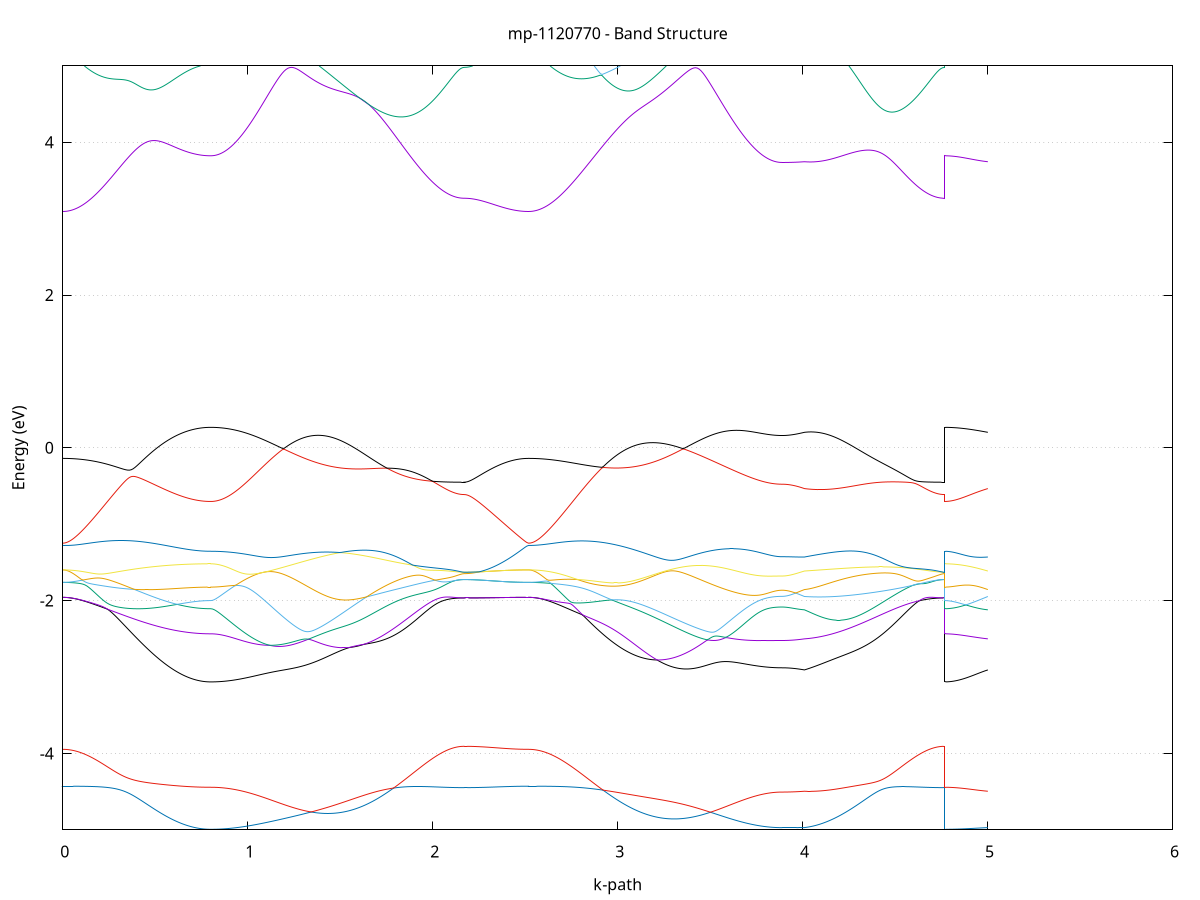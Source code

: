 set title 'mp-1120770 - Band Structure'
set xlabel 'k-path'
set ylabel 'Energy (eV)'
set grid y
set yrange [-5:5]
set terminal png size 800,600
set output 'mp-1120770_bands_gnuplot.png'
plot '-' using 1:2 with lines notitle, '-' using 1:2 with lines notitle, '-' using 1:2 with lines notitle, '-' using 1:2 with lines notitle, '-' using 1:2 with lines notitle, '-' using 1:2 with lines notitle, '-' using 1:2 with lines notitle, '-' using 1:2 with lines notitle, '-' using 1:2 with lines notitle, '-' using 1:2 with lines notitle, '-' using 1:2 with lines notitle, '-' using 1:2 with lines notitle, '-' using 1:2 with lines notitle, '-' using 1:2 with lines notitle, '-' using 1:2 with lines notitle, '-' using 1:2 with lines notitle, '-' using 1:2 with lines notitle, '-' using 1:2 with lines notitle, '-' using 1:2 with lines notitle, '-' using 1:2 with lines notitle, '-' using 1:2 with lines notitle, '-' using 1:2 with lines notitle, '-' using 1:2 with lines notitle, '-' using 1:2 with lines notitle, '-' using 1:2 with lines notitle, '-' using 1:2 with lines notitle, '-' using 1:2 with lines notitle, '-' using 1:2 with lines notitle, '-' using 1:2 with lines notitle, '-' using 1:2 with lines notitle, '-' using 1:2 with lines notitle, '-' using 1:2 with lines notitle, '-' using 1:2 with lines notitle, '-' using 1:2 with lines notitle, '-' using 1:2 with lines notitle, '-' using 1:2 with lines notitle, '-' using 1:2 with lines notitle, '-' using 1:2 with lines notitle, '-' using 1:2 with lines notitle, '-' using 1:2 with lines notitle, '-' using 1:2 with lines notitle, '-' using 1:2 with lines notitle, '-' using 1:2 with lines notitle, '-' using 1:2 with lines notitle, '-' using 1:2 with lines notitle, '-' using 1:2 with lines notitle, '-' using 1:2 with lines notitle, '-' using 1:2 with lines notitle
0.000000 -14.011818
0.009997 -14.011718
0.019994 -14.011518
0.029991 -14.011218
0.039988 -14.010818
0.049985 -14.010218
0.059982 -14.009618
0.069979 -14.008818
0.079976 -14.007918
0.089973 -14.006818
0.099970 -14.005718
0.109967 -14.004418
0.119964 -14.003018
0.129961 -14.001518
0.139958 -13.999918
0.149955 -13.998218
0.159952 -13.996418
0.169949 -13.994518
0.179946 -13.992518
0.189943 -13.990418
0.199940 -13.988218
0.209937 -13.985918
0.219934 -13.983618
0.229931 -13.981218
0.239928 -13.978718
0.249925 -13.976118
0.259922 -13.973418
0.269919 -13.970718
0.279916 -13.968018
0.289913 -13.965218
0.299910 -13.962318
0.309907 -13.959418
0.319904 -13.956518
0.329901 -13.953618
0.339898 -13.950618
0.349895 -13.947618
0.359892 -13.944618
0.369889 -13.941618
0.379886 -13.938618
0.389883 -13.935618
0.399880 -13.932618
0.409877 -13.929618
0.419874 -13.926718
0.429871 -13.923818
0.439868 -13.920918
0.449865 -13.918118
0.459862 -13.915318
0.469859 -13.912518
0.479856 -13.909918
0.489853 -13.907318
0.499850 -13.904718
0.509847 -13.902218
0.519844 -13.899818
0.529841 -13.897518
0.539838 -13.895318
0.549835 -13.893118
0.559832 -13.891118
0.569829 -13.889118
0.579826 -13.887218
0.589823 -13.885418
0.599820 -13.883718
0.609817 -13.882118
0.619814 -13.880618
0.629811 -13.879218
0.639808 -13.877918
0.649805 -13.876618
0.659802 -13.875518
0.669799 -13.874418
0.679796 -13.873418
0.689793 -13.872618
0.699790 -13.871718
0.709787 -13.871018
0.719784 -13.870418
0.729781 -13.869818
0.739778 -13.869318
0.749775 -13.868918
0.759772 -13.868618
0.769769 -13.868318
0.779766 -13.868218
0.789763 -13.868018
0.799760 -13.868018
0.799760 -13.868018
0.809683 -13.868018
0.819605 -13.868018
0.829528 -13.867918
0.839451 -13.867918
0.849374 -13.867818
0.859296 -13.867718
0.869219 -13.867618
0.879142 -13.867518
0.889065 -13.867318
0.898987 -13.867218
0.908910 -13.867018
0.918833 -13.866818
0.928756 -13.866618
0.938678 -13.866418
0.948601 -13.866218
0.958524 -13.866018
0.968447 -13.865818
0.978369 -13.865518
0.988292 -13.865318
0.998215 -13.865018
1.008138 -13.864718
1.018060 -13.864518
1.027983 -13.864218
1.037906 -13.864018
1.047829 -13.863718
1.057751 -13.863418
1.067674 -13.863118
1.077597 -13.862918
1.087520 -13.862618
1.097442 -13.862418
1.107365 -13.862118
1.117288 -13.861918
1.127211 -13.861718
1.137133 -13.861418
1.147056 -13.861218
1.156979 -13.861018
1.166902 -13.860818
1.176824 -13.860718
1.186747 -13.860518
1.196670 -13.860418
1.206593 -13.860218
1.216515 -13.860118
1.226438 -13.860018
1.236361 -13.860018
1.246284 -13.859918
1.256206 -13.859918
1.266129 -13.859918
1.276052 -13.860018
1.285975 -13.860018
1.295897 -13.860118
1.295897 -13.860118
1.305834 -13.860318
1.315771 -13.860418
1.325708 -13.860618
1.335644 -13.860918
1.345581 -13.861118
1.355518 -13.861418
1.365455 -13.861818
1.375392 -13.862218
1.385328 -13.862618
1.395265 -13.863118
1.405202 -13.863618
1.415139 -13.864218
1.425075 -13.864818
1.435012 -13.865518
1.444949 -13.866318
1.454886 -13.867018
1.464822 -13.867918
1.474759 -13.868818
1.484696 -13.869818
1.494633 -13.870818
1.504569 -13.871918
1.514506 -13.873018
1.524443 -13.874218
1.534380 -13.875518
1.544317 -13.876818
1.554253 -13.878218
1.564190 -13.879718
1.574127 -13.881218
1.584064 -13.882818
1.594000 -13.884418
1.603937 -13.886118
1.613874 -13.887918
1.623811 -13.889718
1.633747 -13.891618
1.643684 -13.893518
1.653621 -13.895518
1.663558 -13.897518
1.673494 -13.899618
1.683431 -13.901818
1.693368 -13.903918
1.703305 -13.906218
1.713242 -13.908418
1.723178 -13.910718
1.733115 -13.913018
1.743052 -13.915418
1.752989 -13.917718
1.762925 -13.920118
1.772862 -13.922518
1.782799 -13.924918
1.792736 -13.927318
1.802672 -13.929818
1.812609 -13.932218
1.822546 -13.934618
1.832483 -13.937018
1.842419 -13.939418
1.852356 -13.941818
1.862293 -13.944118
1.872230 -13.946518
1.882167 -13.948818
1.892103 -13.951018
1.902040 -13.953218
1.911977 -13.955418
1.921914 -13.957618
1.931850 -13.959618
1.941787 -13.961718
1.951724 -13.963618
1.961661 -13.965618
1.971597 -13.967418
1.981534 -13.969218
1.991471 -13.970918
2.001408 -13.972518
2.011344 -13.974118
2.021281 -13.975618
2.031218 -13.976918
2.041155 -13.978318
2.051092 -13.979518
2.061028 -13.980618
2.070965 -13.981618
2.080902 -13.982618
2.090839 -13.983418
2.100775 -13.984218
2.110712 -13.984918
2.120649 -13.985418
2.130586 -13.985918
2.140522 -13.986218
2.150459 -13.986518
2.160396 -13.986618
2.170333 -13.986718
2.170333 -13.986718
2.180277 -13.986718
2.190221 -13.986918
2.200165 -13.987218
2.210109 -13.987618
2.220053 -13.988218
2.229997 -13.988818
2.239941 -13.989518
2.249884 -13.990318
2.259828 -13.991218
2.269772 -13.992218
2.279716 -13.993218
2.289660 -13.994218
2.299604 -13.995318
2.309548 -13.996418
2.319492 -13.997618
2.329436 -13.998718
2.339380 -13.999818
2.349324 -14.000918
2.359268 -14.002018
2.369212 -14.003118
2.379156 -14.004118
2.389100 -14.005118
2.399044 -14.006018
2.408988 -14.006918
2.418932 -14.007718
2.428876 -14.008418
2.438820 -14.009118
2.448764 -14.009718
2.458708 -14.010318
2.468652 -14.010718
2.478596 -14.011118
2.488540 -14.011418
2.498484 -14.011618
2.508428 -14.011818
2.518372 -14.011818
2.518372 -14.011818
2.528301 -14.011718
2.538230 -14.011518
2.548160 -14.011218
2.558089 -14.010818
2.568018 -14.010318
2.577948 -14.009618
2.587877 -14.008818
2.597806 -14.007918
2.607736 -14.006818
2.617665 -14.005718
2.627594 -14.004418
2.637524 -14.003118
2.647453 -14.001618
2.657382 -14.000018
2.667311 -13.998318
2.677241 -13.996518
2.687170 -13.994618
2.697099 -13.992718
2.707029 -13.990618
2.716958 -13.988418
2.726887 -13.986218
2.736817 -13.983818
2.746746 -13.981418
2.756675 -13.978918
2.766605 -13.976418
2.776534 -13.973818
2.786463 -13.971118
2.796393 -13.968418
2.806322 -13.965618
2.816251 -13.962818
2.826180 -13.959918
2.836110 -13.957018
2.846039 -13.954118
2.855968 -13.951118
2.865898 -13.948218
2.875827 -13.945218
2.885756 -13.942218
2.895686 -13.939218
2.905615 -13.936218
2.915544 -13.933318
2.925474 -13.930318
2.935403 -13.927418
2.945332 -13.924418
2.955261 -13.921618
2.965191 -13.918718
2.975120 -13.915918
2.985049 -13.913218
2.994979 -13.910518
3.004908 -13.907818
3.014837 -13.905218
3.024767 -13.902718
3.034696 -13.900218
3.044625 -13.897918
3.054555 -13.895518
3.064484 -13.893318
3.074413 -13.891118
3.084343 -13.889018
3.094272 -13.887018
3.104201 -13.885118
3.114130 -13.883318
3.124060 -13.881518
3.133989 -13.879918
3.143918 -13.878318
3.153848 -13.876818
3.163777 -13.875318
3.173706 -13.874018
3.183636 -13.872718
3.193565 -13.871518
3.203494 -13.870418
3.213424 -13.869318
3.223353 -13.868318
3.233282 -13.867418
3.243212 -13.866618
3.253141 -13.865818
3.263070 -13.865118
3.272999 -13.864418
3.282929 -13.863818
3.292858 -13.863218
3.302787 -13.862718
3.312717 -13.862318
3.322646 -13.861918
3.332575 -13.861518
3.342505 -13.861218
3.352434 -13.860918
3.362363 -13.860718
3.372293 -13.860518
3.382222 -13.860318
3.392151 -13.860218
3.402081 -13.860118
3.412010 -13.860018
3.421939 -13.859918
3.431868 -13.859918
3.441798 -13.859918
3.451727 -13.860018
3.451727 -13.860018
3.461664 -13.860018
3.471601 -13.860118
3.481537 -13.860218
3.491474 -13.860318
3.501411 -13.860518
3.511348 -13.860618
3.521284 -13.860818
3.531221 -13.861018
3.541158 -13.861218
3.551095 -13.861418
3.561031 -13.861618
3.570968 -13.861918
3.580905 -13.862118
3.590842 -13.862418
3.600779 -13.862618
3.610715 -13.862918
3.620652 -13.863118
3.630589 -13.863418
3.640526 -13.863718
3.650462 -13.864018
3.660399 -13.864218
3.670336 -13.864518
3.680273 -13.864818
3.690209 -13.865018
3.700146 -13.865318
3.710083 -13.865518
3.720020 -13.865818
3.729956 -13.866018
3.739893 -13.866218
3.749830 -13.866418
3.759767 -13.866618
3.769704 -13.866818
3.779640 -13.867018
3.789577 -13.867218
3.799514 -13.867318
3.809451 -13.867518
3.819387 -13.867618
3.829324 -13.867718
3.839261 -13.867818
3.849198 -13.867918
3.859134 -13.867918
3.869071 -13.868018
3.879008 -13.868018
3.888945 -13.868018
3.888945 -13.868018
3.898244 -13.868018
3.907544 -13.868018
3.916844 -13.868018
3.926144 -13.868118
3.935444 -13.868118
3.944744 -13.868118
3.954043 -13.868218
3.963343 -13.868218
3.972643 -13.868318
3.981943 -13.868318
3.991243 -13.868418
4.000542 -13.868418
4.009842 -13.868518
4.009842 -13.868518
4.019806 -13.868818
4.029771 -13.869218
4.039735 -13.869618
4.049699 -13.870218
4.059663 -13.870818
4.069628 -13.871518
4.079592 -13.872318
4.089556 -13.873118
4.099520 -13.874018
4.109485 -13.875018
4.119449 -13.876118
4.129413 -13.877218
4.139377 -13.878418
4.149342 -13.879718
4.159306 -13.881018
4.169270 -13.882418
4.179235 -13.883918
4.189199 -13.885418
4.199163 -13.887118
4.209127 -13.888718
4.219092 -13.890518
4.229056 -13.892318
4.239020 -13.894118
4.248984 -13.896018
4.258949 -13.898018
4.268913 -13.900018
4.278877 -13.902118
4.288841 -13.904218
4.298806 -13.906418
4.308770 -13.908618
4.318734 -13.910818
4.328698 -13.913118
4.338663 -13.915418
4.348627 -13.917818
4.358591 -13.920118
4.368555 -13.922518
4.378520 -13.924918
4.388484 -13.927318
4.398448 -13.929718
4.408412 -13.932118
4.418377 -13.934518
4.428341 -13.936918
4.438305 -13.939318
4.448269 -13.941718
4.458234 -13.944018
4.468198 -13.946318
4.478162 -13.948618
4.488126 -13.950918
4.498091 -13.953118
4.508055 -13.955318
4.518019 -13.957418
4.527983 -13.959518
4.537948 -13.961618
4.547912 -13.963518
4.557876 -13.965518
4.567840 -13.967318
4.577805 -13.969118
4.587769 -13.970818
4.597733 -13.972518
4.607697 -13.974018
4.617662 -13.975518
4.627626 -13.976918
4.637590 -13.978218
4.647554 -13.979418
4.657519 -13.980618
4.667483 -13.981618
4.677447 -13.982618
4.687411 -13.983418
4.697376 -13.984218
4.707340 -13.984818
4.717304 -13.985418
4.727268 -13.985918
4.737233 -13.986218
4.747197 -13.986518
4.757161 -13.986618
4.767125 -13.986718
4.767125 -13.868018
4.776897 -13.868018
4.786668 -13.868018
4.796439 -13.868018
4.806210 -13.868018
4.815981 -13.868018
4.825752 -13.868018
4.835523 -13.868018
4.845294 -13.868118
4.855065 -13.868118
4.864836 -13.868118
4.874608 -13.868118
4.884379 -13.868118
4.894150 -13.868118
4.903921 -13.868218
4.913692 -13.868218
4.923463 -13.868218
4.933234 -13.868218
4.943005 -13.868318
4.952776 -13.868318
4.962547 -13.868318
4.972319 -13.868418
4.982090 -13.868418
4.991861 -13.868418
5.001632 -13.868518
e
0.000000 -13.701618
0.009997 -13.701718
0.019994 -13.701718
0.029991 -13.701818
0.039988 -13.701918
0.049985 -13.702118
0.059982 -13.702318
0.069979 -13.702518
0.079976 -13.702718
0.089973 -13.703018
0.099970 -13.703318
0.109967 -13.703618
0.119964 -13.703918
0.129961 -13.704318
0.139958 -13.704718
0.149955 -13.705018
0.159952 -13.705518
0.169949 -13.705918
0.179946 -13.706318
0.189943 -13.706718
0.199940 -13.707218
0.209937 -13.707618
0.219934 -13.708018
0.229931 -13.708518
0.239928 -13.708918
0.249925 -13.709318
0.259922 -13.709718
0.269919 -13.710118
0.279916 -13.710518
0.289913 -13.710918
0.299910 -13.711318
0.309907 -13.711618
0.319904 -13.711918
0.329901 -13.712218
0.339898 -13.712418
0.349895 -13.712618
0.359892 -13.712818
0.369889 -13.712918
0.379886 -13.713018
0.389883 -13.713118
0.399880 -13.713118
0.409877 -13.713118
0.419874 -13.713018
0.429871 -13.712818
0.439868 -13.712718
0.449865 -13.712418
0.459862 -13.712118
0.469859 -13.711718
0.479856 -13.711318
0.489853 -13.710818
0.499850 -13.710318
0.509847 -13.709718
0.519844 -13.709018
0.529841 -13.708318
0.539838 -13.707518
0.549835 -13.706718
0.559832 -13.705818
0.569829 -13.704918
0.579826 -13.703918
0.589823 -13.702918
0.599820 -13.701818
0.609817 -13.700818
0.619814 -13.699618
0.629811 -13.698518
0.639808 -13.697418
0.649805 -13.696218
0.659802 -13.695118
0.669799 -13.693918
0.679796 -13.692818
0.689793 -13.691718
0.699790 -13.690718
0.709787 -13.689718
0.719784 -13.688818
0.729781 -13.687918
0.739778 -13.687118
0.749775 -13.686518
0.759772 -13.685918
0.769769 -13.685418
0.779766 -13.685118
0.789763 -13.684918
0.799760 -13.684818
0.799760 -13.684818
0.809683 -13.684818
0.819605 -13.684818
0.829528 -13.684718
0.839451 -13.684618
0.849374 -13.684418
0.859296 -13.684218
0.869219 -13.684018
0.879142 -13.683718
0.889065 -13.683418
0.898987 -13.683118
0.908910 -13.682718
0.918833 -13.682418
0.928756 -13.681918
0.938678 -13.681518
0.948601 -13.681018
0.958524 -13.680518
0.968447 -13.679918
0.978369 -13.679418
0.988292 -13.678818
0.998215 -13.678118
1.008138 -13.677518
1.018060 -13.676818
1.027983 -13.676118
1.037906 -13.675418
1.047829 -13.674718
1.057751 -13.673918
1.067674 -13.673118
1.077597 -13.672318
1.087520 -13.671518
1.097442 -13.670718
1.107365 -13.669918
1.117288 -13.669018
1.127211 -13.668118
1.137133 -13.667318
1.147056 -13.666418
1.156979 -13.665518
1.166902 -13.664618
1.176824 -13.663818
1.186747 -13.662918
1.196670 -13.662018
1.206593 -13.661118
1.216515 -13.660218
1.226438 -13.659418
1.236361 -13.658518
1.246284 -13.657618
1.256206 -13.656818
1.266129 -13.657618
1.276052 -13.658518
1.285975 -13.659418
1.295897 -13.660418
1.295897 -13.660418
1.305834 -13.661418
1.315771 -13.662418
1.325708 -13.663518
1.335644 -13.664618
1.345581 -13.665818
1.355518 -13.666918
1.365455 -13.668218
1.375392 -13.669418
1.385328 -13.670718
1.395265 -13.672118
1.405202 -13.673418
1.415139 -13.674818
1.425075 -13.676318
1.435012 -13.677818
1.444949 -13.679318
1.454886 -13.680818
1.464822 -13.682418
1.474759 -13.684018
1.484696 -13.685718
1.494633 -13.687418
1.504569 -13.689118
1.514506 -13.690818
1.524443 -13.692618
1.534380 -13.694418
1.544317 -13.696218
1.554253 -13.698018
1.564190 -13.699918
1.574127 -13.701818
1.584064 -13.703718
1.594000 -13.705718
1.603937 -13.707618
1.613874 -13.709618
1.623811 -13.711618
1.633747 -13.713618
1.643684 -13.715618
1.653621 -13.717618
1.663558 -13.719718
1.673494 -13.721718
1.683431 -13.723818
1.693368 -13.725818
1.703305 -13.727918
1.713242 -13.729918
1.723178 -13.732018
1.733115 -13.734018
1.743052 -13.736018
1.752989 -13.738118
1.762925 -13.740118
1.772862 -13.742118
1.782799 -13.744118
1.792736 -13.746118
1.802672 -13.748018
1.812609 -13.749918
1.822546 -13.751918
1.832483 -13.753718
1.842419 -13.755618
1.852356 -13.757418
1.862293 -13.759218
1.872230 -13.761018
1.882167 -13.762718
1.892103 -13.764418
1.902040 -13.766018
1.911977 -13.767718
1.921914 -13.769218
1.931850 -13.770718
1.941787 -13.772218
1.951724 -13.773618
1.961661 -13.775018
1.971597 -13.776318
1.981534 -13.777618
1.991471 -13.778818
2.001408 -13.780018
2.011344 -13.781018
2.021281 -13.782118
2.031218 -13.783118
2.041155 -13.784018
2.051092 -13.784818
2.061028 -13.785618
2.070965 -13.786318
2.080902 -13.787018
2.090839 -13.787618
2.100775 -13.788118
2.110712 -13.788618
2.120649 -13.788918
2.130586 -13.789318
2.140522 -13.789518
2.150459 -13.789718
2.160396 -13.789818
2.170333 -13.789818
2.170333 -13.789818
2.180277 -13.789718
2.190221 -13.789318
2.200165 -13.788618
2.210109 -13.787718
2.220053 -13.786518
2.229997 -13.785118
2.239941 -13.783418
2.249884 -13.781518
2.259828 -13.779418
2.269772 -13.777018
2.279716 -13.774518
2.289660 -13.771818
2.299604 -13.769018
2.309548 -13.766018
2.319492 -13.762918
2.329436 -13.759618
2.339380 -13.756218
2.349324 -13.752818
2.359268 -13.749218
2.369212 -13.745618
2.379156 -13.741918
2.389100 -13.738218
2.399044 -13.734518
2.408988 -13.730818
2.418932 -13.727118
2.428876 -13.723518
2.438820 -13.719918
2.448764 -13.716418
2.458708 -13.713218
2.468652 -13.710118
2.478596 -13.707318
2.488540 -13.705018
2.498484 -13.703218
2.508428 -13.702018
2.518372 -13.701618
2.518372 -13.701618
2.528301 -13.701718
2.538230 -13.701718
2.548160 -13.701718
2.558089 -13.701818
2.568018 -13.701918
2.577948 -13.702018
2.587877 -13.702118
2.597806 -13.702218
2.607736 -13.702318
2.617665 -13.702518
2.627594 -13.702618
2.637524 -13.702818
2.647453 -13.703018
2.657382 -13.703218
2.667311 -13.703418
2.677241 -13.703618
2.687170 -13.703918
2.697099 -13.704118
2.707029 -13.704318
2.716958 -13.704618
2.726887 -13.704818
2.736817 -13.705018
2.746746 -13.705318
2.756675 -13.705518
2.766605 -13.705718
2.776534 -13.705918
2.786463 -13.706218
2.796393 -13.706318
2.806322 -13.706518
2.816251 -13.706718
2.826180 -13.706818
2.836110 -13.707018
2.846039 -13.707118
2.855968 -13.707218
2.865898 -13.707218
2.875827 -13.707218
2.885756 -13.707218
2.895686 -13.707218
2.905615 -13.707118
2.915544 -13.707018
2.925474 -13.706918
2.935403 -13.706718
2.945332 -13.706418
2.955261 -13.706118
2.965191 -13.705818
2.975120 -13.705418
2.985049 -13.705018
2.994979 -13.704518
3.004908 -13.704018
3.014837 -13.703418
3.024767 -13.702818
3.034696 -13.702118
3.044625 -13.701418
3.054555 -13.700618
3.064484 -13.699818
3.074413 -13.698918
3.084343 -13.697918
3.094272 -13.697018
3.104201 -13.695918
3.114130 -13.694918
3.124060 -13.693818
3.133989 -13.692618
3.143918 -13.691418
3.153848 -13.690218
3.163777 -13.689018
3.173706 -13.687718
3.183636 -13.686418
3.193565 -13.685118
3.203494 -13.683818
3.213424 -13.682518
3.223353 -13.681218
3.233282 -13.679818
3.243212 -13.678518
3.253141 -13.677218
3.263070 -13.675918
3.272999 -13.674518
3.282929 -13.673218
3.292858 -13.672018
3.302787 -13.670718
3.312717 -13.669518
3.322646 -13.668218
3.332575 -13.667018
3.342505 -13.665918
3.352434 -13.664718
3.362363 -13.663618
3.372293 -13.662618
3.382222 -13.661518
3.392151 -13.660518
3.402081 -13.659518
3.412010 -13.658618
3.421939 -13.657718
3.431868 -13.656818
3.441798 -13.657618
3.451727 -13.658518
3.451727 -13.658518
3.461664 -13.659418
3.471601 -13.660318
3.481537 -13.661218
3.491474 -13.662018
3.501411 -13.662918
3.511348 -13.663818
3.521284 -13.664718
3.531221 -13.665618
3.541158 -13.666518
3.551095 -13.667418
3.561031 -13.668318
3.570968 -13.669218
3.580905 -13.670018
3.590842 -13.670918
3.600779 -13.671718
3.610715 -13.672618
3.620652 -13.673418
3.630589 -13.674218
3.640526 -13.675018
3.650462 -13.675718
3.660399 -13.676518
3.670336 -13.677218
3.680273 -13.677918
3.690209 -13.678518
3.700146 -13.679218
3.710083 -13.679818
3.720020 -13.680418
3.729956 -13.681018
3.739893 -13.681518
3.749830 -13.682018
3.759767 -13.682518
3.769704 -13.682918
3.779640 -13.683318
3.789577 -13.683718
3.799514 -13.684018
3.809451 -13.684318
3.819387 -13.684618
3.829324 -13.684918
3.839261 -13.685118
3.849198 -13.685218
3.859134 -13.685318
3.869071 -13.685418
3.879008 -13.685518
3.888945 -13.685518
3.888945 -13.685518
3.898244 -13.685518
3.907544 -13.685518
3.916844 -13.685518
3.926144 -13.685518
3.935444 -13.685518
3.944744 -13.685518
3.954043 -13.685518
3.963343 -13.685518
3.972643 -13.685518
3.981943 -13.685518
3.991243 -13.685518
4.000542 -13.685618
4.009842 -13.685618
4.009842 -13.685618
4.019806 -13.685918
4.029771 -13.686318
4.039735 -13.686818
4.049699 -13.687418
4.059663 -13.688218
4.069628 -13.689018
4.079592 -13.689918
4.089556 -13.690918
4.099520 -13.692118
4.109485 -13.693318
4.119449 -13.694618
4.129413 -13.695918
4.139377 -13.697418
4.149342 -13.698918
4.159306 -13.700518
4.169270 -13.702218
4.179235 -13.703918
4.189199 -13.705718
4.199163 -13.707518
4.209127 -13.709318
4.219092 -13.711218
4.229056 -13.713218
4.239020 -13.715118
4.248984 -13.717118
4.258949 -13.719118
4.268913 -13.721118
4.278877 -13.723218
4.288841 -13.725218
4.298806 -13.727318
4.308770 -13.729418
4.318734 -13.731418
4.328698 -13.733518
4.338663 -13.735618
4.348627 -13.737618
4.358591 -13.739618
4.368555 -13.741718
4.378520 -13.743718
4.388484 -13.745718
4.398448 -13.747718
4.408412 -13.749618
4.418377 -13.751618
4.428341 -13.753518
4.438305 -13.755318
4.448269 -13.757218
4.458234 -13.759018
4.468198 -13.760818
4.478162 -13.762518
4.488126 -13.764218
4.498091 -13.765918
4.508055 -13.767518
4.518019 -13.769118
4.527983 -13.770618
4.537948 -13.772118
4.547912 -13.773518
4.557876 -13.774918
4.567840 -13.776218
4.577805 -13.777518
4.587769 -13.778718
4.597733 -13.779918
4.607697 -13.781018
4.617662 -13.782018
4.627626 -13.783018
4.637590 -13.783918
4.647554 -13.784818
4.657519 -13.785618
4.667483 -13.786318
4.677447 -13.787018
4.687411 -13.787618
4.697376 -13.788118
4.707340 -13.788618
4.717304 -13.788918
4.727268 -13.789318
4.737233 -13.789518
4.747197 -13.789718
4.757161 -13.789818
4.767125 -13.789818
4.767125 -13.684818
4.776897 -13.684818
4.786668 -13.684818
4.796439 -13.684818
4.806210 -13.684918
4.815981 -13.684918
4.825752 -13.684918
4.835523 -13.684918
4.845294 -13.684918
4.855065 -13.685018
4.864836 -13.685018
4.874608 -13.685018
4.884379 -13.685018
4.894150 -13.685118
4.903921 -13.685118
4.913692 -13.685218
4.923463 -13.685218
4.933234 -13.685218
4.943005 -13.685318
4.952776 -13.685318
4.962547 -13.685418
4.972319 -13.685418
4.982090 -13.685518
4.991861 -13.685618
5.001632 -13.685618
e
0.000000 -13.658118
0.009997 -13.658118
0.019994 -13.658018
0.029991 -13.657918
0.039988 -13.657818
0.049985 -13.657618
0.059982 -13.657418
0.069979 -13.657218
0.079976 -13.656918
0.089973 -13.656518
0.099970 -13.656218
0.109967 -13.655818
0.119964 -13.655418
0.129961 -13.654918
0.139958 -13.654518
0.149955 -13.654018
0.159952 -13.653518
0.169949 -13.653018
0.179946 -13.652418
0.189943 -13.651818
0.199940 -13.651318
0.209937 -13.650718
0.219934 -13.650118
0.229931 -13.649518
0.239928 -13.648918
0.249925 -13.648218
0.259922 -13.647618
0.269919 -13.647018
0.279916 -13.646418
0.289913 -13.645818
0.299910 -13.645218
0.309907 -13.644518
0.319904 -13.643918
0.329901 -13.643418
0.339898 -13.642818
0.349895 -13.642218
0.359892 -13.641718
0.369889 -13.641118
0.379886 -13.640618
0.389883 -13.640118
0.399880 -13.639718
0.409877 -13.639218
0.419874 -13.638818
0.429871 -13.638418
0.439868 -13.638118
0.449865 -13.637718
0.459862 -13.637418
0.469859 -13.637118
0.479856 -13.636918
0.489853 -13.636718
0.499850 -13.636518
0.509847 -13.636418
0.519844 -13.636318
0.529841 -13.636218
0.539838 -13.636218
0.549835 -13.636218
0.559832 -13.636318
0.569829 -13.636418
0.579826 -13.636518
0.589823 -13.636718
0.599820 -13.636918
0.609817 -13.637118
0.619814 -13.637418
0.629811 -13.637718
0.639808 -13.638018
0.649805 -13.638418
0.659802 -13.638818
0.669799 -13.639218
0.679796 -13.639618
0.689793 -13.640018
0.699790 -13.640418
0.709787 -13.640818
0.719784 -13.641218
0.729781 -13.641618
0.739778 -13.641918
0.749775 -13.642318
0.759772 -13.642518
0.769769 -13.642818
0.779766 -13.642918
0.789763 -13.643018
0.799760 -13.643018
0.799760 -13.643018
0.809683 -13.643118
0.819605 -13.643118
0.829528 -13.643118
0.839451 -13.643118
0.849374 -13.643118
0.859296 -13.643218
0.869219 -13.643218
0.879142 -13.643318
0.889065 -13.643318
0.898987 -13.643418
0.908910 -13.643518
0.918833 -13.643518
0.928756 -13.643618
0.938678 -13.643718
0.948601 -13.643818
0.958524 -13.644018
0.968447 -13.644118
0.978369 -13.644318
0.988292 -13.644418
0.998215 -13.644618
1.008138 -13.644818
1.018060 -13.645018
1.027983 -13.645218
1.037906 -13.645418
1.047829 -13.645718
1.057751 -13.646018
1.067674 -13.646318
1.077597 -13.646618
1.087520 -13.646918
1.097442 -13.647318
1.107365 -13.647718
1.117288 -13.648118
1.127211 -13.648518
1.137133 -13.649018
1.147056 -13.649518
1.156979 -13.650018
1.166902 -13.650518
1.176824 -13.651118
1.186747 -13.651718
1.196670 -13.652318
1.206593 -13.653018
1.216515 -13.653618
1.226438 -13.654418
1.236361 -13.655118
1.246284 -13.655918
1.256206 -13.656718
1.266129 -13.656018
1.276052 -13.655118
1.285975 -13.654318
1.295897 -13.653518
1.295897 -13.653518
1.305834 -13.652718
1.315771 -13.652018
1.325708 -13.651218
1.335644 -13.650418
1.345581 -13.649718
1.355518 -13.649018
1.365455 -13.648318
1.375392 -13.647618
1.385328 -13.646918
1.395265 -13.646318
1.405202 -13.645618
1.415139 -13.645018
1.425075 -13.644318
1.435012 -13.643718
1.444949 -13.643118
1.454886 -13.642518
1.464822 -13.641918
1.474759 -13.641318
1.484696 -13.640718
1.494633 -13.640118
1.504569 -13.639518
1.514506 -13.638918
1.524443 -13.638318
1.534380 -13.637718
1.544317 -13.637118
1.554253 -13.636518
1.564190 -13.635918
1.574127 -13.635318
1.584064 -13.634618
1.594000 -13.634018
1.603937 -13.633318
1.613874 -13.632618
1.623811 -13.631918
1.633747 -13.631218
1.643684 -13.630518
1.653621 -13.629818
1.663558 -13.629018
1.673494 -13.628318
1.683431 -13.627518
1.693368 -13.626718
1.703305 -13.625918
1.713242 -13.625018
1.723178 -13.624218
1.733115 -13.623318
1.743052 -13.622518
1.752989 -13.621618
1.762925 -13.620718
1.772862 -13.619818
1.782799 -13.618918
1.792736 -13.618018
1.802672 -13.617118
1.812609 -13.616218
1.822546 -13.615318
1.832483 -13.614418
1.842419 -13.613518
1.852356 -13.612518
1.862293 -13.611618
1.872230 -13.610718
1.882167 -13.609918
1.892103 -13.609018
1.902040 -13.608118
1.911977 -13.607218
1.921914 -13.606418
1.931850 -13.605618
1.941787 -13.604818
1.951724 -13.604018
1.961661 -13.603218
1.971597 -13.602518
1.981534 -13.601818
1.991471 -13.601118
2.001408 -13.600418
2.011344 -13.599818
2.021281 -13.599218
2.031218 -13.598718
2.041155 -13.598118
2.051092 -13.597618
2.061028 -13.597218
2.070965 -13.596818
2.080902 -13.596418
2.090839 -13.596018
2.100775 -13.595718
2.110712 -13.595418
2.120649 -13.595218
2.130586 -13.595018
2.140522 -13.594918
2.150459 -13.594818
2.160396 -13.594718
2.170333 -13.594718
2.170333 -13.594718
2.180277 -13.594818
2.190221 -13.595018
2.200165 -13.595418
2.210109 -13.595918
2.220053 -13.596518
2.229997 -13.597418
2.239941 -13.598318
2.249884 -13.599418
2.259828 -13.600718
2.269772 -13.602018
2.279716 -13.603618
2.289660 -13.605218
2.299604 -13.607018
2.309548 -13.608918
2.319492 -13.610918
2.329436 -13.613118
2.339380 -13.615318
2.349324 -13.617718
2.359268 -13.620218
2.369212 -13.622818
2.379156 -13.625418
2.389100 -13.628218
2.399044 -13.631018
2.408988 -13.633818
2.418932 -13.636718
2.428876 -13.639618
2.438820 -13.642518
2.448764 -13.645318
2.458708 -13.648118
2.468652 -13.650718
2.478596 -13.653118
2.488540 -13.655118
2.498484 -13.656718
2.508428 -13.657818
2.518372 -13.658118
2.518372 -13.658118
2.528301 -13.658118
2.538230 -13.658118
2.548160 -13.658018
2.558089 -13.657918
2.568018 -13.657818
2.577948 -13.657718
2.587877 -13.657518
2.597806 -13.657318
2.607736 -13.657118
2.617665 -13.656918
2.627594 -13.656618
2.637524 -13.656418
2.647453 -13.656118
2.657382 -13.655718
2.667311 -13.655418
2.677241 -13.655118
2.687170 -13.654718
2.697099 -13.654318
2.707029 -13.653918
2.716958 -13.653518
2.726887 -13.653118
2.736817 -13.652618
2.746746 -13.652218
2.756675 -13.651718
2.766605 -13.651318
2.776534 -13.650818
2.786463 -13.650318
2.796393 -13.649818
2.806322 -13.649318
2.816251 -13.648918
2.826180 -13.648418
2.836110 -13.647918
2.846039 -13.647418
2.855968 -13.646918
2.865898 -13.646518
2.875827 -13.646018
2.885756 -13.645618
2.895686 -13.645118
2.905615 -13.644718
2.915544 -13.644318
2.925474 -13.643918
2.935403 -13.643518
2.945332 -13.643118
2.955261 -13.642718
2.965191 -13.642418
2.975120 -13.642118
2.985049 -13.641818
2.994979 -13.641518
3.004908 -13.641318
3.014837 -13.641018
3.024767 -13.640818
3.034696 -13.640718
3.044625 -13.640518
3.054555 -13.640418
3.064484 -13.640318
3.074413 -13.640218
3.084343 -13.640218
3.094272 -13.640218
3.104201 -13.640218
3.114130 -13.640218
3.124060 -13.640318
3.133989 -13.640418
3.143918 -13.640518
3.153848 -13.640718
3.163777 -13.640918
3.173706 -13.641218
3.183636 -13.641418
3.193565 -13.641718
3.203494 -13.642018
3.213424 -13.642418
3.223353 -13.642818
3.233282 -13.643218
3.243212 -13.643618
3.253141 -13.644118
3.263070 -13.644618
3.272999 -13.645218
3.282929 -13.645718
3.292858 -13.646318
3.302787 -13.646918
3.312717 -13.647518
3.322646 -13.648218
3.332575 -13.648918
3.342505 -13.649618
3.352434 -13.650318
3.362363 -13.651118
3.372293 -13.651818
3.382222 -13.652618
3.392151 -13.653418
3.402081 -13.654218
3.412010 -13.655118
3.421939 -13.655918
3.431868 -13.656718
3.441798 -13.655918
3.451727 -13.655118
3.451727 -13.655118
3.461664 -13.654418
3.471601 -13.653618
3.481537 -13.652918
3.491474 -13.652218
3.501411 -13.651618
3.511348 -13.651018
3.521284 -13.650418
3.531221 -13.649818
3.541158 -13.649318
3.551095 -13.648818
3.561031 -13.648318
3.570968 -13.647918
3.580905 -13.647418
3.590842 -13.647018
3.600779 -13.646718
3.610715 -13.646318
3.620652 -13.646018
3.630589 -13.645718
3.640526 -13.645418
3.650462 -13.645118
3.660399 -13.644818
3.670336 -13.644618
3.680273 -13.644418
3.690209 -13.644118
3.700146 -13.643918
3.710083 -13.643818
3.720020 -13.643618
3.729956 -13.643418
3.739893 -13.643318
3.749830 -13.643118
3.759767 -13.643018
3.769704 -13.642918
3.779640 -13.642818
3.789577 -13.642718
3.799514 -13.642618
3.809451 -13.642618
3.819387 -13.642518
3.829324 -13.642418
3.839261 -13.642418
3.849198 -13.642418
3.859134 -13.642318
3.869071 -13.642318
3.879008 -13.642318
3.888945 -13.642318
3.888945 -13.642318
3.898244 -13.642318
3.907544 -13.642318
3.916844 -13.642318
3.926144 -13.642318
3.935444 -13.642418
3.944744 -13.642418
3.954043 -13.642418
3.963343 -13.642418
3.972643 -13.642518
3.981943 -13.642518
3.991243 -13.642518
4.000542 -13.642618
4.009842 -13.642618
4.009842 -13.642618
4.019806 -13.642518
4.029771 -13.642418
4.039735 -13.642318
4.049699 -13.642118
4.059663 -13.641918
4.069628 -13.641618
4.079592 -13.641318
4.089556 -13.641018
4.099520 -13.640618
4.109485 -13.640118
4.119449 -13.639718
4.129413 -13.639218
4.139377 -13.638618
4.149342 -13.638018
4.159306 -13.637418
4.169270 -13.636818
4.179235 -13.636118
4.189199 -13.635418
4.199163 -13.634718
4.209127 -13.634018
4.219092 -13.633318
4.229056 -13.632518
4.239020 -13.631718
4.248984 -13.630918
4.258949 -13.630118
4.268913 -13.629218
4.278877 -13.628418
4.288841 -13.627518
4.298806 -13.626618
4.308770 -13.625818
4.318734 -13.624918
4.328698 -13.623918
4.338663 -13.623018
4.348627 -13.622118
4.358591 -13.621218
4.368555 -13.620218
4.378520 -13.619318
4.388484 -13.618418
4.398448 -13.617418
4.408412 -13.616518
4.418377 -13.615518
4.428341 -13.614618
4.438305 -13.613618
4.448269 -13.612718
4.458234 -13.611818
4.468198 -13.610918
4.478162 -13.610018
4.488126 -13.609118
4.498091 -13.608218
4.508055 -13.607318
4.518019 -13.606518
4.527983 -13.605718
4.537948 -13.604818
4.547912 -13.604118
4.557876 -13.603318
4.567840 -13.602518
4.577805 -13.601818
4.587769 -13.601118
4.597733 -13.600518
4.607697 -13.599918
4.617662 -13.599318
4.627626 -13.598718
4.637590 -13.598218
4.647554 -13.597718
4.657519 -13.597218
4.667483 -13.596818
4.677447 -13.596418
4.687411 -13.596018
4.697376 -13.595718
4.707340 -13.595418
4.717304 -13.595218
4.727268 -13.595018
4.737233 -13.594918
4.747197 -13.594818
4.757161 -13.594718
4.767125 -13.594718
4.767125 -13.643018
4.776897 -13.643018
4.786668 -13.643018
4.796439 -13.643018
4.806210 -13.643018
4.815981 -13.643018
4.825752 -13.643018
4.835523 -13.643018
4.845294 -13.643018
4.855065 -13.643018
4.864836 -13.643018
4.874608 -13.642918
4.884379 -13.642918
4.894150 -13.642918
4.903921 -13.642918
4.913692 -13.642918
4.923463 -13.642818
4.933234 -13.642818
4.943005 -13.642818
4.952776 -13.642718
4.962547 -13.642718
4.972319 -13.642718
4.982090 -13.642618
4.991861 -13.642618
5.001632 -13.642618
e
0.000000 -9.825718
0.009997 -9.825718
0.019994 -9.825618
0.029991 -9.825618
0.039988 -9.825518
0.049985 -9.825318
0.059982 -9.825218
0.069979 -9.825018
0.079976 -9.824818
0.089973 -9.824618
0.099970 -9.824418
0.109967 -9.824118
0.119964 -9.823818
0.129961 -9.823518
0.139958 -9.823218
0.149955 -9.822918
0.159952 -9.822518
0.169949 -9.822118
0.179946 -9.821818
0.189943 -9.821418
0.199940 -9.821018
0.209937 -9.820618
0.219934 -9.820218
0.229931 -9.819818
0.239928 -9.819518
0.249925 -9.819118
0.259922 -9.818718
0.269919 -9.818318
0.279916 -9.818018
0.289913 -9.817718
0.299910 -9.817318
0.309907 -9.817118
0.319904 -9.816818
0.329901 -9.816518
0.339898 -9.816318
0.349895 -9.816118
0.359892 -9.815918
0.369889 -9.815718
0.379886 -9.815618
0.389883 -9.815518
0.399880 -9.815418
0.409877 -9.815318
0.419874 -9.815318
0.429871 -9.815218
0.439868 -9.815218
0.449865 -9.815218
0.459862 -9.815218
0.469859 -9.815318
0.479856 -9.815318
0.489853 -9.815418
0.499850 -9.815518
0.509847 -9.815518
0.519844 -9.815618
0.529841 -9.815718
0.539838 -9.815818
0.549835 -9.815918
0.559832 -9.816118
0.569829 -9.816218
0.579826 -9.816318
0.589823 -9.816418
0.599820 -9.816518
0.609817 -9.816718
0.619814 -9.816818
0.629811 -9.816918
0.639808 -9.817018
0.649805 -9.817118
0.659802 -9.817218
0.669799 -9.817318
0.679796 -9.817418
0.689793 -9.817518
0.699790 -9.817618
0.709787 -9.817718
0.719784 -9.817718
0.729781 -9.817818
0.739778 -9.817818
0.749775 -9.817918
0.759772 -9.817918
0.769769 -9.818018
0.779766 -9.818018
0.789763 -9.818018
0.799760 -9.818018
0.799760 -9.818018
0.809683 -9.817918
0.819605 -9.817818
0.829528 -9.817518
0.839451 -9.817218
0.849374 -9.816818
0.859296 -9.816218
0.869219 -9.815618
0.879142 -9.814918
0.889065 -9.814118
0.898987 -9.813218
0.908910 -9.812218
0.918833 -9.811118
0.928756 -9.810018
0.938678 -9.808918
0.948601 -9.807618
0.958524 -9.806318
0.968447 -9.805018
0.978369 -9.803618
0.988292 -9.802218
0.998215 -9.800718
1.008138 -9.799318
1.018060 -9.797818
1.027983 -9.797618
1.037906 -9.798118
1.047829 -9.798618
1.057751 -9.799118
1.067674 -9.799518
1.077597 -9.800018
1.087520 -9.800418
1.097442 -9.800818
1.107365 -9.801118
1.117288 -9.801418
1.127211 -9.801718
1.137133 -9.802018
1.147056 -9.802318
1.156979 -9.802518
1.166902 -9.802718
1.176824 -9.802818
1.186747 -9.803018
1.196670 -9.803118
1.206593 -9.803218
1.216515 -9.803218
1.226438 -9.803318
1.236361 -9.803318
1.246284 -9.803318
1.256206 -9.803318
1.266129 -9.803318
1.276052 -9.803218
1.285975 -9.803218
1.295897 -9.803118
1.295897 -9.803118
1.305834 -9.803018
1.315771 -9.802918
1.325708 -9.802818
1.335644 -9.802718
1.345581 -9.802618
1.355518 -9.802518
1.365455 -9.802418
1.375392 -9.802318
1.385328 -9.802118
1.395265 -9.802018
1.405202 -9.801918
1.415139 -9.801818
1.425075 -9.801718
1.435012 -9.801718
1.444949 -9.801618
1.454886 -9.801518
1.464822 -9.801518
1.474759 -9.801518
1.484696 -9.801418
1.494633 -9.801418
1.504569 -9.801518
1.514506 -9.801518
1.524443 -9.801518
1.534380 -9.801618
1.544317 -9.801718
1.554253 -9.801818
1.564190 -9.801918
1.574127 -9.802018
1.584064 -9.802118
1.594000 -9.802318
1.603937 -9.802418
1.613874 -9.802618
1.623811 -9.802818
1.633747 -9.803018
1.643684 -9.803218
1.653621 -9.803418
1.663558 -9.803618
1.673494 -9.803818
1.683431 -9.804118
1.693368 -9.804318
1.703305 -9.804618
1.713242 -9.804818
1.723178 -9.805118
1.733115 -9.805418
1.743052 -9.805718
1.752989 -9.806018
1.762925 -9.806318
1.772862 -9.806718
1.782799 -9.807018
1.792736 -9.807418
1.802672 -9.807818
1.812609 -9.808318
1.822546 -9.808818
1.832483 -9.809318
1.842419 -9.809918
1.852356 -9.810518
1.862293 -9.811218
1.872230 -9.811918
1.882167 -9.812618
1.892103 -9.813418
1.902040 -9.814118
1.911977 -9.814918
1.921914 -9.815718
1.931850 -9.816418
1.941787 -9.817118
1.951724 -9.817818
1.961661 -9.818518
1.971597 -9.819118
1.981534 -9.819818
1.991471 -9.820418
2.001408 -9.820918
2.011344 -9.821418
2.021281 -9.821918
2.031218 -9.822418
2.041155 -9.822818
2.051092 -9.823218
2.061028 -9.823618
2.070965 -9.823918
2.080902 -9.824218
2.090839 -9.824518
2.100775 -9.824718
2.110712 -9.824918
2.120649 -9.825118
2.130586 -9.825218
2.140522 -9.825318
2.150459 -9.825418
2.160396 -9.825418
2.170333 -9.825418
2.170333 -9.825418
2.180277 -9.825418
2.190221 -9.825418
2.200165 -9.825418
2.210109 -9.825518
2.220053 -9.825518
2.229997 -9.825518
2.239941 -9.825518
2.249884 -9.825518
2.259828 -9.825518
2.269772 -9.825518
2.279716 -9.825518
2.289660 -9.825518
2.299604 -9.825518
2.309548 -9.825518
2.319492 -9.825518
2.329436 -9.825618
2.339380 -9.825618
2.349324 -9.825618
2.359268 -9.825618
2.369212 -9.825618
2.379156 -9.825618
2.389100 -9.825618
2.399044 -9.825618
2.408988 -9.825618
2.418932 -9.825618
2.428876 -9.825718
2.438820 -9.825718
2.448764 -9.825718
2.458708 -9.825718
2.468652 -9.825718
2.478596 -9.825718
2.488540 -9.825718
2.498484 -9.825718
2.508428 -9.825718
2.518372 -9.825718
2.518372 -9.825718
2.528301 -9.825718
2.538230 -9.825618
2.548160 -9.825618
2.558089 -9.825518
2.568018 -9.825318
2.577948 -9.825218
2.587877 -9.825018
2.597806 -9.824818
2.607736 -9.824518
2.617665 -9.824318
2.627594 -9.823918
2.637524 -9.823618
2.647453 -9.823218
2.657382 -9.822818
2.667311 -9.822418
2.677241 -9.821918
2.687170 -9.821418
2.697099 -9.820818
2.707029 -9.820218
2.716958 -9.819618
2.726887 -9.819018
2.736817 -9.818318
2.746746 -9.817618
2.756675 -9.816918
2.766605 -9.816218
2.776534 -9.815418
2.786463 -9.814718
2.796393 -9.813918
2.806322 -9.813118
2.816251 -9.812418
2.826180 -9.811618
2.836110 -9.810918
2.846039 -9.810218
2.855968 -9.809518
2.865898 -9.808818
2.875827 -9.808218
2.885756 -9.807618
2.895686 -9.807118
2.905615 -9.806618
2.915544 -9.806118
2.925474 -9.805718
2.935403 -9.805318
2.945332 -9.805018
2.955261 -9.804718
2.965191 -9.804318
2.975120 -9.804118
2.985049 -9.803818
2.994979 -9.803518
3.004908 -9.803318
3.014837 -9.803118
3.024767 -9.802818
3.034696 -9.802618
3.044625 -9.802518
3.054555 -9.802318
3.064484 -9.802118
3.074413 -9.802018
3.084343 -9.801918
3.094272 -9.801818
3.104201 -9.801718
3.114130 -9.801618
3.124060 -9.801518
3.133989 -9.801418
3.143918 -9.801418
3.153848 -9.801418
3.163777 -9.801418
3.173706 -9.801418
3.183636 -9.801418
3.193565 -9.801418
3.203494 -9.801518
3.213424 -9.801518
3.223353 -9.801618
3.233282 -9.801718
3.243212 -9.801818
3.253141 -9.801918
3.263070 -9.802018
3.272999 -9.802118
3.282929 -9.802218
3.292858 -9.802318
3.302787 -9.802418
3.312717 -9.802518
3.322646 -9.802618
3.332575 -9.802818
3.342505 -9.802918
3.352434 -9.803018
3.362363 -9.803118
3.372293 -9.803118
3.382222 -9.803218
3.392151 -9.803318
3.402081 -9.803318
3.412010 -9.803318
3.421939 -9.803318
3.431868 -9.803318
3.441798 -9.803318
3.451727 -9.803218
3.451727 -9.803218
3.461664 -9.803118
3.471601 -9.803118
3.481537 -9.802918
3.491474 -9.802818
3.501411 -9.802618
3.511348 -9.802418
3.521284 -9.802218
3.531221 -9.801918
3.541158 -9.801618
3.551095 -9.801318
3.561031 -9.801018
3.570968 -9.800618
3.580905 -9.800318
3.590842 -9.799818
3.600779 -9.799418
3.610715 -9.798918
3.620652 -9.798518
3.630589 -9.797918
3.640526 -9.797418
3.650462 -9.796918
3.660399 -9.797718
3.670336 -9.799118
3.680273 -9.800618
3.690209 -9.802018
3.700146 -9.803518
3.710083 -9.804918
3.720020 -9.806318
3.729956 -9.807718
3.739893 -9.809018
3.749830 -9.810318
3.759767 -9.811518
3.769704 -9.812718
3.779640 -9.813718
3.789577 -9.814718
3.799514 -9.815718
3.809451 -9.816518
3.819387 -9.817218
3.829324 -9.817918
3.839261 -9.818518
3.849198 -9.818918
3.859134 -9.819318
3.869071 -9.819518
3.879008 -9.819718
3.888945 -9.819718
3.888945 -9.819718
3.898244 -9.819718
3.907544 -9.819718
3.916844 -9.819718
3.926144 -9.819718
3.935444 -9.819718
3.944744 -9.819618
3.954043 -9.819618
3.963343 -9.819518
3.972643 -9.819518
3.981943 -9.819418
3.991243 -9.819418
4.000542 -9.819318
4.009842 -9.819218
4.009842 -9.819218
4.019806 -9.819218
4.029771 -9.819118
4.039735 -9.819018
4.049699 -9.819018
4.059663 -9.818918
4.069628 -9.818818
4.079592 -9.818718
4.089556 -9.818618
4.099520 -9.818418
4.109485 -9.818318
4.119449 -9.818218
4.129413 -9.818018
4.139377 -9.817918
4.149342 -9.817818
4.159306 -9.817618
4.169270 -9.817418
4.179235 -9.817318
4.189199 -9.817118
4.199163 -9.817018
4.209127 -9.816818
4.219092 -9.816618
4.229056 -9.816518
4.239020 -9.816318
4.248984 -9.816218
4.258949 -9.816018
4.268913 -9.815918
4.278877 -9.815718
4.288841 -9.815618
4.298806 -9.815518
4.308770 -9.815418
4.318734 -9.815318
4.328698 -9.815218
4.338663 -9.815218
4.348627 -9.815218
4.358591 -9.815118
4.368555 -9.815218
4.378520 -9.815218
4.388484 -9.815218
4.398448 -9.815318
4.408412 -9.815418
4.418377 -9.815618
4.428341 -9.815718
4.438305 -9.815918
4.448269 -9.816218
4.458234 -9.816418
4.468198 -9.816718
4.478162 -9.817018
4.488126 -9.817318
4.498091 -9.817618
4.508055 -9.818018
4.518019 -9.818418
4.527983 -9.818818
4.537948 -9.819218
4.547912 -9.819618
4.557876 -9.820018
4.567840 -9.820418
4.577805 -9.820818
4.587769 -9.821218
4.597733 -9.821618
4.607697 -9.822018
4.617662 -9.822418
4.627626 -9.822718
4.637590 -9.823118
4.647554 -9.823418
4.657519 -9.823718
4.667483 -9.824018
4.677447 -9.824318
4.687411 -9.824518
4.697376 -9.824718
4.707340 -9.824918
4.717304 -9.825118
4.727268 -9.825218
4.737233 -9.825318
4.747197 -9.825418
4.757161 -9.825418
4.767125 -9.825418
4.767125 -9.818018
4.776897 -9.818018
4.786668 -9.818018
4.796439 -9.818018
4.806210 -9.818018
4.815981 -9.818118
4.825752 -9.818118
4.835523 -9.818218
4.845294 -9.818218
4.855065 -9.818218
4.864836 -9.818318
4.874608 -9.818418
4.884379 -9.818418
4.894150 -9.818518
4.903921 -9.818618
4.913692 -9.818618
4.923463 -9.818718
4.933234 -9.818818
4.943005 -9.818818
4.952776 -9.818918
4.962547 -9.819018
4.972319 -9.819018
4.982090 -9.819118
4.991861 -9.819218
5.001632 -9.819218
e
0.000000 -9.825718
0.009997 -9.825618
0.019994 -9.825418
0.029991 -9.825118
0.039988 -9.824718
0.049985 -9.824118
0.059982 -9.823518
0.069979 -9.822718
0.079976 -9.821818
0.089973 -9.820818
0.099970 -9.819718
0.109967 -9.818518
0.119964 -9.817318
0.129961 -9.815918
0.139958 -9.814618
0.149955 -9.813218
0.159952 -9.811818
0.169949 -9.810418
0.179946 -9.809218
0.189943 -9.808218
0.199940 -9.807418
0.209937 -9.806918
0.219934 -9.806418
0.229931 -9.806118
0.239928 -9.805718
0.249925 -9.805418
0.259922 -9.805118
0.269919 -9.804718
0.279916 -9.804418
0.289913 -9.804118
0.299910 -9.803718
0.309907 -9.803318
0.319904 -9.803018
0.329901 -9.802618
0.339898 -9.802318
0.349895 -9.801918
0.359892 -9.801518
0.369889 -9.801218
0.379886 -9.800818
0.389883 -9.800518
0.399880 -9.800118
0.409877 -9.799818
0.419874 -9.799418
0.429871 -9.799118
0.439868 -9.798818
0.449865 -9.798518
0.459862 -9.798218
0.469859 -9.797918
0.479856 -9.797718
0.489853 -9.797418
0.499850 -9.797218
0.509847 -9.796918
0.519844 -9.796718
0.529841 -9.796518
0.539838 -9.796318
0.549835 -9.796118
0.559832 -9.795918
0.569829 -9.795718
0.579826 -9.795618
0.589823 -9.795418
0.599820 -9.795218
0.609817 -9.795118
0.619814 -9.794918
0.629811 -9.794818
0.639808 -9.794718
0.649805 -9.794518
0.659802 -9.794418
0.669799 -9.794318
0.679796 -9.794218
0.689793 -9.794118
0.699790 -9.794018
0.709787 -9.793918
0.719784 -9.793818
0.729781 -9.793818
0.739778 -9.793718
0.749775 -9.793618
0.759772 -9.793618
0.769769 -9.793618
0.779766 -9.793518
0.789763 -9.793518
0.799760 -9.793518
0.799760 -9.793518
0.809683 -9.793518
0.819605 -9.793418
0.829528 -9.793318
0.839451 -9.793218
0.849374 -9.793018
0.859296 -9.792818
0.869219 -9.792618
0.879142 -9.792318
0.889065 -9.792018
0.898987 -9.791618
0.908910 -9.791218
0.918833 -9.791418
0.928756 -9.792018
0.938678 -9.792518
0.948601 -9.793118
0.958524 -9.793718
0.968447 -9.794318
0.978369 -9.794818
0.988292 -9.795418
0.998215 -9.796018
1.008138 -9.796518
1.018060 -9.797118
1.027983 -9.796418
1.037906 -9.794918
1.047829 -9.793518
1.057751 -9.792118
1.067674 -9.790718
1.077597 -9.789418
1.087520 -9.788218
1.097442 -9.787018
1.107365 -9.785818
1.117288 -9.784718
1.127211 -9.783718
1.137133 -9.782718
1.147056 -9.781818
1.156979 -9.780918
1.166902 -9.780118
1.176824 -9.779318
1.186747 -9.778618
1.196670 -9.777918
1.206593 -9.777318
1.216515 -9.776718
1.226438 -9.776218
1.236361 -9.776118
1.246284 -9.776518
1.256206 -9.776918
1.266129 -9.777318
1.276052 -9.777718
1.285975 -9.778118
1.295897 -9.778518
1.295897 -9.778518
1.305834 -9.778918
1.315771 -9.779318
1.325708 -9.779718
1.335644 -9.780118
1.345581 -9.780518
1.355518 -9.780918
1.365455 -9.781318
1.375392 -9.781718
1.385328 -9.782118
1.395265 -9.782518
1.405202 -9.782818
1.415139 -9.783218
1.425075 -9.783618
1.435012 -9.783918
1.444949 -9.784318
1.454886 -9.784618
1.464822 -9.785018
1.474759 -9.785318
1.484696 -9.785718
1.494633 -9.786018
1.504569 -9.786418
1.514506 -9.787018
1.524443 -9.787818
1.534380 -9.788718
1.544317 -9.789518
1.554253 -9.790418
1.564190 -9.791218
1.574127 -9.791918
1.584064 -9.792718
1.594000 -9.793418
1.603937 -9.794118
1.613874 -9.794818
1.623811 -9.795518
1.633747 -9.796118
1.643684 -9.796718
1.653621 -9.797318
1.663558 -9.797818
1.673494 -9.798418
1.683431 -9.798818
1.693368 -9.799318
1.703305 -9.799818
1.713242 -9.800218
1.723178 -9.800618
1.733115 -9.801018
1.743052 -9.801318
1.752989 -9.801718
1.762925 -9.802018
1.772862 -9.802318
1.782799 -9.802618
1.792736 -9.802918
1.802672 -9.803218
1.812609 -9.803418
1.822546 -9.803718
1.832483 -9.804018
1.842419 -9.804618
1.852356 -9.805018
1.862293 -9.805518
1.872230 -9.805818
1.882167 -9.806218
1.892103 -9.806518
1.902040 -9.806718
1.911977 -9.806918
1.921914 -9.807118
1.931850 -9.807318
1.941787 -9.807418
1.951724 -9.807618
1.961661 -9.807818
1.971597 -9.808418
1.981534 -9.809118
1.991471 -9.810018
2.001408 -9.811018
2.011344 -9.812118
2.021281 -9.813318
2.031218 -9.814518
2.041155 -9.815818
2.051092 -9.817018
2.061028 -9.818318
2.070965 -9.819418
2.080902 -9.820518
2.090839 -9.821518
2.100775 -9.822418
2.110712 -9.823218
2.120649 -9.823918
2.130586 -9.824418
2.140522 -9.824918
2.150459 -9.825218
2.160396 -9.825418
2.170333 -9.825418
2.170333 -9.825418
2.180277 -9.825418
2.190221 -9.825418
2.200165 -9.825418
2.210109 -9.825518
2.220053 -9.825518
2.229997 -9.825518
2.239941 -9.825518
2.249884 -9.825518
2.259828 -9.825518
2.269772 -9.825518
2.279716 -9.825518
2.289660 -9.825518
2.299604 -9.825518
2.309548 -9.825518
2.319492 -9.825518
2.329436 -9.825618
2.339380 -9.825618
2.349324 -9.825618
2.359268 -9.825618
2.369212 -9.825618
2.379156 -9.825618
2.389100 -9.825618
2.399044 -9.825618
2.408988 -9.825618
2.418932 -9.825618
2.428876 -9.825718
2.438820 -9.825718
2.448764 -9.825718
2.458708 -9.825718
2.468652 -9.825718
2.478596 -9.825718
2.488540 -9.825718
2.498484 -9.825718
2.508428 -9.825718
2.518372 -9.825718
2.518372 -9.825718
2.528301 -9.825618
2.538230 -9.825418
2.548160 -9.825118
2.558089 -9.824718
2.568018 -9.824118
2.577948 -9.823518
2.587877 -9.822718
2.597806 -9.821818
2.607736 -9.820818
2.617665 -9.819818
2.627594 -9.818718
2.637524 -9.817518
2.647453 -9.816218
2.657382 -9.815018
2.667311 -9.813818
2.677241 -9.812618
2.687170 -9.811518
2.697099 -9.810418
2.707029 -9.809518
2.716958 -9.808718
2.726887 -9.808018
2.736817 -9.807418
2.746746 -9.806918
2.756675 -9.806418
2.766605 -9.806018
2.776534 -9.805718
2.786463 -9.805418
2.796393 -9.805018
2.806322 -9.804818
2.816251 -9.804518
2.826180 -9.804218
2.836110 -9.803918
2.846039 -9.803718
2.855968 -9.803418
2.865898 -9.803118
2.875827 -9.802918
2.885756 -9.802618
2.895686 -9.802318
2.905615 -9.802018
2.915544 -9.801718
2.925474 -9.801418
2.935403 -9.801118
2.945332 -9.800718
2.955261 -9.800318
2.965191 -9.800018
2.975120 -9.799618
2.985049 -9.799218
2.994979 -9.798718
3.004908 -9.798318
3.014837 -9.797818
3.024767 -9.797318
3.034696 -9.796718
3.044625 -9.796218
3.054555 -9.795618
3.064484 -9.795018
3.074413 -9.794418
3.084343 -9.793718
3.094272 -9.793118
3.104201 -9.792418
3.114130 -9.791718
3.124060 -9.790918
3.133989 -9.790118
3.143918 -9.789418
3.153848 -9.788518
3.163777 -9.787718
3.173706 -9.786918
3.183636 -9.786018
3.193565 -9.785218
3.203494 -9.784518
3.213424 -9.784118
3.223353 -9.783718
3.233282 -9.783318
3.243212 -9.782918
3.253141 -9.782518
3.263070 -9.782118
3.272999 -9.781718
3.282929 -9.781318
3.292858 -9.780818
3.302787 -9.780418
3.312717 -9.780018
3.322646 -9.779518
3.332575 -9.779118
3.342505 -9.778718
3.352434 -9.778218
3.362363 -9.777818
3.372293 -9.777418
3.382222 -9.776918
3.392151 -9.776518
3.402081 -9.776018
3.412010 -9.776218
3.421939 -9.776518
3.431868 -9.776918
3.441798 -9.777318
3.451727 -9.777818
3.451727 -9.777818
3.461664 -9.778318
3.471601 -9.778818
3.481537 -9.779418
3.491474 -9.780018
3.501411 -9.780618
3.511348 -9.781318
3.521284 -9.782118
3.531221 -9.782818
3.541158 -9.783718
3.551095 -9.784518
3.561031 -9.785518
3.570968 -9.786418
3.580905 -9.787518
3.590842 -9.788618
3.600779 -9.789718
3.610715 -9.790918
3.620652 -9.792218
3.630589 -9.793518
3.640526 -9.794918
3.650462 -9.796318
3.660399 -9.796318
3.670336 -9.795718
3.680273 -9.795118
3.690209 -9.794518
3.700146 -9.793918
3.710083 -9.793318
3.720020 -9.792718
3.729956 -9.792118
3.739893 -9.791518
3.749830 -9.790918
3.759767 -9.790618
3.769704 -9.791118
3.779640 -9.791518
3.789577 -9.791918
3.799514 -9.792218
3.809451 -9.792618
3.819387 -9.792818
3.829324 -9.793118
3.839261 -9.793318
3.849198 -9.793518
3.859134 -9.793618
3.869071 -9.793718
3.879008 -9.793718
3.888945 -9.793818
3.888945 -9.793818
3.898244 -9.793818
3.907544 -9.793818
3.916844 -9.793818
3.926144 -9.793818
3.935444 -9.793818
3.944744 -9.793818
3.954043 -9.793818
3.963343 -9.793818
3.972643 -9.793818
3.981943 -9.793918
3.991243 -9.793918
4.000542 -9.793918
4.009842 -9.793918
4.009842 -9.793918
4.019806 -9.794018
4.029771 -9.794118
4.039735 -9.794218
4.049699 -9.794318
4.059663 -9.794418
4.069628 -9.794618
4.079592 -9.794718
4.089556 -9.794818
4.099520 -9.795018
4.109485 -9.795218
4.119449 -9.795318
4.129413 -9.795518
4.139377 -9.795718
4.149342 -9.795918
4.159306 -9.796118
4.169270 -9.796218
4.179235 -9.796418
4.189199 -9.796718
4.199163 -9.796918
4.209127 -9.797118
4.219092 -9.797318
4.229056 -9.797518
4.239020 -9.797818
4.248984 -9.798018
4.258949 -9.798318
4.268913 -9.798618
4.278877 -9.798818
4.288841 -9.799118
4.298806 -9.799418
4.308770 -9.799718
4.318734 -9.800018
4.328698 -9.800318
4.338663 -9.800718
4.348627 -9.801018
4.358591 -9.801318
4.368555 -9.801718
4.378520 -9.802018
4.388484 -9.802418
4.398448 -9.802818
4.408412 -9.803118
4.418377 -9.803518
4.428341 -9.803918
4.438305 -9.804218
4.448269 -9.804618
4.458234 -9.804918
4.468198 -9.805218
4.478162 -9.805618
4.488126 -9.805918
4.498091 -9.806218
4.508055 -9.806518
4.518019 -9.806818
4.527983 -9.807018
4.537948 -9.807318
4.547912 -9.807518
4.557876 -9.807818
4.567840 -9.808018
4.577805 -9.808418
4.587769 -9.809018
4.597733 -9.809918
4.607697 -9.811218
4.617662 -9.812618
4.627626 -9.814018
4.637590 -9.815418
4.647554 -9.816818
4.657519 -9.818118
4.667483 -9.819318
4.677447 -9.820418
4.687411 -9.821418
4.697376 -9.822318
4.707340 -9.823218
4.717304 -9.823818
4.727268 -9.824418
4.737233 -9.824918
4.747197 -9.825218
4.757161 -9.825418
4.767125 -9.825418
4.767125 -9.793518
4.776897 -9.793518
4.786668 -9.793518
4.796439 -9.793518
4.806210 -9.793518
4.815981 -9.793618
4.825752 -9.793618
4.835523 -9.793618
4.845294 -9.793618
4.855065 -9.793618
4.864836 -9.793618
4.874608 -9.793718
4.884379 -9.793718
4.894150 -9.793718
4.903921 -9.793718
4.913692 -9.793718
4.923463 -9.793818
4.933234 -9.793818
4.943005 -9.793818
4.952776 -9.793818
4.962547 -9.793818
4.972319 -9.793918
4.982090 -9.793918
4.991861 -9.793918
5.001632 -9.793918
e
0.000000 -9.805818
0.009997 -9.805818
0.019994 -9.805818
0.029991 -9.805918
0.039988 -9.805918
0.049985 -9.806018
0.059982 -9.806018
0.069979 -9.806118
0.079976 -9.806118
0.089973 -9.806118
0.099970 -9.806218
0.109967 -9.806218
0.119964 -9.806218
0.129961 -9.806118
0.139958 -9.806018
0.149955 -9.805918
0.159952 -9.805718
0.169949 -9.805418
0.179946 -9.805018
0.189943 -9.804318
0.199940 -9.803418
0.209937 -9.802518
0.219934 -9.802218
0.229931 -9.801918
0.239928 -9.801618
0.249925 -9.801318
0.259922 -9.801018
0.269919 -9.800718
0.279916 -9.800418
0.289913 -9.800018
0.299910 -9.799718
0.309907 -9.799418
0.319904 -9.799018
0.329901 -9.798718
0.339898 -9.798318
0.349895 -9.798018
0.359892 -9.797618
0.369889 -9.797218
0.379886 -9.796918
0.389883 -9.796518
0.399880 -9.796118
0.409877 -9.795718
0.419874 -9.795418
0.429871 -9.795018
0.439868 -9.794618
0.449865 -9.794218
0.459862 -9.793918
0.469859 -9.793518
0.479856 -9.793218
0.489853 -9.792818
0.499850 -9.792518
0.509847 -9.792218
0.519844 -9.791918
0.529841 -9.791618
0.539838 -9.791318
0.549835 -9.791018
0.559832 -9.790718
0.569829 -9.790518
0.579826 -9.790218
0.589823 -9.790018
0.599820 -9.789818
0.609817 -9.789618
0.619814 -9.789418
0.629811 -9.789218
0.639808 -9.789018
0.649805 -9.788818
0.659802 -9.788718
0.669799 -9.788618
0.679796 -9.788418
0.689793 -9.788318
0.699790 -9.788218
0.709787 -9.788118
0.719784 -9.788018
0.729781 -9.787918
0.739778 -9.787918
0.749775 -9.787818
0.759772 -9.787818
0.769769 -9.787718
0.779766 -9.787718
0.789763 -9.787718
0.799760 -9.787718
0.799760 -9.787718
0.809683 -9.787718
0.819605 -9.787818
0.829528 -9.788018
0.839451 -9.788218
0.849374 -9.788418
0.859296 -9.788718
0.869219 -9.789118
0.879142 -9.789518
0.889065 -9.789918
0.898987 -9.790418
0.908910 -9.790918
0.918833 -9.790818
0.928756 -9.790418
0.938678 -9.789918
0.948601 -9.789418
0.958524 -9.788818
0.968447 -9.788218
0.978369 -9.787618
0.988292 -9.787018
0.998215 -9.786318
1.008138 -9.785618
1.018060 -9.784918
1.027983 -9.784218
1.037906 -9.783418
1.047829 -9.782618
1.057751 -9.781818
1.067674 -9.780918
1.077597 -9.780118
1.087520 -9.779218
1.097442 -9.778318
1.107365 -9.777418
1.117288 -9.776518
1.127211 -9.775718
1.137133 -9.774818
1.147056 -9.774018
1.156979 -9.773318
1.166902 -9.773618
1.176824 -9.773918
1.186747 -9.774318
1.196670 -9.774618
1.206593 -9.775018
1.216515 -9.775418
1.226438 -9.775718
1.236361 -9.775618
1.246284 -9.775218
1.256206 -9.774718
1.266129 -9.774318
1.276052 -9.774018
1.285975 -9.773718
1.295897 -9.773418
1.295897 -9.773418
1.305834 -9.773218
1.315771 -9.773118
1.325708 -9.773118
1.335644 -9.773218
1.345581 -9.773418
1.355518 -9.773818
1.365455 -9.774318
1.375392 -9.775018
1.385328 -9.775618
1.395265 -9.776418
1.405202 -9.777218
1.415139 -9.778018
1.425075 -9.778918
1.435012 -9.779718
1.444949 -9.780618
1.454886 -9.781518
1.464822 -9.782418
1.474759 -9.783418
1.484696 -9.784318
1.494633 -9.785218
1.504569 -9.786118
1.514506 -9.786718
1.524443 -9.787018
1.534380 -9.787418
1.544317 -9.787718
1.554253 -9.788118
1.564190 -9.788418
1.574127 -9.788818
1.584064 -9.789218
1.594000 -9.789518
1.603937 -9.789918
1.613874 -9.790418
1.623811 -9.790818
1.633747 -9.791318
1.643684 -9.791718
1.653621 -9.792218
1.663558 -9.792818
1.673494 -9.793318
1.683431 -9.793918
1.693368 -9.794518
1.703305 -9.795118
1.713242 -9.795718
1.723178 -9.796418
1.733115 -9.797118
1.743052 -9.797818
1.752989 -9.798518
1.762925 -9.799318
1.772862 -9.800018
1.782799 -9.800718
1.792736 -9.801418
1.802672 -9.802118
1.812609 -9.802818
1.822546 -9.803518
1.832483 -9.803918
1.842419 -9.804118
1.852356 -9.804418
1.862293 -9.804618
1.872230 -9.804918
1.882167 -9.805118
1.892103 -9.805318
1.902040 -9.805618
1.911977 -9.805918
1.921914 -9.806218
1.931850 -9.806518
1.941787 -9.806918
1.951724 -9.807318
1.961661 -9.807718
1.971597 -9.807718
1.981534 -9.807818
1.991471 -9.807818
2.001408 -9.807818
2.011344 -9.807818
2.021281 -9.807818
2.031218 -9.807718
2.041155 -9.807618
2.051092 -9.807518
2.061028 -9.807418
2.070965 -9.807318
2.080902 -9.807218
2.090839 -9.807018
2.100775 -9.806918
2.110712 -9.806718
2.120649 -9.806618
2.130586 -9.806518
2.140522 -9.806418
2.150459 -9.806318
2.160396 -9.806318
2.170333 -9.806218
2.170333 -9.806218
2.180277 -9.806218
2.190221 -9.806218
2.200165 -9.806218
2.210109 -9.806218
2.220053 -9.806218
2.229997 -9.806218
2.239941 -9.806218
2.249884 -9.806218
2.259828 -9.806218
2.269772 -9.806218
2.279716 -9.806218
2.289660 -9.806118
2.299604 -9.806118
2.309548 -9.806118
2.319492 -9.806118
2.329436 -9.806118
2.339380 -9.806118
2.349324 -9.806018
2.359268 -9.806018
2.369212 -9.806018
2.379156 -9.806018
2.389100 -9.806018
2.399044 -9.805918
2.408988 -9.805918
2.418932 -9.805918
2.428876 -9.805918
2.438820 -9.805918
2.448764 -9.805918
2.458708 -9.805818
2.468652 -9.805818
2.478596 -9.805818
2.488540 -9.805818
2.498484 -9.805818
2.508428 -9.805818
2.518372 -9.805818
2.518372 -9.805818
2.528301 -9.805818
2.538230 -9.805818
2.548160 -9.805918
2.558089 -9.805918
2.568018 -9.806018
2.577948 -9.806018
2.587877 -9.806118
2.597806 -9.806118
2.607736 -9.806218
2.617665 -9.806218
2.627594 -9.806318
2.637524 -9.806318
2.647453 -9.806318
2.657382 -9.806318
2.667311 -9.806318
2.677241 -9.806318
2.687170 -9.806318
2.697099 -9.806218
2.707029 -9.806118
2.716958 -9.806118
2.726887 -9.806018
2.736817 -9.805818
2.746746 -9.805718
2.756675 -9.805518
2.766605 -9.805318
2.776534 -9.805118
2.786463 -9.804918
2.796393 -9.804718
2.806322 -9.804418
2.816251 -9.804118
2.826180 -9.803718
2.836110 -9.803418
2.846039 -9.803018
2.855968 -9.802518
2.865898 -9.802118
2.875827 -9.801618
2.885756 -9.801018
2.895686 -9.800418
2.905615 -9.799818
2.915544 -9.799218
2.925474 -9.798518
2.935403 -9.797918
2.945332 -9.797218
2.955261 -9.796518
2.965191 -9.795918
2.975120 -9.795218
2.985049 -9.794618
2.994979 -9.794018
3.004908 -9.793418
3.014837 -9.792818
3.024767 -9.792318
3.034696 -9.791718
3.044625 -9.791218
3.054555 -9.790718
3.064484 -9.790218
3.074413 -9.789718
3.084343 -9.789318
3.094272 -9.788918
3.104201 -9.788418
3.114130 -9.788018
3.124060 -9.787618
3.133989 -9.787218
3.143918 -9.786818
3.153848 -9.786418
3.163777 -9.786018
3.173706 -9.785618
3.183636 -9.785318
3.193565 -9.784918
3.203494 -9.784318
3.213424 -9.783418
3.223353 -9.782518
3.233282 -9.781718
3.243212 -9.780818
3.253141 -9.780018
3.263070 -9.779118
3.272999 -9.778318
3.282929 -9.777618
3.292858 -9.776918
3.302787 -9.776218
3.312717 -9.775718
3.322646 -9.775318
3.332575 -9.775118
3.342505 -9.775018
3.352434 -9.775018
3.362363 -9.775018
3.372293 -9.775218
3.382222 -9.775418
3.392151 -9.775618
3.402081 -9.775918
3.412010 -9.775618
3.421939 -9.775218
3.431868 -9.774718
3.441798 -9.774318
3.451727 -9.773918
3.451727 -9.773918
3.461664 -9.773518
3.471601 -9.773018
3.481537 -9.772618
3.491474 -9.772218
3.501411 -9.771818
3.511348 -9.771518
3.521284 -9.772118
3.531221 -9.772818
3.541158 -9.773518
3.551095 -9.774318
3.561031 -9.775218
3.570968 -9.776118
3.580905 -9.777018
3.590842 -9.777918
3.600779 -9.778818
3.610715 -9.779818
3.620652 -9.780718
3.630589 -9.781618
3.640526 -9.782518
3.650462 -9.783318
3.660399 -9.784118
3.670336 -9.784918
3.680273 -9.785718
3.690209 -9.786418
3.700146 -9.787118
3.710083 -9.787818
3.720020 -9.788418
3.729956 -9.789018
3.739893 -9.789618
3.749830 -9.790118
3.759767 -9.790318
3.769704 -9.789818
3.779640 -9.789218
3.789577 -9.788718
3.799514 -9.788218
3.809451 -9.787818
3.819387 -9.787418
3.829324 -9.787018
3.839261 -9.786718
3.849198 -9.786418
3.859134 -9.786218
3.869071 -9.786118
3.879008 -9.786018
3.888945 -9.786018
3.888945 -9.786018
3.898244 -9.786018
3.907544 -9.786018
3.916844 -9.786018
3.926144 -9.786018
3.935444 -9.786118
3.944744 -9.786118
3.954043 -9.786118
3.963343 -9.786218
3.972643 -9.786218
3.981943 -9.786318
3.991243 -9.786318
4.000542 -9.786418
4.009842 -9.786518
4.009842 -9.786518
4.019806 -9.786518
4.029771 -9.786618
4.039735 -9.786718
4.049699 -9.786818
4.059663 -9.786918
4.069628 -9.787018
4.079592 -9.787218
4.089556 -9.787318
4.099520 -9.787518
4.109485 -9.787618
4.119449 -9.787818
4.129413 -9.788018
4.139377 -9.788218
4.149342 -9.788518
4.159306 -9.788718
4.169270 -9.789018
4.179235 -9.789218
4.189199 -9.789518
4.199163 -9.789818
4.209127 -9.790118
4.219092 -9.790418
4.229056 -9.790718
4.239020 -9.791118
4.248984 -9.791518
4.258949 -9.791818
4.268913 -9.792218
4.278877 -9.792618
4.288841 -9.793018
4.298806 -9.793418
4.308770 -9.793818
4.318734 -9.794318
4.328698 -9.794718
4.338663 -9.795218
4.348627 -9.795618
4.358591 -9.796018
4.368555 -9.796518
4.378520 -9.796918
4.388484 -9.797418
4.398448 -9.797818
4.408412 -9.798218
4.418377 -9.798718
4.428341 -9.799118
4.438305 -9.799518
4.448269 -9.799818
4.458234 -9.800218
4.468198 -9.800618
4.478162 -9.800918
4.488126 -9.801318
4.498091 -9.801618
4.508055 -9.801918
4.518019 -9.802218
4.527983 -9.802518
4.537948 -9.802818
4.547912 -9.803018
4.557876 -9.803318
4.567840 -9.803518
4.577805 -9.804818
4.587769 -9.805918
4.597733 -9.806718
4.607697 -9.807118
4.617662 -9.807318
4.627626 -9.807418
4.637590 -9.807418
4.647554 -9.807418
4.657519 -9.807318
4.667483 -9.807218
4.677447 -9.807118
4.687411 -9.807018
4.697376 -9.806918
4.707340 -9.806718
4.717304 -9.806618
4.727268 -9.806518
4.737233 -9.806418
4.747197 -9.806318
4.757161 -9.806318
4.767125 -9.806218
4.767125 -9.787718
4.776897 -9.787718
4.786668 -9.787718
4.796439 -9.787718
4.806210 -9.787718
4.815981 -9.787618
4.825752 -9.787618
4.835523 -9.787618
4.845294 -9.787518
4.855065 -9.787518
4.864836 -9.787418
4.874608 -9.787418
4.884379 -9.787318
4.894150 -9.787218
4.903921 -9.787218
4.913692 -9.787118
4.923463 -9.787018
4.933234 -9.787018
4.943005 -9.786918
4.952776 -9.786818
4.962547 -9.786718
4.972319 -9.786718
4.982090 -9.786618
4.991861 -9.786518
5.001632 -9.786518
e
0.000000 -9.805818
0.009997 -9.805818
0.019994 -9.805818
0.029991 -9.805718
0.039988 -9.805718
0.049985 -9.805618
0.059982 -9.805518
0.069979 -9.805418
0.079976 -9.805318
0.089973 -9.805118
0.099970 -9.805018
0.109967 -9.804818
0.119964 -9.804618
0.129961 -9.804418
0.139958 -9.804218
0.149955 -9.804018
0.159952 -9.803718
0.169949 -9.803518
0.179946 -9.803218
0.189943 -9.803018
0.199940 -9.802718
0.209937 -9.802418
0.219934 -9.801218
0.229931 -9.800018
0.239928 -9.798818
0.249925 -9.797718
0.259922 -9.796618
0.269919 -9.795618
0.279916 -9.794618
0.289913 -9.793718
0.299910 -9.792818
0.309907 -9.792018
0.319904 -9.791218
0.329901 -9.790418
0.339898 -9.789718
0.349895 -9.789018
0.359892 -9.788318
0.369889 -9.787618
0.379886 -9.787018
0.389883 -9.786318
0.399880 -9.785718
0.409877 -9.785118
0.419874 -9.784518
0.429871 -9.783918
0.439868 -9.783318
0.449865 -9.782718
0.459862 -9.782118
0.469859 -9.781518
0.479856 -9.781018
0.489853 -9.780418
0.499850 -9.779918
0.509847 -9.779418
0.519844 -9.778818
0.529841 -9.778318
0.539838 -9.777818
0.549835 -9.777318
0.559832 -9.776818
0.569829 -9.776418
0.579826 -9.775918
0.589823 -9.775518
0.599820 -9.775018
0.609817 -9.774618
0.619814 -9.774218
0.629811 -9.773918
0.639808 -9.773518
0.649805 -9.773218
0.659802 -9.772818
0.669799 -9.772518
0.679796 -9.772318
0.689793 -9.772018
0.699790 -9.771818
0.709787 -9.771518
0.719784 -9.771418
0.729781 -9.771218
0.739778 -9.771018
0.749775 -9.770918
0.759772 -9.770818
0.769769 -9.770718
0.779766 -9.770718
0.789763 -9.770618
0.799760 -9.770618
0.799760 -9.770618
0.809683 -9.770618
0.819605 -9.770618
0.829528 -9.770618
0.839451 -9.770518
0.849374 -9.770518
0.859296 -9.770418
0.869219 -9.770318
0.879142 -9.770318
0.889065 -9.770218
0.898987 -9.770118
0.908910 -9.770118
0.918833 -9.770018
0.928756 -9.770018
0.938678 -9.769918
0.948601 -9.769918
0.958524 -9.769918
0.968447 -9.769918
0.978369 -9.770018
0.988292 -9.770018
0.998215 -9.770118
1.008138 -9.770218
1.018060 -9.770318
1.027983 -9.770418
1.037906 -9.770518
1.047829 -9.770718
1.057751 -9.770818
1.067674 -9.771018
1.077597 -9.771218
1.087520 -9.771418
1.097442 -9.771718
1.107365 -9.771918
1.117288 -9.772218
1.127211 -9.772418
1.137133 -9.772718
1.147056 -9.773018
1.156979 -9.773318
1.166902 -9.772618
1.176824 -9.771918
1.186747 -9.771318
1.196670 -9.770818
1.206593 -9.770318
1.216515 -9.770018
1.226438 -9.769718
1.236361 -9.769418
1.246284 -9.769318
1.256206 -9.769218
1.266129 -9.769218
1.276052 -9.769318
1.285975 -9.769518
1.295897 -9.769618
1.295897 -9.769618
1.305834 -9.769918
1.315771 -9.770118
1.325708 -9.770418
1.335644 -9.770618
1.345581 -9.770818
1.355518 -9.770918
1.365455 -9.771018
1.375392 -9.771018
1.385328 -9.771018
1.395265 -9.771118
1.405202 -9.771118
1.415139 -9.771218
1.425075 -9.771218
1.435012 -9.771318
1.444949 -9.771418
1.454886 -9.771518
1.464822 -9.771718
1.474759 -9.771818
1.484696 -9.772018
1.494633 -9.772218
1.504569 -9.772418
1.514506 -9.772618
1.524443 -9.772918
1.534380 -9.773118
1.544317 -9.773418
1.554253 -9.773718
1.564190 -9.774018
1.574127 -9.774318
1.584064 -9.774618
1.594000 -9.775018
1.603937 -9.775318
1.613874 -9.775718
1.623811 -9.776118
1.633747 -9.776518
1.643684 -9.776918
1.653621 -9.777318
1.663558 -9.777718
1.673494 -9.778218
1.683431 -9.778618
1.693368 -9.779118
1.703305 -9.779518
1.713242 -9.780018
1.723178 -9.780518
1.733115 -9.781018
1.743052 -9.781518
1.752989 -9.782018
1.762925 -9.782618
1.772862 -9.783118
1.782799 -9.783718
1.792736 -9.784318
1.802672 -9.784918
1.812609 -9.785518
1.822546 -9.786218
1.832483 -9.786818
1.842419 -9.787518
1.852356 -9.788318
1.862293 -9.789018
1.872230 -9.789918
1.882167 -9.790718
1.892103 -9.791618
1.902040 -9.792618
1.911977 -9.793618
1.921914 -9.794718
1.931850 -9.795818
1.941787 -9.796918
1.951724 -9.798018
1.961661 -9.799118
1.971597 -9.800218
1.981534 -9.801218
1.991471 -9.802018
2.001408 -9.802818
2.011344 -9.803418
2.021281 -9.803918
2.031218 -9.804318
2.041155 -9.804718
2.051092 -9.804918
2.061028 -9.805218
2.070965 -9.805418
2.080902 -9.805618
2.090839 -9.805718
2.100775 -9.805818
2.110712 -9.806018
2.120649 -9.806018
2.130586 -9.806118
2.140522 -9.806218
2.150459 -9.806218
2.160396 -9.806218
2.170333 -9.806218
2.170333 -9.806218
2.180277 -9.806218
2.190221 -9.806218
2.200165 -9.806218
2.210109 -9.806218
2.220053 -9.806218
2.229997 -9.806218
2.239941 -9.806218
2.249884 -9.806218
2.259828 -9.806218
2.269772 -9.806218
2.279716 -9.806218
2.289660 -9.806118
2.299604 -9.806118
2.309548 -9.806118
2.319492 -9.806118
2.329436 -9.806118
2.339380 -9.806118
2.349324 -9.806018
2.359268 -9.806018
2.369212 -9.806018
2.379156 -9.806018
2.389100 -9.806018
2.399044 -9.805918
2.408988 -9.805918
2.418932 -9.805918
2.428876 -9.805918
2.438820 -9.805918
2.448764 -9.805918
2.458708 -9.805818
2.468652 -9.805818
2.478596 -9.805818
2.488540 -9.805818
2.498484 -9.805818
2.508428 -9.805818
2.518372 -9.805818
2.518372 -9.805818
2.528301 -9.805818
2.538230 -9.805818
2.548160 -9.805718
2.558089 -9.805718
2.568018 -9.805618
2.577948 -9.805518
2.587877 -9.805418
2.597806 -9.805218
2.607736 -9.805018
2.617665 -9.804818
2.627594 -9.804618
2.637524 -9.804418
2.647453 -9.804118
2.657382 -9.803718
2.667311 -9.803318
2.677241 -9.802818
2.687170 -9.802218
2.697099 -9.801618
2.707029 -9.800918
2.716958 -9.800118
2.726887 -9.799218
2.736817 -9.798318
2.746746 -9.797418
2.756675 -9.796518
2.766605 -9.795618
2.776534 -9.794818
2.786463 -9.794018
2.796393 -9.793218
2.806322 -9.792518
2.816251 -9.791818
2.826180 -9.791118
2.836110 -9.790518
2.846039 -9.789818
2.855968 -9.789218
2.865898 -9.788618
2.875827 -9.788118
2.885756 -9.787518
2.895686 -9.786918
2.905615 -9.786418
2.915544 -9.785918
2.925474 -9.785318
2.935403 -9.784818
2.945332 -9.784318
2.955261 -9.783818
2.965191 -9.783318
2.975120 -9.782918
2.985049 -9.782418
2.994979 -9.781918
3.004908 -9.781518
3.014837 -9.781018
3.024767 -9.780618
3.034696 -9.780118
3.044625 -9.779718
3.054555 -9.779318
3.064484 -9.778918
3.074413 -9.778518
3.084343 -9.778118
3.094272 -9.777718
3.104201 -9.777418
3.114130 -9.777018
3.124060 -9.776718
3.133989 -9.776418
3.143918 -9.776118
3.153848 -9.775818
3.163777 -9.775518
3.173706 -9.775318
3.183636 -9.775018
3.193565 -9.774818
3.203494 -9.774618
3.213424 -9.774418
3.223353 -9.774218
3.233282 -9.774018
3.243212 -9.773918
3.253141 -9.773818
3.263070 -9.773718
3.272999 -9.773518
3.282929 -9.773418
3.292858 -9.773318
3.302787 -9.773218
3.312717 -9.773018
3.322646 -9.772718
3.332575 -9.772318
3.342505 -9.771918
3.352434 -9.771518
3.362363 -9.771018
3.372293 -9.770618
3.382222 -9.770218
3.392151 -9.769918
3.402081 -9.769618
3.412010 -9.769418
3.421939 -9.769318
3.431868 -9.769218
3.441798 -9.769318
3.451727 -9.769318
3.451727 -9.769318
3.461664 -9.769518
3.471601 -9.769718
3.481537 -9.770118
3.491474 -9.770518
3.501411 -9.770918
3.511348 -9.771518
3.521284 -9.771118
3.531221 -9.770718
3.541158 -9.770418
3.551095 -9.770018
3.561031 -9.769718
3.570968 -9.769418
3.580905 -9.769118
3.590842 -9.768818
3.600779 -9.768518
3.610715 -9.768218
3.620652 -9.768018
3.630589 -9.767818
3.640526 -9.767518
3.650462 -9.767318
3.660399 -9.767118
3.670336 -9.767018
3.680273 -9.766818
3.690209 -9.766718
3.700146 -9.766618
3.710083 -9.766518
3.720020 -9.766418
3.729956 -9.766418
3.739893 -9.766418
3.749830 -9.766418
3.759767 -9.766518
3.769704 -9.766718
3.779640 -9.766918
3.789577 -9.767118
3.799514 -9.767318
3.809451 -9.767618
3.819387 -9.767818
3.829324 -9.768018
3.839261 -9.768218
3.849198 -9.768318
3.859134 -9.768518
3.869071 -9.768518
3.879008 -9.768618
3.888945 -9.768618
3.888945 -9.768618
3.898244 -9.768618
3.907544 -9.768618
3.916844 -9.768618
3.926144 -9.768618
3.935444 -9.768618
3.944744 -9.768618
3.954043 -9.768618
3.963343 -9.768618
3.972643 -9.768718
3.981943 -9.768718
3.991243 -9.768718
4.000542 -9.768818
4.009842 -9.768818
4.009842 -9.768818
4.019806 -9.768818
4.029771 -9.768818
4.039735 -9.768918
4.049699 -9.769018
4.059663 -9.769018
4.069628 -9.769218
4.079592 -9.769318
4.089556 -9.769518
4.099520 -9.769718
4.109485 -9.769918
4.119449 -9.770218
4.129413 -9.770518
4.139377 -9.770818
4.149342 -9.771118
4.159306 -9.771418
4.169270 -9.771818
4.179235 -9.772218
4.189199 -9.772618
4.199163 -9.773018
4.209127 -9.773518
4.219092 -9.773918
4.229056 -9.774418
4.239020 -9.774918
4.248984 -9.775418
4.258949 -9.775918
4.268913 -9.776518
4.278877 -9.777018
4.288841 -9.777518
4.298806 -9.778118
4.308770 -9.778718
4.318734 -9.779318
4.328698 -9.779918
4.338663 -9.780518
4.348627 -9.781118
4.358591 -9.781818
4.368555 -9.782418
4.378520 -9.783118
4.388484 -9.783818
4.398448 -9.784518
4.408412 -9.785318
4.418377 -9.786118
4.428341 -9.786918
4.438305 -9.787718
4.448269 -9.788618
4.458234 -9.789518
4.468198 -9.790518
4.478162 -9.791518
4.488126 -9.792618
4.498091 -9.793818
4.508055 -9.795018
4.518019 -9.796318
4.527983 -9.797718
4.537948 -9.799118
4.547912 -9.800518
4.557876 -9.802018
4.567840 -9.803418
4.577805 -9.803818
4.587769 -9.804018
4.597733 -9.804218
4.607697 -9.804418
4.617662 -9.804618
4.627626 -9.804818
4.637590 -9.805018
4.647554 -9.805218
4.657519 -9.805318
4.667483 -9.805518
4.677447 -9.805618
4.687411 -9.805818
4.697376 -9.805918
4.707340 -9.806018
4.717304 -9.806018
4.727268 -9.806118
4.737233 -9.806218
4.747197 -9.806218
4.757161 -9.806218
4.767125 -9.806218
4.767125 -9.770618
4.776897 -9.770618
4.786668 -9.770618
4.796439 -9.770618
4.806210 -9.770518
4.815981 -9.770518
4.825752 -9.770418
4.835523 -9.770418
4.845294 -9.770318
4.855065 -9.770218
4.864836 -9.770118
4.874608 -9.770018
4.884379 -9.769918
4.894150 -9.769818
4.903921 -9.769718
4.913692 -9.769618
4.923463 -9.769518
4.933234 -9.769418
4.943005 -9.769318
4.952776 -9.769218
4.962547 -9.769118
4.972319 -9.769018
4.982090 -9.768918
4.991861 -9.768918
5.001632 -9.768818
e
0.000000 -9.789318
0.009997 -9.789318
0.019994 -9.789318
0.029991 -9.789218
0.039988 -9.789018
0.049985 -9.788818
0.059982 -9.788618
0.069979 -9.788318
0.079976 -9.788018
0.089973 -9.787618
0.099970 -9.787118
0.109967 -9.786618
0.119964 -9.786118
0.129961 -9.785418
0.139958 -9.784718
0.149955 -9.783918
0.159952 -9.783018
0.169949 -9.781918
0.179946 -9.780818
0.189943 -9.779518
0.199940 -9.778018
0.209937 -9.776418
0.219934 -9.774618
0.229931 -9.772618
0.239928 -9.770518
0.249925 -9.768118
0.259922 -9.765618
0.269919 -9.763018
0.279916 -9.760218
0.289913 -9.757818
0.299910 -9.757718
0.309907 -9.757618
0.319904 -9.757518
0.329901 -9.757418
0.339898 -9.757418
0.349895 -9.757318
0.359892 -9.757318
0.369889 -9.757218
0.379886 -9.757218
0.389883 -9.757218
0.399880 -9.757218
0.409877 -9.757218
0.419874 -9.757318
0.429871 -9.757318
0.439868 -9.757418
0.449865 -9.757518
0.459862 -9.757718
0.469859 -9.757918
0.479856 -9.758118
0.489853 -9.758318
0.499850 -9.758518
0.509847 -9.758818
0.519844 -9.759118
0.529841 -9.759418
0.539838 -9.759718
0.549835 -9.760018
0.559832 -9.760318
0.569829 -9.760718
0.579826 -9.761018
0.589823 -9.761418
0.599820 -9.761718
0.609817 -9.762118
0.619814 -9.762418
0.629811 -9.762818
0.639808 -9.763118
0.649805 -9.763418
0.659802 -9.763718
0.669799 -9.764018
0.679796 -9.764318
0.689793 -9.764618
0.699790 -9.764818
0.709787 -9.765118
0.719784 -9.765318
0.729781 -9.765518
0.739778 -9.765618
0.749775 -9.765818
0.759772 -9.765918
0.769769 -9.766018
0.779766 -9.766018
0.789763 -9.766118
0.799760 -9.766118
0.799760 -9.766118
0.809683 -9.766118
0.819605 -9.766018
0.829528 -9.766018
0.839451 -9.765918
0.849374 -9.765818
0.859296 -9.765618
0.869219 -9.765418
0.879142 -9.765218
0.889065 -9.765018
0.898987 -9.764718
0.908910 -9.764418
0.918833 -9.764118
0.928756 -9.763818
0.938678 -9.763418
0.948601 -9.762918
0.958524 -9.762518
0.968447 -9.762018
0.978369 -9.761518
0.988292 -9.761018
0.998215 -9.760418
1.008138 -9.759818
1.018060 -9.759218
1.027983 -9.758618
1.037906 -9.757918
1.047829 -9.757218
1.057751 -9.756518
1.067674 -9.755818
1.077597 -9.755118
1.087520 -9.754418
1.097442 -9.753718
1.107365 -9.752918
1.117288 -9.752218
1.127211 -9.751518
1.137133 -9.750718
1.147056 -9.750018
1.156979 -9.749318
1.166902 -9.748618
1.176824 -9.748018
1.186747 -9.747318
1.196670 -9.746718
1.206593 -9.746218
1.216515 -9.745618
1.226438 -9.745218
1.236361 -9.744818
1.246284 -9.744418
1.256206 -9.744118
1.266129 -9.743918
1.276052 -9.743718
1.285975 -9.743818
1.295897 -9.744118
1.295897 -9.744118
1.305834 -9.744318
1.315771 -9.744618
1.325708 -9.744818
1.335644 -9.745018
1.345581 -9.745318
1.355518 -9.745518
1.365455 -9.745618
1.375392 -9.745818
1.385328 -9.746018
1.395265 -9.746118
1.405202 -9.746318
1.415139 -9.746418
1.425075 -9.746518
1.435012 -9.746818
1.444949 -9.747218
1.454886 -9.747618
1.464822 -9.747918
1.474759 -9.748318
1.484696 -9.748618
1.494633 -9.749018
1.504569 -9.749318
1.514506 -9.749718
1.524443 -9.750018
1.534380 -9.750418
1.544317 -9.750718
1.554253 -9.751018
1.564190 -9.751418
1.574127 -9.751718
1.584064 -9.752018
1.594000 -9.752318
1.603937 -9.752618
1.613874 -9.752918
1.623811 -9.753218
1.633747 -9.753518
1.643684 -9.753818
1.653621 -9.754118
1.663558 -9.754318
1.673494 -9.754618
1.683431 -9.754818
1.693368 -9.755118
1.703305 -9.755318
1.713242 -9.755518
1.723178 -9.755718
1.733115 -9.755918
1.743052 -9.756118
1.752989 -9.756318
1.762925 -9.756518
1.772862 -9.756718
1.782799 -9.756818
1.792736 -9.757018
1.802672 -9.757118
1.812609 -9.757318
1.822546 -9.757418
1.832483 -9.757518
1.842419 -9.757718
1.852356 -9.757818
1.862293 -9.758018
1.872230 -9.758318
1.882167 -9.759018
1.892103 -9.760118
1.902040 -9.761518
1.911977 -9.763018
1.921914 -9.764518
1.931850 -9.766018
1.941787 -9.767518
1.951724 -9.769018
1.961661 -9.770418
1.971597 -9.771918
1.981534 -9.773318
1.991471 -9.774618
2.001408 -9.776018
2.011344 -9.777318
2.021281 -9.778518
2.031218 -9.779718
2.041155 -9.780918
2.051092 -9.782018
2.061028 -9.783018
2.070965 -9.784018
2.080902 -9.785018
2.090839 -9.785818
2.100775 -9.786618
2.110712 -9.787318
2.120649 -9.787918
2.130586 -9.788418
2.140522 -9.788818
2.150459 -9.789118
2.160396 -9.789318
2.170333 -9.789418
2.170333 -9.789418
2.180277 -9.789418
2.190221 -9.789418
2.200165 -9.789418
2.210109 -9.789418
2.220053 -9.789418
2.229997 -9.789418
2.239941 -9.789318
2.249884 -9.789318
2.259828 -9.789318
2.269772 -9.789318
2.279716 -9.789318
2.289660 -9.789418
2.299604 -9.789418
2.309548 -9.789418
2.319492 -9.789418
2.329436 -9.789418
2.339380 -9.789418
2.349324 -9.789418
2.359268 -9.789418
2.369212 -9.789418
2.379156 -9.789418
2.389100 -9.789418
2.399044 -9.789418
2.408988 -9.789418
2.418932 -9.789418
2.428876 -9.789418
2.438820 -9.789418
2.448764 -9.789418
2.458708 -9.789418
2.468652 -9.789318
2.478596 -9.789318
2.488540 -9.789318
2.498484 -9.789318
2.508428 -9.789318
2.518372 -9.789318
2.518372 -9.789318
2.528301 -9.789318
2.538230 -9.789318
2.548160 -9.789218
2.558089 -9.789018
2.568018 -9.788818
2.577948 -9.788618
2.587877 -9.788318
2.597806 -9.788018
2.607736 -9.787618
2.617665 -9.787118
2.627594 -9.786618
2.637524 -9.786018
2.647453 -9.785418
2.657382 -9.784618
2.667311 -9.783818
2.677241 -9.782818
2.687170 -9.781718
2.697099 -9.780518
2.707029 -9.779118
2.716958 -9.777618
2.726887 -9.775918
2.736817 -9.774018
2.746746 -9.772018
2.756675 -9.769818
2.766605 -9.767418
2.776534 -9.764918
2.786463 -9.762318
2.796393 -9.759618
2.806322 -9.757718
2.816251 -9.757618
2.826180 -9.757518
2.836110 -9.757418
2.846039 -9.757218
2.855968 -9.757118
2.865898 -9.757018
2.875827 -9.756818
2.885756 -9.756718
2.895686 -9.756518
2.905615 -9.756318
2.915544 -9.756218
2.925474 -9.756018
2.935403 -9.755818
2.945332 -9.755618
2.955261 -9.755318
2.965191 -9.755118
2.975120 -9.754918
2.985049 -9.754618
2.994979 -9.754418
3.004908 -9.754118
3.014837 -9.753818
3.024767 -9.753618
3.034696 -9.753318
3.044625 -9.753018
3.054555 -9.752718
3.064484 -9.752418
3.074413 -9.752118
3.084343 -9.751718
3.094272 -9.751418
3.104201 -9.751118
3.114130 -9.750818
3.124060 -9.750418
3.133989 -9.750118
3.143918 -9.749718
3.153848 -9.749418
3.163777 -9.749018
3.173706 -9.748718
3.183636 -9.748318
3.193565 -9.748318
3.203494 -9.748318
3.213424 -9.748218
3.223353 -9.748118
3.233282 -9.748018
3.243212 -9.748018
3.253141 -9.747818
3.263070 -9.747718
3.272999 -9.747618
3.282929 -9.747518
3.292858 -9.747318
3.302787 -9.747118
3.312717 -9.747018
3.322646 -9.746818
3.332575 -9.746618
3.342505 -9.746418
3.352434 -9.746118
3.362363 -9.745918
3.372293 -9.745718
3.382222 -9.745418
3.392151 -9.745218
3.402081 -9.744918
3.412010 -9.744618
3.421939 -9.744418
3.431868 -9.744118
3.441798 -9.743818
3.451727 -9.743718
3.451727 -9.743718
3.461664 -9.744218
3.471601 -9.744718
3.481537 -9.745318
3.491474 -9.745918
3.501411 -9.746618
3.511348 -9.747318
3.521284 -9.748018
3.531221 -9.748818
3.541158 -9.749618
3.551095 -9.750418
3.561031 -9.751218
3.570968 -9.752018
3.580905 -9.752818
3.590842 -9.753618
3.600779 -9.754418
3.610715 -9.755218
3.620652 -9.755918
3.630589 -9.756718
3.640526 -9.757518
3.650462 -9.758218
3.660399 -9.758918
3.670336 -9.759618
3.680273 -9.760318
3.690209 -9.761018
3.700146 -9.761618
3.710083 -9.762218
3.720020 -9.762718
3.729956 -9.763218
3.739893 -9.763718
3.749830 -9.764118
3.759767 -9.764418
3.769704 -9.764618
3.779640 -9.764818
3.789577 -9.764918
3.799514 -9.765018
3.809451 -9.765018
3.819387 -9.765118
3.829324 -9.765118
3.839261 -9.765118
3.849198 -9.765218
3.859134 -9.765218
3.869071 -9.765218
3.879008 -9.765218
3.888945 -9.765218
3.888945 -9.765218
3.898244 -9.765218
3.907544 -9.765218
3.916844 -9.765218
3.926144 -9.765318
3.935444 -9.765318
3.944744 -9.765318
3.954043 -9.765318
3.963343 -9.765418
3.972643 -9.765418
3.981943 -9.765518
3.991243 -9.765518
4.000542 -9.765518
4.009842 -9.765618
4.009842 -9.765618
4.019806 -9.765518
4.029771 -9.765418
4.039735 -9.765318
4.049699 -9.765118
4.059663 -9.765018
4.069628 -9.764818
4.079592 -9.764618
4.089556 -9.764318
4.099520 -9.764118
4.109485 -9.763818
4.119449 -9.763518
4.129413 -9.763218
4.139377 -9.762918
4.149342 -9.762618
4.159306 -9.762318
4.169270 -9.761918
4.179235 -9.761618
4.189199 -9.761218
4.199163 -9.760918
4.209127 -9.760618
4.219092 -9.760318
4.229056 -9.760018
4.239020 -9.759718
4.248984 -9.759418
4.258949 -9.759118
4.268913 -9.758918
4.278877 -9.758618
4.288841 -9.758418
4.298806 -9.758218
4.308770 -9.758118
4.318734 -9.757918
4.328698 -9.757818
4.338663 -9.757718
4.348627 -9.757718
4.358591 -9.757618
4.368555 -9.757618
4.378520 -9.757618
4.388484 -9.757618
4.398448 -9.757618
4.408412 -9.757718
4.418377 -9.757718
4.428341 -9.757718
4.438305 -9.757818
4.448269 -9.757918
4.458234 -9.758018
4.468198 -9.758218
4.478162 -9.758618
4.488126 -9.759518
4.498091 -9.760918
4.508055 -9.762518
4.518019 -9.764218
4.527983 -9.765818
4.537948 -9.767418
4.547912 -9.768918
4.557876 -9.770418
4.567840 -9.771918
4.577805 -9.773318
4.587769 -9.774618
4.597733 -9.775918
4.607697 -9.777218
4.617662 -9.778518
4.627626 -9.779718
4.637590 -9.780818
4.647554 -9.781918
4.657519 -9.783018
4.667483 -9.784018
4.677447 -9.784918
4.687411 -9.785818
4.697376 -9.786618
4.707340 -9.787318
4.717304 -9.787918
4.727268 -9.788418
4.737233 -9.788818
4.747197 -9.789118
4.757161 -9.789318
4.767125 -9.789418
4.767125 -9.766118
4.776897 -9.766118
4.786668 -9.766118
4.796439 -9.766118
4.806210 -9.766118
4.815981 -9.766118
4.825752 -9.766118
4.835523 -9.766118
4.845294 -9.766118
4.855065 -9.766118
4.864836 -9.766118
4.874608 -9.766118
4.884379 -9.766018
4.894150 -9.766018
4.903921 -9.766018
4.913692 -9.766018
4.923463 -9.765918
4.933234 -9.765918
4.943005 -9.765918
4.952776 -9.765818
4.962547 -9.765818
4.972319 -9.765718
4.982090 -9.765718
4.991861 -9.765618
5.001632 -9.765618
e
0.000000 -9.780318
0.009997 -9.780318
0.019994 -9.780118
0.029991 -9.779818
0.039988 -9.779518
0.049985 -9.779018
0.059982 -9.778518
0.069979 -9.777918
0.079976 -9.777218
0.089973 -9.776418
0.099970 -9.775518
0.109967 -9.774618
0.119964 -9.773518
0.129961 -9.772518
0.139958 -9.771418
0.149955 -9.770218
0.159952 -9.769018
0.169949 -9.767718
0.179946 -9.766418
0.189943 -9.765018
0.199940 -9.763718
0.209937 -9.762318
0.219934 -9.761018
0.229931 -9.759818
0.239928 -9.759018
0.249925 -9.758418
0.259922 -9.758118
0.269919 -9.757918
0.279916 -9.757818
0.289913 -9.757218
0.299910 -9.754318
0.309907 -9.751218
0.319904 -9.748218
0.329901 -9.745618
0.339898 -9.744118
0.349895 -9.743518
0.359892 -9.743318
0.369889 -9.743318
0.379886 -9.743318
0.389883 -9.743318
0.399880 -9.743318
0.409877 -9.743318
0.419874 -9.743318
0.429871 -9.743318
0.439868 -9.743218
0.449865 -9.743118
0.459862 -9.743018
0.469859 -9.742818
0.479856 -9.742618
0.489853 -9.742418
0.499850 -9.742118
0.509847 -9.741918
0.519844 -9.741618
0.529841 -9.741318
0.539838 -9.741018
0.549835 -9.740718
0.559832 -9.740318
0.569829 -9.740018
0.579826 -9.739618
0.589823 -9.739318
0.599820 -9.739018
0.609817 -9.738618
0.619814 -9.738318
0.629811 -9.737918
0.639808 -9.737618
0.649805 -9.737318
0.659802 -9.737018
0.669799 -9.736818
0.679796 -9.736518
0.689793 -9.736318
0.699790 -9.736018
0.709787 -9.735818
0.719784 -9.735618
0.729781 -9.735518
0.739778 -9.735318
0.749775 -9.735218
0.759772 -9.735118
0.769769 -9.735018
0.779766 -9.735018
0.789763 -9.734918
0.799760 -9.734918
0.799760 -9.734918
0.809683 -9.734918
0.819605 -9.734918
0.829528 -9.735018
0.839451 -9.735018
0.849374 -9.735018
0.859296 -9.735118
0.869219 -9.735118
0.879142 -9.735218
0.889065 -9.735318
0.898987 -9.735418
0.908910 -9.735518
0.918833 -9.735618
0.928756 -9.735718
0.938678 -9.735818
0.948601 -9.735918
0.958524 -9.736018
0.968447 -9.736218
0.978369 -9.736318
0.988292 -9.736518
0.998215 -9.736618
1.008138 -9.736818
1.018060 -9.736918
1.027983 -9.737118
1.037906 -9.737318
1.047829 -9.737518
1.057751 -9.737718
1.067674 -9.737918
1.077597 -9.738118
1.087520 -9.738318
1.097442 -9.738518
1.107365 -9.738818
1.117288 -9.739018
1.127211 -9.739218
1.137133 -9.739518
1.147056 -9.739818
1.156979 -9.740018
1.166902 -9.740318
1.176824 -9.740618
1.186747 -9.740918
1.196670 -9.741218
1.206593 -9.741418
1.216515 -9.741718
1.226438 -9.742018
1.236361 -9.742318
1.246284 -9.742718
1.256206 -9.742918
1.266129 -9.743218
1.276052 -9.743518
1.285975 -9.743618
1.295897 -9.743518
1.295897 -9.743518
1.305834 -9.743618
1.315771 -9.743618
1.325708 -9.743718
1.335644 -9.743918
1.345581 -9.744118
1.355518 -9.744318
1.365455 -9.744618
1.375392 -9.744918
1.385328 -9.745218
1.395265 -9.745518
1.405202 -9.745818
1.415139 -9.746118
1.425075 -9.746518
1.435012 -9.746618
1.444949 -9.746718
1.454886 -9.746818
1.464822 -9.746818
1.474759 -9.746918
1.484696 -9.746918
1.494633 -9.747018
1.504569 -9.747018
1.514506 -9.747018
1.524443 -9.747018
1.534380 -9.747018
1.544317 -9.747018
1.554253 -9.746918
1.564190 -9.746918
1.574127 -9.746818
1.584064 -9.746718
1.594000 -9.746618
1.603937 -9.746518
1.613874 -9.746418
1.623811 -9.746318
1.633747 -9.746218
1.643684 -9.746018
1.653621 -9.745918
1.663558 -9.745718
1.673494 -9.745518
1.683431 -9.745318
1.693368 -9.745118
1.703305 -9.744918
1.713242 -9.744718
1.723178 -9.744518
1.733115 -9.744318
1.743052 -9.744118
1.752989 -9.743918
1.762925 -9.743718
1.772862 -9.743418
1.782799 -9.743218
1.792736 -9.743018
1.802672 -9.744018
1.812609 -9.745818
1.822546 -9.747518
1.832483 -9.749218
1.842419 -9.750918
1.852356 -9.752518
1.862293 -9.754118
1.872230 -9.755518
1.882167 -9.756618
1.892103 -9.757118
1.902040 -9.757418
1.911977 -9.757518
1.921914 -9.759318
1.931850 -9.761518
1.941787 -9.763618
1.951724 -9.765618
1.961661 -9.767418
1.971597 -9.769018
1.981534 -9.770518
1.991471 -9.771818
2.001408 -9.773018
2.011344 -9.774118
2.021281 -9.775018
2.031218 -9.775918
2.041155 -9.776618
2.051092 -9.777318
2.061028 -9.777918
2.070965 -9.778518
2.080902 -9.778918
2.090839 -9.779318
2.100775 -9.779718
2.110712 -9.780018
2.120649 -9.780218
2.130586 -9.780418
2.140522 -9.780618
2.150459 -9.780718
2.160396 -9.780818
2.170333 -9.780818
2.170333 -9.780818
2.180277 -9.780818
2.190221 -9.780818
2.200165 -9.780818
2.210109 -9.780818
2.220053 -9.780818
2.229997 -9.780818
2.239941 -9.780718
2.249884 -9.780718
2.259828 -9.780718
2.269772 -9.780718
2.279716 -9.780718
2.289660 -9.780718
2.299604 -9.780718
2.309548 -9.780618
2.319492 -9.780618
2.329436 -9.780618
2.339380 -9.780618
2.349324 -9.780618
2.359268 -9.780518
2.369212 -9.780518
2.379156 -9.780518
2.389100 -9.780518
2.399044 -9.780418
2.408988 -9.780418
2.418932 -9.780418
2.428876 -9.780418
2.438820 -9.780418
2.448764 -9.780418
2.458708 -9.780318
2.468652 -9.780318
2.478596 -9.780318
2.488540 -9.780318
2.498484 -9.780318
2.508428 -9.780318
2.518372 -9.780318
2.518372 -9.780318
2.528301 -9.780318
2.538230 -9.780118
2.548160 -9.779818
2.558089 -9.779518
2.568018 -9.779018
2.577948 -9.778518
2.587877 -9.777918
2.597806 -9.777118
2.607736 -9.776318
2.617665 -9.775518
2.627594 -9.774518
2.637524 -9.773518
2.647453 -9.772518
2.657382 -9.771318
2.667311 -9.770218
2.677241 -9.769018
2.687170 -9.767718
2.697099 -9.766418
2.707029 -9.765118
2.716958 -9.763818
2.726887 -9.762518
2.736817 -9.761218
2.746746 -9.760018
2.756675 -9.759118
2.766605 -9.758518
2.776534 -9.758218
2.786463 -9.757918
2.796393 -9.757818
2.806322 -9.756918
2.816251 -9.754218
2.826180 -9.751718
2.836110 -9.749518
2.846039 -9.747718
2.855968 -9.746318
2.865898 -9.745318
2.875827 -9.744618
2.885756 -9.744518
2.895686 -9.744518
2.905615 -9.744718
2.915544 -9.744918
2.925474 -9.745118
2.935403 -9.745318
2.945332 -9.745518
2.955261 -9.745718
2.965191 -9.745918
2.975120 -9.746118
2.985049 -9.746318
2.994979 -9.746518
3.004908 -9.746718
3.014837 -9.746918
3.024767 -9.747118
3.034696 -9.747218
3.044625 -9.747418
3.054555 -9.747518
3.064484 -9.747718
3.074413 -9.747818
3.084343 -9.747918
3.094272 -9.748018
3.104201 -9.748118
3.114130 -9.748218
3.124060 -9.748218
3.133989 -9.748318
3.143918 -9.748318
3.153848 -9.748318
3.163777 -9.748418
3.173706 -9.748418
3.183636 -9.748318
3.193565 -9.747918
3.203494 -9.747618
3.213424 -9.747218
3.223353 -9.746818
3.233282 -9.746418
3.243212 -9.746118
3.253141 -9.745718
3.263070 -9.745318
3.272999 -9.745018
3.282929 -9.744618
3.292858 -9.744318
3.302787 -9.744018
3.312717 -9.743718
3.322646 -9.743418
3.332575 -9.743118
3.342505 -9.742918
3.352434 -9.742718
3.362363 -9.742518
3.372293 -9.742418
3.382222 -9.742318
3.392151 -9.742318
3.402081 -9.742418
3.412010 -9.742518
3.421939 -9.742718
3.431868 -9.743018
3.441798 -9.743318
3.451727 -9.743518
3.451727 -9.743518
3.461664 -9.743318
3.471601 -9.743018
3.481537 -9.742718
3.491474 -9.742518
3.501411 -9.742218
3.511348 -9.742018
3.521284 -9.741718
3.531221 -9.741518
3.541158 -9.741318
3.551095 -9.741018
3.561031 -9.740818
3.570968 -9.740618
3.580905 -9.740418
3.590842 -9.740218
3.600779 -9.740018
3.610715 -9.739818
3.620652 -9.739618
3.630589 -9.739518
3.640526 -9.739318
3.650462 -9.739118
3.660399 -9.738918
3.670336 -9.738818
3.680273 -9.738618
3.690209 -9.738518
3.700146 -9.738318
3.710083 -9.738218
3.720020 -9.738018
3.729956 -9.737918
3.739893 -9.737818
3.749830 -9.737718
3.759767 -9.737618
3.769704 -9.737518
3.779640 -9.737418
3.789577 -9.737318
3.799514 -9.737218
3.809451 -9.737118
3.819387 -9.737118
3.829324 -9.737018
3.839261 -9.736918
3.849198 -9.736918
3.859134 -9.736918
3.869071 -9.736918
3.879008 -9.736818
3.888945 -9.736818
3.888945 -9.736818
3.898244 -9.736818
3.907544 -9.736818
3.916844 -9.736818
3.926144 -9.736818
3.935444 -9.736818
3.944744 -9.736718
3.954043 -9.736718
3.963343 -9.736718
3.972643 -9.736618
3.981943 -9.736618
3.991243 -9.736518
4.000542 -9.736518
4.009842 -9.736418
4.009842 -9.736418
4.019806 -9.736518
4.029771 -9.736618
4.039735 -9.736718
4.049699 -9.736818
4.059663 -9.737018
4.069628 -9.737118
4.079592 -9.737318
4.089556 -9.737518
4.099520 -9.737718
4.109485 -9.738018
4.119449 -9.738218
4.129413 -9.738418
4.139377 -9.738718
4.149342 -9.739018
4.159306 -9.739218
4.169270 -9.739518
4.179235 -9.739818
4.189199 -9.740118
4.199163 -9.740418
4.209127 -9.740618
4.219092 -9.740918
4.229056 -9.741218
4.239020 -9.741418
4.248984 -9.741618
4.258949 -9.741818
4.268913 -9.742018
4.278877 -9.742218
4.288841 -9.742418
4.298806 -9.742518
4.308770 -9.742618
4.318734 -9.742718
4.328698 -9.742718
4.338663 -9.742818
4.348627 -9.742818
4.358591 -9.742818
4.368555 -9.742818
4.378520 -9.742818
4.388484 -9.742918
4.398448 -9.743218
4.408412 -9.744118
4.418377 -9.745718
4.428341 -9.747418
4.438305 -9.749318
4.448269 -9.751118
4.458234 -9.752918
4.468198 -9.754718
4.478162 -9.756218
4.488126 -9.757218
4.498091 -9.757618
4.508055 -9.758118
4.518019 -9.759518
4.527983 -9.761518
4.537948 -9.763518
4.547912 -9.765418
4.557876 -9.767218
4.567840 -9.768818
4.577805 -9.770318
4.587769 -9.771618
4.597733 -9.772918
4.607697 -9.774018
4.617662 -9.775018
4.627626 -9.775818
4.637590 -9.776618
4.647554 -9.777318
4.657519 -9.777918
4.667483 -9.778418
4.677447 -9.778918
4.687411 -9.779318
4.697376 -9.779718
4.707340 -9.780018
4.717304 -9.780218
4.727268 -9.780418
4.737233 -9.780618
4.747197 -9.780718
4.757161 -9.780818
4.767125 -9.780818
4.767125 -9.734918
4.776897 -9.734918
4.786668 -9.734918
4.796439 -9.734918
4.806210 -9.735018
4.815981 -9.735018
4.825752 -9.735018
4.835523 -9.735118
4.845294 -9.735118
4.855065 -9.735218
4.864836 -9.735218
4.874608 -9.735318
4.884379 -9.735418
4.894150 -9.735518
4.903921 -9.735518
4.913692 -9.735618
4.923463 -9.735718
4.933234 -9.735818
4.943005 -9.735918
4.952776 -9.736018
4.962547 -9.736018
4.972319 -9.736118
4.982090 -9.736218
4.991861 -9.736318
5.001632 -9.736418
e
0.000000 -9.757018
0.009997 -9.757018
0.019994 -9.757018
0.029991 -9.757018
0.039988 -9.757018
0.049985 -9.757018
0.059982 -9.757118
0.069979 -9.757118
0.079976 -9.757118
0.089973 -9.757118
0.099970 -9.757218
0.109967 -9.757218
0.119964 -9.757218
0.129961 -9.757218
0.139958 -9.757218
0.149955 -9.757218
0.159952 -9.757218
0.169949 -9.757218
0.179946 -9.757218
0.189943 -9.757218
0.199940 -9.757118
0.209937 -9.757018
0.219934 -9.756818
0.229931 -9.756518
0.239928 -9.755818
0.249925 -9.754718
0.259922 -9.753318
0.269919 -9.751818
0.279916 -9.750218
0.289913 -9.748618
0.299910 -9.747118
0.309907 -9.746418
0.319904 -9.745618
0.329901 -9.744818
0.339898 -9.744018
0.349895 -9.743118
0.359892 -9.742318
0.369889 -9.741418
0.379886 -9.740518
0.389883 -9.739618
0.399880 -9.738718
0.409877 -9.737718
0.419874 -9.736818
0.429871 -9.735818
0.439868 -9.734918
0.449865 -9.733918
0.459862 -9.733018
0.469859 -9.732118
0.479856 -9.731118
0.489853 -9.730218
0.499850 -9.729318
0.509847 -9.728418
0.519844 -9.727518
0.529841 -9.726618
0.539838 -9.725718
0.549835 -9.724918
0.559832 -9.724018
0.569829 -9.723218
0.579826 -9.722518
0.589823 -9.721718
0.599820 -9.721018
0.609817 -9.720318
0.619814 -9.719618
0.629811 -9.719018
0.639808 -9.718418
0.649805 -9.717818
0.659802 -9.717218
0.669799 -9.716718
0.679796 -9.716318
0.689793 -9.715818
0.699790 -9.715418
0.709787 -9.715018
0.719784 -9.714718
0.729781 -9.714418
0.739778 -9.714218
0.749775 -9.713918
0.759772 -9.713818
0.769769 -9.713618
0.779766 -9.713518
0.789763 -9.713518
0.799760 -9.713418
0.799760 -9.713418
0.809683 -9.713418
0.819605 -9.713518
0.829528 -9.713518
0.839451 -9.713518
0.849374 -9.713518
0.859296 -9.713518
0.869219 -9.713518
0.879142 -9.713518
0.889065 -9.713518
0.898987 -9.713618
0.908910 -9.713618
0.918833 -9.713618
0.928756 -9.713618
0.938678 -9.713618
0.948601 -9.713618
0.958524 -9.713618
0.968447 -9.713618
0.978369 -9.713618
0.988292 -9.714018
0.998215 -9.714518
1.008138 -9.715118
1.018060 -9.715718
1.027983 -9.716318
1.037906 -9.716918
1.047829 -9.717518
1.057751 -9.718118
1.067674 -9.718718
1.077597 -9.719318
1.087520 -9.719818
1.097442 -9.720418
1.107365 -9.721018
1.117288 -9.721518
1.127211 -9.722018
1.137133 -9.722518
1.147056 -9.723018
1.156979 -9.723518
1.166902 -9.723918
1.176824 -9.724318
1.186747 -9.724718
1.196670 -9.725018
1.206593 -9.725318
1.216515 -9.725618
1.226438 -9.725818
1.236361 -9.725918
1.246284 -9.726018
1.256206 -9.726118
1.266129 -9.726118
1.276052 -9.726018
1.285975 -9.725918
1.295897 -9.725718
1.295897 -9.725718
1.305834 -9.725518
1.315771 -9.725218
1.325708 -9.724918
1.335644 -9.724618
1.345581 -9.724318
1.355518 -9.723918
1.365455 -9.723518
1.375392 -9.723218
1.385328 -9.722818
1.395265 -9.722518
1.405202 -9.722218
1.415139 -9.721818
1.425075 -9.721518
1.435012 -9.721318
1.444949 -9.721018
1.454886 -9.720818
1.464822 -9.720618
1.474759 -9.720518
1.484696 -9.720318
1.494633 -9.720318
1.504569 -9.720218
1.514506 -9.720218
1.524443 -9.720218
1.534380 -9.720318
1.544317 -9.720418
1.554253 -9.721118
1.564190 -9.721818
1.574127 -9.722518
1.584064 -9.723318
1.594000 -9.724018
1.603937 -9.724818
1.613874 -9.725518
1.623811 -9.726318
1.633747 -9.727118
1.643684 -9.727918
1.653621 -9.728818
1.663558 -9.729618
1.673494 -9.730518
1.683431 -9.731318
1.693368 -9.732218
1.703305 -9.733118
1.713242 -9.733918
1.723178 -9.734818
1.733115 -9.735718
1.743052 -9.736618
1.752989 -9.737518
1.762925 -9.738318
1.772862 -9.739218
1.782799 -9.740518
1.792736 -9.742318
1.802672 -9.742818
1.812609 -9.742918
1.822546 -9.743618
1.832483 -9.744418
1.842419 -9.745218
1.852356 -9.746118
1.862293 -9.746918
1.872230 -9.748018
1.882167 -9.749718
1.892103 -9.751918
1.902040 -9.754418
1.911977 -9.756918
1.921914 -9.757618
1.931850 -9.757618
1.941787 -9.757718
1.951724 -9.757718
1.961661 -9.757718
1.971597 -9.757718
1.981534 -9.757718
1.991471 -9.757618
2.001408 -9.757618
2.011344 -9.757618
2.021281 -9.757618
2.031218 -9.757518
2.041155 -9.757518
2.051092 -9.757518
2.061028 -9.757418
2.070965 -9.757418
2.080902 -9.757418
2.090839 -9.757418
2.100775 -9.757318
2.110712 -9.757318
2.120649 -9.757318
2.130586 -9.757318
2.140522 -9.757318
2.150459 -9.757218
2.160396 -9.757218
2.170333 -9.757218
2.170333 -9.757218
2.180277 -9.757218
2.190221 -9.757218
2.200165 -9.757218
2.210109 -9.757218
2.220053 -9.757218
2.229997 -9.757218
2.239941 -9.757218
2.249884 -9.757218
2.259828 -9.757218
2.269772 -9.757218
2.279716 -9.757218
2.289660 -9.757218
2.299604 -9.757218
2.309548 -9.757218
2.319492 -9.757218
2.329436 -9.757118
2.339380 -9.757118
2.349324 -9.757118
2.359268 -9.757118
2.369212 -9.757118
2.379156 -9.757118
2.389100 -9.757118
2.399044 -9.757118
2.408988 -9.757118
2.418932 -9.757118
2.428876 -9.757018
2.438820 -9.757018
2.448764 -9.757018
2.458708 -9.757018
2.468652 -9.757018
2.478596 -9.757018
2.488540 -9.757018
2.498484 -9.757018
2.508428 -9.757018
2.518372 -9.757018
2.518372 -9.757018
2.528301 -9.757018
2.538230 -9.757018
2.548160 -9.757018
2.558089 -9.757018
2.568018 -9.757018
2.577948 -9.757118
2.587877 -9.757118
2.597806 -9.757118
2.607736 -9.757118
2.617665 -9.757118
2.627594 -9.757218
2.637524 -9.757218
2.647453 -9.757218
2.657382 -9.757218
2.667311 -9.757218
2.677241 -9.757318
2.687170 -9.757318
2.697099 -9.757218
2.707029 -9.757218
2.716958 -9.757218
2.726887 -9.757118
2.736817 -9.756918
2.746746 -9.756618
2.756675 -9.756018
2.766605 -9.755018
2.776534 -9.753718
2.786463 -9.752318
2.796393 -9.750818
2.806322 -9.749318
2.816251 -9.747718
2.826180 -9.746018
2.836110 -9.744918
2.846039 -9.744218
2.855968 -9.743918
2.865898 -9.743618
2.875827 -9.743318
2.885756 -9.742618
2.895686 -9.741718
2.905615 -9.740818
2.915544 -9.739918
2.925474 -9.739018
2.935403 -9.738118
2.945332 -9.737218
2.955261 -9.736318
2.965191 -9.735418
2.975120 -9.734518
2.985049 -9.733618
2.994979 -9.732718
3.004908 -9.731818
3.014837 -9.731018
3.024767 -9.730118
3.034696 -9.729218
3.044625 -9.728418
3.054555 -9.727618
3.064484 -9.726718
3.074413 -9.725918
3.084343 -9.725118
3.094272 -9.724418
3.104201 -9.723618
3.114130 -9.722918
3.124060 -9.722118
3.133989 -9.721418
3.143918 -9.720718
3.153848 -9.720118
3.163777 -9.719418
3.173706 -9.718818
3.183636 -9.718918
3.193565 -9.719018
3.203494 -9.719118
3.213424 -9.719318
3.223353 -9.719518
3.233282 -9.719818
3.243212 -9.720018
3.253141 -9.720318
3.263070 -9.720718
3.272999 -9.721018
3.282929 -9.721418
3.292858 -9.721818
3.302787 -9.722218
3.312717 -9.722618
3.322646 -9.723018
3.332575 -9.723418
3.342505 -9.723818
3.352434 -9.724218
3.362363 -9.724618
3.372293 -9.725018
3.382222 -9.725318
3.392151 -9.725518
3.402081 -9.725818
3.412010 -9.725918
3.421939 -9.726018
3.431868 -9.726118
3.441798 -9.726118
3.451727 -9.726018
3.451727 -9.726018
3.461664 -9.725818
3.471601 -9.725618
3.481537 -9.725418
3.491474 -9.725118
3.501411 -9.724818
3.511348 -9.724418
3.521284 -9.724018
3.531221 -9.723618
3.541158 -9.723118
3.551095 -9.722618
3.561031 -9.722118
3.570968 -9.721618
3.580905 -9.721118
3.590842 -9.720618
3.600779 -9.720018
3.610715 -9.719518
3.620652 -9.718918
3.630589 -9.718318
3.640526 -9.717718
3.650462 -9.717118
3.660399 -9.716518
3.670336 -9.716018
3.680273 -9.715418
3.690209 -9.714818
3.700146 -9.714218
3.710083 -9.713618
3.720020 -9.713518
3.729956 -9.713518
3.739893 -9.713618
3.749830 -9.713618
3.759767 -9.713518
3.769704 -9.713518
3.779640 -9.713518
3.789577 -9.713518
3.799514 -9.713518
3.809451 -9.713518
3.819387 -9.713418
3.829324 -9.713418
3.839261 -9.713418
3.849198 -9.713418
3.859134 -9.713418
3.869071 -9.713418
3.879008 -9.713418
3.888945 -9.713418
3.888945 -9.713418
3.898244 -9.713418
3.907544 -9.713418
3.916844 -9.713418
3.926144 -9.713418
3.935444 -9.713418
3.944744 -9.713518
3.954043 -9.713518
3.963343 -9.713518
3.972643 -9.713518
3.981943 -9.713518
3.991243 -9.713618
4.000542 -9.713618
4.009842 -9.713618
4.009842 -9.713618
4.019806 -9.713818
4.029771 -9.714018
4.039735 -9.714218
4.049699 -9.714518
4.059663 -9.714818
4.069628 -9.715218
4.079592 -9.715618
4.089556 -9.716018
4.099520 -9.716418
4.109485 -9.716918
4.119449 -9.717418
4.129413 -9.718018
4.139377 -9.718618
4.149342 -9.719218
4.159306 -9.719918
4.169270 -9.720618
4.179235 -9.721318
4.189199 -9.722018
4.199163 -9.722818
4.209127 -9.723618
4.219092 -9.724418
4.229056 -9.725318
4.239020 -9.726118
4.248984 -9.727018
4.258949 -9.727918
4.268913 -9.728818
4.278877 -9.729818
4.288841 -9.730718
4.298806 -9.731618
4.308770 -9.732618
4.318734 -9.733518
4.328698 -9.734518
4.338663 -9.735418
4.348627 -9.736418
4.358591 -9.737318
4.368555 -9.738318
4.378520 -9.739218
4.388484 -9.740118
4.398448 -9.741118
4.408412 -9.742018
4.418377 -9.742818
4.428341 -9.743718
4.438305 -9.744518
4.448269 -9.745418
4.458234 -9.746218
4.468198 -9.746918
4.478162 -9.748818
4.488126 -9.751518
4.498091 -9.754118
4.508055 -9.756218
4.518019 -9.757218
4.527983 -9.757518
4.537948 -9.757618
4.547912 -9.757618
4.557876 -9.757618
4.567840 -9.757618
4.577805 -9.757618
4.587769 -9.757618
4.597733 -9.757618
4.607697 -9.757618
4.617662 -9.757618
4.627626 -9.757518
4.637590 -9.757518
4.647554 -9.757518
4.657519 -9.757418
4.667483 -9.757418
4.677447 -9.757418
4.687411 -9.757418
4.697376 -9.757318
4.707340 -9.757318
4.717304 -9.757318
4.727268 -9.757318
4.737233 -9.757318
4.747197 -9.757218
4.757161 -9.757218
4.767125 -9.757218
4.767125 -9.713418
4.776897 -9.713418
4.786668 -9.713418
4.796439 -9.713418
4.806210 -9.713418
4.815981 -9.713518
4.825752 -9.713518
4.835523 -9.713518
4.845294 -9.713518
4.855065 -9.713518
4.864836 -9.713518
4.874608 -9.713518
4.884379 -9.713518
4.894150 -9.713518
4.903921 -9.713518
4.913692 -9.713518
4.923463 -9.713518
4.933234 -9.713518
4.943005 -9.713518
4.952776 -9.713618
4.962547 -9.713618
4.972319 -9.713618
4.982090 -9.713618
4.991861 -9.713618
5.001632 -9.713618
e
0.000000 -9.757018
0.009997 -9.757018
0.019994 -9.757018
0.029991 -9.756918
0.039988 -9.756918
0.049985 -9.756818
0.059982 -9.756718
0.069979 -9.756618
0.079976 -9.756418
0.089973 -9.756318
0.099970 -9.756118
0.109967 -9.755918
0.119964 -9.755718
0.129961 -9.755518
0.139958 -9.755218
0.149955 -9.754918
0.159952 -9.754618
0.169949 -9.754218
0.179946 -9.753918
0.189943 -9.753518
0.199940 -9.753018
0.209937 -9.752618
0.219934 -9.752118
0.229931 -9.751618
0.239928 -9.751018
0.249925 -9.750518
0.259922 -9.749818
0.269919 -9.749218
0.279916 -9.748518
0.289913 -9.747818
0.299910 -9.746918
0.309907 -9.745318
0.319904 -9.743618
0.329901 -9.742018
0.339898 -9.740018
0.349895 -9.737918
0.359892 -9.735918
0.369889 -9.734018
0.379886 -9.732118
0.389883 -9.730218
0.399880 -9.728318
0.409877 -9.726418
0.419874 -9.724718
0.429871 -9.724118
0.439868 -9.723518
0.449865 -9.722818
0.459862 -9.722218
0.469859 -9.721518
0.479856 -9.720818
0.489853 -9.720218
0.499850 -9.719518
0.509847 -9.718818
0.519844 -9.718118
0.529841 -9.717418
0.539838 -9.716818
0.549835 -9.716118
0.559832 -9.715418
0.569829 -9.714818
0.579826 -9.714118
0.589823 -9.713518
0.599820 -9.712918
0.609817 -9.712218
0.619814 -9.711718
0.629811 -9.711118
0.639808 -9.710518
0.649805 -9.710018
0.659802 -9.709518
0.669799 -9.709018
0.679796 -9.708618
0.689793 -9.708218
0.699790 -9.707818
0.709787 -9.707418
0.719784 -9.707118
0.729781 -9.706818
0.739778 -9.706618
0.749775 -9.706418
0.759772 -9.706218
0.769769 -9.706118
0.779766 -9.706018
0.789763 -9.705918
0.799760 -9.705918
0.799760 -9.705918
0.809683 -9.705918
0.819605 -9.706018
0.829528 -9.706218
0.839451 -9.706418
0.849374 -9.706718
0.859296 -9.707118
0.869219 -9.707518
0.879142 -9.707918
0.889065 -9.708418
0.898987 -9.708918
0.908910 -9.709418
0.918833 -9.709918
0.928756 -9.710518
0.938678 -9.711018
0.948601 -9.711618
0.958524 -9.712218
0.968447 -9.712818
0.978369 -9.713418
0.988292 -9.713618
0.998215 -9.713518
1.008138 -9.713518
1.018060 -9.713418
1.027983 -9.713318
1.037906 -9.713218
1.047829 -9.713118
1.057751 -9.713018
1.067674 -9.712818
1.077597 -9.712618
1.087520 -9.712418
1.097442 -9.712218
1.107365 -9.712018
1.117288 -9.711718
1.127211 -9.711518
1.137133 -9.711218
1.147056 -9.710918
1.156979 -9.710718
1.166902 -9.710418
1.176824 -9.710118
1.186747 -9.709918
1.196670 -9.709618
1.206593 -9.709418
1.216515 -9.709218
1.226438 -9.709118
1.236361 -9.709018
1.246284 -9.708918
1.256206 -9.708918
1.266129 -9.708918
1.276052 -9.708918
1.285975 -9.709018
1.295897 -9.709218
1.295897 -9.709218
1.305834 -9.709418
1.315771 -9.709618
1.325708 -9.709818
1.335644 -9.710118
1.345581 -9.710418
1.355518 -9.710718
1.365455 -9.711118
1.375392 -9.711418
1.385328 -9.711818
1.395265 -9.712218
1.405202 -9.712718
1.415139 -9.713118
1.425075 -9.713618
1.435012 -9.714118
1.444949 -9.714618
1.454886 -9.715118
1.464822 -9.715618
1.474759 -9.716218
1.484696 -9.716718
1.494633 -9.717318
1.504569 -9.717918
1.514506 -9.718518
1.524443 -9.719118
1.534380 -9.719818
1.544317 -9.720418
1.554253 -9.720518
1.564190 -9.720718
1.574127 -9.720918
1.584064 -9.721218
1.594000 -9.721518
1.603937 -9.721818
1.613874 -9.722218
1.623811 -9.722618
1.633747 -9.723118
1.643684 -9.723718
1.653621 -9.724318
1.663558 -9.724918
1.673494 -9.725718
1.683431 -9.726518
1.693368 -9.727518
1.703305 -9.728518
1.713242 -9.729718
1.723178 -9.731018
1.733115 -9.732418
1.743052 -9.733918
1.752989 -9.735518
1.762925 -9.737118
1.772862 -9.738818
1.782799 -9.740118
1.792736 -9.740918
1.802672 -9.741718
1.812609 -9.742318
1.822546 -9.742318
1.832483 -9.742218
1.842419 -9.742118
1.852356 -9.742318
1.862293 -9.743318
1.872230 -9.745218
1.882167 -9.747018
1.892103 -9.748118
1.902040 -9.749018
1.911977 -9.749718
1.921914 -9.750418
1.931850 -9.751018
1.941787 -9.751618
1.951724 -9.752118
1.961661 -9.752618
1.971597 -9.753118
1.981534 -9.753518
1.991471 -9.753918
2.001408 -9.754318
2.011344 -9.754718
2.021281 -9.755018
2.031218 -9.755318
2.041155 -9.755618
2.051092 -9.755918
2.061028 -9.756118
2.070965 -9.756318
2.080902 -9.756518
2.090839 -9.756618
2.100775 -9.756818
2.110712 -9.756918
2.120649 -9.757018
2.130586 -9.757118
2.140522 -9.757218
2.150459 -9.757218
2.160396 -9.757218
2.170333 -9.757218
2.170333 -9.757218
2.180277 -9.757218
2.190221 -9.757218
2.200165 -9.757218
2.210109 -9.757218
2.220053 -9.757218
2.229997 -9.757218
2.239941 -9.757218
2.249884 -9.757218
2.259828 -9.757218
2.269772 -9.757218
2.279716 -9.757218
2.289660 -9.757218
2.299604 -9.757218
2.309548 -9.757218
2.319492 -9.757218
2.329436 -9.757118
2.339380 -9.757118
2.349324 -9.757118
2.359268 -9.757118
2.369212 -9.757118
2.379156 -9.757118
2.389100 -9.757118
2.399044 -9.757118
2.408988 -9.757118
2.418932 -9.757118
2.428876 -9.757018
2.438820 -9.757018
2.448764 -9.757018
2.458708 -9.757018
2.468652 -9.757018
2.478596 -9.757018
2.488540 -9.757018
2.498484 -9.757018
2.508428 -9.757018
2.518372 -9.757018
2.518372 -9.757018
2.528301 -9.757018
2.538230 -9.757018
2.548160 -9.756918
2.558089 -9.756918
2.568018 -9.756818
2.577948 -9.756718
2.587877 -9.756618
2.597806 -9.756418
2.607736 -9.756318
2.617665 -9.756118
2.627594 -9.755918
2.637524 -9.755718
2.647453 -9.755518
2.657382 -9.755218
2.667311 -9.754918
2.677241 -9.754618
2.687170 -9.754218
2.697099 -9.753818
2.707029 -9.753418
2.716958 -9.753018
2.726887 -9.752518
2.736817 -9.752018
2.746746 -9.751518
2.756675 -9.750918
2.766605 -9.750318
2.776534 -9.749718
2.786463 -9.749018
2.796393 -9.748318
2.806322 -9.747518
2.816251 -9.746718
2.826180 -9.745818
2.836110 -9.744418
2.846039 -9.742718
2.855968 -9.741118
2.865898 -9.739418
2.875827 -9.737718
2.885756 -9.736018
2.895686 -9.734418
2.905615 -9.732818
2.915544 -9.731318
2.925474 -9.729918
2.935403 -9.728718
2.945332 -9.727618
2.955261 -9.726618
2.965191 -9.725818
2.975120 -9.725118
2.985049 -9.724418
2.994979 -9.723818
3.004908 -9.723218
3.014837 -9.722618
3.024767 -9.722118
3.034696 -9.721718
3.044625 -9.721218
3.054555 -9.720818
3.064484 -9.720518
3.074413 -9.720118
3.084343 -9.719818
3.094272 -9.719618
3.104201 -9.719418
3.114130 -9.719218
3.124060 -9.719018
3.133989 -9.718918
3.143918 -9.718818
3.153848 -9.718818
3.163777 -9.718818
3.173706 -9.718818
3.183636 -9.718218
3.193565 -9.717618
3.203494 -9.717018
3.213424 -9.716418
3.223353 -9.715818
3.233282 -9.715318
3.243212 -9.714818
3.253141 -9.714318
3.263070 -9.713818
3.272999 -9.713318
3.282929 -9.712918
3.292858 -9.712418
3.302787 -9.712018
3.312717 -9.711618
3.322646 -9.711218
3.332575 -9.710818
3.342505 -9.710518
3.352434 -9.710218
3.362363 -9.709918
3.372293 -9.709618
3.382222 -9.709418
3.392151 -9.709218
3.402081 -9.709118
3.412010 -9.709018
3.421939 -9.708918
3.431868 -9.708918
3.441798 -9.708918
3.451727 -9.708918
3.451727 -9.708918
3.461664 -9.709018
3.471601 -9.709218
3.481537 -9.709318
3.491474 -9.709518
3.501411 -9.709818
3.511348 -9.710018
3.521284 -9.710318
3.531221 -9.710518
3.541158 -9.710818
3.551095 -9.711118
3.561031 -9.711418
3.570968 -9.711618
3.580905 -9.711918
3.590842 -9.712118
3.600779 -9.712318
3.610715 -9.712518
3.620652 -9.712718
3.630589 -9.712918
3.640526 -9.713018
3.650462 -9.713118
3.660399 -9.713218
3.670336 -9.713318
3.680273 -9.713418
3.690209 -9.713418
3.700146 -9.713518
3.710083 -9.713518
3.720020 -9.713018
3.729956 -9.712418
3.739893 -9.711818
3.749830 -9.711218
3.759767 -9.710618
3.769704 -9.710118
3.779640 -9.709518
3.789577 -9.709018
3.799514 -9.708518
3.809451 -9.708018
3.819387 -9.707518
3.829324 -9.707118
3.839261 -9.706818
3.849198 -9.706418
3.859134 -9.706218
3.869071 -9.706018
3.879008 -9.705918
3.888945 -9.705918
3.888945 -9.705918
3.898244 -9.705918
3.907544 -9.705918
3.916844 -9.705918
3.926144 -9.705918
3.935444 -9.705918
3.944744 -9.705918
3.954043 -9.705918
3.963343 -9.705918
3.972643 -9.706018
3.981943 -9.706018
3.991243 -9.706018
4.000542 -9.706118
4.009842 -9.706118
4.009842 -9.706118
4.019806 -9.706218
4.029771 -9.706418
4.039735 -9.706718
4.049699 -9.706918
4.059663 -9.707218
4.069628 -9.707618
4.079592 -9.707918
4.089556 -9.708318
4.099520 -9.708818
4.109485 -9.709218
4.119449 -9.709718
4.129413 -9.710218
4.139377 -9.710818
4.149342 -9.711318
4.159306 -9.711918
4.169270 -9.712518
4.179235 -9.713118
4.189199 -9.713818
4.199163 -9.714418
4.209127 -9.715118
4.219092 -9.715718
4.229056 -9.716418
4.239020 -9.717118
4.248984 -9.717818
4.258949 -9.718418
4.268913 -9.719118
4.278877 -9.719818
4.288841 -9.720518
4.298806 -9.721118
4.308770 -9.722018
4.318734 -9.724118
4.328698 -9.726218
4.338663 -9.728318
4.348627 -9.730418
4.358591 -9.732418
4.368555 -9.734518
4.378520 -9.736518
4.388484 -9.738318
4.398448 -9.739918
4.408412 -9.740918
4.418377 -9.741318
4.428341 -9.741418
4.438305 -9.741518
4.448269 -9.741818
4.458234 -9.743418
4.468198 -9.746018
4.478162 -9.747718
4.488126 -9.748418
4.498091 -9.749118
4.508055 -9.749718
4.518019 -9.750418
4.527983 -9.751018
4.537948 -9.751518
4.547912 -9.752118
4.557876 -9.752618
4.567840 -9.753118
4.577805 -9.753518
4.587769 -9.753918
4.597733 -9.754318
4.607697 -9.754718
4.617662 -9.755018
4.627626 -9.755318
4.637590 -9.755618
4.647554 -9.755918
4.657519 -9.756118
4.667483 -9.756318
4.677447 -9.756518
4.687411 -9.756618
4.697376 -9.756818
4.707340 -9.756918
4.717304 -9.757018
4.727268 -9.757118
4.737233 -9.757218
4.747197 -9.757218
4.757161 -9.757218
4.767125 -9.757218
4.767125 -9.705918
4.776897 -9.705918
4.786668 -9.705918
4.796439 -9.705918
4.806210 -9.705918
4.815981 -9.705918
4.825752 -9.705918
4.835523 -9.705918
4.845294 -9.705918
4.855065 -9.705918
4.864836 -9.705918
4.874608 -9.705918
4.884379 -9.705918
4.894150 -9.705918
4.903921 -9.706018
4.913692 -9.706018
4.923463 -9.706018
4.933234 -9.706018
4.943005 -9.706018
4.952776 -9.706018
4.962547 -9.706018
4.972319 -9.706018
4.982090 -9.706118
4.991861 -9.706118
5.001632 -9.706118
e
0.000000 -9.737418
0.009997 -9.737418
0.019994 -9.737418
0.029991 -9.737418
0.039988 -9.737518
0.049985 -9.737518
0.059982 -9.737618
0.069979 -9.737618
0.079976 -9.737718
0.089973 -9.737818
0.099970 -9.737918
0.109967 -9.738018
0.119964 -9.738118
0.129961 -9.738218
0.139958 -9.738418
0.149955 -9.738518
0.159952 -9.738618
0.169949 -9.738818
0.179946 -9.738918
0.189943 -9.739118
0.199940 -9.739318
0.209937 -9.739518
0.219934 -9.739618
0.229931 -9.739818
0.239928 -9.740018
0.249925 -9.740218
0.259922 -9.740418
0.269919 -9.740518
0.279916 -9.740718
0.289913 -9.740818
0.299910 -9.740818
0.309907 -9.740818
0.319904 -9.740518
0.329901 -9.739718
0.339898 -9.738118
0.349895 -9.735618
0.359892 -9.732418
0.369889 -9.728918
0.379886 -9.727118
0.389883 -9.726518
0.399880 -9.725918
0.409877 -9.725318
0.419874 -9.724518
0.429871 -9.722618
0.439868 -9.720718
0.449865 -9.718818
0.459862 -9.716918
0.469859 -9.715118
0.479856 -9.713218
0.489853 -9.711318
0.499850 -9.709518
0.509847 -9.707718
0.519844 -9.705918
0.529841 -9.704218
0.539838 -9.702418
0.549835 -9.700718
0.559832 -9.699118
0.569829 -9.697418
0.579826 -9.695918
0.589823 -9.694318
0.599820 -9.692818
0.609817 -9.691418
0.619814 -9.690018
0.629811 -9.688718
0.639808 -9.687418
0.649805 -9.686218
0.659802 -9.685118
0.669799 -9.684018
0.679796 -9.683018
0.689793 -9.682118
0.699790 -9.681218
0.709787 -9.680418
0.719784 -9.679718
0.729781 -9.679118
0.739778 -9.678618
0.749775 -9.678118
0.759772 -9.677718
0.769769 -9.677418
0.779766 -9.677218
0.789763 -9.677118
0.799760 -9.677018
0.799760 -9.677018
0.809683 -9.677018
0.819605 -9.676818
0.829528 -9.676418
0.839451 -9.676018
0.849374 -9.675418
0.859296 -9.674718
0.869219 -9.673918
0.879142 -9.673118
0.889065 -9.672118
0.898987 -9.671118
0.908910 -9.670018
0.918833 -9.668918
0.928756 -9.667718
0.938678 -9.666518
0.948601 -9.665218
0.958524 -9.663918
0.968447 -9.662718
0.978369 -9.661318
0.988292 -9.660018
0.998215 -9.658718
1.008138 -9.657418
1.018060 -9.656118
1.027983 -9.654918
1.037906 -9.653618
1.047829 -9.652418
1.057751 -9.651218
1.067674 -9.650018
1.077597 -9.648918
1.087520 -9.647918
1.097442 -9.646818
1.107365 -9.645918
1.117288 -9.645018
1.127211 -9.644118
1.137133 -9.643318
1.147056 -9.642618
1.156979 -9.642018
1.166902 -9.641418
1.176824 -9.640918
1.186747 -9.640518
1.196670 -9.640118
1.206593 -9.639918
1.216515 -9.640118
1.226438 -9.640118
1.236361 -9.640118
1.246284 -9.640018
1.256206 -9.639918
1.266129 -9.640218
1.276052 -9.640518
1.285975 -9.641018
1.295897 -9.641518
1.295897 -9.641518
1.305834 -9.642218
1.315771 -9.642918
1.325708 -9.643718
1.335644 -9.644618
1.345581 -9.645718
1.355518 -9.646818
1.365455 -9.647918
1.375392 -9.649218
1.385328 -9.650618
1.395265 -9.652018
1.405202 -9.653518
1.415139 -9.655118
1.425075 -9.656818
1.435012 -9.658618
1.444949 -9.660418
1.454886 -9.662318
1.464822 -9.664218
1.474759 -9.666218
1.484696 -9.668318
1.494633 -9.670418
1.504569 -9.672518
1.514506 -9.674718
1.524443 -9.677018
1.534380 -9.679218
1.544317 -9.681518
1.554253 -9.683918
1.564190 -9.686218
1.574127 -9.688518
1.584064 -9.690918
1.594000 -9.693218
1.603937 -9.695618
1.613874 -9.697918
1.623811 -9.700218
1.633747 -9.702518
1.643684 -9.704718
1.653621 -9.706918
1.663558 -9.709018
1.673494 -9.711018
1.683431 -9.712918
1.693368 -9.714818
1.703305 -9.716518
1.713242 -9.718018
1.723178 -9.719418
1.733115 -9.720718
1.743052 -9.721918
1.752989 -9.722918
1.762925 -9.723818
1.772862 -9.724618
1.782799 -9.725418
1.792736 -9.726118
1.802672 -9.726818
1.812609 -9.727418
1.822546 -9.728518
1.832483 -9.731818
1.842419 -9.734918
1.852356 -9.737618
1.862293 -9.739518
1.872230 -9.740118
1.882167 -9.740218
1.892103 -9.740118
1.902040 -9.739918
1.911977 -9.739818
1.921914 -9.739618
1.931850 -9.739418
1.941787 -9.739218
1.951724 -9.739118
1.961661 -9.738918
1.971597 -9.738718
1.981534 -9.738618
1.991471 -9.738418
2.001408 -9.738218
2.011344 -9.738118
2.021281 -9.738018
2.031218 -9.737818
2.041155 -9.737718
2.051092 -9.737618
2.061028 -9.737518
2.070965 -9.737418
2.080902 -9.737318
2.090839 -9.737318
2.100775 -9.737218
2.110712 -9.737118
2.120649 -9.737118
2.130586 -9.737018
2.140522 -9.737018
2.150459 -9.737018
2.160396 -9.737018
2.170333 -9.737018
2.170333 -9.737018
2.180277 -9.737018
2.190221 -9.737018
2.200165 -9.737018
2.210109 -9.737018
2.220053 -9.737018
2.229997 -9.737018
2.239941 -9.737018
2.249884 -9.737018
2.259828 -9.737018
2.269772 -9.737118
2.279716 -9.737118
2.289660 -9.737118
2.299604 -9.737118
2.309548 -9.737118
2.319492 -9.737118
2.329436 -9.737218
2.339380 -9.737218
2.349324 -9.737218
2.359268 -9.737218
2.369212 -9.737218
2.379156 -9.737218
2.389100 -9.737318
2.399044 -9.737318
2.408988 -9.737318
2.418932 -9.737318
2.428876 -9.737318
2.438820 -9.737418
2.448764 -9.737418
2.458708 -9.737418
2.468652 -9.737418
2.478596 -9.737418
2.488540 -9.737418
2.498484 -9.737418
2.508428 -9.737418
2.518372 -9.737418
2.518372 -9.737418
2.528301 -9.737418
2.538230 -9.737418
2.548160 -9.737418
2.558089 -9.737518
2.568018 -9.737518
2.577948 -9.737618
2.587877 -9.737718
2.597806 -9.737718
2.607736 -9.737818
2.617665 -9.737918
2.627594 -9.738018
2.637524 -9.738118
2.647453 -9.738218
2.657382 -9.738418
2.667311 -9.738518
2.677241 -9.738718
2.687170 -9.738818
2.697099 -9.739018
2.707029 -9.739118
2.716958 -9.739318
2.726887 -9.739518
2.736817 -9.739718
2.746746 -9.739818
2.756675 -9.740018
2.766605 -9.740218
2.776534 -9.740418
2.786463 -9.740518
2.796393 -9.740618
2.806322 -9.740718
2.816251 -9.740718
2.826180 -9.740418
2.836110 -9.739818
2.846039 -9.738318
2.855968 -9.736118
2.865898 -9.733418
2.875827 -9.730318
2.885756 -9.727118
2.895686 -9.726318
2.905615 -9.725418
2.915544 -9.724418
2.925474 -9.723318
2.935403 -9.722018
2.945332 -9.720618
2.955261 -9.719018
2.965191 -9.717218
2.975120 -9.715318
2.985049 -9.713318
2.994979 -9.711318
3.004908 -9.709218
3.014837 -9.707118
3.024767 -9.704918
3.034696 -9.702718
3.044625 -9.700518
3.054555 -9.698218
3.064484 -9.696018
3.074413 -9.693718
3.084343 -9.691418
3.094272 -9.689118
3.104201 -9.686818
3.114130 -9.684618
3.124060 -9.682318
3.133989 -9.680118
3.143918 -9.677918
3.153848 -9.675718
3.163777 -9.673618
3.173706 -9.671418
3.183636 -9.669418
3.193565 -9.667318
3.203494 -9.665418
3.213424 -9.663418
3.223353 -9.661618
3.233282 -9.659818
3.243212 -9.658018
3.253141 -9.656418
3.263070 -9.654718
3.272999 -9.653218
3.282929 -9.651718
3.292858 -9.650418
3.302787 -9.649118
3.312717 -9.647818
3.322646 -9.646718
3.332575 -9.645618
3.342505 -9.644718
3.352434 -9.643818
3.362363 -9.643018
3.372293 -9.642318
3.382222 -9.641718
3.392151 -9.641118
3.402081 -9.640718
3.412010 -9.640318
3.421939 -9.640118
3.431868 -9.639918
3.441798 -9.640018
3.451727 -9.640118
3.451727 -9.640118
3.461664 -9.640118
3.471601 -9.640118
3.481537 -9.640318
3.491474 -9.640618
3.501411 -9.641018
3.511348 -9.641518
3.521284 -9.642018
3.531221 -9.642718
3.541158 -9.643418
3.551095 -9.644118
3.561031 -9.645018
3.570968 -9.645818
3.580905 -9.646818
3.590842 -9.647818
3.600779 -9.648818
3.610715 -9.649918
3.620652 -9.651018
3.630589 -9.652218
3.640526 -9.653418
3.650462 -9.654618
3.660399 -9.655918
3.670336 -9.657218
3.680273 -9.658518
3.690209 -9.659818
3.700146 -9.661118
3.710083 -9.662418
3.720020 -9.663718
3.729956 -9.665018
3.739893 -9.666218
3.749830 -9.667518
3.759767 -9.668718
3.769704 -9.669918
3.779640 -9.671118
3.789577 -9.672218
3.799514 -9.673218
3.809451 -9.674118
3.819387 -9.675018
3.829324 -9.675818
3.839261 -9.676518
3.849198 -9.677118
3.859134 -9.677618
3.869071 -9.677918
3.879008 -9.678118
3.888945 -9.678218
3.888945 -9.678218
3.898244 -9.678218
3.907544 -9.678218
3.916844 -9.678218
3.926144 -9.678218
3.935444 -9.678218
3.944744 -9.678218
3.954043 -9.678218
3.963343 -9.678218
3.972643 -9.678218
3.981943 -9.678218
3.991243 -9.678218
4.000542 -9.678218
4.009842 -9.678218
4.009842 -9.678218
4.019806 -9.678618
4.029771 -9.679018
4.039735 -9.679518
4.049699 -9.680118
4.059663 -9.680818
4.069628 -9.681718
4.079592 -9.682618
4.089556 -9.683618
4.099520 -9.684718
4.109485 -9.685818
4.119449 -9.687118
4.129413 -9.688518
4.139377 -9.689918
4.149342 -9.691418
4.159306 -9.692918
4.169270 -9.694618
4.179235 -9.696318
4.189199 -9.698018
4.199163 -9.699818
4.209127 -9.701718
4.219092 -9.703618
4.229056 -9.705518
4.239020 -9.707518
4.248984 -9.709518
4.258949 -9.711518
4.268913 -9.713618
4.278877 -9.715718
4.288841 -9.717818
4.298806 -9.719918
4.308770 -9.721818
4.318734 -9.722418
4.328698 -9.723118
4.338663 -9.723718
4.348627 -9.724318
4.358591 -9.724918
4.368555 -9.725518
4.378520 -9.726118
4.388484 -9.726718
4.398448 -9.727318
4.408412 -9.727818
4.418377 -9.729318
4.428341 -9.732718
4.438305 -9.735918
4.448269 -9.738718
4.458234 -9.740118
4.468198 -9.740318
4.478162 -9.740318
4.488126 -9.740118
4.498091 -9.740018
4.508055 -9.739818
4.518019 -9.739618
4.527983 -9.739418
4.537948 -9.739318
4.547912 -9.739118
4.557876 -9.738918
4.567840 -9.738718
4.577805 -9.738618
4.587769 -9.738418
4.597733 -9.738318
4.607697 -9.738118
4.617662 -9.738018
4.627626 -9.737918
4.637590 -9.737718
4.647554 -9.737618
4.657519 -9.737518
4.667483 -9.737418
4.677447 -9.737318
4.687411 -9.737318
4.697376 -9.737218
4.707340 -9.737118
4.717304 -9.737118
4.727268 -9.737018
4.737233 -9.737018
4.747197 -9.737018
4.757161 -9.737018
4.767125 -9.737018
4.767125 -9.677018
4.776897 -9.677018
4.786668 -9.677018
4.796439 -9.677018
4.806210 -9.677118
4.815981 -9.677118
4.825752 -9.677118
4.835523 -9.677118
4.845294 -9.677118
4.855065 -9.677218
4.864836 -9.677218
4.874608 -9.677318
4.884379 -9.677318
4.894150 -9.677418
4.903921 -9.677418
4.913692 -9.677518
4.923463 -9.677618
4.933234 -9.677618
4.943005 -9.677718
4.952776 -9.677818
4.962547 -9.677918
4.972319 -9.677918
4.982090 -9.678018
4.991861 -9.678118
5.001632 -9.678218
e
0.000000 -9.737418
0.009997 -9.737418
0.019994 -9.737418
0.029991 -9.737318
0.039988 -9.737318
0.049985 -9.737218
0.059982 -9.737218
0.069979 -9.737118
0.079976 -9.737018
0.089973 -9.736918
0.099970 -9.736718
0.109967 -9.736618
0.119964 -9.736418
0.129961 -9.736318
0.139958 -9.736118
0.149955 -9.735918
0.159952 -9.735718
0.169949 -9.735418
0.179946 -9.735218
0.189943 -9.735018
0.199940 -9.734718
0.209937 -9.734418
0.219934 -9.734118
0.229931 -9.733818
0.239928 -9.733418
0.249925 -9.733118
0.259922 -9.732718
0.269919 -9.732418
0.279916 -9.732018
0.289913 -9.731518
0.299910 -9.731118
0.309907 -9.730718
0.319904 -9.730218
0.329901 -9.729718
0.339898 -9.729218
0.349895 -9.728718
0.359892 -9.728218
0.369889 -9.727718
0.379886 -9.725218
0.389883 -9.721518
0.399880 -9.717718
0.409877 -9.713918
0.419874 -9.710118
0.429871 -9.706218
0.439868 -9.702418
0.449865 -9.698518
0.459862 -9.694718
0.469859 -9.690918
0.479856 -9.687118
0.489853 -9.683318
0.499850 -9.679618
0.509847 -9.675918
0.519844 -9.672218
0.529841 -9.668718
0.539838 -9.665218
0.549835 -9.661718
0.559832 -9.658418
0.569829 -9.655118
0.579826 -9.651918
0.589823 -9.648918
0.599820 -9.645918
0.609817 -9.643018
0.619814 -9.640318
0.629811 -9.637618
0.639808 -9.635118
0.649805 -9.632718
0.659802 -9.630518
0.669799 -9.628318
0.679796 -9.626418
0.689793 -9.624518
0.699790 -9.622818
0.709787 -9.621318
0.719784 -9.619918
0.729781 -9.618718
0.739778 -9.617618
0.749775 -9.616718
0.759772 -9.616018
0.769769 -9.615418
0.779766 -9.615018
0.789763 -9.614718
0.799760 -9.614718
0.799760 -9.614718
0.809683 -9.614718
0.819605 -9.614818
0.829528 -9.614918
0.839451 -9.615118
0.849374 -9.615318
0.859296 -9.615618
0.869219 -9.616018
0.879142 -9.616418
0.889065 -9.616918
0.898987 -9.617418
0.908910 -9.617918
0.918833 -9.618518
0.928756 -9.619218
0.938678 -9.619918
0.948601 -9.620618
0.958524 -9.621318
0.968447 -9.622118
0.978369 -9.623018
0.988292 -9.623818
0.998215 -9.624718
1.008138 -9.625618
1.018060 -9.626518
1.027983 -9.627418
1.037906 -9.628318
1.047829 -9.629318
1.057751 -9.630218
1.067674 -9.631118
1.077597 -9.632018
1.087520 -9.632918
1.097442 -9.633818
1.107365 -9.634618
1.117288 -9.635418
1.127211 -9.636218
1.137133 -9.636918
1.147056 -9.637518
1.156979 -9.638118
1.166902 -9.638618
1.176824 -9.639118
1.186747 -9.639418
1.196670 -9.639718
1.206593 -9.639918
1.216515 -9.639718
1.226438 -9.639618
1.236361 -9.639618
1.246284 -9.639718
1.256206 -9.639918
1.266129 -9.639718
1.276052 -9.639418
1.285975 -9.639118
1.295897 -9.638818
1.295897 -9.638818
1.305834 -9.638418
1.315771 -9.638018
1.325708 -9.637718
1.335644 -9.637318
1.345581 -9.637018
1.355518 -9.636618
1.365455 -9.636418
1.375392 -9.636118
1.385328 -9.636018
1.395265 -9.635918
1.405202 -9.635918
1.415139 -9.635918
1.425075 -9.636118
1.435012 -9.636318
1.444949 -9.636718
1.454886 -9.637218
1.464822 -9.637718
1.474759 -9.638418
1.484696 -9.639318
1.494633 -9.640218
1.504569 -9.641318
1.514506 -9.642418
1.524443 -9.643818
1.534380 -9.645218
1.544317 -9.646818
1.554253 -9.648518
1.564190 -9.650318
1.574127 -9.652218
1.584064 -9.654318
1.594000 -9.656518
1.603937 -9.658818
1.613874 -9.661218
1.623811 -9.663718
1.633747 -9.666418
1.643684 -9.669118
1.653621 -9.671918
1.663558 -9.674918
1.673494 -9.677918
1.683431 -9.681018
1.693368 -9.684118
1.703305 -9.687418
1.713242 -9.690718
1.723178 -9.694018
1.733115 -9.697418
1.743052 -9.700818
1.752989 -9.704318
1.762925 -9.707818
1.772862 -9.711318
1.782799 -9.714718
1.792736 -9.718218
1.802672 -9.721718
1.812609 -9.725118
1.822546 -9.728018
1.832483 -9.728618
1.842419 -9.729218
1.852356 -9.729718
1.862293 -9.730218
1.872230 -9.730618
1.882167 -9.731118
1.892103 -9.731518
1.902040 -9.731918
1.911977 -9.732318
1.921914 -9.732718
1.931850 -9.733018
1.941787 -9.733418
1.951724 -9.733718
1.961661 -9.734018
1.971597 -9.734318
1.981534 -9.734518
1.991471 -9.734818
2.001408 -9.735018
2.011344 -9.735318
2.021281 -9.735518
2.031218 -9.735718
2.041155 -9.735818
2.051092 -9.736018
2.061028 -9.736218
2.070965 -9.736318
2.080902 -9.736418
2.090839 -9.736518
2.100775 -9.736618
2.110712 -9.736718
2.120649 -9.736818
2.130586 -9.736918
2.140522 -9.736918
2.150459 -9.736918
2.160396 -9.737018
2.170333 -9.737018
2.170333 -9.737018
2.180277 -9.737018
2.190221 -9.737018
2.200165 -9.737018
2.210109 -9.737018
2.220053 -9.737018
2.229997 -9.737018
2.239941 -9.737018
2.249884 -9.737018
2.259828 -9.737018
2.269772 -9.737118
2.279716 -9.737118
2.289660 -9.737118
2.299604 -9.737118
2.309548 -9.737118
2.319492 -9.737118
2.329436 -9.737218
2.339380 -9.737218
2.349324 -9.737218
2.359268 -9.737218
2.369212 -9.737218
2.379156 -9.737218
2.389100 -9.737318
2.399044 -9.737318
2.408988 -9.737318
2.418932 -9.737318
2.428876 -9.737318
2.438820 -9.737418
2.448764 -9.737418
2.458708 -9.737418
2.468652 -9.737418
2.478596 -9.737418
2.488540 -9.737418
2.498484 -9.737418
2.508428 -9.737418
2.518372 -9.737418
2.518372 -9.737418
2.528301 -9.737418
2.538230 -9.737418
2.548160 -9.737318
2.558089 -9.737318
2.568018 -9.737218
2.577948 -9.737218
2.587877 -9.737118
2.597806 -9.737018
2.607736 -9.736918
2.617665 -9.736718
2.627594 -9.736618
2.637524 -9.736418
2.647453 -9.736318
2.657382 -9.736118
2.667311 -9.735918
2.677241 -9.735718
2.687170 -9.735418
2.697099 -9.735218
2.707029 -9.734918
2.716958 -9.734718
2.726887 -9.734418
2.736817 -9.734118
2.746746 -9.733718
2.756675 -9.733418
2.766605 -9.733018
2.776534 -9.732718
2.786463 -9.732318
2.796393 -9.731918
2.806322 -9.731418
2.816251 -9.731018
2.826180 -9.730518
2.836110 -9.730018
2.846039 -9.729518
2.855968 -9.728918
2.865898 -9.728318
2.875827 -9.727718
2.885756 -9.727018
2.895686 -9.723718
2.905615 -9.720318
2.915544 -9.716818
2.925474 -9.713318
2.935403 -9.709818
2.945332 -9.706318
2.955261 -9.702818
2.965191 -9.699418
2.975120 -9.696018
2.985049 -9.692618
2.994979 -9.689318
3.004908 -9.686118
3.014837 -9.682918
3.024767 -9.679818
3.034696 -9.676718
3.044625 -9.673818
3.054555 -9.670918
3.064484 -9.668218
3.074413 -9.665518
3.084343 -9.663018
3.094272 -9.660518
3.104201 -9.658218
3.114130 -9.656018
3.124060 -9.653918
3.133989 -9.651918
3.143918 -9.650018
3.153848 -9.648318
3.163777 -9.646718
3.173706 -9.645218
3.183636 -9.643818
3.193565 -9.642618
3.203494 -9.641518
3.213424 -9.640518
3.223353 -9.639718
3.233282 -9.638918
3.243212 -9.638318
3.253141 -9.637818
3.263070 -9.637418
3.272999 -9.637118
3.282929 -9.636918
3.292858 -9.636818
3.302787 -9.636818
3.312717 -9.636818
3.322646 -9.636918
3.332575 -9.637118
3.342505 -9.637318
3.352434 -9.637618
3.362363 -9.637918
3.372293 -9.638218
3.382222 -9.638518
3.392151 -9.638918
3.402081 -9.639218
3.412010 -9.639418
3.421939 -9.639718
3.431868 -9.639918
3.441798 -9.639818
3.451727 -9.639818
3.451727 -9.639818
3.461664 -9.639918
3.471601 -9.640018
3.481537 -9.640018
3.491474 -9.639818
3.501411 -9.639518
3.511348 -9.639118
3.521284 -9.638718
3.531221 -9.638218
3.541158 -9.637618
3.551095 -9.637018
3.561031 -9.636318
3.570968 -9.635618
3.580905 -9.634818
3.590842 -9.634018
3.600779 -9.633118
3.610715 -9.632218
3.620652 -9.631318
3.630589 -9.630418
3.640526 -9.629418
3.650462 -9.628518
3.660399 -9.627618
3.670336 -9.626618
3.680273 -9.625718
3.690209 -9.624818
3.700146 -9.623918
3.710083 -9.623118
3.720020 -9.622218
3.729956 -9.621418
3.739893 -9.620618
3.749830 -9.619918
3.759767 -9.619218
3.769704 -9.618618
3.779640 -9.617918
3.789577 -9.617418
3.799514 -9.616918
3.809451 -9.616418
3.819387 -9.616018
3.829324 -9.615618
3.839261 -9.615318
3.849198 -9.615118
3.859134 -9.614918
3.869071 -9.614718
3.879008 -9.614618
3.888945 -9.614618
3.888945 -9.614618
3.898244 -9.614618
3.907544 -9.614618
3.916844 -9.614718
3.926144 -9.614718
3.935444 -9.614818
3.944744 -9.614918
3.954043 -9.615018
3.963343 -9.615118
3.972643 -9.615218
3.981943 -9.615418
3.991243 -9.615518
4.000542 -9.615718
4.009842 -9.615918
4.009842 -9.615918
4.019806 -9.616618
4.029771 -9.617418
4.039735 -9.618418
4.049699 -9.619518
4.059663 -9.620818
4.069628 -9.622218
4.079592 -9.623818
4.089556 -9.625518
4.099520 -9.627318
4.109485 -9.629318
4.119449 -9.631418
4.129413 -9.633618
4.139377 -9.635918
4.149342 -9.638418
4.159306 -9.640918
4.169270 -9.643618
4.179235 -9.646418
4.189199 -9.649218
4.199163 -9.652218
4.209127 -9.655218
4.219092 -9.658418
4.229056 -9.661618
4.239020 -9.664818
4.248984 -9.668218
4.258949 -9.671618
4.268913 -9.675118
4.278877 -9.678618
4.288841 -9.682218
4.298806 -9.685818
4.308770 -9.689418
4.318734 -9.693018
4.328698 -9.696718
4.338663 -9.700418
4.348627 -9.704118
4.358591 -9.707818
4.368555 -9.711518
4.378520 -9.715118
4.388484 -9.718718
4.398448 -9.722318
4.408412 -9.725918
4.418377 -9.728318
4.428341 -9.728818
4.438305 -9.729318
4.448269 -9.729818
4.458234 -9.730318
4.468198 -9.730718
4.478162 -9.731118
4.488126 -9.731518
4.498091 -9.731918
4.508055 -9.732318
4.518019 -9.732718
4.527983 -9.733018
4.537948 -9.733418
4.547912 -9.733718
4.557876 -9.734018
4.567840 -9.734318
4.577805 -9.734518
4.587769 -9.734818
4.597733 -9.735018
4.607697 -9.735218
4.617662 -9.735518
4.627626 -9.735718
4.637590 -9.735818
4.647554 -9.736018
4.657519 -9.736218
4.667483 -9.736318
4.677447 -9.736418
4.687411 -9.736518
4.697376 -9.736618
4.707340 -9.736718
4.717304 -9.736818
4.727268 -9.736918
4.737233 -9.736918
4.747197 -9.736918
4.757161 -9.737018
4.767125 -9.737018
4.767125 -9.614718
4.776897 -9.614718
4.786668 -9.614718
4.796439 -9.614718
4.806210 -9.614718
4.815981 -9.614718
4.825752 -9.614818
4.835523 -9.614818
4.845294 -9.614818
4.855065 -9.614918
4.864836 -9.614918
4.874608 -9.615018
4.884379 -9.615018
4.894150 -9.615118
4.903921 -9.615218
4.913692 -9.615218
4.923463 -9.615318
4.933234 -9.615418
4.943005 -9.615418
4.952776 -9.615518
4.962547 -9.615618
4.972319 -9.615618
4.982090 -9.615718
4.991861 -9.615818
5.001632 -9.615918
e
0.000000 -4.429618
0.009997 -4.429618
0.019994 -4.429718
0.029991 -4.429718
0.039988 -4.429818
0.049985 -4.429818
0.059982 -4.429918
0.069979 -4.430118
0.079976 -4.430218
0.089973 -4.430418
0.099970 -4.430718
0.109967 -4.431018
0.119964 -4.431318
0.129961 -4.431818
0.139958 -4.432318
0.149955 -4.432918
0.159952 -4.433618
0.169949 -4.434418
0.179946 -4.435418
0.189943 -4.436518
0.199940 -4.437918
0.209937 -4.439418
0.219934 -4.441218
0.229931 -4.443318
0.239928 -4.445718
0.249925 -4.448618
0.259922 -4.451818
0.269919 -4.455618
0.279916 -4.459918
0.289913 -4.465018
0.299910 -4.470818
0.309907 -4.477418
0.319904 -4.485018
0.329901 -4.493518
0.339898 -4.503118
0.349895 -4.513718
0.359892 -4.525218
0.369889 -4.537618
0.379886 -4.550918
0.389883 -4.564918
0.399880 -4.579418
0.409877 -4.594518
0.419874 -4.609918
0.429871 -4.625518
0.439868 -4.641418
0.449865 -4.657318
0.459862 -4.673318
0.469859 -4.689218
0.479856 -4.705018
0.489853 -4.720718
0.499850 -4.736218
0.509847 -4.751418
0.519844 -4.766418
0.529841 -4.781118
0.539838 -4.795418
0.549835 -4.809418
0.559832 -4.823018
0.569829 -4.836118
0.579826 -4.848918
0.589823 -4.861218
0.599820 -4.873018
0.609817 -4.884418
0.619814 -4.895218
0.629811 -4.905618
0.639808 -4.915418
0.649805 -4.924718
0.659802 -4.933418
0.669799 -4.941618
0.679796 -4.949218
0.689793 -4.956218
0.699790 -4.962718
0.709787 -4.968518
0.719784 -4.973818
0.729781 -4.978418
0.739778 -4.982518
0.749775 -4.985918
0.759772 -4.988718
0.769769 -4.990918
0.779766 -4.992418
0.789763 -4.993418
0.799760 -4.993718
0.799760 -4.993718
0.809683 -4.993618
0.819605 -4.993218
0.829528 -4.992718
0.839451 -4.991918
0.849374 -4.990918
0.859296 -4.989618
0.869219 -4.988218
0.879142 -4.986518
0.889065 -4.984718
0.898987 -4.982618
0.908910 -4.980318
0.918833 -4.977818
0.928756 -4.975218
0.938678 -4.972318
0.948601 -4.969218
0.958524 -4.966018
0.968447 -4.962618
0.978369 -4.959118
0.988292 -4.955418
0.998215 -4.951518
1.008138 -4.947518
1.018060 -4.943418
1.027983 -4.939118
1.037906 -4.934718
1.047829 -4.930218
1.057751 -4.925618
1.067674 -4.920918
1.077597 -4.916118
1.087520 -4.911218
1.097442 -4.906218
1.107365 -4.901218
1.117288 -4.896018
1.127211 -4.890918
1.137133 -4.885718
1.147056 -4.880418
1.156979 -4.875118
1.166902 -4.869718
1.176824 -4.864318
1.186747 -4.858818
1.196670 -4.853318
1.206593 -4.847818
1.216515 -4.842218
1.226438 -4.836618
1.236361 -4.831018
1.246284 -4.825318
1.256206 -4.819618
1.266129 -4.813818
1.276052 -4.808018
1.285975 -4.802118
1.295897 -4.796118
1.295897 -4.796118
1.305834 -4.790118
1.315771 -4.784018
1.325708 -4.777818
1.335644 -4.771618
1.345581 -4.768418
1.355518 -4.772218
1.365455 -4.775618
1.375392 -4.778618
1.385328 -4.781118
1.395265 -4.783218
1.405202 -4.784818
1.415139 -4.785918
1.425075 -4.786518
1.435012 -4.786618
1.444949 -4.786218
1.454886 -4.785318
1.464822 -4.783918
1.474759 -4.781918
1.484696 -4.779418
1.494633 -4.776418
1.504569 -4.772818
1.514506 -4.768718
1.524443 -4.764118
1.534380 -4.758918
1.544317 -4.753118
1.554253 -4.746818
1.564190 -4.740018
1.574127 -4.732618
1.584064 -4.724718
1.594000 -4.716218
1.603937 -4.707318
1.613874 -4.697818
1.623811 -4.687718
1.633747 -4.677218
1.643684 -4.666118
1.653621 -4.654618
1.663558 -4.642518
1.673494 -4.630018
1.683431 -4.617018
1.693368 -4.603518
1.703305 -4.589618
1.713242 -4.575218
1.723178 -4.560418
1.733115 -4.545218
1.743052 -4.529618
1.752989 -4.513718
1.762925 -4.497318
1.772862 -4.480718
1.782799 -4.463718
1.792736 -4.452418
1.802672 -4.449218
1.812609 -4.446318
1.822546 -4.443718
1.832483 -4.441518
1.842419 -4.439518
1.852356 -4.437918
1.862293 -4.436518
1.872230 -4.435418
1.882167 -4.434618
1.892103 -4.433918
1.902040 -4.433518
1.911977 -4.433318
1.921914 -4.433318
1.931850 -4.433518
1.941787 -4.433818
1.951724 -4.434218
1.961661 -4.434818
1.971597 -4.435418
1.981534 -4.436118
1.991471 -4.436918
2.001408 -4.437818
2.011344 -4.438718
2.021281 -4.439618
2.031218 -4.440518
2.041155 -4.441418
2.051092 -4.442318
2.061028 -4.443218
2.070965 -4.444018
2.080902 -4.444818
2.090839 -4.445518
2.100775 -4.446118
2.110712 -4.446718
2.120649 -4.447218
2.130586 -4.447618
2.140522 -4.448018
2.150459 -4.448218
2.160396 -4.448318
2.170333 -4.448418
2.170333 -4.448418
2.180277 -4.448418
2.190221 -4.448218
2.200165 -4.448118
2.210109 -4.447818
2.220053 -4.447518
2.229997 -4.447118
2.239941 -4.446718
2.249884 -4.446218
2.259828 -4.445618
2.269772 -4.445018
2.279716 -4.444418
2.289660 -4.443718
2.299604 -4.442918
2.309548 -4.442218
2.319492 -4.441418
2.329436 -4.440618
2.339380 -4.439718
2.349324 -4.438918
2.359268 -4.438018
2.369212 -4.437218
2.379156 -4.436418
2.389100 -4.435618
2.399044 -4.434818
2.408988 -4.434118
2.418932 -4.433418
2.428876 -4.432718
2.438820 -4.432118
2.448764 -4.431518
2.458708 -4.431018
2.468652 -4.430618
2.478596 -4.430318
2.488540 -4.430018
2.498484 -4.429818
2.508428 -4.429718
2.518372 -4.429618
2.518372 -4.429618
2.528301 -4.429618
2.538230 -4.429718
2.548160 -4.429718
2.558089 -4.429718
2.568018 -4.429818
2.577948 -4.429918
2.587877 -4.430018
2.597806 -4.430218
2.607736 -4.430318
2.617665 -4.430518
2.627594 -4.430818
2.637524 -4.431118
2.647453 -4.431418
2.657382 -4.431818
2.667311 -4.432318
2.677241 -4.432818
2.687170 -4.433518
2.697099 -4.434218
2.707029 -4.434918
2.716958 -4.435818
2.726887 -4.436818
2.736817 -4.437918
2.746746 -4.439118
2.756675 -4.440418
2.766605 -4.441818
2.776534 -4.443418
2.786463 -4.445118
2.796393 -4.446918
2.806322 -4.448818
2.816251 -4.450918
2.826180 -4.453218
2.836110 -4.455518
2.846039 -4.458018
2.855968 -4.460718
2.865898 -4.463418
2.875827 -4.466318
2.885756 -4.469318
2.895686 -4.472518
2.905615 -4.475718
2.915544 -4.479118
2.925474 -4.488618
2.935403 -4.505918
2.945332 -4.523018
2.955261 -4.539818
2.965191 -4.556418
2.975120 -4.572618
2.985049 -4.588618
2.994979 -4.604118
3.004908 -4.619418
3.014837 -4.634218
3.024767 -4.648718
3.034696 -4.662818
3.044625 -4.676418
3.054555 -4.689718
3.064484 -4.702418
3.074413 -4.714818
3.084343 -4.726618
3.094272 -4.738018
3.104201 -4.748918
3.114130 -4.759418
3.124060 -4.769318
3.133989 -4.778718
3.143918 -4.787618
3.153848 -4.796018
3.163777 -4.803918
3.173706 -4.811218
3.183636 -4.818018
3.193565 -4.824318
3.203494 -4.830018
3.213424 -4.835218
3.223353 -4.839918
3.233282 -4.844018
3.243212 -4.847618
3.253141 -4.850718
3.263070 -4.853218
3.272999 -4.855218
3.282929 -4.856618
3.292858 -4.857618
3.302787 -4.858018
3.312717 -4.857918
3.322646 -4.857318
3.332575 -4.856218
3.342505 -4.854518
3.352434 -4.852518
3.362363 -4.849918
3.372293 -4.846818
3.382222 -4.843418
3.392151 -4.839418
3.402081 -4.835018
3.412010 -4.830218
3.421939 -4.825018
3.431868 -4.819518
3.441798 -4.813518
3.451727 -4.807218
3.451727 -4.807218
3.461664 -4.800518
3.471601 -4.793518
3.481537 -4.786218
3.491474 -4.778618
3.501411 -4.770718
3.511348 -4.777818
3.521284 -4.785718
3.531221 -4.793618
3.541158 -4.801518
3.551095 -4.809418
3.561031 -4.817318
3.570968 -4.825118
3.580905 -4.832818
3.590842 -4.840518
3.600779 -4.848118
3.610715 -4.855518
3.620652 -4.862818
3.630589 -4.870018
3.640526 -4.877018
3.650462 -4.883918
3.660399 -4.890618
3.670336 -4.897018
3.680273 -4.903318
3.690209 -4.909418
3.700146 -4.915218
3.710083 -4.920818
3.720020 -4.926118
3.729956 -4.931218
3.739893 -4.936018
3.749830 -4.940518
3.759767 -4.944818
3.769704 -4.948718
3.779640 -4.952418
3.789577 -4.955818
3.799514 -4.958818
3.809451 -4.961618
3.819387 -4.964018
3.829324 -4.966218
3.839261 -4.968018
3.849198 -4.969418
3.859134 -4.970618
3.869071 -4.971418
3.879008 -4.971918
3.888945 -4.972118
3.888945 -4.972118
3.898244 -4.972118
3.907544 -4.972118
3.916844 -4.972018
3.926144 -4.972018
3.935444 -4.972018
3.944744 -4.972018
3.954043 -4.971918
3.963343 -4.971918
3.972643 -4.971818
3.981943 -4.971718
3.991243 -4.971718
4.000542 -4.971618
4.009842 -4.971518
4.009842 -4.971518
4.019806 -4.968318
4.029771 -4.964618
4.039735 -4.960218
4.049699 -4.955318
4.059663 -4.949818
4.069628 -4.943718
4.079592 -4.937118
4.089556 -4.929918
4.099520 -4.922118
4.109485 -4.913918
4.119449 -4.905018
4.129413 -4.895718
4.139377 -4.885918
4.149342 -4.875518
4.159306 -4.864718
4.169270 -4.853418
4.179235 -4.841618
4.189199 -4.829418
4.199163 -4.816718
4.209127 -4.803618
4.219092 -4.790018
4.229056 -4.776118
4.239020 -4.761818
4.248984 -4.747118
4.258949 -4.732118
4.268913 -4.716818
4.278877 -4.701218
4.288841 -4.685318
4.298806 -4.669118
4.308770 -4.652818
4.318734 -4.636318
4.328698 -4.619718
4.338663 -4.603118
4.348627 -4.586618
4.358591 -4.570218
4.368555 -4.554018
4.378520 -4.538318
4.388484 -4.523218
4.398448 -4.508918
4.408412 -4.495718
4.418377 -4.483818
4.428341 -4.473418
4.438305 -4.464518
4.448269 -4.457218
4.458234 -4.451318
4.468198 -4.446718
4.478162 -4.443118
4.488126 -4.440418
4.498091 -4.438418
4.508055 -4.436918
4.518019 -4.436018
4.527983 -4.435418
4.537948 -4.435218
4.547912 -4.435218
4.557876 -4.435518
4.567840 -4.435918
4.577805 -4.436518
4.587769 -4.437218
4.597733 -4.437918
4.607697 -4.438818
4.617662 -4.439618
4.627626 -4.440518
4.637590 -4.441418
4.647554 -4.442318
4.657519 -4.443218
4.667483 -4.444018
4.677447 -4.444818
4.687411 -4.445518
4.697376 -4.446118
4.707340 -4.446718
4.717304 -4.447218
4.727268 -4.447618
4.737233 -4.448018
4.747197 -4.448218
4.757161 -4.448318
4.767125 -4.448418
4.767125 -4.993718
4.776897 -4.993618
4.786668 -4.993518
4.796439 -4.993218
4.806210 -4.992818
4.815981 -4.992318
4.825752 -4.991718
4.835523 -4.991118
4.845294 -4.990318
4.855065 -4.989418
4.864836 -4.988518
4.874608 -4.987518
4.884379 -4.986418
4.894150 -4.985218
4.903921 -4.984018
4.913692 -4.982818
4.923463 -4.981518
4.933234 -4.980218
4.943005 -4.978918
4.952776 -4.977618
4.962547 -4.976318
4.972319 -4.975118
4.982090 -4.973818
4.991861 -4.972618
5.001632 -4.971518
e
0.000000 -3.946918
0.009997 -3.947318
0.019994 -3.948718
0.029991 -3.951118
0.039988 -3.954318
0.049985 -3.958518
0.059982 -3.963518
0.069979 -3.969418
0.079976 -3.976218
0.089973 -3.983918
0.099970 -3.992318
0.109967 -4.001518
0.119964 -4.011518
0.129961 -4.022118
0.139958 -4.033518
0.149955 -4.045418
0.159952 -4.058018
0.169949 -4.071118
0.179946 -4.084718
0.189943 -4.098818
0.199940 -4.113218
0.209937 -4.128018
0.219934 -4.143018
0.229931 -4.158218
0.239928 -4.173618
0.249925 -4.188918
0.259922 -4.204218
0.269919 -4.219318
0.279916 -4.234118
0.289913 -4.248518
0.299910 -4.262418
0.309907 -4.275718
0.319904 -4.288218
0.329901 -4.299918
0.339898 -4.310718
0.349895 -4.320618
0.359892 -4.329618
0.369889 -4.337618
0.379886 -4.344918
0.389883 -4.351518
0.399880 -4.357318
0.409877 -4.362718
0.419874 -4.367518
0.429871 -4.371918
0.439868 -4.376018
0.449865 -4.379818
0.459862 -4.383418
0.469859 -4.386818
0.479856 -4.390018
0.489853 -4.393018
0.499850 -4.395918
0.509847 -4.398718
0.519844 -4.401518
0.529841 -4.404118
0.539838 -4.406618
0.549835 -4.409118
0.559832 -4.411518
0.569829 -4.413918
0.579826 -4.416118
0.589823 -4.418318
0.599820 -4.420518
0.609817 -4.422518
0.619814 -4.424518
0.629811 -4.426418
0.639808 -4.428318
0.649805 -4.430018
0.659802 -4.431618
0.669799 -4.433218
0.679796 -4.434718
0.689793 -4.436018
0.699790 -4.437318
0.709787 -4.438418
0.719784 -4.439518
0.729781 -4.440418
0.739778 -4.441218
0.749775 -4.441918
0.759772 -4.442418
0.769769 -4.442918
0.779766 -4.443218
0.789763 -4.443418
0.799760 -4.443518
0.799760 -4.443518
0.809683 -4.443618
0.819605 -4.444118
0.829528 -4.445018
0.839451 -4.446218
0.849374 -4.447718
0.859296 -4.449618
0.869219 -4.451918
0.879142 -4.454418
0.889065 -4.457318
0.898987 -4.460618
0.908910 -4.464118
0.918833 -4.468018
0.928756 -4.472318
0.938678 -4.476818
0.948601 -4.481718
0.958524 -4.486818
0.968447 -4.492318
0.978369 -4.498118
0.988292 -4.504118
0.998215 -4.510418
1.008138 -4.517018
1.018060 -4.523918
1.027983 -4.530918
1.037906 -4.538218
1.047829 -4.545718
1.057751 -4.553418
1.067674 -4.561318
1.077597 -4.569418
1.087520 -4.577518
1.097442 -4.585818
1.107365 -4.594218
1.117288 -4.602718
1.127211 -4.611318
1.137133 -4.619818
1.147056 -4.628418
1.156979 -4.637018
1.166902 -4.645518
1.176824 -4.654018
1.186747 -4.662418
1.196670 -4.670718
1.206593 -4.678918
1.216515 -4.686918
1.226438 -4.694818
1.236361 -4.702418
1.246284 -4.709918
1.256206 -4.717118
1.266129 -4.724118
1.276052 -4.730818
1.285975 -4.737218
1.295897 -4.743218
1.295897 -4.743218
1.305834 -4.749018
1.315771 -4.754418
1.325708 -4.759418
1.335644 -4.764118
1.345581 -4.765218
1.355518 -4.758818
1.365455 -4.752318
1.375392 -4.745718
1.385328 -4.738918
1.395265 -4.732118
1.405202 -4.725118
1.415139 -4.718118
1.425075 -4.710918
1.435012 -4.703618
1.444949 -4.696218
1.454886 -4.688718
1.464822 -4.681118
1.474759 -4.673418
1.484696 -4.665618
1.494633 -4.657718
1.504569 -4.649718
1.514506 -4.641718
1.524443 -4.633518
1.534380 -4.625418
1.544317 -4.617218
1.554253 -4.609018
1.564190 -4.600818
1.574127 -4.592618
1.584064 -4.584418
1.594000 -4.576318
1.603937 -4.568218
1.613874 -4.560218
1.623811 -4.552418
1.633747 -4.544618
1.643684 -4.537018
1.653621 -4.529618
1.663558 -4.522418
1.673494 -4.515318
1.683431 -4.508518
1.693368 -4.501918
1.703305 -4.495618
1.713242 -4.489618
1.723178 -4.483818
1.733115 -4.478418
1.743052 -4.473218
1.752989 -4.468418
1.762925 -4.463918
1.772862 -4.459718
1.782799 -4.455918
1.792736 -4.446318
1.802672 -4.428818
1.812609 -4.410918
1.822546 -4.392818
1.832483 -4.374518
1.842419 -4.356118
1.852356 -4.337418
1.862293 -4.318718
1.872230 -4.299818
1.882167 -4.280918
1.892103 -4.261918
1.902040 -4.243018
1.911977 -4.224118
1.921914 -4.205318
1.931850 -4.186618
1.941787 -4.168118
1.951724 -4.149818
1.961661 -4.131818
1.971597 -4.114118
1.981534 -4.096718
1.991471 -4.079818
2.001408 -4.063318
2.011344 -4.047418
2.021281 -4.032018
2.031218 -4.017218
2.041155 -4.003218
2.051092 -3.989918
2.061028 -3.977418
2.070965 -3.965818
2.080902 -3.955118
2.090839 -3.945318
2.100775 -3.936618
2.110712 -3.929018
2.120649 -3.922418
2.130586 -3.917018
2.140522 -3.912818
2.150459 -3.909718
2.160396 -3.907918
2.170333 -3.907318
2.170333 -3.907318
2.180277 -3.907318
2.190221 -3.907618
2.200165 -3.908018
2.210109 -3.908518
2.220053 -3.909218
2.229997 -3.910018
2.239941 -3.911018
2.249884 -3.912118
2.259828 -3.913318
2.269772 -3.914618
2.279716 -3.916018
2.289660 -3.917518
2.299604 -3.919118
2.309548 -3.920818
2.319492 -3.922518
2.329436 -3.924218
2.339380 -3.926018
2.349324 -3.927818
2.359268 -3.929518
2.369212 -3.931318
2.379156 -3.933018
2.389100 -3.934718
2.399044 -3.936318
2.408988 -3.937818
2.418932 -3.939318
2.428876 -3.940618
2.438820 -3.941918
2.448764 -3.943018
2.458708 -3.944018
2.468652 -3.944918
2.478596 -3.945618
2.488540 -3.946118
2.498484 -3.946518
2.508428 -3.946818
2.518372 -3.946918
2.518372 -3.946918
2.528301 -3.947318
2.538230 -3.948718
2.548160 -3.951118
2.558089 -3.954418
2.568018 -3.958618
2.577948 -3.963718
2.587877 -3.969718
2.597806 -3.976618
2.607736 -3.984418
2.617665 -3.992918
2.627594 -4.002318
2.637524 -4.012518
2.647453 -4.023418
2.657382 -4.035018
2.667311 -4.047318
2.677241 -4.060218
2.687170 -4.073818
2.697099 -4.088018
2.707029 -4.102618
2.716958 -4.117818
2.726887 -4.133518
2.736817 -4.149618
2.746746 -4.166118
2.756675 -4.182918
2.766605 -4.200118
2.776534 -4.217518
2.786463 -4.235118
2.796393 -4.253018
2.806322 -4.271018
2.816251 -4.289218
2.826180 -4.307518
2.836110 -4.325818
2.846039 -4.344218
2.855968 -4.362518
2.865898 -4.380818
2.875827 -4.399118
2.885756 -4.417318
2.895686 -4.435318
2.905615 -4.453318
2.915544 -4.471018
2.925474 -4.482618
2.935403 -4.486118
2.945332 -4.489818
2.955261 -4.493518
2.965191 -4.497318
2.975120 -4.501218
2.985049 -4.505118
2.994979 -4.509118
3.004908 -4.513118
3.014837 -4.517118
3.024767 -4.521218
3.034696 -4.525318
3.044625 -4.529418
3.054555 -4.533518
3.064484 -4.537618
3.074413 -4.541718
3.084343 -4.545818
3.094272 -4.549818
3.104201 -4.553918
3.114130 -4.557918
3.124060 -4.562018
3.133989 -4.566018
3.143918 -4.570018
3.153848 -4.574018
3.163777 -4.578018
3.173706 -4.582018
3.183636 -4.586018
3.193565 -4.590118
3.203494 -4.594118
3.213424 -4.598218
3.223353 -4.602418
3.233282 -4.606618
3.243212 -4.610818
3.253141 -4.615218
3.263070 -4.619618
3.272999 -4.624218
3.282929 -4.628818
3.292858 -4.633618
3.302787 -4.638518
3.312717 -4.643618
3.322646 -4.648818
3.332575 -4.654218
3.342505 -4.659718
3.352434 -4.665418
3.362363 -4.671318
3.372293 -4.677318
3.382222 -4.683618
3.392151 -4.690018
3.402081 -4.696618
3.412010 -4.703318
3.421939 -4.710218
3.431868 -4.717218
3.441798 -4.724418
3.451727 -4.731818
3.451727 -4.731818
3.461664 -4.739218
3.471601 -4.746818
3.481537 -4.754418
3.491474 -4.762218
3.501411 -4.770018
3.511348 -4.762618
3.521284 -4.754218
3.531221 -4.745718
3.541158 -4.736918
3.551095 -4.728018
3.561031 -4.719018
3.570968 -4.709818
3.580905 -4.700618
3.590842 -4.691318
3.600779 -4.681918
3.610715 -4.672618
3.620652 -4.663218
3.630589 -4.653918
3.640526 -4.644718
3.650462 -4.635618
3.660399 -4.626618
3.670336 -4.617718
3.680273 -4.609018
3.690209 -4.600518
3.700146 -4.592218
3.710083 -4.584218
3.720020 -4.576518
3.729956 -4.569018
3.739893 -4.561918
3.749830 -4.555218
3.759767 -4.548718
3.769704 -4.542718
3.779640 -4.537118
3.789577 -4.531918
3.799514 -4.527218
3.809451 -4.522918
3.819387 -4.519118
3.829324 -4.515718
3.839261 -4.512918
3.849198 -4.510518
3.859134 -4.508718
3.869071 -4.507418
3.879008 -4.506618
3.888945 -4.506418
3.888945 -4.506418
3.898244 -4.506318
3.907544 -4.506118
3.916844 -4.505818
3.926144 -4.505318
3.935444 -4.504718
3.944744 -4.504018
3.954043 -4.503118
3.963343 -4.502218
3.972643 -4.501118
3.981943 -4.499918
3.991243 -4.498518
4.000542 -4.497118
4.009842 -4.495618
4.009842 -4.495618
4.019806 -4.496318
4.029771 -4.496718
4.039735 -4.496718
4.049699 -4.496518
4.059663 -4.495918
4.069628 -4.495118
4.079592 -4.493918
4.089556 -4.492418
4.099520 -4.490718
4.109485 -4.488618
4.119449 -4.486418
4.129413 -4.483818
4.139377 -4.481018
4.149342 -4.478118
4.159306 -4.474918
4.169270 -4.471518
4.179235 -4.468018
4.189199 -4.464318
4.199163 -4.460518
4.209127 -4.456618
4.219092 -4.452618
4.229056 -4.448518
4.239020 -4.444518
4.248984 -4.440318
4.258949 -4.436218
4.268913 -4.432118
4.278877 -4.427918
4.288841 -4.423818
4.298806 -4.419718
4.308770 -4.415618
4.318734 -4.411518
4.328698 -4.407318
4.338663 -4.403118
4.348627 -4.398818
4.358591 -4.394318
4.368555 -4.389518
4.378520 -4.384218
4.388484 -4.378418
4.398448 -4.371818
4.408412 -4.364218
4.418377 -4.355318
4.428341 -4.345118
4.438305 -4.333418
4.448269 -4.320318
4.458234 -4.305918
4.468198 -4.290518
4.478162 -4.274218
4.488126 -4.257318
4.498091 -4.239818
4.508055 -4.222118
4.518019 -4.204118
4.527983 -4.186018
4.537948 -4.167918
4.547912 -4.150018
4.557876 -4.132118
4.567840 -4.114618
4.577805 -4.097318
4.587769 -4.080418
4.597733 -4.063918
4.607697 -4.047918
4.617662 -4.032518
4.627626 -4.017818
4.637590 -4.003718
4.647554 -3.990318
4.657519 -3.977818
4.667483 -3.966118
4.677447 -3.955318
4.687411 -3.945618
4.697376 -3.936818
4.707340 -3.929118
4.717304 -3.922518
4.727268 -3.917018
4.737233 -3.912818
4.747197 -3.909718
4.757161 -3.907918
4.767125 -3.907318
4.767125 -4.443518
4.776897 -4.443618
4.786668 -4.444018
4.796439 -4.444818
4.806210 -4.445818
4.815981 -4.447118
4.825752 -4.448718
4.835523 -4.450518
4.845294 -4.452518
4.855065 -4.454718
4.864836 -4.457218
4.874608 -4.459718
4.884379 -4.462518
4.894150 -4.465318
4.903921 -4.468218
4.913692 -4.471218
4.923463 -4.474118
4.933234 -4.477118
4.943005 -4.480118
4.952776 -4.483018
4.962547 -4.485818
4.972319 -4.488418
4.982090 -4.491018
4.991861 -4.493418
5.001632 -4.495618
e
0.000000 -1.957218
0.009997 -1.957718
0.019994 -1.959018
0.029991 -1.961218
0.039988 -1.964118
0.049985 -1.967818
0.059982 -1.972218
0.069979 -1.977218
0.079976 -1.982818
0.089973 -1.988818
0.099970 -1.995318
0.109967 -2.002218
0.119964 -2.009418
0.129961 -2.016918
0.139958 -2.024718
0.149955 -2.032718
0.159952 -2.040818
0.169949 -2.049218
0.179946 -2.057718
0.189943 -2.066318
0.199940 -2.075118
0.209937 -2.083918
0.219934 -2.092818
0.229931 -2.101718
0.239928 -2.110718
0.249925 -2.126618
0.259922 -2.146318
0.269919 -2.167918
0.279916 -2.190818
0.289913 -2.214718
0.299910 -2.239218
0.309907 -2.264118
0.319904 -2.289218
0.329901 -2.314518
0.339898 -2.339918
0.349895 -2.365318
0.359892 -2.390718
0.369889 -2.416018
0.379886 -2.441218
0.389883 -2.466218
0.399880 -2.491018
0.409877 -2.515518
0.419874 -2.539918
0.429871 -2.563918
0.439868 -2.587618
0.449865 -2.611018
0.459862 -2.634118
0.469859 -2.656718
0.479856 -2.678918
0.489853 -2.700718
0.499850 -2.722118
0.509847 -2.742918
0.519844 -2.763318
0.529841 -2.783118
0.539838 -2.802418
0.549835 -2.821218
0.559832 -2.839318
0.569829 -2.856918
0.579826 -2.873818
0.589823 -2.890118
0.599820 -2.905818
0.609817 -2.920818
0.619814 -2.935118
0.629811 -2.948718
0.639808 -2.961618
0.649805 -2.973818
0.659802 -2.985318
0.669799 -2.996018
0.679796 -3.006018
0.689793 -3.015218
0.699790 -3.023618
0.709787 -3.031318
0.719784 -3.038218
0.729781 -3.044218
0.739778 -3.049518
0.749775 -3.054018
0.759772 -3.057718
0.769769 -3.060518
0.779766 -3.062618
0.789763 -3.063818
0.799760 -3.064218
0.799760 -3.064218
0.809683 -3.064018
0.819605 -3.063618
0.829528 -3.062818
0.839451 -3.061718
0.849374 -3.060418
0.859296 -3.058718
0.869219 -3.056718
0.879142 -3.054518
0.889065 -3.051918
0.898987 -3.049118
0.908910 -3.046018
0.918833 -3.042718
0.928756 -3.039018
0.938678 -3.035218
0.948601 -3.031118
0.958524 -3.026818
0.968447 -3.022318
0.978369 -3.017618
0.988292 -3.012718
0.998215 -3.007718
1.008138 -3.002518
1.018060 -2.997218
1.027983 -2.991918
1.037906 -2.986418
1.047829 -2.980918
1.057751 -2.975418
1.067674 -2.969918
1.077597 -2.964418
1.087520 -2.959018
1.097442 -2.953718
1.107365 -2.948518
1.117288 -2.943418
1.127211 -2.938418
1.137133 -2.933618
1.147056 -2.929018
1.156979 -2.924418
1.166902 -2.920018
1.176824 -2.915718
1.186747 -2.911518
1.196670 -2.907318
1.206593 -2.903018
1.216515 -2.898818
1.226438 -2.894318
1.236361 -2.889818
1.246284 -2.885018
1.256206 -2.880018
1.266129 -2.874718
1.276052 -2.869018
1.285975 -2.863018
1.295897 -2.856618
1.295897 -2.856618
1.305834 -2.849918
1.315771 -2.842718
1.325708 -2.835118
1.335644 -2.827118
1.345581 -2.818718
1.355518 -2.809818
1.365455 -2.800718
1.375392 -2.791118
1.385328 -2.781218
1.395265 -2.771018
1.405202 -2.760618
1.415139 -2.749918
1.425075 -2.739118
1.435012 -2.728118
1.444949 -2.717118
1.454886 -2.706118
1.464822 -2.695118
1.474759 -2.684318
1.484696 -2.673618
1.494633 -2.663318
1.504569 -2.653318
1.514506 -2.643718
1.524443 -2.634718
1.534380 -2.626118
1.544317 -2.618218
1.554253 -2.612318
1.564190 -2.609318
1.574127 -2.605518
1.584064 -2.601018
1.594000 -2.595818
1.603937 -2.589918
1.613874 -2.583218
1.623811 -2.575918
1.633747 -2.570118
1.643684 -2.566118
1.653621 -2.562018
1.663558 -2.557618
1.673494 -2.553018
1.683431 -2.548118
1.693368 -2.542718
1.703305 -2.536718
1.713242 -2.530218
1.723178 -2.523118
1.733115 -2.515318
1.743052 -2.506718
1.752989 -2.497418
1.762925 -2.487418
1.772862 -2.476518
1.782799 -2.464918
1.792736 -2.452418
1.802672 -2.439218
1.812609 -2.425118
1.822546 -2.410318
1.832483 -2.394718
1.842419 -2.378418
1.852356 -2.361418
1.862293 -2.343718
1.872230 -2.325518
1.882167 -2.306618
1.892103 -2.287318
1.902040 -2.267618
1.911977 -2.247518
1.921914 -2.227218
1.931850 -2.206718
1.941787 -2.186118
1.951724 -2.165718
1.961661 -2.145518
1.971597 -2.125818
1.981534 -2.106618
1.991471 -2.088318
2.001408 -2.071018
2.011344 -2.054918
2.021281 -2.040318
2.031218 -2.027218
2.041155 -2.015718
2.051092 -2.005818
2.061028 -1.997318
2.070965 -1.990318
2.080902 -1.984418
2.090839 -1.979618
2.100775 -1.975718
2.110712 -1.972618
2.120649 -1.970118
2.130586 -1.968218
2.140522 -1.966718
2.150459 -1.965718
2.160396 -1.965218
2.170333 -1.965018
2.170333 -1.965018
2.180277 -1.964918
2.190221 -1.964918
2.200165 -1.964818
2.210109 -1.964718
2.220053 -1.964618
2.229997 -1.964518
2.239941 -1.964318
2.249884 -1.964118
2.259828 -1.963818
2.269772 -1.963618
2.279716 -1.963318
2.289660 -1.963018
2.299604 -1.962718
2.309548 -1.962418
2.319492 -1.962118
2.329436 -1.961818
2.339380 -1.961418
2.349324 -1.961118
2.359268 -1.960718
2.369212 -1.960418
2.379156 -1.960118
2.389100 -1.959718
2.399044 -1.959418
2.408988 -1.959118
2.418932 -1.958818
2.428876 -1.958518
2.438820 -1.958318
2.448764 -1.958018
2.458708 -1.957818
2.468652 -1.957718
2.478596 -1.957518
2.488540 -1.957418
2.498484 -1.957318
2.508428 -1.957218
2.518372 -1.957218
2.518372 -1.957218
2.528301 -1.957718
2.538230 -1.958918
2.548160 -1.961118
2.558089 -1.964018
2.568018 -1.967818
2.577948 -1.972318
2.587877 -1.977618
2.597806 -1.983518
2.607736 -1.990218
2.617665 -1.997418
2.627594 -2.005118
2.637524 -2.013418
2.647453 -2.022018
2.657382 -2.031118
2.667311 -2.040518
2.677241 -2.050218
2.687170 -2.060118
2.697099 -2.070118
2.707029 -2.080418
2.716958 -2.090718
2.726887 -2.101018
2.736817 -2.111418
2.746746 -2.121818
2.756675 -2.132218
2.766605 -2.142518
2.776534 -2.152718
2.786463 -2.162918
2.796393 -2.173118
2.806322 -2.183118
2.816251 -2.201218
2.826180 -2.225018
2.836110 -2.248718
2.846039 -2.272218
2.855968 -2.295518
2.865898 -2.318518
2.875827 -2.341218
2.885756 -2.363618
2.895686 -2.385618
2.905615 -2.407218
2.915544 -2.428518
2.925474 -2.449318
2.935403 -2.469618
2.945332 -2.489518
2.955261 -2.508818
2.965191 -2.527718
2.975120 -2.545918
2.985049 -2.563618
2.994979 -2.580718
3.004908 -2.597218
3.014837 -2.613118
3.024767 -2.628318
3.034696 -2.642818
3.044625 -2.656718
3.054555 -2.669918
3.064484 -2.682318
3.074413 -2.694118
3.084343 -2.705118
3.094272 -2.715318
3.104201 -2.724818
3.114130 -2.733518
3.124060 -2.741518
3.133989 -2.748618
3.143918 -2.755018
3.153848 -2.760618
3.163777 -2.765418
3.173706 -2.769318
3.183636 -2.772518
3.193565 -2.774818
3.203494 -2.776418
3.213424 -2.777318
3.223353 -2.791018
3.233282 -2.803918
3.243212 -2.816218
3.253141 -2.827618
3.263070 -2.838318
3.272999 -2.848118
3.282929 -2.857018
3.292858 -2.865118
3.302787 -2.872218
3.312717 -2.878418
3.322646 -2.883618
3.332575 -2.887918
3.342505 -2.891118
3.352434 -2.893518
3.362363 -2.894818
3.372293 -2.895218
3.382222 -2.894618
3.392151 -2.893118
3.402081 -2.890718
3.412010 -2.887518
3.421939 -2.883418
3.431868 -2.878618
3.441798 -2.873118
3.451727 -2.867018
3.451727 -2.867018
3.461664 -2.860418
3.471601 -2.853518
3.481537 -2.846318
3.491474 -2.839018
3.501411 -2.831818
3.511348 -2.824918
3.521284 -2.818418
3.531221 -2.812618
3.541158 -2.807718
3.551095 -2.803618
3.561031 -2.800718
3.570968 -2.798818
3.580905 -2.797918
3.590842 -2.798118
3.600779 -2.799118
3.610715 -2.800818
3.620652 -2.803318
3.630589 -2.806218
3.640526 -2.809618
3.650462 -2.813318
3.660399 -2.817218
3.670336 -2.821218
3.680273 -2.825418
3.690209 -2.829618
3.700146 -2.833818
3.710083 -2.837918
3.720020 -2.842018
3.729956 -2.845918
3.739893 -2.849718
3.749830 -2.853318
3.759767 -2.856818
3.769704 -2.860018
3.779640 -2.863118
3.789577 -2.865918
3.799514 -2.868418
3.809451 -2.870718
3.819387 -2.872818
3.829324 -2.874618
3.839261 -2.876118
3.849198 -2.877418
3.859134 -2.878418
3.869071 -2.879118
3.879008 -2.879518
3.888945 -2.879618
3.888945 -2.879618
3.898244 -2.879818
3.907544 -2.880318
3.916844 -2.881218
3.926144 -2.882418
3.935444 -2.884018
3.944744 -2.885918
3.954043 -2.888118
3.963343 -2.890618
3.972643 -2.893418
3.981943 -2.896518
3.991243 -2.899918
4.000542 -2.903518
4.009842 -2.907418
4.009842 -2.907418
4.019806 -2.899918
4.029771 -2.892018
4.039735 -2.883918
4.049699 -2.875518
4.059663 -2.866918
4.069628 -2.858118
4.079592 -2.849118
4.089556 -2.839918
4.099520 -2.830718
4.109485 -2.821418
4.119449 -2.812018
4.129413 -2.802518
4.139377 -2.793118
4.149342 -2.783718
4.159306 -2.774318
4.169270 -2.764918
4.179235 -2.755618
4.189199 -2.746318
4.199163 -2.737118
4.209127 -2.727818
4.219092 -2.718618
4.229056 -2.709318
4.239020 -2.699918
4.248984 -2.690418
4.258949 -2.680718
4.268913 -2.670918
4.278877 -2.660718
4.288841 -2.650218
4.298806 -2.639318
4.308770 -2.628018
4.318734 -2.616318
4.328698 -2.603918
4.338663 -2.591118
4.348627 -2.577618
4.358591 -2.563518
4.368555 -2.548718
4.378520 -2.533218
4.388484 -2.517118
4.398448 -2.500218
4.408412 -2.482718
4.418377 -2.464518
4.428341 -2.445618
4.438305 -2.426118
4.448269 -2.405918
4.458234 -2.385118
4.468198 -2.363718
4.478162 -2.341918
4.488126 -2.319518
4.498091 -2.296718
4.508055 -2.273618
4.518019 -2.250118
4.527983 -2.226518
4.537948 -2.202718
4.547912 -2.178818
4.557876 -2.155118
4.567840 -2.131618
4.577805 -2.108418
4.587769 -2.085918
4.597733 -2.064118
4.607697 -2.043418
4.617662 -2.024018
4.627626 -2.006518
4.637590 -1.998218
4.647554 -1.993218
4.657519 -1.988618
4.667483 -1.984518
4.677447 -1.980718
4.687411 -1.977418
4.697376 -1.974418
4.707340 -1.971918
4.717304 -1.969818
4.727268 -1.968018
4.737233 -1.966718
4.747197 -1.965718
4.757161 -1.965218
4.767125 -1.965018
4.767125 -3.064218
4.776897 -3.063818
4.786668 -3.062618
4.796439 -3.060718
4.806210 -3.058018
4.815981 -3.054518
4.825752 -3.050318
4.835523 -3.045418
4.845294 -3.039918
4.855065 -3.033718
4.864836 -3.027018
4.874608 -3.019718
4.884379 -3.012018
4.894150 -3.003818
4.903921 -2.995318
4.913692 -2.986518
4.923463 -2.977518
4.933234 -2.968318
4.943005 -2.959118
4.952776 -2.949918
4.962547 -2.940818
4.972319 -2.931918
4.982090 -2.923318
4.991861 -2.915118
5.001632 -2.907418
e
0.000000 -1.957218
0.009997 -1.957618
0.019994 -1.958818
0.029991 -1.960718
0.039988 -1.963418
0.049985 -1.966718
0.059982 -1.970718
0.069979 -1.975218
0.079976 -1.980318
0.089973 -1.985818
0.099970 -1.991718
0.109967 -1.998018
0.119964 -2.004518
0.129961 -2.011218
0.139958 -2.018218
0.149955 -2.025218
0.159952 -2.032518
0.169949 -2.039918
0.179946 -2.047518
0.189943 -2.055418
0.199940 -2.063818
0.209937 -2.072918
0.219934 -2.083118
0.229931 -2.095118
0.239928 -2.109518
0.249925 -2.119718
0.259922 -2.128818
0.269919 -2.137818
0.279916 -2.146918
0.289913 -2.155918
0.299910 -2.164918
0.309907 -2.173918
0.319904 -2.182818
0.329901 -2.191718
0.339898 -2.200618
0.349895 -2.209318
0.359892 -2.218018
0.369889 -2.226618
0.379886 -2.235118
0.389883 -2.243518
0.399880 -2.251818
0.409877 -2.260018
0.419874 -2.268018
0.429871 -2.276018
0.439868 -2.283818
0.449865 -2.291418
0.459862 -2.298918
0.469859 -2.306318
0.479856 -2.313518
0.489853 -2.320518
0.499850 -2.327418
0.509847 -2.334118
0.519844 -2.340618
0.529841 -2.346918
0.539838 -2.353118
0.549835 -2.359018
0.559832 -2.364818
0.569829 -2.370318
0.579826 -2.375618
0.589823 -2.380818
0.599820 -2.385718
0.609817 -2.390418
0.619814 -2.394818
0.629811 -2.399118
0.639808 -2.403118
0.649805 -2.406918
0.659802 -2.410418
0.669799 -2.413718
0.679796 -2.416818
0.689793 -2.419718
0.699790 -2.422318
0.709787 -2.424618
0.719784 -2.426718
0.729781 -2.428618
0.739778 -2.430218
0.749775 -2.431618
0.759772 -2.432718
0.769769 -2.433618
0.779766 -2.434218
0.789763 -2.434618
0.799760 -2.434718
0.799760 -2.434718
0.809683 -2.435218
0.819605 -2.436418
0.829528 -2.438518
0.839451 -2.441418
0.849374 -2.445118
0.859296 -2.449518
0.869219 -2.454518
0.879142 -2.460018
0.889065 -2.466118
0.898987 -2.472518
0.908910 -2.479318
0.918833 -2.486318
0.928756 -2.493518
0.938678 -2.500818
0.948601 -2.508218
0.958524 -2.515518
0.968447 -2.522718
0.978369 -2.529718
0.988292 -2.536518
0.998215 -2.543018
1.008138 -2.549218
1.018060 -2.555018
1.027983 -2.560318
1.037906 -2.565318
1.047829 -2.569718
1.057751 -2.573718
1.067674 -2.577118
1.077597 -2.579918
1.087520 -2.582218
1.097442 -2.583818
1.107365 -2.584918
1.117288 -2.585418
1.127211 -2.589518
1.137133 -2.593818
1.147056 -2.596918
1.156979 -2.599018
1.166902 -2.600018
1.176824 -2.599918
1.186747 -2.598718
1.196670 -2.596618
1.206593 -2.593618
1.216515 -2.589718
1.226438 -2.585018
1.236361 -2.579518
1.246284 -2.573418
1.256206 -2.566618
1.266129 -2.559318
1.276052 -2.551518
1.285975 -2.543318
1.295897 -2.534718
1.295897 -2.534718
1.305834 -2.525818
1.315771 -2.516718
1.325708 -2.507318
1.335644 -2.509318
1.345581 -2.516318
1.355518 -2.524618
1.365455 -2.533618
1.375392 -2.542718
1.385328 -2.551718
1.395265 -2.560418
1.405202 -2.568718
1.415139 -2.576418
1.425075 -2.583618
1.435012 -2.590118
1.444949 -2.595918
1.454886 -2.601118
1.464822 -2.605618
1.474759 -2.609318
1.484696 -2.612318
1.494633 -2.614518
1.504569 -2.616118
1.514506 -2.616818
1.524443 -2.616818
1.534380 -2.616018
1.544317 -2.614518
1.554253 -2.610918
1.564190 -2.604218
1.574127 -2.598018
1.584064 -2.592518
1.594000 -2.587418
1.603937 -2.582718
1.613874 -2.578318
1.623811 -2.574118
1.633747 -2.567818
1.643684 -2.559118
1.653621 -2.549718
1.663558 -2.539718
1.673494 -2.529118
1.683431 -2.517818
1.693368 -2.505918
1.703305 -2.493518
1.713242 -2.480518
1.723178 -2.467018
1.733115 -2.453018
1.743052 -2.438418
1.752989 -2.423518
1.762925 -2.408018
1.772862 -2.392218
1.782799 -2.376018
1.792736 -2.359518
1.802672 -2.342618
1.812609 -2.325418
1.822546 -2.308018
1.832483 -2.290418
1.842419 -2.272518
1.852356 -2.254618
1.862293 -2.236518
1.872230 -2.218418
1.882167 -2.200218
1.892103 -2.182118
1.902040 -2.164118
1.911977 -2.146118
1.921914 -2.128418
1.931850 -2.111018
1.941787 -2.093818
1.951724 -2.077118
1.961661 -2.060818
1.971597 -2.045218
1.981534 -2.030218
1.991471 -2.016118
2.001408 -2.003018
2.011344 -1.991118
2.021281 -1.980618
2.031218 -1.971618
2.041155 -1.964318
2.051092 -1.958918
2.061028 -1.955218
2.070965 -1.953218
2.080902 -1.952718
2.090839 -1.953318
2.100775 -1.954718
2.110712 -1.956618
2.120649 -1.958718
2.130586 -1.960718
2.140522 -1.962518
2.150459 -1.963818
2.160396 -1.964718
2.170333 -1.965018
2.170333 -1.965018
2.180277 -1.964918
2.190221 -1.964918
2.200165 -1.964818
2.210109 -1.964718
2.220053 -1.964618
2.229997 -1.964518
2.239941 -1.964318
2.249884 -1.964118
2.259828 -1.963818
2.269772 -1.963618
2.279716 -1.963318
2.289660 -1.963018
2.299604 -1.962718
2.309548 -1.962418
2.319492 -1.962118
2.329436 -1.961818
2.339380 -1.961418
2.349324 -1.961118
2.359268 -1.960718
2.369212 -1.960418
2.379156 -1.960118
2.389100 -1.959718
2.399044 -1.959418
2.408988 -1.959118
2.418932 -1.958818
2.428876 -1.958518
2.438820 -1.958318
2.448764 -1.958018
2.458708 -1.957818
2.468652 -1.957618
2.478596 -1.957518
2.488540 -1.957418
2.498484 -1.957318
2.508428 -1.957218
2.518372 -1.957218
2.518372 -1.957218
2.528301 -1.957618
2.538230 -1.958918
2.548160 -1.960818
2.558089 -1.963518
2.568018 -1.966818
2.577948 -1.970518
2.587877 -1.974718
2.597806 -1.979218
2.607736 -1.983818
2.617665 -1.988618
2.627594 -1.993418
2.637524 -1.998118
2.647453 -2.002718
2.657382 -2.007218
2.667311 -2.011418
2.677241 -2.015418
2.687170 -2.019118
2.697099 -2.022618
2.707029 -2.025818
2.716958 -2.028818
2.726887 -2.031918
2.736817 -2.035818
2.746746 -2.043718
2.756675 -2.060218
2.766605 -2.082018
2.776534 -2.105318
2.786463 -2.129218
2.796393 -2.153218
2.806322 -2.177218
2.816251 -2.193218
2.826180 -2.203118
2.836110 -2.213118
2.846039 -2.223118
2.855968 -2.233118
2.865898 -2.243318
2.875827 -2.253518
2.885756 -2.264018
2.895686 -2.274718
2.905615 -2.285618
2.915544 -2.296918
2.925474 -2.308618
2.935403 -2.320718
2.945332 -2.333318
2.955261 -2.346418
2.965191 -2.360118
2.975120 -2.374218
2.985049 -2.388918
2.994979 -2.404118
3.004908 -2.419818
3.014837 -2.436018
3.024767 -2.452618
3.034696 -2.469618
3.044625 -2.486918
3.054555 -2.504618
3.064484 -2.522418
3.074413 -2.540418
3.084343 -2.558618
3.094272 -2.576718
3.104201 -2.594918
3.114130 -2.613018
3.124060 -2.630918
3.133989 -2.648718
3.143918 -2.666218
3.153848 -2.683418
3.163777 -2.700318
3.173706 -2.716718
3.183636 -2.732718
3.193565 -2.748118
3.203494 -2.763018
3.213424 -2.777118
3.223353 -2.777018
3.233282 -2.776218
3.243212 -2.774518
3.253141 -2.772018
3.263070 -2.768718
3.272999 -2.764618
3.282929 -2.759818
3.292858 -2.754118
3.302787 -2.747718
3.312717 -2.740618
3.322646 -2.732718
3.332575 -2.724018
3.342505 -2.714718
3.352434 -2.704618
3.362363 -2.693918
3.372293 -2.682518
3.382222 -2.670418
3.392151 -2.657818
3.402081 -2.644518
3.412010 -2.630618
3.421939 -2.616218
3.431868 -2.601318
3.441798 -2.585918
3.451727 -2.570118
3.451727 -2.570118
3.461664 -2.553918
3.471601 -2.537518
3.481537 -2.521018
3.491474 -2.516218
3.501411 -2.519618
3.511348 -2.521618
3.521284 -2.522018
3.531221 -2.520918
3.541158 -2.517918
3.551095 -2.513018
3.561031 -2.506218
3.570968 -2.497418
3.580905 -2.486818
3.590842 -2.485118
3.600779 -2.489418
3.610715 -2.493518
3.620652 -2.497318
3.630589 -2.500818
3.640526 -2.504118
3.650462 -2.507118
3.660399 -2.509818
3.670336 -2.512318
3.680273 -2.514418
3.690209 -2.516318
3.700146 -2.518018
3.710083 -2.519418
3.720020 -2.520518
3.729956 -2.521518
3.739893 -2.522218
3.749830 -2.522818
3.759767 -2.523218
3.769704 -2.523418
3.779640 -2.523518
3.789577 -2.523518
3.799514 -2.523518
3.809451 -2.523318
3.819387 -2.523218
3.829324 -2.523018
3.839261 -2.522818
3.849198 -2.522618
3.859134 -2.522418
3.869071 -2.522318
3.879008 -2.522218
3.888945 -2.522218
3.888945 -2.522218
3.898244 -2.522118
3.907544 -2.521718
3.916844 -2.521018
3.926144 -2.520118
3.935444 -2.518918
3.944744 -2.517518
3.954043 -2.515818
3.963343 -2.513918
3.972643 -2.511718
3.981943 -2.509318
3.991243 -2.506718
4.000542 -2.503818
4.009842 -2.500818
4.009842 -2.500818
4.019806 -2.498818
4.029771 -2.496518
4.039735 -2.493818
4.049699 -2.490818
4.059663 -2.487518
4.069628 -2.483818
4.079592 -2.479818
4.089556 -2.475418
4.099520 -2.470718
4.109485 -2.465718
4.119449 -2.460418
4.129413 -2.454818
4.139377 -2.448818
4.149342 -2.442618
4.159306 -2.436118
4.169270 -2.429218
4.179235 -2.422118
4.189199 -2.414718
4.199163 -2.407118
4.209127 -2.399218
4.219092 -2.391018
4.229056 -2.382618
4.239020 -2.373918
4.248984 -2.365118
4.258949 -2.356018
4.268913 -2.346718
4.278877 -2.337218
4.288841 -2.327518
4.298806 -2.317718
4.308770 -2.307718
4.318734 -2.297618
4.328698 -2.287318
4.338663 -2.276918
4.348627 -2.266418
4.358591 -2.255818
4.368555 -2.245218
4.378520 -2.234518
4.388484 -2.223718
4.398448 -2.212918
4.408412 -2.202118
4.418377 -2.191318
4.428341 -2.180618
4.438305 -2.169918
4.448269 -2.159218
4.458234 -2.148718
4.468198 -2.138218
4.478162 -2.127918
4.488126 -2.117718
4.498091 -2.107718
4.508055 -2.097918
4.518019 -2.088418
4.527983 -2.079018
4.537948 -2.070018
4.547912 -2.061218
4.557876 -2.052818
4.567840 -2.044618
4.577805 -2.036818
4.587769 -2.029418
4.597733 -2.022418
4.607697 -2.015718
4.617662 -2.009518
4.627626 -2.003618
4.637590 -1.991218
4.647554 -1.978618
4.657519 -1.968918
4.667483 -1.962118
4.677447 -1.958218
4.687411 -1.956518
4.697376 -1.956418
4.707340 -1.957518
4.717304 -1.959118
4.727268 -1.960818
4.737233 -1.962518
4.747197 -1.963818
4.757161 -1.964718
4.767125 -1.965018
4.767125 -2.434718
4.776897 -2.434918
4.786668 -2.435618
4.796439 -2.436718
4.806210 -2.438218
4.815981 -2.440018
4.825752 -2.442318
4.835523 -2.444818
4.845294 -2.447618
4.855065 -2.450618
4.864836 -2.453818
4.874608 -2.457218
4.884379 -2.460718
4.894150 -2.464218
4.903921 -2.467818
4.913692 -2.471518
4.923463 -2.475118
4.933234 -2.478618
4.943005 -2.482218
4.952776 -2.485618
4.962547 -2.488918
4.972319 -2.492118
4.982090 -2.495118
4.991861 -2.498018
5.001632 -2.500818
e
0.000000 -1.761518
0.009997 -1.761618
0.019994 -1.762118
0.029991 -1.762818
0.039988 -1.763918
0.049985 -1.765318
0.059982 -1.767018
0.069979 -1.769218
0.079976 -1.771818
0.089973 -1.775118
0.099970 -1.779418
0.109967 -1.785418
0.119964 -1.794618
0.129961 -1.808118
0.139958 -1.825718
0.149955 -1.845618
0.159952 -1.866918
0.169949 -1.888918
0.179946 -1.911218
0.189943 -1.933618
0.199940 -1.955818
0.209937 -1.977418
0.219934 -1.997918
0.229931 -2.016718
0.239928 -2.033018
0.249925 -2.046518
0.259922 -2.057418
0.269919 -2.066118
0.279916 -2.073318
0.289913 -2.079318
0.299910 -2.084418
0.309907 -2.088818
0.319904 -2.092518
0.329901 -2.095818
0.339898 -2.098618
0.349895 -2.100918
0.359892 -2.102818
0.369889 -2.104318
0.379886 -2.105518
0.389883 -2.106218
0.399880 -2.106618
0.409877 -2.106718
0.419874 -2.106418
0.429871 -2.105818
0.439868 -2.104918
0.449865 -2.103718
0.459862 -2.102218
0.469859 -2.100418
0.479856 -2.098318
0.489853 -2.095918
0.499850 -2.093318
0.509847 -2.090518
0.519844 -2.087418
0.529841 -2.084118
0.539838 -2.080618
0.549835 -2.077018
0.559832 -2.073218
0.569829 -2.069318
0.579826 -2.065318
0.589823 -2.061218
0.599820 -2.057018
0.609817 -2.052818
0.619814 -2.050018
0.629811 -2.055918
0.639808 -2.061518
0.649805 -2.066718
0.659802 -2.071718
0.669799 -2.076418
0.679796 -2.080718
0.689793 -2.084818
0.699790 -2.088518
0.709787 -2.091818
0.719784 -2.094818
0.729781 -2.097518
0.739778 -2.099818
0.749775 -2.101818
0.759772 -2.103418
0.769769 -2.104618
0.779766 -2.105518
0.789763 -2.106118
0.799760 -2.106318
0.799760 -2.106318
0.809683 -2.110018
0.819605 -2.120018
0.829528 -2.133918
0.839451 -2.150318
0.849374 -2.167918
0.859296 -2.186418
0.869219 -2.205418
0.879142 -2.224618
0.889065 -2.243918
0.898987 -2.263318
0.908910 -2.282718
0.918833 -2.301918
0.928756 -2.321018
0.938678 -2.339918
0.948601 -2.358418
0.958524 -2.376718
0.968447 -2.394518
0.978369 -2.411918
0.988292 -2.428918
0.998215 -2.445318
1.008138 -2.461218
1.018060 -2.476418
1.027983 -2.491018
1.037906 -2.504818
1.047829 -2.517918
1.057751 -2.530218
1.067674 -2.541618
1.077597 -2.552118
1.087520 -2.561618
1.097442 -2.570118
1.107365 -2.577718
1.117288 -2.584118
1.127211 -2.585318
1.137133 -2.584518
1.147056 -2.583118
1.156979 -2.581218
1.166902 -2.578618
1.176824 -2.575518
1.186747 -2.571718
1.196670 -2.567518
1.206593 -2.562718
1.216515 -2.557418
1.226438 -2.551618
1.236361 -2.545418
1.246284 -2.538918
1.256206 -2.532218
1.266129 -2.525418
1.276052 -2.518718
1.285975 -2.512418
1.295897 -2.507118
1.295897 -2.507118
1.305834 -2.503518
1.315771 -2.502518
1.325708 -2.504418
1.335644 -2.497818
1.345581 -2.488218
1.355518 -2.478618
1.365455 -2.468918
1.375392 -2.459318
1.385328 -2.449718
1.395265 -2.440218
1.405202 -2.430918
1.415139 -2.421818
1.425075 -2.412818
1.435012 -2.404118
1.444949 -2.395618
1.454886 -2.387418
1.464822 -2.379418
1.474759 -2.371518
1.484696 -2.363918
1.494633 -2.356318
1.504569 -2.348818
1.514506 -2.341318
1.524443 -2.333618
1.534380 -2.325818
1.544317 -2.317618
1.554253 -2.309118
1.564190 -2.300218
1.574127 -2.290718
1.584064 -2.280818
1.594000 -2.270418
1.603937 -2.259518
1.613874 -2.248118
1.623811 -2.236218
1.633747 -2.224018
1.643684 -2.211518
1.653621 -2.198618
1.663558 -2.185618
1.673494 -2.172418
1.683431 -2.159218
1.693368 -2.145918
1.703305 -2.132618
1.713242 -2.119418
1.723178 -2.106418
1.733115 -2.093518
1.743052 -2.080718
1.752989 -2.068318
1.762925 -2.056118
1.772862 -2.044318
1.782799 -2.032818
1.792736 -2.021718
1.802672 -2.010918
1.812609 -2.000718
1.822546 -1.990818
1.832483 -1.981418
1.842419 -1.972518
1.852356 -1.964118
1.862293 -1.956018
1.872230 -1.948518
1.882167 -1.941318
1.892103 -1.934618
1.902040 -1.928118
1.911977 -1.922018
1.921914 -1.916118
1.931850 -1.910318
1.941787 -1.904718
1.951724 -1.899018
1.961661 -1.893118
1.971597 -1.887118
1.981534 -1.880618
1.991471 -1.873618
2.001408 -1.865918
2.011344 -1.857418
2.021281 -1.847918
2.031218 -1.837618
2.041155 -1.826418
2.051092 -1.814418
2.061028 -1.802018
2.070965 -1.789418
2.080902 -1.777118
2.090839 -1.765418
2.100775 -1.754918
2.110712 -1.745918
2.120649 -1.738618
2.130586 -1.733618
2.140522 -1.729918
2.150459 -1.727018
2.160396 -1.725218
2.170333 -1.724518
2.170333 -1.724518
2.180277 -1.724618
2.190221 -1.724918
2.200165 -1.725418
2.210109 -1.726018
2.220053 -1.726818
2.229997 -1.727818
2.239941 -1.728918
2.249884 -1.730118
2.259828 -1.731418
2.269772 -1.732918
2.279716 -1.734318
2.289660 -1.735918
2.299604 -1.737518
2.309548 -1.739118
2.319492 -1.740718
2.329436 -1.742418
2.339380 -1.744018
2.349324 -1.745618
2.359268 -1.747218
2.369212 -1.748818
2.379156 -1.750218
2.389100 -1.751718
2.399044 -1.753018
2.408988 -1.754318
2.418932 -1.755518
2.428876 -1.756618
2.438820 -1.757618
2.448764 -1.758518
2.458708 -1.759318
2.468652 -1.759918
2.478596 -1.760518
2.488540 -1.760918
2.498484 -1.761218
2.508428 -1.761418
2.518372 -1.761518
2.518372 -1.761518
2.528301 -1.761618
2.538230 -1.761918
2.548160 -1.762418
2.558089 -1.763118
2.568018 -1.764018
2.577948 -1.765018
2.587877 -1.766218
2.597806 -1.767618
2.607736 -1.769118
2.617665 -1.770818
2.627594 -1.772518
2.637524 -1.774418
2.647453 -1.793318
2.657382 -1.815418
2.667311 -1.837918
2.677241 -1.860818
2.687170 -1.884018
2.697099 -1.907418
2.707029 -1.930918
2.716958 -1.954418
2.726887 -1.977618
2.736817 -1.999618
2.746746 -2.017518
2.756675 -2.026318
2.766605 -2.029518
2.776534 -2.030718
2.786463 -2.031118
2.796393 -2.030818
2.806322 -2.030018
2.816251 -2.028918
2.826180 -2.027318
2.836110 -2.025518
2.846039 -2.023418
2.855968 -2.021018
2.865898 -2.018418
2.875827 -2.015618
2.885756 -2.012718
2.895686 -2.009718
2.905615 -2.006718
2.915544 -2.003718
2.925474 -2.000818
2.935403 -1.998118
2.945332 -1.995618
2.955261 -1.993318
2.965191 -1.991518
2.975120 -1.997218
2.985049 -2.006918
2.994979 -2.016518
3.004908 -2.025918
3.014837 -2.035318
3.024767 -2.044518
3.034696 -2.053818
3.044625 -2.063018
3.054555 -2.072218
3.064484 -2.081518
3.074413 -2.090818
3.084343 -2.100318
3.094272 -2.109818
3.104201 -2.119518
3.114130 -2.129418
3.124060 -2.139318
3.133989 -2.149518
3.143918 -2.159718
3.153848 -2.170218
3.163777 -2.180718
3.173706 -2.191418
3.183636 -2.202318
3.193565 -2.213218
3.203494 -2.224318
3.213424 -2.235518
3.223353 -2.246718
3.233282 -2.258118
3.243212 -2.269518
3.253141 -2.281018
3.263070 -2.292518
3.272999 -2.304118
3.282929 -2.315618
3.292858 -2.327218
3.302787 -2.338718
3.312717 -2.350218
3.322646 -2.361618
3.332575 -2.373018
3.342505 -2.384318
3.352434 -2.395418
3.362363 -2.406418
3.372293 -2.417218
3.382222 -2.427818
3.392151 -2.438118
3.402081 -2.448218
3.412010 -2.458018
3.421939 -2.467318
3.431868 -2.476318
3.441798 -2.484718
3.451727 -2.492618
3.451727 -2.492618
3.461664 -2.499818
3.471601 -2.506218
3.481537 -2.511718
3.491474 -2.504818
3.501411 -2.489418
3.511348 -2.476118
3.521284 -2.467018
3.531221 -2.463618
3.541158 -2.464518
3.551095 -2.467618
3.561031 -2.471718
3.570968 -2.476218
3.580905 -2.480718
3.590842 -2.474418
3.600779 -2.460518
3.610715 -2.445118
3.620652 -2.428418
3.630589 -2.410718
3.640526 -2.392118
3.650462 -2.372718
3.660399 -2.352918
3.670336 -2.332618
3.680273 -2.312018
3.690209 -2.291518
3.700146 -2.271018
3.710083 -2.250818
3.720020 -2.231118
3.729956 -2.212018
3.739893 -2.193918
3.749830 -2.176818
3.759767 -2.161018
3.769704 -2.146718
3.779640 -2.134118
3.789577 -2.123118
3.799514 -2.113818
3.809451 -2.106218
3.819387 -2.100018
3.829324 -2.095118
3.839261 -2.091418
3.849198 -2.088518
3.859134 -2.086518
3.869071 -2.085118
3.879008 -2.084318
3.888945 -2.084118
3.888945 -2.084118
3.898244 -2.084618
3.907544 -2.086118
3.916844 -2.088518
3.926144 -2.091518
3.935444 -2.095018
3.944744 -2.098718
3.954043 -2.102518
3.963343 -2.106318
3.972643 -2.109818
3.981943 -2.113118
3.991243 -2.116018
4.000542 -2.118518
4.009842 -2.120618
4.009842 -2.120618
4.019806 -2.130918
4.029771 -2.141418
4.039735 -2.152218
4.049699 -2.162918
4.059663 -2.173518
4.069628 -2.183818
4.079592 -2.193818
4.089556 -2.203318
4.099520 -2.212318
4.109485 -2.220618
4.119449 -2.228218
4.129413 -2.235118
4.139377 -2.241118
4.149342 -2.246218
4.159306 -2.250318
4.169270 -2.253418
4.179235 -2.255518
4.189199 -2.256618
4.199163 -2.256618
4.209127 -2.255518
4.219092 -2.253318
4.229056 -2.250118
4.239020 -2.245818
4.248984 -2.240518
4.258949 -2.234318
4.268913 -2.227118
4.278877 -2.219018
4.288841 -2.210118
4.298806 -2.200418
4.308770 -2.189918
4.318734 -2.178918
4.328698 -2.167218
4.338663 -2.155018
4.348627 -2.142218
4.358591 -2.129118
4.368555 -2.115518
4.378520 -2.101718
4.388484 -2.087518
4.398448 -2.073118
4.408412 -2.058518
4.418377 -2.043818
4.428341 -2.028918
4.438305 -2.014018
4.448269 -1.999118
4.458234 -1.984218
4.468198 -1.969318
4.478162 -1.954518
4.488126 -1.939918
4.498091 -1.925418
4.508055 -1.911118
4.518019 -1.897018
4.527983 -1.883318
4.537948 -1.869818
4.547912 -1.856718
4.557876 -1.844018
4.567840 -1.831718
4.577805 -1.820118
4.587769 -1.809118
4.597733 -1.799018
4.607697 -1.793618
4.617662 -1.788018
4.627626 -1.782418
4.637590 -1.779218
4.647554 -1.778818
4.657519 -1.777318
4.667483 -1.773818
4.677447 -1.768618
4.687411 -1.762018
4.697376 -1.754718
4.707340 -1.747418
4.717304 -1.740618
4.727268 -1.734918
4.737233 -1.730418
4.747197 -1.727118
4.757161 -1.725218
4.767125 -1.724518
4.767125 -2.106318
4.776897 -2.105918
4.786668 -2.104718
4.796439 -2.102718
4.806210 -2.099918
4.815981 -2.096518
4.825752 -2.092318
4.835523 -2.087418
4.845294 -2.082018
4.855065 -2.076018
4.864836 -2.069418
4.874608 -2.062418
4.884379 -2.058018
4.894150 -2.064918
4.903921 -2.071718
4.913692 -2.078218
4.923463 -2.084618
4.933234 -2.090618
4.943005 -2.096318
4.952776 -2.101618
4.962547 -2.106518
4.972319 -2.110918
4.982090 -2.114718
4.991861 -2.118018
5.001632 -2.120618
e
0.000000 -1.761518
0.009997 -1.761218
0.019994 -1.760218
0.029991 -1.758618
0.039988 -1.756418
0.049985 -1.753718
0.059982 -1.750518
0.069979 -1.746918
0.079976 -1.743118
0.089973 -1.738918
0.099970 -1.734618
0.109967 -1.738818
0.119964 -1.753718
0.129961 -1.764918
0.139958 -1.772718
0.149955 -1.778518
0.159952 -1.783318
0.169949 -1.787818
0.179946 -1.791918
0.189943 -1.796018
0.199940 -1.799918
0.209937 -1.803818
0.219934 -1.807718
0.229931 -1.811418
0.239928 -1.815118
0.249925 -1.818718
0.259922 -1.822118
0.269919 -1.825518
0.279916 -1.828718
0.289913 -1.831818
0.299910 -1.834718
0.309907 -1.837518
0.319904 -1.840118
0.329901 -1.842618
0.339898 -1.844818
0.349895 -1.846918
0.359892 -1.848818
0.369889 -1.850418
0.379886 -1.851918
0.389883 -1.856418
0.399880 -1.866118
0.409877 -1.875818
0.419874 -1.885418
0.429871 -1.895018
0.439868 -1.904618
0.449865 -1.914118
0.459862 -1.923418
0.469859 -1.932718
0.479856 -1.941818
0.489853 -1.950818
0.499850 -1.959718
0.509847 -1.968418
0.519844 -1.976918
0.529841 -1.985218
0.539838 -1.993318
0.549835 -2.001318
0.559832 -2.009018
0.569829 -2.016418
0.579826 -2.023718
0.589823 -2.030618
0.599820 -2.037418
0.609817 -2.043818
0.619814 -2.048518
0.629811 -2.044318
0.639808 -2.040118
0.649805 -2.036018
0.659802 -2.032018
0.669799 -2.028118
0.679796 -2.024318
0.689793 -2.020718
0.699790 -2.017418
0.709787 -2.014218
0.719784 -2.011318
0.729781 -2.008718
0.739778 -2.006418
0.749775 -2.004418
0.759772 -2.002718
0.769769 -2.001418
0.779766 -2.000518
0.789763 -1.999918
0.799760 -1.999718
0.799760 -1.999718
0.809683 -1.996218
0.819605 -1.986718
0.829528 -1.973418
0.839451 -1.958218
0.849374 -1.941818
0.859296 -1.925018
0.869219 -1.907918
0.879142 -1.890918
0.889065 -1.873918
0.898987 -1.857118
0.908910 -1.840518
0.918833 -1.824318
0.928756 -1.808418
0.938678 -1.801318
0.948601 -1.802118
0.958524 -1.804418
0.968447 -1.808418
0.978369 -1.814418
0.988292 -1.822618
0.998215 -1.833018
1.008138 -1.845418
1.018060 -1.859718
1.027983 -1.875518
1.037906 -1.892618
1.047829 -1.910718
1.057751 -1.929718
1.067674 -1.949518
1.077597 -1.969718
1.087520 -1.990418
1.097442 -2.011518
1.107365 -2.032718
1.117288 -2.054118
1.127211 -2.075618
1.137133 -2.097118
1.147056 -2.118518
1.156979 -2.139918
1.166902 -2.161118
1.176824 -2.182018
1.186747 -2.202718
1.196670 -2.223118
1.206593 -2.243118
1.216515 -2.262718
1.226438 -2.281818
1.236361 -2.300418
1.246284 -2.318318
1.256206 -2.335418
1.266129 -2.351618
1.276052 -2.366718
1.285975 -2.380218
1.295897 -2.391818
1.295897 -2.391818
1.305834 -2.400618
1.315771 -2.405918
1.325708 -2.407018
1.335644 -2.404218
1.345581 -2.398218
1.355518 -2.389818
1.365455 -2.379818
1.375392 -2.368518
1.385328 -2.356318
1.395265 -2.343418
1.405202 -2.329918
1.415139 -2.315918
1.425075 -2.301518
1.435012 -2.286718
1.444949 -2.271618
1.454886 -2.256318
1.464822 -2.240718
1.474759 -2.224918
1.484696 -2.208918
1.494633 -2.192818
1.504569 -2.176518
1.514506 -2.160218
1.524443 -2.143818
1.534380 -2.127318
1.544317 -2.110918
1.554253 -2.094418
1.564190 -2.077918
1.574127 -2.061518
1.584064 -2.045118
1.594000 -2.028918
1.603937 -2.012718
1.613874 -1.996718
1.623811 -1.980818
1.633747 -1.965118
1.643684 -1.950518
1.653621 -1.944518
1.663558 -1.938418
1.673494 -1.932318
1.683431 -1.926018
1.693368 -1.919718
1.703305 -1.913518
1.713242 -1.907218
1.723178 -1.900918
1.733115 -1.894718
1.743052 -1.888418
1.752989 -1.882318
1.762925 -1.876118
1.772862 -1.870018
1.782799 -1.864018
1.792736 -1.858018
1.802672 -1.852018
1.812609 -1.846018
1.822546 -1.840018
1.832483 -1.834018
1.842419 -1.828018
1.852356 -1.822118
1.862293 -1.816118
1.872230 -1.810118
1.882167 -1.804218
1.892103 -1.798218
1.902040 -1.792318
1.911977 -1.786518
1.921914 -1.780718
1.931850 -1.774918
1.941787 -1.769318
1.951724 -1.763818
1.961661 -1.758418
1.971597 -1.753218
1.981534 -1.748118
1.991471 -1.743218
2.001408 -1.738418
2.011344 -1.733818
2.021281 -1.738918
2.031218 -1.745618
2.041155 -1.750718
2.051092 -1.754018
2.061028 -1.755518
2.070965 -1.755218
2.080902 -1.753518
2.090839 -1.750518
2.100775 -1.746618
2.110712 -1.742318
2.120649 -1.737918
2.130586 -1.733118
2.140522 -1.729118
2.150459 -1.726518
2.160396 -1.725018
2.170333 -1.724518
2.170333 -1.724518
2.180277 -1.724618
2.190221 -1.724918
2.200165 -1.725418
2.210109 -1.726018
2.220053 -1.726818
2.229997 -1.727818
2.239941 -1.728918
2.249884 -1.730118
2.259828 -1.731418
2.269772 -1.732918
2.279716 -1.734318
2.289660 -1.735918
2.299604 -1.737518
2.309548 -1.739118
2.319492 -1.740718
2.329436 -1.742418
2.339380 -1.744018
2.349324 -1.745618
2.359268 -1.747218
2.369212 -1.748818
2.379156 -1.750218
2.389100 -1.751718
2.399044 -1.753018
2.408988 -1.754318
2.418932 -1.755518
2.428876 -1.756618
2.438820 -1.757618
2.448764 -1.758518
2.458708 -1.759318
2.468652 -1.759918
2.478596 -1.760518
2.488540 -1.760918
2.498484 -1.761218
2.508428 -1.761418
2.518372 -1.761518
2.518372 -1.761518
2.528301 -1.761218
2.538230 -1.760418
2.548160 -1.759018
2.558089 -1.757218
2.568018 -1.755018
2.577948 -1.752518
2.587877 -1.749918
2.597806 -1.747218
2.607736 -1.744818
2.617665 -1.743918
2.627594 -1.752718
2.637524 -1.772018
2.647453 -1.776418
2.657382 -1.778618
2.667311 -1.780818
2.677241 -1.783218
2.687170 -1.785718
2.697099 -1.788418
2.707029 -1.791318
2.716958 -1.794318
2.726887 -1.797518
2.736817 -1.801018
2.746746 -1.804718
2.756675 -1.808718
2.766605 -1.813118
2.776534 -1.817818
2.786463 -1.823018
2.796393 -1.828618
2.806322 -1.834718
2.816251 -1.841418
2.826180 -1.848818
2.836110 -1.856718
2.846039 -1.865118
2.855968 -1.874218
2.865898 -1.883618
2.875827 -1.893518
2.885756 -1.903718
2.895686 -1.914118
2.905615 -1.924718
2.915544 -1.935318
2.925474 -1.945918
2.935403 -1.956518
2.945332 -1.966918
2.955261 -1.977118
2.965191 -1.987218
2.975120 -1.990218
2.985049 -1.989418
2.994979 -1.989118
3.004908 -1.989618
3.014837 -1.990818
3.024767 -1.992718
3.034696 -1.995318
3.044625 -1.998718
3.054555 -2.002818
3.064484 -2.007618
3.074413 -2.013018
3.084343 -2.019118
3.094272 -2.025718
3.104201 -2.032818
3.114130 -2.040418
3.124060 -2.048518
3.133989 -2.056918
3.143918 -2.065618
3.153848 -2.074718
3.163777 -2.084018
3.173706 -2.093618
3.183636 -2.103418
3.193565 -2.113418
3.203494 -2.123618
3.213424 -2.133918
3.223353 -2.144418
3.233282 -2.154918
3.243212 -2.165618
3.253141 -2.176318
3.263070 -2.187118
3.272999 -2.197918
3.282929 -2.208718
3.292858 -2.219518
3.302787 -2.230318
3.312717 -2.241018
3.322646 -2.251718
3.332575 -2.262318
3.342505 -2.272918
3.352434 -2.283418
3.362363 -2.293718
3.372293 -2.303918
3.382222 -2.314018
3.392151 -2.323918
3.402081 -2.333618
3.412010 -2.343218
3.421939 -2.352518
3.431868 -2.361518
3.441798 -2.370318
3.451727 -2.378818
3.451727 -2.378818
3.461664 -2.386918
3.471601 -2.394618
3.481537 -2.401618
3.491474 -2.407818
3.501411 -2.412418
3.511348 -2.414418
3.521284 -2.411518
3.531221 -2.402418
3.541158 -2.388418
3.551095 -2.371718
3.561031 -2.353618
3.570968 -2.334718
3.580905 -2.315318
3.590842 -2.295618
3.600779 -2.275918
3.610715 -2.256118
3.620652 -2.236318
3.630589 -2.216718
3.640526 -2.197218
3.650462 -2.178018
3.660399 -2.159218
3.670336 -2.140818
3.680273 -2.122818
3.690209 -2.105418
3.700146 -2.088718
3.710083 -2.072718
3.720020 -2.057418
3.729956 -2.043018
3.739893 -2.029618
3.749830 -2.017118
3.759767 -2.005618
3.769704 -1.995218
3.779640 -1.985918
3.789577 -1.977718
3.799514 -1.970618
3.809451 -1.964418
3.819387 -1.959318
3.829324 -1.955018
3.839261 -1.951618
3.849198 -1.948918
3.859134 -1.946918
3.869071 -1.945518
3.879008 -1.944718
3.888945 -1.944418
3.888945 -1.944418
3.898244 -1.943518
3.907544 -1.940918
3.916844 -1.936818
3.926144 -1.931318
3.935444 -1.924718
3.944744 -1.917218
3.954043 -1.909118
3.963343 -1.901818
3.972643 -1.910118
3.981943 -1.918818
3.991243 -1.927718
4.000542 -1.936818
4.009842 -1.946118
4.009842 -1.946118
4.019806 -1.947518
4.029771 -1.948818
4.039735 -1.949818
4.049699 -1.950618
4.059663 -1.951318
4.069628 -1.951718
4.079592 -1.952018
4.089556 -1.952118
4.099520 -1.952018
4.109485 -1.951818
4.119449 -1.951418
4.129413 -1.950818
4.139377 -1.950118
4.149342 -1.949218
4.159306 -1.948118
4.169270 -1.946918
4.179235 -1.945618
4.189199 -1.944118
4.199163 -1.942518
4.209127 -1.940718
4.219092 -1.938818
4.229056 -1.936818
4.239020 -1.934718
4.248984 -1.932518
4.258949 -1.930118
4.268913 -1.927618
4.278877 -1.925118
4.288841 -1.922418
4.298806 -1.919718
4.308770 -1.916818
4.318734 -1.913918
4.328698 -1.910918
4.338663 -1.907818
4.348627 -1.904618
4.358591 -1.901418
4.368555 -1.898018
4.378520 -1.894618
4.388484 -1.891218
4.398448 -1.887618
4.408412 -1.884018
4.418377 -1.880418
4.428341 -1.876618
4.438305 -1.872818
4.448269 -1.868918
4.458234 -1.864918
4.468198 -1.860818
4.478162 -1.856718
4.488126 -1.852518
4.498091 -1.848118
4.508055 -1.843718
4.518019 -1.839218
4.527983 -1.834618
4.537948 -1.829818
4.547912 -1.825018
4.557876 -1.820018
4.567840 -1.814918
4.577805 -1.809718
4.587769 -1.804418
4.597733 -1.798918
4.607697 -1.790218
4.617662 -1.783518
4.627626 -1.780018
4.637590 -1.776718
4.647554 -1.771118
4.657519 -1.765518
4.667483 -1.760018
4.677447 -1.754518
4.687411 -1.749318
4.697376 -1.744318
4.707340 -1.739718
4.717304 -1.735518
4.727268 -1.731818
4.737233 -1.728718
4.747197 -1.726418
4.757161 -1.725018
4.767125 -1.724518
4.767125 -1.999718
4.776897 -2.000318
4.786668 -2.002118
4.796439 -2.004918
4.806210 -2.008718
4.815981 -2.013418
4.825752 -2.018718
4.835523 -2.024518
4.845294 -2.030818
4.855065 -2.037418
4.864836 -2.044218
4.874608 -2.051118
4.884379 -2.054918
4.894150 -2.047118
4.903921 -2.038818
4.913692 -2.030318
4.923463 -2.021518
4.933234 -2.012518
4.943005 -2.003318
4.952776 -1.993918
4.962547 -1.984418
4.972319 -1.974918
4.982090 -1.965318
4.991861 -1.955718
5.001632 -1.946118
e
0.000000 -1.597818
0.009997 -1.599618
0.019994 -1.604718
0.029991 -1.612918
0.039988 -1.623818
0.049985 -1.637018
0.059982 -1.651918
0.069979 -1.668218
0.079976 -1.685618
0.089973 -1.703618
0.099970 -1.721618
0.109967 -1.730218
0.119964 -1.725818
0.129961 -1.721418
0.139958 -1.717118
0.149955 -1.713118
0.159952 -1.709518
0.169949 -1.706518
0.179946 -1.704518
0.189943 -1.703818
0.199940 -1.704618
0.209937 -1.707218
0.219934 -1.711218
0.229931 -1.716618
0.239928 -1.722818
0.249925 -1.729818
0.259922 -1.737418
0.269919 -1.745318
0.279916 -1.753618
0.289913 -1.762218
0.299910 -1.771118
0.309907 -1.780118
0.319904 -1.789318
0.329901 -1.798718
0.339898 -1.808118
0.349895 -1.817718
0.359892 -1.827318
0.369889 -1.837018
0.379886 -1.846718
0.389883 -1.853218
0.399880 -1.854318
0.409877 -1.855218
0.419874 -1.855918
0.429871 -1.856418
0.439868 -1.856718
0.449865 -1.856918
0.459862 -1.856918
0.469859 -1.856718
0.479856 -1.856418
0.489853 -1.855918
0.499850 -1.855318
0.509847 -1.854518
0.519844 -1.853618
0.529841 -1.852618
0.539838 -1.851618
0.549835 -1.850418
0.559832 -1.849118
0.569829 -1.847818
0.579826 -1.846418
0.589823 -1.845018
0.599820 -1.843518
0.609817 -1.842018
0.619814 -1.840518
0.629811 -1.839018
0.639808 -1.837518
0.649805 -1.836018
0.659802 -1.834618
0.669799 -1.833218
0.679796 -1.831818
0.689793 -1.830618
0.699790 -1.829418
0.709787 -1.828218
0.719784 -1.827218
0.729781 -1.826318
0.739778 -1.825518
0.749775 -1.824818
0.759772 -1.824218
0.769769 -1.823818
0.779766 -1.823418
0.789763 -1.823218
0.799760 -1.823218
0.799760 -1.823218
0.809683 -1.823018
0.819605 -1.822318
0.829528 -1.821318
0.839451 -1.819818
0.849374 -1.818118
0.859296 -1.816018
0.869219 -1.813718
0.879142 -1.811418
0.889065 -1.808918
0.898987 -1.806618
0.908910 -1.804518
0.918833 -1.802818
0.928756 -1.801618
0.938678 -1.792818
0.948601 -1.777718
0.958524 -1.763018
0.968447 -1.748718
0.978369 -1.735018
0.988292 -1.721718
0.998215 -1.709018
1.008138 -1.696918
1.018060 -1.685418
1.027983 -1.674618
1.037906 -1.664518
1.047829 -1.655218
1.057751 -1.646818
1.067674 -1.639418
1.077597 -1.634118
1.087520 -1.628918
1.097442 -1.623818
1.107365 -1.621218
1.117288 -1.619918
1.127211 -1.620218
1.137133 -1.621918
1.147056 -1.625018
1.156979 -1.629518
1.166902 -1.635218
1.176824 -1.642018
1.186747 -1.649918
1.196670 -1.658718
1.206593 -1.668218
1.216515 -1.678518
1.226438 -1.689418
1.236361 -1.700918
1.246284 -1.712818
1.256206 -1.725118
1.266129 -1.737818
1.276052 -1.750818
1.285975 -1.763918
1.295897 -1.777318
1.295897 -1.777318
1.305834 -1.790718
1.315771 -1.804318
1.325708 -1.817818
1.335644 -1.831218
1.345581 -1.844618
1.355518 -1.857818
1.365455 -1.870718
1.375392 -1.883318
1.385328 -1.895518
1.395265 -1.907318
1.405202 -1.918618
1.415139 -1.929318
1.425075 -1.939318
1.435012 -1.948618
1.444949 -1.957218
1.454886 -1.964918
1.464822 -1.971718
1.474759 -1.977518
1.484696 -1.982418
1.494633 -1.986318
1.504569 -1.989218
1.514506 -1.991118
1.524443 -1.992118
1.534380 -1.992218
1.544317 -1.991418
1.554253 -1.989818
1.564190 -1.987418
1.574127 -1.984418
1.584064 -1.980818
1.594000 -1.976718
1.603937 -1.972118
1.613874 -1.967118
1.623811 -1.961818
1.633747 -1.956318
1.643684 -1.949618
1.653621 -1.934318
1.663558 -1.919318
1.673494 -1.904418
1.683431 -1.889918
1.693368 -1.875618
1.703305 -1.861618
1.713242 -1.847918
1.723178 -1.834618
1.733115 -1.821618
1.743052 -1.809018
1.752989 -1.796718
1.762925 -1.784818
1.772862 -1.773318
1.782799 -1.762318
1.792736 -1.751718
1.802672 -1.741518
1.812609 -1.731818
1.822546 -1.722618
1.832483 -1.713818
1.842419 -1.705618
1.852356 -1.698018
1.862293 -1.690918
1.872230 -1.684518
1.882167 -1.678818
1.892103 -1.674018
1.902040 -1.670218
1.911977 -1.667618
1.921914 -1.666518
1.931850 -1.667318
1.941787 -1.670418
1.951724 -1.675818
1.961661 -1.683318
1.971597 -1.692318
1.981534 -1.702118
1.991471 -1.712118
2.001408 -1.721818
2.011344 -1.730918
2.021281 -1.729418
2.031218 -1.725018
2.041155 -1.720818
2.051092 -1.716718
2.061028 -1.712518
2.070965 -1.708218
2.080902 -1.703718
2.090839 -1.698818
2.100775 -1.693218
2.110712 -1.686918
2.120649 -1.679818
2.130586 -1.672018
2.140522 -1.664018
2.150459 -1.656418
2.160396 -1.649918
2.170333 -1.646918
2.170333 -1.646918
2.180277 -1.646618
2.190221 -1.645518
2.200165 -1.643718
2.210109 -1.641218
2.220053 -1.637918
2.229997 -1.634018
2.239941 -1.629318
2.249884 -1.624018
2.259828 -1.622618
2.269772 -1.621318
2.279716 -1.620118
2.289660 -1.618718
2.299604 -1.617418
2.309548 -1.616018
2.319492 -1.614618
2.329436 -1.613318
2.339380 -1.611918
2.349324 -1.610618
2.359268 -1.609318
2.369212 -1.608018
2.379156 -1.606818
2.389100 -1.605618
2.399044 -1.604518
2.408988 -1.603518
2.418932 -1.602618
2.428876 -1.601718
2.438820 -1.600918
2.448764 -1.600218
2.458708 -1.599618
2.468652 -1.599018
2.478596 -1.598618
2.488540 -1.598318
2.498484 -1.598018
2.508428 -1.597918
2.518372 -1.597818
2.518372 -1.597818
2.528301 -1.599618
2.538230 -1.604918
2.548160 -1.613318
2.558089 -1.624518
2.568018 -1.637918
2.577948 -1.653318
2.587877 -1.670118
2.597806 -1.688118
2.607736 -1.706818
2.617665 -1.724918
2.627594 -1.734018
2.637524 -1.733418
2.647453 -1.731418
2.657382 -1.729318
2.667311 -1.727318
2.677241 -1.725518
2.687170 -1.724018
2.697099 -1.722718
2.707029 -1.721718
2.716958 -1.721018
2.726887 -1.720618
2.736817 -1.720518
2.746746 -1.720718
2.756675 -1.721218
2.766605 -1.721918
2.776534 -1.722918
2.786463 -1.726818
2.796393 -1.734818
2.806322 -1.742718
2.816251 -1.750318
2.826180 -1.757518
2.836110 -1.764318
2.846039 -1.770618
2.855968 -1.776518
2.865898 -1.781918
2.875827 -1.786818
2.885756 -1.791218
2.895686 -1.795218
2.905615 -1.798818
2.915544 -1.802018
2.925474 -1.804718
2.935403 -1.806918
2.945332 -1.808718
2.955261 -1.810118
2.965191 -1.810918
2.975120 -1.811218
2.985049 -1.810918
2.994979 -1.810118
3.004908 -1.808718
3.014837 -1.806718
3.024767 -1.804018
3.034696 -1.800718
3.044625 -1.796818
3.054555 -1.792318
3.064484 -1.787118
3.074413 -1.781418
3.084343 -1.775018
3.094272 -1.768218
3.104201 -1.760818
3.114130 -1.752918
3.124060 -1.744618
3.133989 -1.736018
3.143918 -1.727018
3.153848 -1.717718
3.163777 -1.708218
3.173706 -1.698518
3.183636 -1.688718
3.193565 -1.679018
3.203494 -1.669218
3.213424 -1.659718
3.223353 -1.650518
3.233282 -1.641718
3.243212 -1.633518
3.253141 -1.626118
3.263070 -1.619918
3.272999 -1.614918
3.282929 -1.611618
3.292858 -1.610218
3.302787 -1.610618
3.312717 -1.612918
3.322646 -1.616818
3.332575 -1.622118
3.342505 -1.628618
3.352434 -1.635918
3.362363 -1.644018
3.372293 -1.652518
3.382222 -1.661518
3.392151 -1.670918
3.402081 -1.680418
3.412010 -1.690118
3.421939 -1.700018
3.431868 -1.709918
3.441798 -1.719818
3.451727 -1.729818
3.451727 -1.729818
3.461664 -1.739818
3.471601 -1.749718
3.481537 -1.759618
3.491474 -1.769418
3.501411 -1.779118
3.511348 -1.788718
3.521284 -1.798118
3.531221 -1.807418
3.541158 -1.816618
3.551095 -1.825518
3.561031 -1.834318
3.570968 -1.842818
3.580905 -1.851118
3.590842 -1.859218
3.600779 -1.867018
3.610715 -1.874518
3.620652 -1.881718
3.630589 -1.888618
3.640526 -1.895118
3.650462 -1.901318
3.660399 -1.907018
3.670336 -1.912318
3.680273 -1.917118
3.690209 -1.921318
3.700146 -1.924918
3.710083 -1.927918
3.720020 -1.930118
3.729956 -1.931518
3.739893 -1.931918
3.749830 -1.931318
3.759767 -1.929618
3.769704 -1.926718
3.779640 -1.922618
3.789577 -1.917418
3.799514 -1.911218
3.809451 -1.904318
3.819387 -1.897018
3.829324 -1.889718
3.839261 -1.882818
3.849198 -1.876518
3.859134 -1.871318
3.869071 -1.867318
3.879008 -1.864918
3.888945 -1.864018
3.888945 -1.864018
3.898244 -1.864718
3.907544 -1.866818
3.916844 -1.870218
3.926144 -1.874818
3.935444 -1.880418
3.944744 -1.886918
3.954043 -1.894118
3.963343 -1.900418
3.972643 -1.891518
3.981943 -1.882418
3.991243 -1.873318
4.000542 -1.864318
4.009842 -1.855618
4.009842 -1.855618
4.019806 -1.852618
4.029771 -1.848718
4.039735 -1.844018
4.049699 -1.838618
4.059663 -1.832718
4.069628 -1.826318
4.079592 -1.819618
4.089556 -1.812618
4.099520 -1.805318
4.109485 -1.797818
4.119449 -1.790318
4.129413 -1.782718
4.139377 -1.775118
4.149342 -1.767518
4.159306 -1.759918
4.169270 -1.752518
4.179235 -1.745218
4.189199 -1.738018
4.199163 -1.731018
4.209127 -1.724218
4.219092 -1.717618
4.229056 -1.711218
4.239020 -1.705118
4.248984 -1.699218
4.258949 -1.693618
4.268913 -1.688218
4.278877 -1.683018
4.288841 -1.678218
4.298806 -1.673618
4.308770 -1.669218
4.318734 -1.665218
4.328698 -1.661318
4.338663 -1.657818
4.348627 -1.654518
4.358591 -1.651518
4.368555 -1.648718
4.378520 -1.646318
4.388484 -1.644018
4.398448 -1.642118
4.408412 -1.640518
4.418377 -1.639218
4.428341 -1.638318
4.438305 -1.637718
4.448269 -1.637618
4.458234 -1.638018
4.468198 -1.639018
4.478162 -1.640718
4.488126 -1.643218
4.498091 -1.646618
4.508055 -1.651118
4.518019 -1.656818
4.527983 -1.663818
4.537948 -1.672018
4.547912 -1.681118
4.557876 -1.691118
4.567840 -1.701518
4.577805 -1.712118
4.587769 -1.722318
4.597733 -1.731618
4.607697 -1.739318
4.617662 -1.744118
4.627626 -1.744618
4.637590 -1.741018
4.647554 -1.735018
4.657519 -1.727818
4.667483 -1.720318
4.677447 -1.712618
4.687411 -1.704918
4.697376 -1.697018
4.707340 -1.689018
4.717304 -1.680718
4.727268 -1.672418
4.737233 -1.664218
4.747197 -1.656418
4.757161 -1.649918
4.767125 -1.646918
4.767125 -1.823218
4.776897 -1.822718
4.786668 -1.821518
4.796439 -1.819518
4.806210 -1.816918
4.815981 -1.813918
4.825752 -1.810718
4.835523 -1.807418
4.845294 -1.804318
4.855065 -1.801518
4.864836 -1.799218
4.874608 -1.797518
4.884379 -1.796618
4.894150 -1.796718
4.903921 -1.797618
4.913692 -1.799718
4.923463 -1.802718
4.933234 -1.806818
4.943005 -1.811818
4.952776 -1.817718
4.962547 -1.824418
4.972319 -1.831618
4.982090 -1.839418
4.991861 -1.847418
5.001632 -1.855618
e
0.000000 -1.597818
0.009997 -1.598018
0.019994 -1.598618
0.029991 -1.599618
0.039988 -1.601018
0.049985 -1.602818
0.059982 -1.604918
0.069979 -1.607418
0.079976 -1.610218
0.089973 -1.613418
0.099970 -1.616918
0.109967 -1.620718
0.119964 -1.624818
0.129961 -1.629018
0.139958 -1.633318
0.149955 -1.637718
0.159952 -1.642018
0.169949 -1.645918
0.179946 -1.649218
0.189943 -1.651518
0.199940 -1.652618
0.209937 -1.652218
0.219934 -1.650718
0.229931 -1.648218
0.239928 -1.645018
0.249925 -1.641418
0.259922 -1.637618
0.269919 -1.633618
0.279916 -1.629518
0.289913 -1.625318
0.299910 -1.621218
0.309907 -1.617118
0.319904 -1.613018
0.329901 -1.609018
0.339898 -1.605018
0.349895 -1.601118
0.359892 -1.597318
0.369889 -1.593618
0.379886 -1.589918
0.389883 -1.586318
0.399880 -1.582918
0.409877 -1.579518
0.419874 -1.576218
0.429871 -1.573118
0.439868 -1.570018
0.449865 -1.567018
0.459862 -1.564118
0.469859 -1.561318
0.479856 -1.558618
0.489853 -1.556018
0.499850 -1.553518
0.509847 -1.551118
0.519844 -1.548818
0.529841 -1.546518
0.539838 -1.544418
0.549835 -1.542318
0.559832 -1.540418
0.569829 -1.538518
0.579826 -1.536718
0.589823 -1.535018
0.599820 -1.533418
0.609817 -1.531918
0.619814 -1.530518
0.629811 -1.529118
0.639808 -1.527818
0.649805 -1.526618
0.659802 -1.525518
0.669799 -1.524518
0.679796 -1.523518
0.689793 -1.522718
0.699790 -1.521918
0.709787 -1.521118
0.719784 -1.520518
0.729781 -1.519918
0.739778 -1.519518
0.749775 -1.519018
0.759772 -1.518718
0.769769 -1.518418
0.779766 -1.518318
0.789763 -1.518118
0.799760 -1.518118
0.799760 -1.518118
0.809683 -1.518718
0.819605 -1.520518
0.829528 -1.523418
0.839451 -1.527518
0.849374 -1.532718
0.859296 -1.538918
0.869219 -1.546118
0.879142 -1.554118
0.889065 -1.562918
0.898987 -1.572418
0.908910 -1.582418
0.918833 -1.592718
0.928756 -1.603118
0.938678 -1.613318
0.948601 -1.623018
0.958524 -1.632018
0.968447 -1.639718
0.978369 -1.645918
0.988292 -1.650518
0.998215 -1.653418
1.008138 -1.654618
1.018060 -1.654418
1.027983 -1.653018
1.037906 -1.650618
1.047829 -1.647318
1.057751 -1.643418
1.067674 -1.639018
1.077597 -1.633018
1.087520 -1.627818
1.097442 -1.623518
1.107365 -1.617718
1.117288 -1.611818
1.127211 -1.605718
1.137133 -1.599418
1.147056 -1.593118
1.156979 -1.586618
1.166902 -1.580118
1.176824 -1.573418
1.186747 -1.566818
1.196670 -1.560018
1.206593 -1.553218
1.216515 -1.546418
1.226438 -1.539618
1.236361 -1.532718
1.246284 -1.525918
1.256206 -1.519018
1.266129 -1.512218
1.276052 -1.505318
1.285975 -1.498518
1.295897 -1.491718
1.295897 -1.491718
1.305834 -1.484918
1.315771 -1.478218
1.325708 -1.471618
1.335644 -1.464918
1.345581 -1.458418
1.355518 -1.451918
1.365455 -1.445518
1.375392 -1.439218
1.385328 -1.433018
1.395265 -1.426918
1.405202 -1.420918
1.415139 -1.415018
1.425075 -1.409318
1.435012 -1.403718
1.444949 -1.398218
1.454886 -1.392918
1.464822 -1.387818
1.474759 -1.382918
1.484696 -1.378118
1.494633 -1.373618
1.504569 -1.372018
1.514506 -1.374018
1.524443 -1.376318
1.534380 -1.378818
1.544317 -1.381518
1.554253 -1.384418
1.564190 -1.387618
1.574127 -1.390918
1.584064 -1.394418
1.594000 -1.398118
1.603937 -1.402018
1.613874 -1.406018
1.623811 -1.410218
1.633747 -1.414618
1.643684 -1.419018
1.653621 -1.423618
1.663558 -1.428318
1.673494 -1.433018
1.683431 -1.437918
1.693368 -1.442818
1.703305 -1.447718
1.713242 -1.452718
1.723178 -1.457818
1.733115 -1.462818
1.743052 -1.467818
1.752989 -1.472918
1.762925 -1.477918
1.772862 -1.482818
1.782799 -1.487818
1.792736 -1.492618
1.802672 -1.497418
1.812609 -1.502118
1.822546 -1.506718
1.832483 -1.511318
1.842419 -1.515718
1.852356 -1.520018
1.862293 -1.524118
1.872230 -1.528218
1.882167 -1.532118
1.892103 -1.535918
1.902040 -1.547718
1.911977 -1.559918
1.921914 -1.571018
1.931850 -1.580718
1.941787 -1.588518
1.951724 -1.594218
1.961661 -1.598018
1.971597 -1.600318
1.981534 -1.601618
1.991471 -1.602418
2.001408 -1.602918
2.011344 -1.603318
2.021281 -1.603818
2.031218 -1.604518
2.041155 -1.605518
2.051092 -1.606618
2.061028 -1.608118
2.070965 -1.609818
2.080902 -1.611818
2.090839 -1.613918
2.100775 -1.616318
2.110712 -1.618718
2.120649 -1.621218
2.130586 -1.623518
2.140522 -1.625518
2.150459 -1.627118
2.160396 -1.628218
2.170333 -1.628618
2.170333 -1.628618
2.180277 -1.628518
2.190221 -1.628218
2.200165 -1.627818
2.210109 -1.627318
2.220053 -1.626518
2.229997 -1.625718
2.239941 -1.624818
2.249884 -1.623718
2.259828 -1.622618
2.269772 -1.621318
2.279716 -1.620118
2.289660 -1.618718
2.299604 -1.617418
2.309548 -1.616018
2.319492 -1.614618
2.329436 -1.613318
2.339380 -1.611918
2.349324 -1.610618
2.359268 -1.609318
2.369212 -1.608018
2.379156 -1.606818
2.389100 -1.605618
2.399044 -1.604518
2.408988 -1.603518
2.418932 -1.602618
2.428876 -1.601718
2.438820 -1.600918
2.448764 -1.600218
2.458708 -1.599618
2.468652 -1.599018
2.478596 -1.598618
2.488540 -1.598318
2.498484 -1.598018
2.508428 -1.597918
2.518372 -1.597818
2.518372 -1.597818
2.528301 -1.598018
2.538230 -1.598518
2.548160 -1.599418
2.558089 -1.600618
2.568018 -1.602118
2.577948 -1.604018
2.587877 -1.606318
2.597806 -1.608918
2.607736 -1.612018
2.617665 -1.615418
2.627594 -1.619218
2.637524 -1.623418
2.647453 -1.628118
2.657382 -1.633118
2.667311 -1.638518
2.677241 -1.644218
2.687170 -1.650418
2.697099 -1.656918
2.707029 -1.663818
2.716958 -1.670918
2.726887 -1.678418
2.736817 -1.686118
2.746746 -1.694018
2.756675 -1.702118
2.766605 -1.710318
2.776534 -1.718618
2.786463 -1.724218
2.796393 -1.725818
2.806322 -1.727518
2.816251 -1.729518
2.826180 -1.731718
2.836110 -1.734118
2.846039 -1.736618
2.855968 -1.739318
2.865898 -1.742118
2.875827 -1.745018
2.885756 -1.747918
2.895686 -1.750818
2.905615 -1.753818
2.915544 -1.756618
2.925474 -1.759318
2.935403 -1.761818
2.945332 -1.764118
2.955261 -1.766018
2.965191 -1.767618
2.975120 -1.768718
2.985049 -1.769318
2.994979 -1.769318
3.004908 -1.768618
3.014837 -1.767318
3.024767 -1.765318
3.034696 -1.762718
3.044625 -1.759418
3.054555 -1.755418
3.064484 -1.750918
3.074413 -1.745818
3.084343 -1.740218
3.094272 -1.734118
3.104201 -1.727718
3.114130 -1.721018
3.124060 -1.713918
3.133989 -1.706718
3.143918 -1.699218
3.153848 -1.691718
3.163777 -1.684018
3.173706 -1.676218
3.183636 -1.668518
3.193565 -1.660718
3.203494 -1.653018
3.213424 -1.645418
3.223353 -1.637818
3.233282 -1.630418
3.243212 -1.623118
3.253141 -1.616018
3.263070 -1.609118
3.272999 -1.602418
3.282929 -1.596018
3.292858 -1.589818
3.302787 -1.583918
3.312717 -1.578318
3.322646 -1.573118
3.332575 -1.568118
3.342505 -1.563618
3.352434 -1.559318
3.362363 -1.555518
3.372293 -1.552018
3.382222 -1.549018
3.392151 -1.546418
3.402081 -1.544218
3.412010 -1.542418
3.421939 -1.541018
3.431868 -1.540118
3.441798 -1.539618
3.451727 -1.539618
3.451727 -1.539618
3.461664 -1.540018
3.471601 -1.540918
3.481537 -1.542218
3.491474 -1.543918
3.501411 -1.546118
3.511348 -1.548718
3.521284 -1.551618
3.531221 -1.555018
3.541158 -1.558718
3.551095 -1.562818
3.561031 -1.567318
3.570968 -1.572018
3.580905 -1.577018
3.590842 -1.582318
3.600779 -1.587918
3.610715 -1.593618
3.620652 -1.599518
3.630589 -1.605518
3.640526 -1.611518
3.650462 -1.617618
3.660399 -1.623718
3.670336 -1.629818
3.680273 -1.635718
3.690209 -1.641418
3.700146 -1.646918
3.710083 -1.652218
3.720020 -1.657118
3.729956 -1.661518
3.739893 -1.665618
3.749830 -1.669118
3.759767 -1.672218
3.769704 -1.674718
3.779640 -1.676718
3.789577 -1.678118
3.799514 -1.679118
3.809451 -1.679718
3.819387 -1.679918
3.829324 -1.679818
3.839261 -1.679618
3.849198 -1.679218
3.859134 -1.678918
3.869071 -1.678618
3.879008 -1.678418
3.888945 -1.678318
3.888945 -1.678318
3.898244 -1.677718
3.907544 -1.675918
3.916844 -1.673018
3.926144 -1.669218
3.935444 -1.664518
3.944744 -1.659218
3.954043 -1.653318
3.963343 -1.647018
3.972643 -1.640418
3.981943 -1.633618
3.991243 -1.626718
4.000542 -1.619818
4.009842 -1.612818
4.009842 -1.612818
4.019806 -1.611218
4.029771 -1.609518
4.039735 -1.607818
4.049699 -1.606218
4.059663 -1.604518
4.069628 -1.602818
4.079592 -1.601118
4.089556 -1.599418
4.099520 -1.597818
4.109485 -1.596118
4.119449 -1.594418
4.129413 -1.592718
4.139377 -1.591018
4.149342 -1.589318
4.159306 -1.587718
4.169270 -1.586018
4.179235 -1.584418
4.189199 -1.582818
4.199163 -1.581218
4.209127 -1.579618
4.219092 -1.578018
4.229056 -1.576518
4.239020 -1.575018
4.248984 -1.573618
4.258949 -1.572118
4.268913 -1.570818
4.278877 -1.569418
4.288841 -1.568218
4.298806 -1.566918
4.308770 -1.565818
4.318734 -1.564718
4.328698 -1.563718
4.338663 -1.562718
4.348627 -1.561918
4.358591 -1.561118
4.368555 -1.560418
4.378520 -1.559818
4.388484 -1.559318
4.398448 -1.559018
4.408412 -1.558718
4.418377 -1.558518
4.428341 -1.558518
4.438305 -1.558618
4.448269 -1.558918
4.458234 -1.559218
4.468198 -1.559818
4.478162 -1.560518
4.488126 -1.561318
4.498091 -1.562318
4.508055 -1.563418
4.518019 -1.564818
4.527983 -1.566218
4.537948 -1.567918
4.547912 -1.569718
4.557876 -1.571718
4.567840 -1.573918
4.577805 -1.576218
4.587769 -1.578718
4.597733 -1.581418
4.607697 -1.584218
4.617662 -1.587218
4.627626 -1.590318
4.637590 -1.593618
4.647554 -1.596918
4.657519 -1.600318
4.667483 -1.603818
4.677447 -1.607318
4.687411 -1.610818
4.697376 -1.614218
4.707340 -1.617418
4.717304 -1.620518
4.727268 -1.623118
4.737233 -1.625418
4.747197 -1.627118
4.757161 -1.628218
4.767125 -1.628618
4.767125 -1.518118
4.776897 -1.518318
4.786668 -1.518818
4.796439 -1.519818
4.806210 -1.521018
4.815981 -1.522718
4.825752 -1.524718
4.835523 -1.527118
4.845294 -1.529818
4.855065 -1.532818
4.864836 -1.536218
4.874608 -1.539918
4.884379 -1.544018
4.894150 -1.548318
4.903921 -1.553018
4.913692 -1.557918
4.923463 -1.563218
4.933234 -1.568718
4.943005 -1.574418
4.952776 -1.580418
4.962547 -1.586518
4.972319 -1.592918
4.982090 -1.599418
4.991861 -1.606118
5.001632 -1.612818
e
0.000000 -1.278118
0.009997 -1.278218
0.019994 -1.278118
0.029991 -1.277718
0.039988 -1.276818
0.049985 -1.275318
0.059982 -1.273518
0.069979 -1.271218
0.079976 -1.268618
0.089973 -1.265718
0.099970 -1.262618
0.109967 -1.259418
0.119964 -1.256018
0.129961 -1.252618
0.139958 -1.249218
0.149955 -1.245818
0.159952 -1.242418
0.169949 -1.239118
0.179946 -1.235918
0.189943 -1.232918
0.199940 -1.230018
0.209937 -1.227318
0.219934 -1.224818
0.229931 -1.222618
0.239928 -1.220518
0.249925 -1.218718
0.259922 -1.217118
0.269919 -1.215818
0.279916 -1.214818
0.289913 -1.214018
0.299910 -1.213518
0.309907 -1.213218
0.319904 -1.213218
0.329901 -1.213518
0.339898 -1.214118
0.349895 -1.214918
0.359892 -1.215918
0.369889 -1.217218
0.379886 -1.218818
0.389883 -1.220618
0.399880 -1.222618
0.409877 -1.224918
0.419874 -1.227418
0.429871 -1.230118
0.439868 -1.233018
0.449865 -1.236018
0.459862 -1.239318
0.469859 -1.242818
0.479856 -1.246418
0.489853 -1.250118
0.499850 -1.254018
0.509847 -1.258118
0.519844 -1.262218
0.529841 -1.266418
0.539838 -1.270818
0.549835 -1.275218
0.559832 -1.279618
0.569829 -1.284118
0.579826 -1.288618
0.589823 -1.293118
0.599820 -1.297618
0.609817 -1.302118
0.619814 -1.306518
0.629811 -1.310818
0.639808 -1.315118
0.649805 -1.319218
0.659802 -1.323218
0.669799 -1.327118
0.679796 -1.330718
0.689793 -1.334218
0.699790 -1.337518
0.709787 -1.340518
0.719784 -1.343218
0.729781 -1.345718
0.739778 -1.347918
0.749775 -1.349818
0.759772 -1.351318
0.769769 -1.352618
0.779766 -1.353418
0.789763 -1.354018
0.799760 -1.354118
0.799760 -1.354118
0.809683 -1.354318
0.819605 -1.354618
0.829528 -1.355118
0.839451 -1.355818
0.849374 -1.356818
0.859296 -1.358018
0.869219 -1.359418
0.879142 -1.361018
0.889065 -1.362818
0.898987 -1.364818
0.908910 -1.367018
0.918833 -1.369518
0.928756 -1.372118
0.938678 -1.375018
0.948601 -1.378118
0.958524 -1.381418
0.968447 -1.384818
0.978369 -1.388418
0.988292 -1.392218
0.998215 -1.396118
1.008138 -1.400218
1.018060 -1.404318
1.027983 -1.408418
1.037906 -1.412618
1.047829 -1.416718
1.057751 -1.420618
1.067674 -1.424318
1.077597 -1.427718
1.087520 -1.430718
1.097442 -1.433118
1.107365 -1.434918
1.117288 -1.436018
1.127211 -1.436418
1.137133 -1.436018
1.147056 -1.434918
1.156979 -1.433218
1.166902 -1.430918
1.176824 -1.428118
1.186747 -1.424918
1.196670 -1.421418
1.206593 -1.417818
1.216515 -1.414018
1.226438 -1.410218
1.236361 -1.406418
1.246284 -1.402618
1.256206 -1.398918
1.266129 -1.395318
1.276052 -1.391818
1.285975 -1.388518
1.295897 -1.385318
1.295897 -1.385318
1.305834 -1.382418
1.315771 -1.379618
1.325708 -1.377018
1.335644 -1.374718
1.345581 -1.372618
1.355518 -1.370718
1.365455 -1.369118
1.375392 -1.367718
1.385328 -1.366518
1.395265 -1.365618
1.405202 -1.364918
1.415139 -1.364518
1.425075 -1.364318
1.435012 -1.364418
1.444949 -1.364818
1.454886 -1.365418
1.464822 -1.366218
1.474759 -1.367318
1.484696 -1.368618
1.494633 -1.370218
1.504569 -1.369218
1.514506 -1.365218
1.524443 -1.361318
1.534380 -1.357718
1.544317 -1.354418
1.554253 -1.351418
1.564190 -1.348718
1.574127 -1.346318
1.584064 -1.344218
1.594000 -1.342518
1.603937 -1.341218
1.613874 -1.340318
1.623811 -1.339818
1.633747 -1.339718
1.643684 -1.340118
1.653621 -1.341018
1.663558 -1.342418
1.673494 -1.344318
1.683431 -1.346818
1.693368 -1.349818
1.703305 -1.353518
1.713242 -1.357718
1.723178 -1.362518
1.733115 -1.368018
1.743052 -1.374218
1.752989 -1.381018
1.762925 -1.388418
1.772862 -1.396518
1.782799 -1.405218
1.792736 -1.414618
1.802672 -1.424618
1.812609 -1.435218
1.822546 -1.446418
1.832483 -1.458118
1.842419 -1.470218
1.852356 -1.482818
1.862293 -1.495618
1.872230 -1.508718
1.882167 -1.521918
1.892103 -1.534918
1.902040 -1.539618
1.911977 -1.543118
1.921914 -1.546518
1.931850 -1.549718
1.941787 -1.552918
1.951724 -1.555918
1.961661 -1.558818
1.971597 -1.561618
1.981534 -1.564418
1.991471 -1.567018
2.001408 -1.569618
2.011344 -1.572218
2.021281 -1.574718
2.031218 -1.577218
2.041155 -1.579818
2.051092 -1.582418
2.061028 -1.585218
2.070965 -1.588118
2.080902 -1.591118
2.090839 -1.594418
2.100775 -1.598018
2.110712 -1.601918
2.120649 -1.606218
2.130586 -1.610918
2.140522 -1.615918
2.150459 -1.621218
2.160396 -1.626118
2.170333 -1.628618
2.170333 -1.628618
2.180277 -1.628518
2.190221 -1.628218
2.200165 -1.627818
2.210109 -1.627218
2.220053 -1.626518
2.229997 -1.625718
2.239941 -1.624818
2.249884 -1.623718
2.259828 -1.618018
2.269772 -1.611318
2.279716 -1.603918
2.289660 -1.595918
2.299604 -1.587218
2.309548 -1.577918
2.319492 -1.568018
2.329436 -1.557518
2.339380 -1.546318
2.349324 -1.534718
2.359268 -1.522418
2.369212 -1.509618
2.379156 -1.496318
2.389100 -1.482518
2.399044 -1.468118
2.408988 -1.453418
2.418932 -1.438118
2.428876 -1.422518
2.438820 -1.406418
2.448764 -1.389918
2.458708 -1.373118
2.468652 -1.355918
2.478596 -1.338518
2.488540 -1.321018
2.498484 -1.303518
2.508428 -1.287218
2.518372 -1.278118
2.518372 -1.278118
2.528301 -1.277918
2.538230 -1.277318
2.548160 -1.276318
2.558089 -1.275018
2.568018 -1.273318
2.577948 -1.271318
2.587877 -1.268918
2.597806 -1.266418
2.607736 -1.263618
2.617665 -1.260718
2.627594 -1.257618
2.637524 -1.254418
2.647453 -1.251218
2.657382 -1.248018
2.667311 -1.244818
2.677241 -1.241718
2.687170 -1.238618
2.697099 -1.235718
2.707029 -1.233018
2.716958 -1.230418
2.726887 -1.228118
2.736817 -1.225918
2.746746 -1.224118
2.756675 -1.222418
2.766605 -1.221118
2.776534 -1.220118
2.786463 -1.219318
2.796393 -1.218818
2.806322 -1.218718
2.816251 -1.218818
2.826180 -1.219318
2.836110 -1.220118
2.846039 -1.221218
2.855968 -1.222618
2.865898 -1.224318
2.875827 -1.226318
2.885756 -1.228618
2.895686 -1.231218
2.905615 -1.234218
2.915544 -1.237418
2.925474 -1.240818
2.935403 -1.244618
2.945332 -1.248618
2.955261 -1.252918
2.965191 -1.257518
2.975120 -1.262318
2.985049 -1.267418
2.994979 -1.272718
3.004908 -1.278218
3.014837 -1.284018
3.024767 -1.290018
3.034696 -1.296218
3.044625 -1.302618
3.054555 -1.309318
3.064484 -1.316118
3.074413 -1.323118
3.084343 -1.330318
3.094272 -1.337718
3.104201 -1.345218
3.114130 -1.352918
3.124060 -1.360718
3.133989 -1.368618
3.143918 -1.376718
3.153848 -1.384818
3.163777 -1.393018
3.173706 -1.401218
3.183636 -1.409418
3.193565 -1.417518
3.203494 -1.425618
3.213424 -1.433518
3.223353 -1.441118
3.233282 -1.448318
3.243212 -1.455018
3.253141 -1.461018
3.263070 -1.466018
3.272999 -1.469818
3.282929 -1.472218
3.292858 -1.472918
3.302787 -1.472018
3.312717 -1.469418
3.322646 -1.465418
3.332575 -1.460318
3.342505 -1.454318
3.352434 -1.447718
3.362363 -1.440618
3.372293 -1.433318
3.382222 -1.425818
3.392151 -1.418318
3.402081 -1.410918
3.412010 -1.403618
3.421939 -1.396518
3.431868 -1.389518
3.441798 -1.382818
3.451727 -1.376418
3.451727 -1.376418
3.461664 -1.370218
3.471601 -1.364318
3.481537 -1.358818
3.491474 -1.353618
3.501411 -1.348718
3.511348 -1.344218
3.521284 -1.340118
3.531221 -1.336318
3.541158 -1.333018
3.551095 -1.330018
3.561031 -1.327418
3.570968 -1.325218
3.580905 -1.323518
3.590842 -1.322118
3.600779 -1.321218
3.610715 -1.320718
3.620652 -1.320718
3.630589 -1.321018
3.640526 -1.321918
3.650462 -1.323118
3.660399 -1.324818
3.670336 -1.327018
3.680273 -1.329618
3.690209 -1.332718
3.700146 -1.336218
3.710083 -1.340118
3.720020 -1.344518
3.729956 -1.349218
3.739893 -1.354318
3.749830 -1.359718
3.759767 -1.365418
3.769704 -1.371418
3.779640 -1.377518
3.789577 -1.383818
3.799514 -1.390018
3.809451 -1.396118
3.819387 -1.402018
3.829324 -1.407518
3.839261 -1.412618
3.849198 -1.416918
3.859134 -1.420518
3.869071 -1.423218
3.879008 -1.424918
3.888945 -1.425418
3.888945 -1.425418
3.898244 -1.425518
3.907544 -1.425718
3.916844 -1.426018
3.926144 -1.426418
3.935444 -1.426918
3.944744 -1.427518
3.954043 -1.428118
3.963343 -1.428618
3.972643 -1.429118
3.981943 -1.429518
3.991243 -1.429818
4.000542 -1.429718
4.009842 -1.429418
4.009842 -1.429418
4.019806 -1.424918
4.029771 -1.420518
4.039735 -1.416118
4.049699 -1.411718
4.059663 -1.407518
4.069628 -1.403218
4.079592 -1.399118
4.089556 -1.395018
4.099520 -1.391018
4.109485 -1.387118
4.119449 -1.383218
4.129413 -1.379518
4.139377 -1.375918
4.149342 -1.372418
4.159306 -1.369118
4.169270 -1.365918
4.179235 -1.363018
4.189199 -1.360318
4.199163 -1.357918
4.209127 -1.355718
4.219092 -1.353918
4.229056 -1.352418
4.239020 -1.351318
4.248984 -1.350618
4.258949 -1.350418
4.268913 -1.350718
4.278877 -1.351518
4.288841 -1.352918
4.298806 -1.354918
4.308770 -1.357518
4.318734 -1.360818
4.328698 -1.364718
4.338663 -1.369318
4.348627 -1.374618
4.358591 -1.380718
4.368555 -1.387418
4.378520 -1.394818
4.388484 -1.402918
4.398448 -1.411718
4.408412 -1.421118
4.418377 -1.431018
4.428341 -1.441418
4.438305 -1.452318
4.448269 -1.463518
4.458234 -1.474918
4.468198 -1.486418
4.478162 -1.497818
4.488126 -1.509018
4.498091 -1.519618
4.508055 -1.529518
4.518019 -1.538418
4.527983 -1.546418
4.537948 -1.553218
4.547912 -1.558918
4.557876 -1.563618
4.567840 -1.567618
4.577805 -1.570818
4.587769 -1.573618
4.597733 -1.576018
4.607697 -1.578118
4.617662 -1.580118
4.627626 -1.582018
4.637590 -1.583918
4.647554 -1.585918
4.657519 -1.588018
4.667483 -1.590318
4.677447 -1.592818
4.687411 -1.595618
4.697376 -1.598818
4.707340 -1.602418
4.717304 -1.606418
4.727268 -1.611018
4.737233 -1.616018
4.747197 -1.621218
4.757161 -1.626118
4.767125 -1.628618
4.767125 -1.354118
4.776897 -1.354718
4.786668 -1.356418
4.796439 -1.359218
4.806210 -1.362918
4.815981 -1.367518
4.825752 -1.372818
4.835523 -1.378718
4.845294 -1.385018
4.855065 -1.391418
4.864836 -1.397818
4.874608 -1.404118
4.884379 -1.410018
4.894150 -1.415518
4.903921 -1.420318
4.913692 -1.424318
4.923463 -1.427618
4.933234 -1.430118
4.943005 -1.431718
4.952776 -1.432718
4.962547 -1.433018
4.972319 -1.432718
4.982090 -1.431918
4.991861 -1.430818
5.001632 -1.429418
e
0.000000 -1.248118
0.009997 -1.245918
0.019994 -1.239518
0.029991 -1.229418
0.039988 -1.216418
0.049985 -1.200718
0.059982 -1.182918
0.069979 -1.163218
0.079976 -1.142118
0.089973 -1.119618
0.099970 -1.096018
0.109967 -1.071518
0.119964 -1.046218
0.129961 -1.020118
0.139958 -0.993518
0.149955 -0.966318
0.159952 -0.938618
0.169949 -0.910618
0.179946 -0.882218
0.189943 -0.853618
0.199940 -0.824718
0.209937 -0.795718
0.219934 -0.766518
0.229931 -0.737318
0.239928 -0.708018
0.249925 -0.678718
0.259922 -0.649618
0.269919 -0.620518
0.279916 -0.591718
0.289913 -0.563118
0.299910 -0.534918
0.309907 -0.507218
0.319904 -0.480118
0.329901 -0.453918
0.339898 -0.429218
0.349895 -0.406918
0.359892 -0.388718
0.369889 -0.377218
0.379886 -0.373418
0.389883 -0.375818
0.399880 -0.381818
0.409877 -0.389818
0.419874 -0.399018
0.429871 -0.408918
0.439868 -0.419318
0.449865 -0.430018
0.459862 -0.441018
0.469859 -0.452218
0.479856 -0.463418
0.489853 -0.474818
0.499850 -0.486118
0.509847 -0.497418
0.519844 -0.508718
0.529841 -0.519918
0.539838 -0.531018
0.549835 -0.542018
0.559832 -0.552818
0.569829 -0.563418
0.579826 -0.573818
0.589823 -0.584018
0.599820 -0.593918
0.609817 -0.603518
0.619814 -0.612818
0.629811 -0.621718
0.639808 -0.630318
0.649805 -0.638518
0.659802 -0.646318
0.669799 -0.653718
0.679796 -0.660618
0.689793 -0.667018
0.699790 -0.673018
0.709787 -0.678418
0.719784 -0.683318
0.729781 -0.687718
0.739778 -0.691518
0.749775 -0.694818
0.759772 -0.697418
0.769769 -0.699518
0.779766 -0.701018
0.789763 -0.701918
0.799760 -0.702218
0.799760 -0.702218
0.809683 -0.701418
0.819605 -0.699118
0.829528 -0.695218
0.839451 -0.689718
0.849374 -0.682818
0.859296 -0.674418
0.869219 -0.664618
0.879142 -0.653418
0.889065 -0.641018
0.898987 -0.627418
0.908910 -0.612618
0.918833 -0.596718
0.928756 -0.579918
0.938678 -0.562118
0.948601 -0.543418
0.958524 -0.524018
0.968447 -0.503918
0.978369 -0.483118
0.988292 -0.461818
0.998215 -0.440118
1.008138 -0.417918
1.018060 -0.395418
1.027983 -0.372618
1.037906 -0.349718
1.047829 -0.326618
1.057751 -0.303418
1.067674 -0.280318
1.077597 -0.257218
1.087520 -0.234318
1.097442 -0.211518
1.107365 -0.189018
1.117288 -0.166918
1.127211 -0.145018
1.137133 -0.123618
1.147056 -0.102718
1.156979 -0.082218
1.166902 -0.062418
1.176824 -0.043118
1.186747 -0.024518
1.196670 -0.018118
1.206593 -0.029418
1.216515 -0.040718
1.226438 -0.051818
1.236361 -0.062818
1.246284 -0.073718
1.256206 -0.084418
1.266129 -0.095018
1.276052 -0.105418
1.285975 -0.115518
1.295897 -0.125518
1.295897 -0.125518
1.305834 -0.135218
1.315771 -0.144718
1.325708 -0.153918
1.335644 -0.162818
1.345581 -0.171518
1.355518 -0.179818
1.365455 -0.187818
1.375392 -0.195518
1.385328 -0.202918
1.395265 -0.210018
1.405202 -0.216718
1.415139 -0.223018
1.425075 -0.229018
1.435012 -0.234718
1.444949 -0.240018
1.454886 -0.244918
1.464822 -0.249418
1.474759 -0.253618
1.484696 -0.257518
1.494633 -0.260918
1.504569 -0.264018
1.514506 -0.266718
1.524443 -0.269118
1.534380 -0.271218
1.544317 -0.272918
1.554253 -0.274218
1.564190 -0.275318
1.574127 -0.276118
1.584064 -0.276518
1.594000 -0.276818
1.603937 -0.276718
1.613874 -0.276518
1.623811 -0.276018
1.633747 -0.275418
1.643684 -0.274618
1.653621 -0.273718
1.663558 -0.272718
1.673494 -0.271618
1.683431 -0.270618
1.693368 -0.269518
1.703305 -0.268618
1.713242 -0.267718
1.723178 -0.267018
1.733115 -0.266418
1.743052 -0.266118
1.752989 -0.266218
1.762925 -0.279118
1.772862 -0.291518
1.782799 -0.303518
1.792736 -0.314918
1.802672 -0.325818
1.812609 -0.336118
1.822546 -0.345918
1.832483 -0.355118
1.842419 -0.363718
1.852356 -0.371818
1.862293 -0.379318
1.872230 -0.386318
1.882167 -0.392818
1.892103 -0.398818
1.902040 -0.404318
1.911977 -0.409418
1.921914 -0.414018
1.931850 -0.418218
1.941787 -0.422018
1.951724 -0.425518
1.961661 -0.428618
1.971597 -0.431418
1.981534 -0.433918
1.991471 -0.436118
2.001408 -0.441318
2.011344 -0.455318
2.021281 -0.469518
2.031218 -0.483718
2.041155 -0.497818
2.051092 -0.511718
2.061028 -0.525218
2.070965 -0.538318
2.080902 -0.550718
2.090839 -0.562418
2.100775 -0.573118
2.110712 -0.582818
2.120649 -0.591318
2.130586 -0.598418
2.140522 -0.604118
2.150459 -0.608318
2.160396 -0.610818
2.170333 -0.611618
2.170333 -0.611618
2.180277 -0.614018
2.190221 -0.620818
2.200165 -0.631218
2.210109 -0.644218
2.220053 -0.659318
2.229997 -0.675818
2.239941 -0.693318
2.249884 -0.711618
2.259828 -0.730518
2.269772 -0.749918
2.279716 -0.769718
2.289660 -0.789818
2.299604 -0.810218
2.309548 -0.830718
2.319492 -0.851418
2.329436 -0.872318
2.339380 -0.893218
2.349324 -0.914218
2.359268 -0.935318
2.369212 -0.956418
2.379156 -0.977418
2.389100 -0.998518
2.399044 -1.019518
2.408988 -1.040518
2.418932 -1.061318
2.428876 -1.082118
2.438820 -1.102718
2.448764 -1.123218
2.458708 -1.143518
2.468652 -1.163618
2.478596 -1.183418
2.488540 -1.202818
2.498484 -1.221618
2.508428 -1.238718
2.518372 -1.248118
2.518372 -1.248118
2.528301 -1.246118
2.538230 -1.240218
2.548160 -1.230718
2.558089 -1.218018
2.568018 -1.202618
2.577948 -1.184918
2.587877 -1.165318
2.597806 -1.144118
2.607736 -1.121518
2.617665 -1.097818
2.627594 -1.073118
2.637524 -1.047518
2.647453 -1.021218
2.657382 -0.994318
2.667311 -0.966818
2.677241 -0.938818
2.687170 -0.910318
2.697099 -0.881618
2.707029 -0.852518
2.716958 -0.823218
2.726887 -0.793718
2.736817 -0.764118
2.746746 -0.734418
2.756675 -0.704718
2.766605 -0.674918
2.776534 -0.645318
2.786463 -0.615818
2.796393 -0.586418
2.806322 -0.557218
2.816251 -0.528318
2.826180 -0.499718
2.836110 -0.471418
2.846039 -0.443518
2.855968 -0.416018
2.865898 -0.389018
2.875827 -0.362518
2.885756 -0.336518
2.895686 -0.311118
2.905615 -0.286418
2.915544 -0.262318
2.925474 -0.257418
2.935403 -0.259318
2.945332 -0.260918
2.955261 -0.262318
2.965191 -0.263318
2.975120 -0.264018
2.985049 -0.264418
2.994979 -0.264518
3.004908 -0.264318
3.014837 -0.263618
3.024767 -0.262718
3.034696 -0.261318
3.044625 -0.259618
3.054555 -0.257618
3.064484 -0.255118
3.074413 -0.252218
3.084343 -0.249018
3.094272 -0.245318
3.104201 -0.241318
3.114130 -0.236818
3.124060 -0.231918
3.133989 -0.226718
3.143918 -0.221018
3.153848 -0.214818
3.163777 -0.208318
3.173706 -0.201418
3.183636 -0.194018
3.193565 -0.186218
3.203494 -0.178118
3.213424 -0.169518
3.223353 -0.160618
3.233282 -0.151218
3.243212 -0.141518
3.253141 -0.131518
3.263070 -0.121118
3.272999 -0.110318
3.282929 -0.099318
3.292858 -0.088018
3.302787 -0.076418
3.312717 -0.064618
3.322646 -0.052518
3.332575 -0.040318
3.342505 -0.027918
3.352434 -0.015418
3.362363 -0.019018
3.372293 -0.027818
3.382222 -0.036818
3.392151 -0.046018
3.402081 -0.055418
3.412010 -0.065018
3.421939 -0.074818
3.431868 -0.084818
3.441798 -0.094918
3.451727 -0.105118
3.451727 -0.105118
3.461664 -0.115518
3.471601 -0.126018
3.481537 -0.136518
3.491474 -0.147218
3.501411 -0.157918
3.511348 -0.168618
3.521284 -0.179518
3.531221 -0.190318
3.541158 -0.201218
3.551095 -0.212118
3.561031 -0.223018
3.570968 -0.233918
3.580905 -0.244818
3.590842 -0.255718
3.600779 -0.266518
3.610715 -0.277318
3.620652 -0.288018
3.630589 -0.298618
3.640526 -0.309218
3.650462 -0.319718
3.660399 -0.330018
3.670336 -0.340218
3.680273 -0.350218
3.690209 -0.360118
3.700146 -0.369718
3.710083 -0.379118
3.720020 -0.388318
3.729956 -0.397218
3.739893 -0.405818
3.749830 -0.414018
3.759767 -0.421918
3.769704 -0.429418
3.779640 -0.436418
3.789577 -0.443018
3.799514 -0.449018
3.809451 -0.454518
3.819387 -0.459518
3.829324 -0.463918
3.839261 -0.467618
3.849198 -0.470718
3.859134 -0.473218
3.869071 -0.474918
3.879008 -0.476018
3.888945 -0.476318
3.888945 -0.476318
3.898244 -0.476718
3.907544 -0.477818
3.916844 -0.479718
3.926144 -0.482318
3.935444 -0.485718
3.944744 -0.489718
3.954043 -0.494318
3.963343 -0.499618
3.972643 -0.505418
3.981943 -0.511718
3.991243 -0.518618
4.000542 -0.525818
4.009842 -0.533418
4.009842 -0.533418
4.019806 -0.536418
4.029771 -0.538918
4.039735 -0.541118
4.049699 -0.542918
4.059663 -0.544318
4.069628 -0.545418
4.079592 -0.546118
4.089556 -0.546418
4.099520 -0.546418
4.109485 -0.546018
4.119449 -0.545318
4.129413 -0.544318
4.139377 -0.542918
4.149342 -0.541318
4.159306 -0.539318
4.169270 -0.537018
4.179235 -0.534418
4.189199 -0.531618
4.199163 -0.528618
4.209127 -0.525318
4.219092 -0.521818
4.229056 -0.518118
4.239020 -0.514318
4.248984 -0.510318
4.258949 -0.506218
4.268913 -0.502018
4.278877 -0.497818
4.288841 -0.493618
4.298806 -0.489418
4.308770 -0.485218
4.318734 -0.481118
4.328698 -0.477118
4.338663 -0.473318
4.348627 -0.469618
4.358591 -0.466218
4.368555 -0.463018
4.378520 -0.460018
4.388484 -0.457318
4.398448 -0.454918
4.408412 -0.452718
4.418377 -0.450918
4.428341 -0.449318
4.438305 -0.448018
4.448269 -0.447018
4.458234 -0.446318
4.468198 -0.445818
4.478162 -0.445518
4.488126 -0.445418
4.498091 -0.445518
4.508055 -0.445818
4.518019 -0.446318
4.527983 -0.446918
4.537948 -0.447618
4.547912 -0.448618
4.557876 -0.449718
4.567840 -0.451218
4.577805 -0.453118
4.587769 -0.455718
4.597733 -0.459818
4.607697 -0.466018
4.617662 -0.475118
4.627626 -0.486418
4.637590 -0.499018
4.647554 -0.512118
4.657519 -0.525318
4.667483 -0.538118
4.677447 -0.550518
4.687411 -0.562218
4.697376 -0.573018
4.707340 -0.582718
4.717304 -0.591218
4.727268 -0.598418
4.737233 -0.604118
4.747197 -0.608218
4.757161 -0.610818
4.767125 -0.611618
4.767125 -0.702218
4.776897 -0.701618
4.786668 -0.699918
4.796439 -0.697118
4.806210 -0.693218
4.815981 -0.688318
4.825752 -0.682518
4.835523 -0.676018
4.845294 -0.668718
4.855065 -0.661018
4.864836 -0.652718
4.874608 -0.644118
4.884379 -0.635318
4.894150 -0.626318
4.903921 -0.617218
4.913692 -0.608118
4.923463 -0.599018
4.933234 -0.590018
4.943005 -0.581218
4.952776 -0.572618
4.962547 -0.564318
4.972319 -0.556118
4.982090 -0.548318
4.991861 -0.540718
5.001632 -0.533418
e
0.000000 -0.138318
0.009997 -0.138518
0.019994 -0.138818
0.029991 -0.139418
0.039988 -0.140318
0.049985 -0.141418
0.059982 -0.142818
0.069979 -0.144418
0.079976 -0.146218
0.089973 -0.148418
0.099970 -0.150818
0.109967 -0.153418
0.119964 -0.156418
0.129961 -0.159618
0.139958 -0.163118
0.149955 -0.166918
0.159952 -0.171018
0.169949 -0.175318
0.179946 -0.180018
0.189943 -0.185018
0.199940 -0.190318
0.209937 -0.195818
0.219934 -0.201718
0.229931 -0.207918
0.239928 -0.214318
0.249925 -0.221018
0.259922 -0.228018
0.269919 -0.235318
0.279916 -0.242718
0.289913 -0.250318
0.299910 -0.258018
0.309907 -0.265818
0.319904 -0.273418
0.329901 -0.280618
0.339898 -0.286918
0.349895 -0.291418
0.359892 -0.292318
0.369889 -0.287218
0.379886 -0.275018
0.389883 -0.257318
0.399880 -0.236518
0.409877 -0.214418
0.419874 -0.191818
0.429871 -0.169018
0.439868 -0.146418
0.449865 -0.124118
0.459862 -0.102218
0.469859 -0.080818
0.479856 -0.059918
0.489853 -0.039618
0.499850 -0.019818
0.509847 -0.000718
0.519844 0.017782
0.529841 0.035682
0.539838 0.052982
0.549835 0.069482
0.559832 0.085382
0.569829 0.100682
0.579826 0.115182
0.589823 0.129082
0.599820 0.142282
0.609817 0.154782
0.619814 0.166682
0.629811 0.177782
0.639808 0.188282
0.649805 0.198082
0.659802 0.207282
0.669799 0.215782
0.679796 0.223582
0.689793 0.230782
0.699790 0.237282
0.709787 0.243182
0.719784 0.248482
0.729781 0.253082
0.739778 0.257082
0.749775 0.260482
0.759772 0.263182
0.769769 0.265382
0.779766 0.266882
0.789763 0.267782
0.799760 0.268082
0.799760 0.268082
0.809683 0.267882
0.819605 0.267282
0.829528 0.266282
0.839451 0.264882
0.849374 0.263082
0.859296 0.260882
0.869219 0.258282
0.879142 0.255282
0.889065 0.251882
0.898987 0.248082
0.908910 0.243882
0.918833 0.239182
0.928756 0.234182
0.938678 0.228782
0.948601 0.222982
0.958524 0.216782
0.968447 0.210182
0.978369 0.203182
0.988292 0.195782
0.998215 0.188082
1.008138 0.179982
1.018060 0.171582
1.027983 0.162882
1.037906 0.153782
1.047829 0.144482
1.057751 0.134782
1.067674 0.124882
1.077597 0.114782
1.087520 0.104382
1.097442 0.093782
1.107365 0.083082
1.117288 0.072182
1.127211 0.061082
1.137133 0.049882
1.147056 0.038682
1.156979 0.027382
1.166902 0.015982
1.176824 0.004582
1.186747 -0.006818
1.196670 -0.006618
1.206593 0.010582
1.216515 0.026982
1.226438 0.042582
1.236361 0.057382
1.246284 0.071182
1.256206 0.084182
1.266129 0.096282
1.276052 0.107382
1.285975 0.117582
1.295897 0.126682
1.295897 0.126682
1.305834 0.134882
1.315771 0.142082
1.325708 0.148282
1.335644 0.153382
1.345581 0.157482
1.355518 0.160582
1.365455 0.162682
1.375392 0.163682
1.385328 0.163782
1.395265 0.162782
1.405202 0.160882
1.415139 0.157982
1.425075 0.154182
1.435012 0.149482
1.444949 0.143782
1.454886 0.137282
1.464822 0.129982
1.474759 0.121782
1.484696 0.112882
1.494633 0.103182
1.504569 0.092882
1.514506 0.081782
1.524443 0.070182
1.534380 0.057882
1.544317 0.045082
1.554253 0.031782
1.564190 0.018082
1.574127 0.003882
1.584064 -0.010618
1.594000 -0.025418
1.603937 -0.040518
1.613874 -0.055818
1.623811 -0.071318
1.633747 -0.086918
1.643684 -0.102618
1.653621 -0.118318
1.663558 -0.134018
1.673494 -0.149618
1.683431 -0.165118
1.693368 -0.180418
1.703305 -0.195518
1.713242 -0.210318
1.723178 -0.224918
1.733115 -0.239018
1.743052 -0.252818
1.752989 -0.266118
1.762925 -0.266418
1.772862 -0.267018
1.782799 -0.268018
1.792736 -0.269518
1.802672 -0.271518
1.812609 -0.273918
1.822546 -0.277018
1.832483 -0.280618
1.842419 -0.284818
1.852356 -0.289718
1.862293 -0.295318
1.872230 -0.301518
1.882167 -0.308418
1.892103 -0.316018
1.902040 -0.324418
1.911977 -0.333418
1.921914 -0.343118
1.931850 -0.353418
1.941787 -0.364418
1.951724 -0.376018
1.961661 -0.388218
1.971597 -0.400918
1.981534 -0.414018
1.991471 -0.427518
2.001408 -0.438118
2.011344 -0.439918
2.021281 -0.441518
2.031218 -0.442918
2.041155 -0.444118
2.051092 -0.445218
2.061028 -0.446118
2.070965 -0.446918
2.080902 -0.447618
2.090839 -0.448218
2.100775 -0.448718
2.110712 -0.449118
2.120649 -0.449418
2.130586 -0.449718
2.140522 -0.449918
2.150459 -0.450018
2.160396 -0.450118
2.170333 -0.450118
2.170333 -0.450118
2.180277 -0.448018
2.190221 -0.442118
2.200165 -0.433018
2.210109 -0.421918
2.220053 -0.409318
2.229997 -0.395818
2.239941 -0.381918
2.249884 -0.367718
2.259828 -0.353418
2.269772 -0.339218
2.279716 -0.325218
2.289660 -0.311518
2.299604 -0.298018
2.309548 -0.284918
2.319492 -0.272218
2.329436 -0.260018
2.339380 -0.248218
2.349324 -0.236918
2.359268 -0.226118
2.369212 -0.215818
2.379156 -0.206218
2.389100 -0.197118
2.399044 -0.188618
2.408988 -0.180718
2.418932 -0.173518
2.428876 -0.166918
2.438820 -0.161018
2.448764 -0.155718
2.458708 -0.151118
2.468652 -0.147218
2.478596 -0.144018
2.488540 -0.141518
2.498484 -0.139818
2.508428 -0.138718
2.518372 -0.138318
2.518372 -0.138318
2.528301 -0.138518
2.538230 -0.138818
2.548160 -0.139418
2.558089 -0.140218
2.568018 -0.141218
2.577948 -0.142518
2.587877 -0.143918
2.597806 -0.145618
2.607736 -0.147618
2.617665 -0.149718
2.627594 -0.152018
2.637524 -0.154618
2.647453 -0.157318
2.657382 -0.160218
2.667311 -0.163318
2.677241 -0.166618
2.687170 -0.170018
2.697099 -0.173618
2.707029 -0.177318
2.716958 -0.181118
2.726887 -0.185018
2.736817 -0.189018
2.746746 -0.193118
2.756675 -0.197318
2.766605 -0.201418
2.776534 -0.205618
2.786463 -0.209818
2.796393 -0.214018
2.806322 -0.218118
2.816251 -0.222218
2.826180 -0.226118
2.836110 -0.230018
2.846039 -0.233818
2.855968 -0.237418
2.865898 -0.240818
2.875827 -0.244118
2.885756 -0.247218
2.895686 -0.250118
2.905615 -0.252818
2.915544 -0.255218
2.925474 -0.238818
2.935403 -0.216218
2.945332 -0.194218
2.955261 -0.173018
2.965191 -0.152718
2.975120 -0.133218
2.985049 -0.114518
2.994979 -0.096718
3.004908 -0.079818
3.014837 -0.063818
3.024767 -0.048818
3.034696 -0.034618
3.044625 -0.021418
3.054555 -0.009218
3.064484 0.002182
3.074413 0.012582
3.084343 0.021982
3.094272 0.030482
3.104201 0.038082
3.114130 0.044782
3.124060 0.050582
3.133989 0.055482
3.143918 0.059482
3.153848 0.062682
3.163777 0.065082
3.173706 0.066682
3.183636 0.067482
3.193565 0.067582
3.203494 0.066882
3.213424 0.065582
3.223353 0.063582
3.233282 0.060882
3.243212 0.057582
3.253141 0.053782
3.263070 0.049382
3.272999 0.044482
3.282929 0.038982
3.292858 0.033082
3.302787 0.026782
3.312717 0.020082
3.322646 0.012882
3.332575 0.005382
3.342505 -0.002418
3.352434 -0.010618
3.362363 -0.002918
3.372293 0.009782
3.382222 0.022382
3.392151 0.035082
3.402081 0.047582
3.412010 0.060082
3.421939 0.072382
3.431868 0.084482
3.441798 0.096382
3.451727 0.108082
3.451727 0.108082
3.461664 0.119382
3.471601 0.130282
3.481537 0.140782
3.491474 0.150882
3.501411 0.160482
3.511348 0.169582
3.521284 0.178082
3.531221 0.185982
3.541158 0.193382
3.551095 0.199982
3.561031 0.205982
3.570968 0.211382
3.580905 0.215982
3.590842 0.219882
3.600779 0.223082
3.610715 0.225682
3.620652 0.227482
3.630589 0.228582
3.640526 0.229082
3.650462 0.228882
3.660399 0.228082
3.670336 0.226782
3.680273 0.224882
3.690209 0.222482
3.700146 0.219682
3.710083 0.216382
3.720020 0.212882
3.729956 0.209082
3.739893 0.205082
3.749830 0.200882
3.759767 0.196682
3.769704 0.192382
3.779640 0.188182
3.789577 0.184082
3.799514 0.180182
3.809451 0.176482
3.819387 0.173182
3.829324 0.170082
3.839261 0.167482
3.849198 0.165182
3.859134 0.163482
3.869071 0.162182
3.879008 0.161382
3.888945 0.161082
3.888945 0.161082
3.898244 0.161382
3.907544 0.162282
3.916844 0.163782
3.926144 0.165782
3.935444 0.168382
3.944744 0.171482
3.954043 0.174982
3.963343 0.178882
3.972643 0.183182
3.981943 0.187782
3.991243 0.192682
4.000542 0.197682
4.009842 0.202882
4.009842 0.202882
4.019806 0.205382
4.029771 0.207082
4.039735 0.207982
4.049699 0.208082
4.059663 0.207182
4.069628 0.205582
4.079592 0.203082
4.089556 0.199782
4.099520 0.195582
4.109485 0.190582
4.119449 0.184882
4.129413 0.178282
4.139377 0.170982
4.149342 0.162982
4.159306 0.154182
4.169270 0.144782
4.179235 0.134782
4.189199 0.124182
4.199163 0.112982
4.209127 0.101282
4.219092 0.089082
4.229056 0.076482
4.239020 0.063482
4.248984 0.050182
4.258949 0.036682
4.268913 0.022882
4.278877 0.008882
4.288841 -0.005218
4.298806 -0.019318
4.308770 -0.033518
4.318734 -0.047718
4.328698 -0.061918
4.338663 -0.075918
4.348627 -0.089918
4.358591 -0.103718
4.368555 -0.117418
4.378520 -0.131018
4.388484 -0.144318
4.398448 -0.157518
4.408412 -0.170618
4.418377 -0.183618
4.428341 -0.196418
4.438305 -0.209118
4.448269 -0.221818
4.458234 -0.234518
4.468198 -0.247318
4.478162 -0.260118
4.488126 -0.272918
4.498091 -0.286018
4.508055 -0.299118
4.518019 -0.312518
4.527983 -0.326018
4.537948 -0.339618
4.547912 -0.353418
4.557876 -0.367318
4.567840 -0.381118
4.577805 -0.394718
4.587769 -0.407718
4.597733 -0.419318
4.607697 -0.428818
4.617662 -0.435518
4.627626 -0.439718
4.637590 -0.442418
4.647554 -0.444318
4.657519 -0.445618
4.667483 -0.446718
4.677447 -0.447518
4.687411 -0.448118
4.697376 -0.448618
4.707340 -0.449118
4.717304 -0.449418
4.727268 -0.449718
4.737233 -0.449918
4.747197 -0.450018
4.757161 -0.450118
4.767125 -0.450118
4.767125 0.268082
4.776897 0.267982
4.786668 0.267582
4.796439 0.266882
4.806210 0.265882
4.815981 0.264582
4.825752 0.263082
4.835523 0.261382
4.845294 0.259382
4.855065 0.257082
4.864836 0.254582
4.874608 0.251882
4.884379 0.249082
4.894150 0.245982
4.903921 0.242682
4.913692 0.239282
4.923463 0.235682
4.933234 0.231982
4.943005 0.228082
4.952776 0.224182
4.962547 0.220082
4.972319 0.215882
4.982090 0.211582
4.991861 0.207282
5.001632 0.202882
e
0.000000 3.093882
0.009997 3.094582
0.019994 3.096882
0.029991 3.100682
0.039988 3.105882
0.049985 3.112682
0.059982 3.120882
0.069979 3.130582
0.079976 3.141582
0.089973 3.154082
0.099970 3.167882
0.109967 3.182982
0.119964 3.199382
0.129961 3.216982
0.139958 3.235782
0.149955 3.255782
0.159952 3.276782
0.169949 3.298782
0.179946 3.321782
0.189943 3.345682
0.199940 3.370482
0.209937 3.395982
0.219934 3.422182
0.229931 3.449082
0.239928 3.476482
0.249925 3.504382
0.259922 3.532682
0.269919 3.561282
0.279916 3.590182
0.289913 3.619182
0.299910 3.648182
0.309907 3.677182
0.319904 3.706082
0.329901 3.734582
0.339898 3.762782
0.349895 3.790382
0.359892 3.817282
0.369889 3.843382
0.379886 3.868382
0.389883 3.892282
0.399880 3.914782
0.409877 3.935582
0.419874 3.954682
0.429871 3.971682
0.439868 3.986382
0.449865 3.998782
0.459862 4.008582
0.469859 4.015782
0.479856 4.020382
0.489853 4.022382
0.499850 4.022082
0.509847 4.019682
0.519844 4.015282
0.529841 4.009282
0.539838 4.001982
0.549835 3.993582
0.559832 3.984382
0.569829 3.974682
0.579826 3.964482
0.589823 3.954082
0.599820 3.943682
0.609817 3.933282
0.619814 3.922982
0.629811 3.913082
0.639808 3.903382
0.649805 3.894182
0.659802 3.885382
0.669799 3.877082
0.679796 3.869282
0.689793 3.862082
0.699790 3.855382
0.709787 3.849282
0.719784 3.843882
0.729781 3.838982
0.739778 3.834782
0.749775 3.831182
0.759772 3.828282
0.769769 3.825982
0.779766 3.824382
0.789763 3.823382
0.799760 3.823082
0.799760 3.823082
0.809683 3.824082
0.819605 3.827082
0.829528 3.832082
0.839451 3.839082
0.849374 3.848082
0.859296 3.858982
0.869219 3.871882
0.879142 3.886582
0.889065 3.903182
0.898987 3.921582
0.908910 3.941682
0.918833 3.963582
0.928756 3.987082
0.938678 4.012182
0.948601 4.038782
0.958524 4.066882
0.968447 4.096282
0.978369 4.127182
0.988292 4.159182
0.998215 4.192482
1.008138 4.226882
1.018060 4.262182
1.027983 4.298482
1.037906 4.335682
1.047829 4.373582
1.057751 4.412182
1.067674 4.451282
1.077597 4.490882
1.087520 4.530782
1.097442 4.570882
1.107365 4.610982
1.117288 4.650982
1.127211 4.690682
1.137133 4.729882
1.147056 4.768182
1.156979 4.805282
1.166902 4.840782
1.176824 4.874082
1.186747 4.904282
1.196670 4.930782
1.206593 4.952282
1.216515 4.968082
1.226438 4.977382
1.236361 4.980382
1.246284 4.977582
1.256206 4.970182
1.266129 4.959182
1.276052 4.945782
1.285975 4.930682
1.295897 4.914682
1.295897 4.914682
1.305834 4.898082
1.315771 4.881382
1.325708 4.864882
1.335644 4.848582
1.345581 4.832782
1.355518 4.817482
1.365455 4.802782
1.375392 4.788782
1.385328 4.775482
1.395265 4.762882
1.405202 4.750982
1.415139 4.739782
1.425075 4.729282
1.435012 4.719482
1.444949 4.710282
1.454886 4.701582
1.464822 4.693482
1.474759 4.685882
1.484696 4.678582
1.494633 4.671682
1.504569 4.664882
1.514506 4.658282
1.524443 4.651682
1.534380 4.644982
1.544317 4.637882
1.554253 4.630382
1.564190 4.622282
1.574127 4.613382
1.584064 4.603482
1.594000 4.592482
1.603937 4.580182
1.613874 4.563282
1.623811 4.545882
1.633747 4.528782
1.643684 4.512182
1.653621 4.495682
1.663558 4.474082
1.673494 4.450982
1.683431 4.426582
1.693368 4.400882
1.703305 4.373982
1.713242 4.346182
1.723178 4.317382
1.733115 4.287882
1.743052 4.257682
1.752989 4.226782
1.762925 4.195482
1.772862 4.163782
1.782799 4.131682
1.792736 4.099382
1.802672 4.066982
1.812609 4.034382
1.822546 4.001782
1.832483 3.969182
1.842419 3.936682
1.852356 3.904282
1.862293 3.872082
1.872230 3.840182
1.882167 3.808582
1.892103 3.777382
1.902040 3.746582
1.911977 3.716282
1.921914 3.686582
1.931850 3.657382
1.941787 3.628882
1.951724 3.601082
1.961661 3.574082
1.971597 3.547882
1.981534 3.522482
1.991471 3.498082
2.001408 3.474582
2.011344 3.452182
2.021281 3.430882
2.031218 3.410682
2.041155 3.391582
2.051092 3.373782
2.061028 3.357182
2.070965 3.341882
2.080902 3.327982
2.090839 3.315382
2.100775 3.304182
2.110712 3.294482
2.120649 3.286182
2.130586 3.279382
2.140522 3.273982
2.150459 3.270182
2.160396 3.267982
2.170333 3.267182
2.170333 3.267182
2.180277 3.266782
2.190221 3.265582
2.200165 3.263582
2.210109 3.260782
2.220053 3.257282
2.229997 3.253182
2.239941 3.248282
2.249884 3.242882
2.259828 3.236982
2.269772 3.230582
2.279716 3.223782
2.289660 3.216682
2.299604 3.209282
2.309548 3.201682
2.319492 3.193982
2.329436 3.186182
2.339380 3.178382
2.349324 3.170682
2.359268 3.163182
2.369212 3.155682
2.379156 3.148582
2.389100 3.141682
2.399044 3.135082
2.408988 3.128882
2.418932 3.123082
2.428876 3.117782
2.438820 3.112882
2.448764 3.108582
2.458708 3.104682
2.468652 3.101382
2.478596 3.098682
2.488540 3.096582
2.498484 3.095082
2.508428 3.094182
2.518372 3.093882
2.518372 3.093882
2.528301 3.094582
2.538230 3.096882
2.548160 3.100682
2.558089 3.105882
2.568018 3.112682
2.577948 3.120882
2.587877 3.130482
2.597806 3.141482
2.607736 3.153882
2.617665 3.167582
2.627594 3.182582
2.637524 3.198782
2.647453 3.216182
2.657382 3.234782
2.667311 3.254382
2.677241 3.275082
2.687170 3.296782
2.697099 3.319382
2.707029 3.342882
2.716958 3.367182
2.726887 3.392182
2.736817 3.417982
2.746746 3.444282
2.756675 3.471282
2.766605 3.498782
2.776534 3.526782
2.786463 3.555082
2.796393 3.583882
2.806322 3.612882
2.816251 3.642182
2.826180 3.671782
2.836110 3.701382
2.846039 3.731282
2.855968 3.761082
2.865898 3.790982
2.875827 3.820882
2.885756 3.850782
2.895686 3.880482
2.905615 3.910182
2.915544 3.939582
2.925474 3.968782
2.935403 3.997782
2.945332 4.026582
2.955261 4.054882
2.965191 4.082982
2.975120 4.110582
2.985049 4.137782
2.994979 4.164382
3.004908 4.190582
3.014837 4.216082
3.024767 4.240982
3.034696 4.265082
3.044625 4.288482
3.054555 4.311082
3.064484 4.332882
3.074413 4.353682
3.084343 4.373682
3.094272 4.392782
3.104201 4.411082
3.114130 4.428682
3.124060 4.445782
3.133989 4.462382
3.143918 4.478682
3.153848 4.494882
3.163777 4.511082
3.173706 4.527382
3.183636 4.543882
3.193565 4.560682
3.203494 4.577882
3.213424 4.595482
3.223353 4.613482
3.233282 4.631982
3.243212 4.650882
3.253141 4.670182
3.263070 4.689982
3.272999 4.710082
3.282929 4.730582
3.292858 4.751282
3.302787 4.772182
3.312717 4.793382
3.322646 4.814482
3.332575 4.835682
3.342505 4.856682
3.352434 4.877282
3.362363 4.897482
3.372293 4.916782
3.382222 4.934882
3.392151 4.950982
3.402081 4.964182
3.412010 4.972982
3.421939 4.975582
3.431868 4.969982
3.441798 4.955582
3.451727 4.933482
3.451727 4.933482
3.461664 4.905382
3.471601 4.873182
3.481537 4.838082
3.491474 4.801182
3.501411 4.762982
3.511348 4.723982
3.521284 4.684382
3.531221 4.644482
3.541158 4.604482
3.551095 4.564582
3.561031 4.524782
3.570968 4.485182
3.580905 4.445982
3.590842 4.407182
3.600779 4.368882
3.610715 4.331182
3.620652 4.294082
3.630589 4.257782
3.640526 4.222182
3.650462 4.187482
3.660399 4.153582
3.670336 4.120782
3.680273 4.088882
3.690209 4.058182
3.700146 4.028482
3.710083 3.999982
3.720020 3.972782
3.729956 3.946782
3.739893 3.922182
3.749830 3.898882
3.759767 3.876982
3.769704 3.856582
3.779640 3.837582
3.789577 3.820182
3.799514 3.804382
3.809451 3.790082
3.819387 3.777382
3.829324 3.766382
3.839261 3.756982
3.849198 3.749282
3.859134 3.743282
3.869071 3.738982
3.879008 3.736482
3.888945 3.735582
3.888945 3.735582
3.898244 3.735582
3.907544 3.735782
3.916844 3.736082
3.926144 3.736382
3.935444 3.736882
3.944744 3.737482
3.954043 3.738182
3.963343 3.738982
3.972643 3.739982
3.981943 3.741082
3.991243 3.742282
4.000542 3.743682
4.009842 3.745182
4.009842 3.745182
4.019806 3.743682
4.029771 3.742682
4.039735 3.742282
4.049699 3.742482
4.059663 3.743282
4.069628 3.744782
4.079592 3.746882
4.089556 3.749482
4.099520 3.752782
4.109485 3.756582
4.119449 3.760882
4.129413 3.765782
4.139377 3.771182
4.149342 3.776982
4.159306 3.783182
4.169270 3.789782
4.179235 3.796782
4.189199 3.803982
4.199163 3.811282
4.209127 3.818882
4.219092 3.826482
4.229056 3.834082
4.239020 3.841682
4.248984 3.849082
4.258949 3.856282
4.268913 3.863182
4.278877 3.869682
4.288841 3.875782
4.298806 3.881282
4.308770 3.886182
4.318734 3.890282
4.328698 3.893582
4.338663 3.895982
4.348627 3.897282
4.358591 3.897482
4.368555 3.896382
4.378520 3.893782
4.388484 3.889682
4.398448 3.883882
4.408412 3.876182
4.418377 3.866482
4.428341 3.854782
4.438305 3.841082
4.448269 3.825282
4.458234 3.807482
4.468198 3.787982
4.478162 3.766882
4.488126 3.744382
4.498091 3.720882
4.508055 3.696482
4.518019 3.671482
4.527983 3.646082
4.537948 3.620582
4.547912 3.595182
4.557876 3.569882
4.567840 3.545082
4.577805 3.520782
4.587769 3.497082
4.597733 3.474182
4.607697 3.452082
4.617662 3.430982
4.627626 3.410982
4.637590 3.391982
4.647554 3.374182
4.657519 3.357582
4.667483 3.342182
4.677447 3.328282
4.687411 3.315582
4.697376 3.304382
4.707340 3.294582
4.717304 3.286282
4.727268 3.279382
4.737233 3.274082
4.747197 3.270282
4.757161 3.267982
4.767125 3.267182
4.767125 3.823082
4.776897 3.822782
4.786668 3.821982
4.796439 3.820782
4.806210 3.818982
4.815981 3.816882
4.825752 3.814182
4.835523 3.811282
4.845294 3.807882
4.855065 3.804282
4.864836 3.800382
4.874608 3.796282
4.884379 3.791982
4.894150 3.787682
4.903921 3.783282
4.913692 3.778782
4.923463 3.774382
4.933234 3.770082
4.943005 3.765882
4.952776 3.761882
4.962547 3.757982
4.972319 3.754382
4.982090 3.751082
4.991861 3.747982
5.001632 3.745182
e
0.000000 5.216882
0.009997 5.212982
0.019994 5.202082
0.029991 5.185982
0.039988 5.166582
0.049985 5.145282
0.059982 5.122882
0.069979 5.100282
0.079976 5.077682
0.089973 5.055382
0.099970 5.033782
0.109967 5.012882
0.119964 4.992882
0.129961 4.973882
0.139958 4.955882
0.149955 4.938982
0.159952 4.923182
0.169949 4.908682
0.179946 4.895282
0.189943 4.883182
0.199940 4.872282
0.209937 4.862682
0.219934 4.854282
0.229931 4.847082
0.239928 4.841082
0.249925 4.836182
0.259922 4.832282
0.269919 4.829282
0.279916 4.826982
0.289913 4.825382
0.299910 4.824082
0.309907 4.822782
0.319904 4.821082
0.329901 4.818682
0.339898 4.814982
0.349895 4.809582
0.359892 4.802082
0.369889 4.792382
0.379886 4.780882
0.389883 4.767882
0.399880 4.753982
0.409877 4.740082
0.419874 4.726682
0.429871 4.714482
0.439868 4.703982
0.449865 4.695482
0.459862 4.689382
0.469859 4.685882
0.479856 4.685082
0.489853 4.686882
0.499850 4.691182
0.509847 4.697982
0.519844 4.706782
0.529841 4.717482
0.539838 4.729682
0.549835 4.743182
0.559832 4.757682
0.569829 4.772982
0.579826 4.788682
0.589823 4.804782
0.599820 4.820982
0.609817 4.837182
0.619814 4.853182
0.629811 4.868882
0.639808 4.884182
0.649805 4.898982
0.659802 4.913082
0.669799 4.926582
0.679796 4.939382
0.689793 4.951282
0.699790 4.962282
0.709787 4.972382
0.719784 4.981482
0.729781 4.989682
0.739778 4.996782
0.749775 5.002882
0.759772 5.007882
0.769769 5.011782
0.779766 5.014582
0.789763 5.016182
0.799760 5.016782
0.799760 5.016782
0.809683 5.016782
0.819605 5.016782
0.829528 5.016782
0.839451 5.016782
0.849374 5.016782
0.859296 5.016882
0.869219 5.017082
0.879142 5.017482
0.889065 5.017982
0.898987 5.018782
0.908910 5.019782
0.918833 5.021182
0.928756 5.022882
0.938678 5.024882
0.948601 5.027382
0.958524 5.030282
0.968447 5.033782
0.978369 5.037682
0.988292 5.042082
0.998215 5.046982
1.008138 5.052482
1.018060 5.058582
1.027983 5.065082
1.037906 5.072182
1.047829 5.079682
1.057751 5.087682
1.067674 5.096182
1.077597 5.104982
1.087520 5.114182
1.097442 5.123682
1.107365 5.133382
1.117288 5.143182
1.127211 5.152982
1.137133 5.162682
1.147056 5.172182
1.156979 5.181282
1.166902 5.189782
1.176824 5.197482
1.186747 5.204082
1.196670 5.209382
1.206593 5.212882
1.216515 5.214482
1.226438 5.213882
1.236361 5.210982
1.246284 5.205882
1.256206 5.198682
1.266129 5.189482
1.276052 5.178682
1.285975 5.166382
1.295897 5.152882
1.295897 5.152882
1.305834 5.138382
1.315771 5.123082
1.325708 5.106982
1.335644 5.090382
1.345581 5.073282
1.355518 5.055682
1.365455 5.037782
1.375392 5.019582
1.385328 5.001082
1.395265 4.982382
1.405202 4.963482
1.415139 4.944482
1.425075 4.925282
1.435012 4.906082
1.444949 4.886682
1.454886 4.867282
1.464822 4.847782
1.474759 4.828282
1.484696 4.808782
1.494633 4.789282
1.504569 4.769782
1.514506 4.750382
1.524443 4.730982
1.534380 4.711782
1.544317 4.692582
1.554253 4.673482
1.564190 4.654582
1.574127 4.635882
1.584064 4.617382
1.594000 4.599082
1.603937 4.581082
1.613874 4.566382
1.623811 4.551082
1.633747 4.534282
1.643684 4.515782
1.653621 4.495882
1.663558 4.480182
1.673494 4.464982
1.683431 4.450282
1.693368 4.436282
1.703305 4.422882
1.713242 4.410182
1.723178 4.398282
1.733115 4.387082
1.743052 4.376882
1.752989 4.367482
1.762925 4.359182
1.772862 4.351782
1.782799 4.345482
1.792736 4.340282
1.802672 4.336282
1.812609 4.333482
1.822546 4.331982
1.832483 4.331682
1.842419 4.332782
1.852356 4.335282
1.862293 4.339082
1.872230 4.344382
1.882167 4.351082
1.892103 4.359282
1.902040 4.368982
1.911977 4.380082
1.921914 4.392782
1.931850 4.406882
1.941787 4.422482
1.951724 4.439482
1.961661 4.457982
1.971597 4.477882
1.981534 4.499082
1.991471 4.521682
2.001408 4.545482
2.011344 4.570482
2.021281 4.596682
2.031218 4.623882
2.041155 4.652082
2.051092 4.681082
2.061028 4.710882
2.070965 4.741182
2.080902 4.771882
2.090839 4.802782
2.100775 4.833482
2.110712 4.863582
2.120649 4.892582
2.130586 4.919682
2.140522 4.943682
2.150459 4.963082
2.160396 4.975882
2.170333 4.980482
2.170333 4.980482
2.180277 4.981382
2.190221 4.984082
2.200165 4.988582
2.210109 4.994782
2.220053 5.002682
2.229997 5.012282
2.239941 5.023482
2.249884 5.036082
2.259828 5.050082
2.269772 5.065382
2.279716 5.081782
2.289660 5.099282
2.299604 5.117682
2.309548 5.136982
2.319492 5.156782
2.329436 5.177182
2.339380 5.197882
2.349324 5.218882
2.359268 5.239882
2.369212 5.245982
2.379156 5.242682
2.389100 5.239482
2.399044 5.236382
2.408988 5.233482
2.418932 5.230782
2.428876 5.228282
2.438820 5.225982
2.448764 5.223882
2.458708 5.222082
2.468652 5.220482
2.478596 5.219282
2.488540 5.218182
2.498484 5.217482
2.508428 5.217082
2.518372 5.216882
2.518372 5.216882
2.528301 5.212982
2.538230 5.202082
2.548160 5.186082
2.558089 5.166682
2.568018 5.145382
2.577948 5.123182
2.587877 5.100682
2.597806 5.078282
2.607736 5.056182
2.617665 5.034782
2.627594 5.014182
2.637524 4.994382
2.647453 4.975482
2.657382 4.957682
2.667311 4.940982
2.677241 4.925382
2.687170 4.910982
2.697099 4.897782
2.707029 4.885682
2.716958 4.874882
2.726887 4.865182
2.736817 4.856782
2.746746 4.849582
2.756675 4.843582
2.766605 4.838682
2.776534 4.835082
2.786463 4.832482
2.796393 4.831082
2.806322 4.830682
2.816251 4.831382
2.826180 4.833082
2.836110 4.835782
2.846039 4.839382
2.855968 4.843882
2.865898 4.849282
2.875827 4.855382
2.885756 4.862382
2.895686 4.869982
2.905615 4.878282
2.915544 4.874182
2.925474 4.848282
2.935403 4.823882
2.945332 4.801182
2.955261 4.780082
2.965191 4.760682
2.975120 4.742982
2.985049 4.727182
2.994979 4.713182
3.004908 4.701182
3.014837 4.691082
3.024767 4.682982
3.034696 4.676982
3.044625 4.673082
3.054555 4.671282
3.064484 4.671782
3.074413 4.674382
3.084343 4.679182
3.094272 4.686182
3.104201 4.695182
3.114130 4.706082
3.124060 4.718882
3.133989 4.733182
3.143918 4.748982
3.153848 4.766082
3.163777 4.784282
3.173706 4.803382
3.183636 4.823182
3.193565 4.843782
3.203494 4.864982
3.213424 4.886582
3.223353 4.908582
3.233282 4.930982
3.243212 4.953682
3.253141 4.976682
3.263070 4.999782
3.272999 5.023182
3.282929 5.046682
3.292858 5.070182
3.302787 5.093782
3.312717 5.117282
3.322646 5.140582
3.332575 5.163482
3.342505 5.185482
3.352434 5.206182
3.362363 5.224382
3.372293 5.238182
3.382222 5.244982
3.392151 5.242782
3.402081 5.232782
3.412010 5.219182
3.421939 5.206782
3.431868 5.199282
3.441798 5.198382
3.451727 5.203982
3.451727 5.203982
3.461664 5.214382
3.471601 5.228182
3.481537 5.244182
3.491474 5.261582
3.501411 5.279882
3.511348 5.298682
3.521284 5.317782
3.531221 5.336982
3.541158 5.356182
3.551095 5.361582
3.561031 5.354082
3.570968 5.346982
3.580905 5.340282
3.590842 5.334182
3.600779 5.328782
3.610715 5.324182
3.620652 5.320382
3.630589 5.317582
3.640526 5.315582
3.650462 5.314682
3.660399 5.314682
3.670336 5.315682
3.680273 5.317682
3.690209 5.320582
3.700146 5.324382
3.710083 5.329082
3.720020 5.334582
3.729956 5.340782
3.739893 5.347682
3.749830 5.355082
3.759767 5.362882
3.769704 5.371082
3.779640 5.379482
3.789577 5.387882
3.799514 5.396282
3.809451 5.404382
3.819387 5.411982
3.829324 5.419082
3.839261 5.425482
3.849198 5.430882
3.859134 5.435282
3.869071 5.438482
3.879008 5.440482
3.888945 5.441182
3.888945 5.441182
3.898244 5.440382
3.907544 5.437982
3.916844 5.433982
3.926144 5.428482
3.935444 5.421582
3.944744 5.413282
3.954043 5.403682
3.963343 5.392882
3.972643 5.380982
3.981943 5.368182
3.991243 5.354482
4.000542 5.340182
4.009842 5.325082
4.009842 5.325082
4.019806 5.328682
4.029771 5.330982
4.039735 5.331982
4.049699 5.331482
4.059663 5.329482
4.069628 5.326082
4.079592 5.321282
4.089556 5.314882
4.099520 5.307082
4.109485 5.297882
4.119449 5.287182
4.129413 5.274982
4.139377 5.261382
4.149342 5.246382
4.159306 5.229782
4.169270 5.211682
4.179235 5.191882
4.189199 5.170282
4.199163 5.146982
4.209127 5.121882
4.219092 5.094882
4.229056 5.066282
4.239020 5.036082
4.248984 5.004382
4.258949 4.971582
4.268913 4.937682
4.278877 4.903082
4.288841 4.867882
4.298806 4.832282
4.308770 4.796482
4.318734 4.760882
4.328698 4.725482
4.338663 4.690582
4.348627 4.656382
4.358591 4.623282
4.368555 4.591382
4.378520 4.560982
4.388484 4.532382
4.398448 4.505882
4.408412 4.481782
4.418377 4.460282
4.428341 4.441682
4.438305 4.426082
4.448269 4.413682
4.458234 4.404382
4.468198 4.398282
4.478162 4.395182
4.488126 4.395082
4.498091 4.397782
4.508055 4.403082
4.518019 4.410882
4.527983 4.421082
4.537948 4.433382
4.547912 4.447782
4.557876 4.464182
4.567840 4.482382
4.577805 4.502182
4.587769 4.523682
4.597733 4.546682
4.607697 4.571082
4.617662 4.596782
4.627626 4.623682
4.637590 4.651582
4.647554 4.680482
4.657519 4.710182
4.667483 4.740482
4.677447 4.771182
4.687411 4.802082
4.697376 4.832882
4.707340 4.863082
4.717304 4.892282
4.727268 4.919482
4.737233 4.943582
4.747197 4.962982
4.757161 4.975882
4.767125 4.980482
4.767125 5.016782
4.776897 5.017482
4.786668 5.019582
4.796439 5.023082
4.806210 5.027982
4.815981 5.034182
4.825752 5.041682
4.835523 5.050482
4.845294 5.060382
4.855065 5.071482
4.864836 5.083782
4.874608 5.096982
4.884379 5.111182
4.894150 5.126182
4.903921 5.142082
4.913692 5.158682
4.923463 5.175882
4.933234 5.193682
4.943005 5.211982
4.952776 5.230582
4.962547 5.249482
4.972319 5.268582
4.982090 5.287582
4.991861 5.306482
5.001632 5.325082
e
0.000000 5.216882
0.009997 5.217382
0.019994 5.218782
0.029991 5.221082
0.039988 5.224282
0.049985 5.228482
0.059982 5.233482
0.069979 5.239482
0.079976 5.246282
0.089973 5.253982
0.099970 5.262582
0.109967 5.271982
0.119964 5.282282
0.129961 5.293282
0.139958 5.305082
0.149955 5.317682
0.159952 5.331082
0.169949 5.345082
0.179946 5.359882
0.189943 5.375282
0.199940 5.391282
0.209937 5.407882
0.219934 5.425082
0.229931 5.442782
0.239928 5.460982
0.249925 5.458682
0.259922 5.417082
0.269919 5.376582
0.279916 5.337382
0.289913 5.299782
0.299910 5.264282
0.309907 5.230982
0.319904 5.200582
0.329901 5.173582
0.339898 5.150382
0.349895 5.131682
0.359892 5.117882
0.369889 5.109082
0.379886 5.105182
0.389883 5.105882
0.399880 5.110582
0.409877 5.118782
0.419874 5.129982
0.429871 5.143482
0.439868 5.159182
0.449865 5.176482
0.459862 5.195282
0.469859 5.215182
0.479856 5.236182
0.489853 5.257982
0.499850 5.280482
0.509847 5.303482
0.519844 5.326882
0.529841 5.350682
0.539838 5.374582
0.549835 5.398582
0.559832 5.422682
0.569829 5.446682
0.579826 5.470582
0.589823 5.494282
0.599820 5.517782
0.609817 5.540982
0.619814 5.563782
0.629811 5.586382
0.639808 5.608482
0.649805 5.630182
0.659802 5.651482
0.669799 5.672382
0.679796 5.692782
0.689793 5.712782
0.699790 5.732282
0.709787 5.751282
0.719784 5.769882
0.729781 5.787982
0.739778 5.805582
0.749775 5.822582
0.759772 5.838982
0.769769 5.854582
0.779766 5.868982
0.789763 5.880882
0.799760 5.886282
0.799760 5.886282
0.809683 5.884682
0.819605 5.880582
0.829528 5.874582
0.839451 5.867482
0.849374 5.859682
0.859296 5.851382
0.869219 5.842882
0.879142 5.834182
0.889065 5.825282
0.898987 5.816182
0.908910 5.806982
0.918833 5.797582
0.928756 5.787982
0.938678 5.778182
0.948601 5.768282
0.958524 5.758082
0.968447 5.747682
0.978369 5.737082
0.988292 5.726182
0.998215 5.715182
1.008138 5.703782
1.018060 5.692282
1.027983 5.680482
1.037906 5.668482
1.047829 5.656382
1.057751 5.643982
1.067674 5.631482
1.077597 5.618782
1.087520 5.605982
1.097442 5.593182
1.107365 5.580382
1.117288 5.567582
1.127211 5.554882
1.137133 5.532282
1.147056 5.502682
1.156979 5.474582
1.166902 5.448482
1.176824 5.425082
1.186747 5.404982
1.196670 5.389182
1.206593 5.378682
1.216515 5.374382
1.226438 5.376782
1.236361 5.385882
1.246284 5.400982
1.256206 5.420982
1.266129 5.444482
1.276052 5.470382
1.285975 5.495682
1.295897 5.505182
1.295897 5.505182
1.305834 5.515582
1.315771 5.526682
1.325708 5.538182
1.335644 5.550182
1.345581 5.562482
1.355518 5.574982
1.365455 5.587682
1.375392 5.573982
1.385328 5.558182
1.395265 5.541282
1.405202 5.523582
1.415139 5.505082
1.425075 5.485982
1.435012 5.466382
1.444949 5.446282
1.454886 5.425782
1.464822 5.404982
1.474759 5.383882
1.484696 5.362682
1.494633 5.341482
1.504569 5.320282
1.514506 5.299282
1.524443 5.278482
1.534380 5.258282
1.544317 5.238582
1.554253 5.219782
1.564190 5.201882
1.574127 5.185082
1.584064 5.169782
1.594000 5.155882
1.603937 5.143782
1.613874 5.133482
1.623811 5.125182
1.633747 5.118982
1.643684 5.114782
1.653621 5.112682
1.663558 5.112582
1.673494 5.114482
1.683431 5.118282
1.693368 5.123882
1.703305 5.131082
1.713242 5.139982
1.723178 5.150182
1.733115 5.161782
1.743052 5.174582
1.752989 5.188582
1.762925 5.203482
1.772862 5.219382
1.782799 5.235982
1.792736 5.253182
1.802672 5.270982
1.812609 5.288982
1.822546 5.307182
1.832483 5.325382
1.842419 5.343082
1.852356 5.360182
1.862293 5.376182
1.872230 5.390682
1.882167 5.403182
1.892103 5.413382
1.902040 5.420782
1.911977 5.425482
1.921914 5.427282
1.931850 5.426582
1.941787 5.423682
1.951724 5.418982
1.961661 5.412982
1.971597 5.406082
1.981534 5.398382
1.991471 5.390282
2.001408 5.381982
2.011344 5.373582
2.021281 5.365382
2.031218 5.357282
2.041155 5.349582
2.051092 5.342182
2.061028 5.335182
2.070965 5.328782
2.080902 5.322782
2.090839 5.317382
2.100775 5.312482
2.110712 5.308282
2.120649 5.304682
2.130586 5.301682
2.140522 5.299382
2.150459 5.297682
2.160396 5.296682
2.170333 5.296382
2.170333 5.296382
2.180277 5.296182
2.190221 5.295682
2.200165 5.294782
2.210109 5.293582
2.220053 5.291982
2.229997 5.290182
2.239941 5.288082
2.249884 5.285682
2.259828 5.282982
2.269772 5.280182
2.279716 5.277082
2.289660 5.273882
2.299604 5.270582
2.309548 5.267082
2.319492 5.263582
2.329436 5.260082
2.339380 5.256482
2.349324 5.252882
2.359268 5.249382
2.369212 5.245982
2.379156 5.242682
2.389100 5.239482
2.399044 5.236382
2.408988 5.233482
2.418932 5.230782
2.428876 5.228282
2.438820 5.225982
2.448764 5.223882
2.458708 5.222082
2.468652 5.220482
2.478596 5.219282
2.488540 5.218182
2.498484 5.217482
2.508428 5.217082
2.518372 5.216882
2.518372 5.216882
2.528301 5.217382
2.538230 5.218682
2.548160 5.220782
2.558089 5.223882
2.568018 5.227682
2.577948 5.232382
2.587877 5.237982
2.597806 5.244382
2.607736 5.251482
2.617665 5.259482
2.627594 5.268182
2.637524 5.277582
2.647453 5.287782
2.657382 5.298482
2.667311 5.309782
2.677241 5.321482
2.687170 5.333582
2.697099 5.345782
2.707029 5.357682
2.716958 5.368882
2.726887 5.378582
2.736817 5.385282
2.746746 5.386782
2.756675 5.380282
2.766605 5.364082
2.776534 5.339182
2.786463 5.308382
2.796393 5.274182
2.806322 5.238282
2.816251 5.201782
2.826180 5.165182
2.836110 5.128982
2.846039 5.093382
2.855968 5.058582
2.865898 5.024782
2.875827 4.992082
2.885756 4.960582
2.895686 4.930382
2.905615 4.901582
2.915544 4.887182
2.925474 4.896582
2.935403 4.906582
2.945332 4.917082
2.955261 4.927982
2.965191 4.939182
2.975120 4.950782
2.985049 4.962682
2.994979 4.974882
3.004908 4.987182
3.014837 4.999682
3.024767 5.012382
3.034696 5.025082
3.044625 5.037982
3.054555 5.050782
3.064484 5.063682
3.074413 5.076482
3.084343 5.089282
3.094272 5.101982
3.104201 5.114582
3.114130 5.127082
3.124060 5.139482
3.133989 5.151782
3.143918 5.163882
3.153848 5.175882
3.163777 5.187682
3.173706 5.199282
3.183636 5.210682
3.193565 5.221982
3.203494 5.232982
3.213424 5.243882
3.223353 5.254582
3.233282 5.265082
3.243212 5.275382
3.253141 5.285382
3.263070 5.295282
3.272999 5.304982
3.282929 5.314382
3.292858 5.323582
3.302787 5.332582
3.312717 5.341282
3.322646 5.349682
3.332575 5.357782
3.342505 5.365582
3.352434 5.372982
3.362363 5.380082
3.372293 5.386582
3.382222 5.392682
3.392151 5.398082
3.402081 5.402882
3.412010 5.406982
3.421939 5.410182
3.431868 5.412482
3.441798 5.413682
3.451727 5.413882
3.451727 5.413882
3.461664 5.412882
3.471601 5.410582
3.481537 5.407282
3.491474 5.402782
3.501411 5.397282
3.511348 5.390982
3.521284 5.384082
3.531221 5.376782
3.541158 5.369182
3.551095 5.375282
3.561031 5.394182
3.570968 5.412882
3.580905 5.431382
3.590842 5.449582
3.600779 5.467382
3.610715 5.484782
3.620652 5.501782
3.630589 5.518382
3.640526 5.534582
3.650462 5.550282
3.660399 5.565482
3.670336 5.580182
3.680273 5.594282
3.690209 5.607882
3.700146 5.620982
3.710083 5.633382
3.720020 5.645282
3.729956 5.656582
3.739893 5.667182
3.749830 5.677282
3.759767 5.686582
3.769704 5.695282
3.779640 5.703382
3.789577 5.710782
3.799514 5.717482
3.809451 5.723482
3.819387 5.728782
3.829324 5.733482
3.839261 5.737382
3.849198 5.740582
3.859134 5.743082
3.869071 5.744882
3.879008 5.745982
3.888945 5.746282
3.888945 5.746282
3.898244 5.746282
3.907544 5.746382
3.916844 5.746482
3.926144 5.746582
3.935444 5.746882
3.944744 5.747382
3.954043 5.748082
3.963343 5.748882
3.972643 5.749982
3.981943 5.751182
3.991243 5.752682
4.000542 5.754282
4.009842 5.755982
4.009842 5.755982
4.019806 5.739982
4.029771 5.723582
4.039735 5.706682
4.049699 5.689482
4.059663 5.671782
4.069628 5.653482
4.079592 5.634682
4.089556 5.615182
4.099520 5.595082
4.109485 5.574382
4.119449 5.552982
4.129413 5.531082
4.139377 5.508882
4.149342 5.486282
4.159306 5.463682
4.169270 5.441382
4.179235 5.419482
4.189199 5.398282
4.199163 5.378182
4.209127 5.359282
4.219092 5.341882
4.229056 5.326182
4.239020 5.312082
4.248984 5.299882
4.258949 5.289382
4.268913 5.280782
4.278877 5.273982
4.288841 5.268982
4.298806 5.265882
4.308770 5.264682
4.318734 5.265282
4.328698 5.267782
4.338663 5.272082
4.348627 5.278282
4.358591 5.286382
4.368555 5.296182
4.378520 5.307782
4.388484 5.320982
4.398448 5.335882
4.408412 5.352382
4.418377 5.370382
4.428341 5.389682
4.438305 5.410282
4.448269 5.431982
4.458234 5.454782
4.468198 5.478482
4.478162 5.502882
4.488126 5.523582
4.498091 5.509982
4.508055 5.496482
4.518019 5.483282
4.527983 5.470282
4.537948 5.457582
4.547912 5.445082
4.557876 5.433082
4.567840 5.421282
4.577805 5.409982
4.587769 5.399082
4.597733 5.388582
4.607697 5.378582
4.617662 5.368982
4.627626 5.359982
4.637590 5.351482
4.647554 5.343582
4.657519 5.336182
4.667483 5.329382
4.677447 5.323182
4.687411 5.317682
4.697376 5.312682
4.707340 5.308382
4.717304 5.304682
4.727268 5.301682
4.737233 5.299382
4.747197 5.297682
4.757161 5.296682
4.767125 5.296382
4.767125 5.886282
4.776897 5.885982
4.786668 5.885282
4.796439 5.883982
4.806210 5.882282
4.815981 5.879982
4.825752 5.877282
4.835523 5.874082
4.845294 5.870382
4.855065 5.866182
4.864836 5.861482
4.874608 5.856382
4.884379 5.850682
4.894150 5.844682
4.903921 5.838182
4.913692 5.831282
4.923463 5.823982
4.933234 5.816282
4.943005 5.808182
4.952776 5.799882
4.962547 5.791282
4.972319 5.782582
4.982090 5.773682
4.991861 5.764782
5.001632 5.755982
e
0.000000 5.453182
0.009997 5.457582
0.019994 5.470182
0.029991 5.488882
0.039988 5.512082
0.049985 5.538182
0.059982 5.566282
0.069979 5.595682
0.079976 5.625882
0.089973 5.656582
0.099970 5.687382
0.109967 5.717982
0.119964 5.747982
0.129961 5.776782
0.139958 5.802582
0.149955 5.820882
0.159952 5.820082
0.169949 5.795382
0.179946 5.758682
0.189943 5.717682
0.199940 5.674982
0.209937 5.631482
0.219934 5.587782
0.229931 5.544282
0.239928 5.501182
0.249925 5.479582
0.259922 5.498582
0.269919 5.517882
0.279916 5.537582
0.289913 5.557482
0.299910 5.577482
0.309907 5.597682
0.319904 5.617982
0.329901 5.638282
0.339898 5.658482
0.349895 5.678482
0.359892 5.698282
0.369889 5.717882
0.379886 5.736982
0.389883 5.755682
0.399880 5.773782
0.409877 5.791282
0.419874 5.808082
0.429871 5.824082
0.439868 5.839182
0.449865 5.853382
0.459862 5.866582
0.469859 5.878782
0.479856 5.889982
0.489853 5.900182
0.499850 5.909282
0.509847 5.917482
0.519844 5.924682
0.529841 5.930982
0.539838 5.936382
0.549835 5.941082
0.559832 5.944982
0.569829 5.948282
0.579826 5.950982
0.589823 5.953182
0.599820 5.954882
0.609817 5.956182
0.619814 5.957182
0.629811 5.957782
0.639808 5.958182
0.649805 5.958382
0.659802 5.958482
0.669799 5.958382
0.679796 5.958082
0.689793 5.957782
0.699790 5.957482
0.709787 5.957082
0.719784 5.956682
0.729781 5.956382
0.739778 5.955982
0.749775 5.955682
0.759772 5.955382
0.769769 5.954282
0.779766 5.941782
0.789763 5.931082
0.799760 5.926082
0.799760 5.926082
0.809683 5.925982
0.819605 5.925582
0.829528 5.924982
0.839451 5.924082
0.849374 5.922982
0.859296 5.921582
0.869219 5.919882
0.879142 5.917982
0.889065 5.915682
0.898987 5.913082
0.908910 5.910182
0.918833 5.906982
0.928756 5.903282
0.938678 5.899182
0.948601 5.894582
0.958524 5.889382
0.968447 5.883582
0.978369 5.876982
0.988292 5.869382
0.998215 5.860782
1.008138 5.850682
1.018060 5.838882
1.027983 5.824982
1.037906 5.808682
1.047829 5.789682
1.057751 5.767682
1.067674 5.743082
1.077597 5.715982
1.087520 5.686982
1.097442 5.656682
1.107365 5.625482
1.117288 5.594082
1.127211 5.562882
1.137133 5.542482
1.147056 5.530382
1.156979 5.518682
1.166902 5.507682
1.176824 5.497482
1.186747 5.488382
1.196670 5.480582
1.206593 5.474482
1.216515 5.470182
1.226438 5.467982
1.236361 5.467982
1.246284 5.469982
1.256206 5.474082
1.266129 5.479882
1.276052 5.487082
1.285975 5.497682
1.295897 5.525382
1.295897 5.525382
1.305834 5.552382
1.315771 5.576982
1.325708 5.596582
1.335644 5.607182
1.345581 5.607382
1.355518 5.599882
1.365455 5.588182
1.375392 5.600482
1.385328 5.613382
1.395265 5.626482
1.405202 5.639482
1.415139 5.652682
1.425075 5.665782
1.435012 5.678882
1.444949 5.692082
1.454886 5.705182
1.464822 5.718282
1.474759 5.731382
1.484696 5.744382
1.494633 5.757382
1.504569 5.770182
1.514506 5.782982
1.524443 5.795582
1.534380 5.808082
1.544317 5.820382
1.554253 5.832382
1.564190 5.844182
1.574127 5.855682
1.584064 5.866882
1.594000 5.877582
1.603937 5.887882
1.613874 5.897682
1.623811 5.906882
1.633747 5.915482
1.643684 5.923382
1.653621 5.930582
1.663558 5.937082
1.673494 5.942682
1.683431 5.947582
1.693368 5.951582
1.703305 5.954882
1.713242 5.955582
1.723178 5.942182
1.733115 5.928182
1.743052 5.913782
1.752989 5.899182
1.762925 5.884282
1.772862 5.869282
1.782799 5.854382
1.792736 5.839582
1.802672 5.825082
1.812609 5.810982
1.822546 5.797682
1.832483 5.785182
1.842419 5.773782
1.852356 5.763982
1.862293 5.756082
1.872230 5.750382
1.882167 5.747482
1.892103 5.747682
1.902040 5.751382
1.911977 5.758582
1.921914 5.769282
1.931850 5.783182
1.941787 5.799882
1.951724 5.817982
1.961661 5.801282
1.971597 5.783282
1.981534 5.763982
1.991471 5.743282
2.001408 5.721282
2.011344 5.697982
2.021281 5.673382
2.031218 5.647482
2.041155 5.620482
2.051092 5.592482
2.061028 5.563582
2.070965 5.533982
2.080902 5.503782
2.090839 5.473282
2.100775 5.442882
2.110712 5.412882
2.120649 5.383982
2.130586 5.356982
2.140522 5.332982
2.150459 5.313682
2.160396 5.300882
2.170333 5.296382
2.170333 5.296382
2.180277 5.296182
2.190221 5.295682
2.200165 5.294782
2.210109 5.293582
2.220053 5.291982
2.229997 5.290182
2.239941 5.288082
2.249884 5.285682
2.259828 5.282982
2.269772 5.280182
2.279716 5.277082
2.289660 5.273882
2.299604 5.270582
2.309548 5.267082
2.319492 5.263582
2.329436 5.260082
2.339380 5.256482
2.349324 5.252882
2.359268 5.249382
2.369212 5.260782
2.379156 5.281382
2.389100 5.301582
2.399044 5.321082
2.408988 5.339882
2.418932 5.357782
2.428876 5.374582
2.438820 5.390082
2.448764 5.404182
2.458708 5.416782
2.468652 5.427582
2.478596 5.436682
2.488540 5.443882
2.498484 5.448982
2.508428 5.452082
2.518372 5.453182
2.518372 5.453182
2.528301 5.457682
2.538230 5.470382
2.548160 5.489382
2.558089 5.512882
2.568018 5.539382
2.577948 5.567982
2.587877 5.597982
2.597806 5.628982
2.607736 5.660582
2.617665 5.692582
2.627594 5.724782
2.637524 5.757082
2.647453 5.789182
2.657382 5.821082
2.667311 5.852582
2.677241 5.863482
2.687170 5.820882
2.697099 5.778382
2.707029 5.736582
2.716958 5.695982
2.726887 5.657582
2.736817 5.622982
2.746746 5.594482
2.756675 5.574882
2.766605 5.565982
2.776534 5.566882
2.786463 5.574782
2.796393 5.587282
2.806322 5.602582
2.816251 5.619782
2.826180 5.638282
2.836110 5.657582
2.846039 5.677582
2.855968 5.697882
2.865898 5.718382
2.875827 5.738982
2.885756 5.759482
2.895686 5.779882
2.905615 5.800082
2.915544 5.819782
2.925474 5.839082
2.935403 5.857782
2.945332 5.875882
2.955261 5.893182
2.965191 5.909682
2.975120 5.925182
2.985049 5.939782
2.994979 5.953282
3.004908 5.965582
3.014837 5.976682
3.024767 5.986382
3.034696 5.994782
3.044625 6.001782
3.054555 6.007382
3.064484 6.011382
3.074413 6.013782
3.084343 6.014682
3.094272 6.013982
3.104201 6.011582
3.114130 6.007482
3.124060 6.001782
3.133989 5.994382
3.143918 5.985282
3.153848 5.974582
3.163777 5.962182
3.173706 5.948082
3.183636 5.932482
3.193565 5.915282
3.203494 5.896582
3.213424 5.876282
3.223353 5.854582
3.233282 5.831582
3.243212 5.807182
3.253141 5.781482
3.263070 5.754682
3.272999 5.726682
3.282929 5.697782
3.292858 5.667982
3.302787 5.637482
3.312717 5.606482
3.322646 5.575182
3.332575 5.543882
3.342505 5.513182
3.352434 5.483782
3.362363 5.457182
3.372293 5.435382
3.382222 5.421582
3.392151 5.418382
3.402081 5.425782
3.412010 5.440982
3.421939 5.460982
3.431868 5.484082
3.441798 5.509082
3.451727 5.535482
3.451727 5.535482
3.461664 5.562782
3.471601 5.590882
3.481537 5.619482
3.491474 5.648582
3.501411 5.678082
3.511348 5.701382
3.521284 5.700382
3.531221 5.700482
3.541158 5.701582
3.551095 5.703582
3.561031 5.706282
3.570968 5.709682
3.580905 5.713482
3.590842 5.717782
3.600779 5.722282
3.610715 5.727182
3.620652 5.732182
3.630589 5.737382
3.640526 5.742682
3.650462 5.747982
3.660399 5.753282
3.670336 5.758682
3.680273 5.763982
3.690209 5.769282
3.700146 5.774482
3.710083 5.779582
3.720020 5.784582
3.729956 5.789582
3.739893 5.794382
3.749830 5.799182
3.759767 5.803782
3.769704 5.808182
3.779640 5.812582
3.789577 5.816782
3.799514 5.820882
3.809451 5.824782
3.819387 5.828482
3.829324 5.831982
3.839261 5.835082
3.849198 5.837882
3.859134 5.840182
3.869071 5.841882
3.879008 5.842982
3.888945 5.843282
3.888945 5.843282
3.898244 5.843582
3.907544 5.844382
3.916844 5.845582
3.926144 5.847282
3.935444 5.849382
3.944744 5.851782
3.954043 5.854382
3.963343 5.857182
3.972643 5.860082
3.981943 5.863182
3.991243 5.866382
4.000542 5.869682
4.009842 5.873082
4.009842 5.873082
4.019806 5.873382
4.029771 5.873282
4.039735 5.872782
4.049699 5.871982
4.059663 5.871082
4.069628 5.870182
4.079592 5.869482
4.089556 5.868982
4.099520 5.868982
4.109485 5.869482
4.119449 5.870582
4.129413 5.872382
4.139377 5.874682
4.149342 5.877782
4.159306 5.881382
4.169270 5.885682
4.179235 5.890482
4.189199 5.891982
4.199163 5.883282
4.209127 5.874282
4.219092 5.864882
4.229056 5.855282
4.239020 5.845382
4.248984 5.835182
4.258949 5.824682
4.268913 5.813882
4.278877 5.802782
4.288841 5.791382
4.298806 5.779682
4.308770 5.767782
4.318734 5.755482
4.328698 5.742982
4.338663 5.730282
4.348627 5.717282
4.358591 5.704182
4.368555 5.690782
4.378520 5.677182
4.388484 5.663482
4.398448 5.649682
4.408412 5.635682
4.418377 5.621682
4.428341 5.607582
4.438305 5.593482
4.448269 5.579382
4.458234 5.565382
4.468198 5.551282
4.478162 5.537382
4.488126 5.527782
4.498091 5.552882
4.508055 5.578082
4.518019 5.602982
4.527983 5.626982
4.537948 5.649482
4.547912 5.669582
4.557876 5.686182
4.567840 5.697782
4.577805 5.703082
4.587769 5.701582
4.597733 5.693582
4.607697 5.679982
4.617662 5.661982
4.627626 5.640482
4.637590 5.616382
4.647554 5.590282
4.657519 5.562582
4.667483 5.533582
4.677447 5.503882
4.687411 5.473582
4.697376 5.443282
4.707340 5.413282
4.717304 5.384382
4.727268 5.357282
4.737233 5.333182
4.747197 5.313782
4.757161 5.300882
4.767125 5.296382
4.767125 5.926082
4.776897 5.925982
4.786668 5.925582
4.796439 5.924982
4.806210 5.924182
4.815981 5.923082
4.825752 5.921782
4.835523 5.920382
4.845294 5.918682
4.855065 5.916782
4.864836 5.914682
4.874608 5.912482
4.884379 5.910082
4.894150 5.907482
4.903921 5.904782
4.913692 5.901982
4.923463 5.899082
4.933234 5.896082
4.943005 5.892982
4.952776 5.889782
4.962547 5.886582
4.972319 5.883282
4.982090 5.879882
4.991861 5.876482
5.001632 5.873082
e
0.000000 6.302582
0.009997 6.300382
0.019994 6.293882
0.029991 6.283182
0.039988 6.268382
0.049985 6.249782
0.059982 6.227582
0.069979 6.202082
0.079976 6.173482
0.089973 6.142382
0.099970 6.108982
0.109967 6.073682
0.119964 6.037082
0.129961 6.000082
0.139958 5.964282
0.149955 5.934482
0.159952 5.922382
0.169949 5.932982
0.179946 5.954282
0.189943 5.978882
0.199940 6.004182
0.209937 6.029382
0.219934 6.053982
0.229931 6.077782
0.239928 6.100582
0.249925 6.122282
0.259922 6.142782
0.269919 6.161982
0.279916 6.179982
0.289913 6.196582
0.299910 6.211682
0.309907 6.225482
0.319904 6.237782
0.329901 6.248682
0.339898 6.258182
0.349895 6.266182
0.359892 6.272882
0.369889 6.278082
0.379886 6.281982
0.389883 6.284582
0.399880 6.285982
0.409877 6.286182
0.419874 6.285182
0.429871 6.283182
0.439868 6.280182
0.449865 6.276282
0.459862 6.271582
0.469859 6.266082
0.479856 6.259782
0.489853 6.252982
0.499850 6.245582
0.509847 6.237682
0.519844 6.229282
0.529841 6.220582
0.539838 6.211582
0.549835 6.202182
0.559832 6.192682
0.569829 6.182882
0.579826 6.172882
0.589823 6.162782
0.599820 6.152482
0.609817 6.142082
0.619814 6.131482
0.629811 6.120882
0.639808 6.110082
0.649805 6.099182
0.659802 6.088082
0.669799 6.076882
0.679796 6.065482
0.689793 6.053882
0.699790 6.042182
0.709787 6.030182
0.719784 6.017982
0.729781 6.005582
0.739778 5.992982
0.749775 5.980182
0.759772 5.967182
0.769769 5.955182
0.779766 5.954982
0.789763 5.954882
0.799760 5.954882
0.799760 5.954882
0.809683 5.956682
0.819605 5.961582
0.829528 5.968982
0.839451 5.977882
0.849374 5.988082
0.859296 5.998982
0.869219 6.010682
0.879142 6.022882
0.889065 6.035482
0.898987 6.048482
0.908910 6.061782
0.918833 6.075382
0.928756 6.089182
0.938678 6.102982
0.948601 6.116982
0.958524 6.130982
0.968447 6.144982
0.978369 6.158882
0.988292 6.172582
0.998215 6.181982
1.008138 6.146282
1.018060 6.111982
1.027983 6.079682
1.037906 6.049782
1.047829 6.022682
1.057751 5.998582
1.067674 5.977482
1.077597 5.959082
1.087520 5.943082
1.097442 5.928982
1.107365 5.916382
1.117288 5.904882
1.127211 5.894082
1.137133 5.883882
1.147056 5.874082
1.156979 5.864482
1.166902 5.855082
1.176824 5.845682
1.186747 5.836182
1.196670 5.826682
1.206593 5.816982
1.216515 5.807182
1.226438 5.797182
1.236361 5.786882
1.246284 5.776382
1.256206 5.765682
1.266129 5.754782
1.276052 5.743782
1.285975 5.732782
1.295897 5.722082
1.295897 5.722082
1.305834 5.712182
1.315771 5.704282
1.325708 5.700882
1.335644 5.705482
1.345581 5.719382
1.355518 5.739782
1.365455 5.762982
1.375392 5.787282
1.385328 5.811482
1.395265 5.835182
1.405202 5.858182
1.415139 5.880182
1.425075 5.901082
1.435012 5.920782
1.444949 5.939282
1.454886 5.956482
1.464822 5.972382
1.474759 5.986982
1.484696 6.000182
1.494633 6.012082
1.504569 6.022482
1.514506 6.031582
1.524443 6.039282
1.534380 6.045582
1.544317 6.050582
1.554253 6.054282
1.564190 6.056582
1.574127 6.057582
1.584064 6.057282
1.594000 6.055782
1.603937 6.052982
1.613874 6.049082
1.623811 6.044082
1.633747 6.037882
1.643684 6.030682
1.653621 6.022482
1.663558 6.013382
1.673494 6.003382
1.683431 5.992482
1.693368 5.980882
1.703305 5.968582
1.713242 5.957282
1.723178 5.959082
1.733115 5.960082
1.743052 5.960382
1.752989 5.960082
1.762925 5.959182
1.772862 5.957682
1.782799 5.955582
1.792736 5.952982
1.802672 5.949782
1.812609 5.945982
1.822546 5.941682
1.832483 5.936882
1.842419 5.931382
1.852356 5.925282
1.862293 5.918482
1.872230 5.910982
1.882167 5.902682
1.892103 5.893582
1.902040 5.883582
1.911977 5.872582
1.921914 5.860682
1.931850 5.847582
1.941787 5.833382
1.951724 5.818882
1.961661 5.839682
1.971597 5.861882
1.981534 5.885182
1.991471 5.909182
2.001408 5.933482
2.011344 5.957882
2.021281 5.982182
2.031218 6.006082
2.041155 6.029482
2.051092 6.052082
2.061028 6.073682
2.070965 6.094082
2.080902 6.113182
2.090839 6.130882
2.100775 6.146782
2.110712 6.160982
2.120649 6.173182
2.130586 6.183382
2.140522 6.191382
2.150459 6.197182
2.160396 6.200682
2.170333 6.201882
2.170333 6.201882
2.180277 6.202082
2.190221 6.202782
2.200165 6.203882
2.210109 6.205382
2.220053 6.207282
2.229997 6.209582
2.239941 6.212182
2.249884 6.215182
2.259828 6.218482
2.269772 6.222082
2.279716 6.225882
2.289660 6.229882
2.299604 6.234082
2.309548 6.238382
2.319492 6.242782
2.329436 6.247282
2.339380 6.251782
2.349324 6.256382
2.359268 6.260782
2.369212 6.265182
2.379156 6.269382
2.389100 6.273582
2.399044 6.277482
2.408988 6.281182
2.418932 6.284682
2.428876 6.287982
2.438820 6.290882
2.448764 6.293582
2.458708 6.295882
2.468652 6.297982
2.478596 6.299582
2.488540 6.300882
2.498484 6.301882
2.508428 6.302382
2.518372 6.302582
2.518372 6.302582
2.528301 6.300382
2.538230 6.293682
2.548160 6.282682
2.558089 6.267482
2.568018 6.248282
2.577948 6.225482
2.587877 6.199282
2.597806 6.169982
2.607736 6.137982
2.617665 6.103482
2.627594 6.066882
2.637524 6.028582
2.647453 5.988782
2.657382 5.947782
2.667311 5.905882
2.677241 5.883682
2.687170 5.914282
2.697099 5.944182
2.707029 5.973382
2.716958 6.001682
2.726887 6.029182
2.736817 6.055682
2.746746 6.081182
2.756675 6.105482
2.766605 6.128682
2.776534 6.150582
2.786463 6.171082
2.796393 6.190282
2.806322 6.207982
2.816251 6.224082
2.826180 6.238582
2.836110 6.251382
2.846039 6.262482
2.855968 6.271982
2.865898 6.279782
2.875827 6.286182
2.885756 6.291182
2.895686 6.294982
2.905615 6.297882
2.915544 6.299982
2.925474 6.301382
2.935403 6.302382
2.945332 6.302882
2.955261 6.303182
2.965191 6.303182
2.975120 6.302982
2.985049 6.302682
2.994979 6.302382
3.004908 6.301982
3.014837 6.301482
3.024767 6.301182
3.034696 6.300782
3.044625 6.300582
3.054555 6.300382
3.064484 6.300282
3.074413 6.300082
3.084343 6.299582
3.094272 6.295682
3.104201 6.286782
3.114130 6.276282
3.124060 6.265082
3.133989 6.253382
3.143918 6.241182
3.153848 6.228582
3.163777 6.215482
3.173706 6.201882
3.183636 6.187982
3.193565 6.173582
3.203494 6.158782
3.213424 6.143582
3.223353 6.127982
3.233282 6.112082
3.243212 6.095682
3.253141 6.078982
3.263070 6.061882
3.272999 6.044482
3.282929 6.026782
3.292858 6.008882
3.302787 5.990682
3.312717 5.972282
3.322646 5.953682
3.332575 5.935082
3.342505 5.916382
3.352434 5.897782
3.362363 5.879282
3.372293 5.861082
3.382222 5.843182
3.392151 5.825782
3.402081 5.808882
3.412010 5.792782
3.421939 5.777582
3.431868 5.763382
3.441798 5.750382
3.451727 5.738782
3.451727 5.738782
3.461664 5.728582
3.471601 5.719982
3.481537 5.713082
3.491474 5.707682
3.501411 5.703782
3.511348 5.707882
3.521284 5.737982
3.531221 5.768382
3.541158 5.798882
3.551095 5.829582
3.561031 5.860482
3.570968 5.891382
3.580905 5.922382
3.590842 5.953382
3.600779 5.984382
3.610715 6.015382
3.620652 6.046382
3.630589 6.077182
3.640526 6.107882
3.650462 6.138382
3.660399 6.168782
3.670336 6.198782
3.680273 6.228582
3.690209 6.248082
3.700146 6.235982
3.710083 6.223482
3.720020 6.210682
3.729956 6.197582
3.739893 6.184182
3.749830 6.170782
3.759767 6.157182
3.769704 6.143582
3.779640 6.130182
3.789577 6.116982
3.799514 6.104182
3.809451 6.091982
3.819387 6.080382
3.829324 6.069782
3.839261 6.060182
3.849198 6.051982
3.859134 6.045282
3.869071 6.040382
3.879008 6.037282
3.888945 6.036282
3.888945 6.036282
3.898244 6.035982
3.907544 6.035282
3.916844 6.034082
3.926144 6.032482
3.935444 6.030382
3.944744 6.027982
3.954043 6.025082
3.963343 6.021982
3.972643 6.018482
3.981943 6.014782
3.991243 6.010882
4.000542 6.006782
4.009842 6.002582
4.009842 6.002582
4.019806 5.998682
4.029771 5.994382
4.039735 5.989982
4.049699 5.985182
4.059663 5.980182
4.069628 5.974982
4.079592 5.969482
4.089556 5.963782
4.099520 5.957782
4.109485 5.951482
4.119449 5.944982
4.129413 5.938282
4.139377 5.931182
4.149342 5.923882
4.159306 5.916382
4.169270 5.908482
4.179235 5.900382
4.189199 5.895782
4.199163 5.901582
4.209127 5.907782
4.219092 5.914382
4.229056 5.921182
4.239020 5.928182
4.248984 5.935482
4.258949 5.942782
4.268913 5.950082
4.278877 5.957382
4.288841 5.964682
4.298806 5.971782
4.308770 5.978582
4.318734 5.985182
4.328698 5.991382
4.338663 5.997182
4.348627 6.002482
4.358591 6.007182
4.368555 6.011382
4.378520 6.014782
4.388484 6.017482
4.398448 6.019382
4.408412 6.020382
4.418377 6.020482
4.428341 6.019582
4.438305 6.017782
4.448269 6.014782
4.458234 6.010882
4.468198 6.005882
4.478162 5.999782
4.488126 5.992682
4.498091 5.984782
4.508055 5.976082
4.518019 5.966882
4.527983 5.957482
4.537948 5.948482
4.547912 5.940582
4.557876 5.934882
4.567840 5.932782
4.577805 5.935282
4.587769 5.943082
4.597733 5.955682
4.607697 5.972082
4.617662 5.990982
4.627626 6.011482
4.637590 6.032582
4.647554 6.053682
4.657519 6.074482
4.667483 6.094382
4.677447 6.113182
4.687411 6.130682
4.697376 6.146682
4.707340 6.160782
4.717304 6.173082
4.727268 6.183282
4.737233 6.191382
4.747197 6.197182
4.757161 6.200682
4.767125 6.201882
4.767125 5.954882
4.776897 5.954982
4.786668 5.955282
4.796439 5.955782
4.806210 5.956482
4.815981 5.957482
4.825752 5.958582
4.835523 5.959882
4.845294 5.961382
4.855065 5.963082
4.864836 5.964982
4.874608 5.966982
4.884379 5.969182
4.894150 5.971482
4.903921 5.973882
4.913692 5.976482
4.923463 5.979182
4.933234 5.981882
4.943005 5.984782
4.952776 5.987682
4.962547 5.990582
4.972319 5.993582
4.982090 5.996582
4.991861 5.999582
5.001632 6.002582
e
0.000000 6.302582
0.009997 6.302582
0.019994 6.302682
0.029991 6.302882
0.039988 6.302982
0.049985 6.303282
0.059982 6.303582
0.069979 6.303882
0.079976 6.304282
0.089973 6.304682
0.099970 6.305082
0.109967 6.305582
0.119964 6.306082
0.129961 6.306582
0.139958 6.307182
0.149955 6.307682
0.159952 6.308282
0.169949 6.308882
0.179946 6.309482
0.189943 6.309982
0.199940 6.310582
0.209937 6.311282
0.219934 6.311882
0.229931 6.312482
0.239928 6.313182
0.249925 6.313882
0.259922 6.314582
0.269919 6.315382
0.279916 6.316182
0.289913 6.317182
0.299910 6.318282
0.309907 6.319482
0.319904 6.320782
0.329901 6.322382
0.339898 6.324182
0.349895 6.326282
0.359892 6.328682
0.369889 6.331482
0.379886 6.334782
0.389883 6.338482
0.399880 6.342682
0.409877 6.347482
0.419874 6.352882
0.429871 6.359082
0.439868 6.365882
0.449865 6.373482
0.459862 6.381882
0.469859 6.391082
0.479856 6.400982
0.489853 6.411682
0.499850 6.423082
0.509847 6.435182
0.519844 6.447782
0.529841 6.460882
0.539838 6.474482
0.549835 6.488382
0.559832 6.502582
0.569829 6.516882
0.579826 6.531282
0.589823 6.545582
0.599820 6.559782
0.609817 6.573882
0.619814 6.587582
0.629811 6.600982
0.639808 6.613982
0.649805 6.626482
0.659802 6.638482
0.669799 6.649782
0.679796 6.660482
0.689793 6.670582
0.699790 6.679882
0.709787 6.688382
0.719784 6.696082
0.729781 6.702882
0.739778 6.708982
0.749775 6.714082
0.759772 6.718282
0.769769 6.721582
0.779766 6.723882
0.789763 6.725382
0.799760 6.725782
0.799760 6.725782
0.809683 6.723682
0.819605 6.717482
0.829528 6.707282
0.839451 6.693282
0.849374 6.675682
0.859296 6.654782
0.869219 6.630982
0.879142 6.604382
0.889065 6.575582
0.898987 6.544682
0.908910 6.511982
0.918833 6.477882
0.928756 6.442482
0.938678 6.406182
0.948601 6.369182
0.958524 6.331582
0.968447 6.293782
0.978369 6.256082
0.988292 6.218682
0.998215 6.186182
1.008138 6.199582
1.018060 6.212582
1.027983 6.225382
1.037906 6.237882
1.047829 6.249882
1.057751 6.261482
1.067674 6.272682
1.077597 6.283382
1.087520 6.293582
1.097442 6.303282
1.107365 6.312382
1.117288 6.320982
1.127211 6.329082
1.137133 6.336582
1.147056 6.343482
1.156979 6.349782
1.166902 6.355582
1.176824 6.360782
1.186747 6.365482
1.196670 6.369482
1.206593 6.373082
1.216515 6.375982
1.226438 6.378482
1.236361 6.380382
1.246284 6.381782
1.256206 6.382682
1.266129 6.383082
1.276052 6.382982
1.285975 6.382482
1.295897 6.381482
1.295897 6.381482
1.305834 6.380082
1.315771 6.378182
1.325708 6.375982
1.335644 6.373282
1.345581 6.370282
1.355518 6.366982
1.365455 6.363282
1.375392 6.359282
1.385328 6.354982
1.395265 6.350382
1.405202 6.345582
1.415139 6.340582
1.425075 6.335382
1.435012 6.329982
1.444949 6.324482
1.454886 6.318782
1.464822 6.313082
1.474759 6.307282
1.484696 6.301482
1.494633 6.295782
1.504569 6.290082
1.514506 6.284382
1.524443 6.278982
1.534380 6.273582
1.544317 6.268482
1.554253 6.263682
1.564190 6.259182
1.574127 6.254982
1.584064 6.251182
1.594000 6.247882
1.603937 6.245082
1.613874 6.242782
1.623811 6.241082
1.633747 6.240082
1.643684 6.239582
1.653621 6.239882
1.663558 6.240782
1.673494 6.242382
1.683431 6.244682
1.693368 6.247482
1.703305 6.250882
1.713242 6.254682
1.723178 6.258882
1.733115 6.263382
1.743052 6.268082
1.752989 6.272782
1.762925 6.277582
1.772862 6.282182
1.782799 6.286582
1.792736 6.290682
1.802672 6.294482
1.812609 6.297682
1.822546 6.300482
1.832483 6.302582
1.842419 6.304182
1.852356 6.305082
1.862293 6.305282
1.872230 6.304782
1.882167 6.303582
1.892103 6.301782
1.902040 6.299282
1.911977 6.296282
1.921914 6.292682
1.931850 6.288582
1.941787 6.283982
1.951724 6.279182
1.961661 6.274082
1.971597 6.268682
1.981534 6.263282
1.991471 6.257882
2.001408 6.252482
2.011344 6.247182
2.021281 6.241982
2.031218 6.237082
2.041155 6.232382
2.051092 6.227982
2.061028 6.223882
2.070965 6.220082
2.080902 6.216582
2.090839 6.213582
2.100775 6.210782
2.110712 6.208482
2.120649 6.206482
2.130586 6.204782
2.140522 6.203482
2.150459 6.202582
2.160396 6.202082
2.170333 6.201882
2.170333 6.201882
2.180277 6.202082
2.190221 6.202782
2.200165 6.203882
2.210109 6.205382
2.220053 6.207282
2.229997 6.209582
2.239941 6.212182
2.249884 6.215182
2.259828 6.218482
2.269772 6.222082
2.279716 6.225882
2.289660 6.229882
2.299604 6.234082
2.309548 6.238382
2.319492 6.242782
2.329436 6.247282
2.339380 6.251782
2.349324 6.256382
2.359268 6.260782
2.369212 6.265182
2.379156 6.269382
2.389100 6.273582
2.399044 6.277482
2.408988 6.281182
2.418932 6.284682
2.428876 6.287982
2.438820 6.290882
2.448764 6.293582
2.458708 6.295882
2.468652 6.297982
2.478596 6.299582
2.488540 6.300882
2.498484 6.301882
2.508428 6.302382
2.518372 6.302582
2.518372 6.302582
2.528301 6.302682
2.538230 6.302882
2.548160 6.303282
2.558089 6.303882
2.568018 6.304582
2.577948 6.305482
2.587877 6.306382
2.597806 6.307582
2.607736 6.308782
2.617665 6.310182
2.627594 6.311682
2.637524 6.313282
2.647453 6.314882
2.657382 6.316682
2.667311 6.318482
2.677241 6.320282
2.687170 6.322182
2.697099 6.324082
2.707029 6.326082
2.716958 6.328082
2.726887 6.329982
2.736817 6.331982
2.746746 6.333982
2.756675 6.335982
2.766605 6.338082
2.776534 6.340082
2.786463 6.342182
2.796393 6.344382
2.806322 6.346682
2.816251 6.349082
2.826180 6.351682
2.836110 6.354482
2.846039 6.357582
2.855968 6.360982
2.865898 6.364382
2.875827 6.367982
2.885756 6.371482
2.895686 6.374682
2.905615 6.377582
2.915544 6.379882
2.925474 6.381582
2.935403 6.382582
2.945332 6.382782
2.955261 6.382182
2.965191 6.380882
2.975120 6.378682
2.985049 6.375782
2.994979 6.371982
3.004908 6.367582
3.014837 6.362382
3.024767 6.356582
3.034696 6.350082
3.044625 6.342982
3.054555 6.335282
3.064484 6.327082
3.074413 6.318482
3.084343 6.309882
3.094272 6.304382
3.104201 6.303482
3.114130 6.303982
3.124060 6.304882
3.133989 6.306082
3.143918 6.307582
3.153848 6.309182
3.163777 6.311082
3.173706 6.313182
3.183636 6.315382
3.193565 6.317882
3.203494 6.320482
3.213424 6.323282
3.223353 6.326182
3.233282 6.329182
3.243212 6.332282
3.253141 6.335482
3.263070 6.338782
3.272999 6.342082
3.282929 6.345482
3.292858 6.348782
3.302787 6.352082
3.312717 6.355382
3.322646 6.358582
3.332575 6.361782
3.342505 6.364782
3.352434 6.367682
3.362363 6.370382
3.372293 6.372882
3.382222 6.375282
3.392151 6.377382
3.402081 6.379182
3.412010 6.380782
3.421939 6.382082
3.431868 6.383082
3.441798 6.383682
3.451727 6.383982
3.451727 6.383982
3.461664 6.383982
3.471601 6.383482
3.481537 6.382582
3.491474 6.381282
3.501411 6.379582
3.511348 6.377382
3.521284 6.374682
3.531221 6.371582
3.541158 6.367882
3.551095 6.363682
3.561031 6.358982
3.570968 6.353682
3.580905 6.347882
3.590842 6.341582
3.600779 6.334682
3.610715 6.327182
3.620652 6.319182
3.630589 6.310582
3.640526 6.301482
3.650462 6.291782
3.660399 6.281582
3.670336 6.270882
3.680273 6.259682
3.690209 6.258082
3.700146 6.287082
3.710083 6.315682
3.720020 6.343782
3.729956 6.371382
3.739893 6.398182
3.749830 6.424382
3.759767 6.449782
3.769704 6.474182
3.779640 6.497682
3.789577 6.519982
3.799514 6.540982
3.809451 6.560482
3.819387 6.578482
3.829324 6.594582
3.839261 6.608782
3.849198 6.620682
3.859134 6.630182
3.869071 6.637182
3.879008 6.641382
3.888945 6.642782
3.888945 6.642782
3.898244 6.643082
3.907544 6.643782
3.916844 6.644882
3.926144 6.646482
3.935444 6.648482
3.944744 6.650882
3.954043 6.653682
3.963343 6.656682
3.972643 6.659982
3.981943 6.663482
3.991243 6.667182
4.000542 6.670982
4.009842 6.674882
4.009842 6.674882
4.019806 6.676482
4.029771 6.677582
4.039735 6.678182
4.049699 6.678182
4.059663 6.677582
4.069628 6.676582
4.079592 6.674882
4.089556 6.672782
4.099520 6.669982
4.109485 6.666782
4.119449 6.662982
4.129413 6.658682
4.139377 6.653882
4.149342 6.648582
4.159306 6.642882
4.169270 6.636582
4.179235 6.629982
4.189199 6.622882
4.199163 6.615382
4.209127 6.607582
4.219092 6.599382
4.229056 6.590782
4.239020 6.581982
4.248984 6.572882
4.258949 6.563482
4.268913 6.553882
4.278877 6.544082
4.288841 6.534082
4.298806 6.523982
4.308770 6.513782
4.318734 6.503482
4.328698 6.493082
4.338663 6.482682
4.348627 6.472182
4.358591 6.461782
4.368555 6.451282
4.378520 6.440882
4.388484 6.430582
4.398448 6.420382
4.408412 6.410182
4.418377 6.400182
4.428341 6.390282
4.438305 6.380482
4.448269 6.370882
4.458234 6.361482
4.468198 6.352282
4.478162 6.343182
4.488126 6.334382
4.498091 6.325682
4.508055 6.317282
4.518019 6.309182
4.527983 6.301182
4.537948 6.293582
4.547912 6.286082
4.557876 6.278982
4.567840 6.272082
4.577805 6.265482
4.587769 6.259182
4.597733 6.253182
4.607697 6.247482
4.617662 6.242082
4.627626 6.236982
4.637590 6.232282
4.647554 6.227882
4.657519 6.223782
4.667483 6.219982
4.677447 6.216582
4.687411 6.213482
4.697376 6.210782
4.707340 6.208482
4.717304 6.206482
4.727268 6.204782
4.737233 6.203482
4.747197 6.202582
4.757161 6.202082
4.767125 6.201882
4.767125 6.725782
4.776897 6.725682
4.786668 6.725382
4.796439 6.724882
4.806210 6.724082
4.815981 6.723182
4.825752 6.722082
4.835523 6.720682
4.845294 6.719182
4.855065 6.717382
4.864836 6.715482
4.874608 6.713482
4.884379 6.711182
4.894150 6.708782
4.903921 6.706182
4.913692 6.703482
4.923463 6.700682
4.933234 6.697682
4.943005 6.694682
4.952776 6.691482
4.962547 6.688282
4.972319 6.684982
4.982090 6.681582
4.991861 6.678282
5.001632 6.674882
e
0.000000 8.302082
0.009997 8.303082
0.019994 8.305882
0.029991 8.310482
0.039988 8.316682
0.049985 8.324182
0.059982 8.332582
0.069979 8.341682
0.079976 8.351082
0.089973 8.360382
0.099970 8.369182
0.109967 8.377182
0.119964 8.384082
0.129961 8.389482
0.139958 8.393282
0.149955 8.395182
0.159952 8.394782
0.169949 8.391982
0.179946 8.386482
0.189943 8.377982
0.199940 8.366382
0.209937 8.351482
0.219934 8.333482
0.229931 8.312482
0.239928 8.288982
0.249925 8.263482
0.259922 8.236482
0.269919 8.208782
0.279916 8.180582
0.289913 8.152482
0.299910 8.124682
0.309907 8.097482
0.319904 8.071082
0.329901 8.045682
0.339898 8.021282
0.349895 7.997982
0.359892 7.975882
0.369889 7.954982
0.379886 7.935482
0.389883 7.917082
0.399880 7.900082
0.409877 7.884182
0.419874 7.869582
0.429871 7.856182
0.439868 7.843982
0.449865 7.832782
0.459862 7.822782
0.469859 7.813682
0.479856 7.805682
0.489853 7.798482
0.499850 7.792182
0.509847 7.786682
0.519844 7.781982
0.529841 7.777982
0.539838 7.774582
0.549835 7.771782
0.559832 7.769582
0.569829 7.767882
0.579826 7.766582
0.589823 7.765782
0.599820 7.765282
0.609817 7.765082
0.619814 7.765182
0.629811 7.765582
0.639808 7.766082
0.649805 7.766782
0.659802 7.767682
0.669799 7.768582
0.679796 7.769482
0.689793 7.770482
0.699790 7.771582
0.709787 7.772482
0.719784 7.773482
0.729781 7.774282
0.739778 7.775082
0.749775 7.775782
0.759772 7.776382
0.769769 7.776782
0.779766 7.777182
0.789763 7.777382
0.799760 7.777382
0.799760 7.777382
0.809683 7.778982
0.819605 7.783682
0.829528 7.791482
0.839451 7.802082
0.849374 7.815382
0.859296 7.831082
0.869219 7.848982
0.879142 7.868882
0.889065 7.890482
0.898987 7.913682
0.908910 7.938282
0.918833 7.964082
0.928756 7.991082
0.938678 8.018982
0.948601 8.047782
0.958524 8.077482
0.968447 8.107882
0.978369 8.138982
0.988292 8.170782
0.998215 8.203082
1.008138 8.236082
1.018060 8.269482
1.027983 8.303382
1.037906 8.337582
1.047829 8.372182
1.057751 8.406982
1.067674 8.441982
1.077597 8.476882
1.087520 8.511682
1.097442 8.546182
1.107365 8.579982
1.117288 8.595282
1.127211 8.602882
1.137133 8.610082
1.147056 8.616482
1.156979 8.621882
1.166902 8.625982
1.176824 8.628482
1.186747 8.629382
1.196670 8.628282
1.206593 8.625282
1.216515 8.620582
1.226438 8.614082
1.236361 8.606282
1.246284 8.597382
1.256206 8.587682
1.266129 8.577282
1.276052 8.566582
1.285975 8.555782
1.295897 8.544982
1.295897 8.544982
1.305834 8.534282
1.315771 8.523982
1.325708 8.513882
1.335644 8.504282
1.345581 8.495182
1.355518 8.486582
1.365455 8.478582
1.375392 8.471182
1.385328 8.464282
1.395265 8.458082
1.405202 8.452382
1.415139 8.447382
1.425075 8.442982
1.435012 8.439082
1.444949 8.435882
1.454886 8.433082
1.464822 8.430982
1.474759 8.429282
1.484696 8.428182
1.494633 8.427482
1.504569 8.427282
1.514506 8.427482
1.524443 8.428182
1.534380 8.429082
1.544317 8.430482
1.554253 8.432082
1.564190 8.433982
1.574127 8.436182
1.584064 8.438582
1.594000 8.441282
1.603937 8.444082
1.613874 8.447082
1.623811 8.450282
1.633747 8.453582
1.643684 8.457082
1.653621 8.460682
1.663558 8.464482
1.673494 8.468382
1.683431 8.472482
1.693368 8.476782
1.703305 8.481282
1.713242 8.486082
1.723178 8.491082
1.733115 8.496482
1.743052 8.502182
1.752989 8.508282
1.762925 8.514782
1.772862 8.521682
1.782799 8.529182
1.792736 8.537182
1.802672 8.545782
1.812609 8.555082
1.822546 8.564982
1.832483 8.575482
1.842419 8.586782
1.852356 8.598882
1.862293 8.611682
1.872230 8.625282
1.882167 8.639682
1.892103 8.654882
1.902040 8.670882
1.911977 8.687582
1.921914 8.705082
1.931850 8.723382
1.941787 8.742382
1.951724 8.761982
1.961661 8.782282
1.971597 8.803082
1.981534 8.824482
1.991471 8.846282
2.001408 8.868382
2.011344 8.890782
2.021281 8.913382
2.031218 8.935982
2.041155 8.958482
2.051092 8.980882
2.061028 9.002782
2.070965 9.024282
2.080902 9.044982
2.090839 9.064782
2.100775 9.083482
2.110712 9.100682
2.120649 9.116282
2.130586 9.129882
2.140522 9.141082
2.150459 9.149482
2.160396 9.154682
2.170333 9.156482
2.170333 9.156482
2.180277 9.156982
2.190221 9.158582
2.200165 9.161082
2.210109 9.164682
2.220053 9.169282
2.229997 9.174782
2.239941 9.163782
2.249884 9.127082
2.259828 9.088682
2.269772 9.048882
2.279716 9.007982
2.289660 8.966282
2.299604 8.924182
2.309548 8.881782
2.319492 8.839282
2.329436 8.797082
2.339380 8.755182
2.349324 8.713982
2.359268 8.673582
2.369212 8.634282
2.379156 8.596282
2.389100 8.559682
2.399044 8.524782
2.408988 8.491782
2.418932 8.460782
2.428876 8.432182
2.438820 8.405982
2.448764 8.382382
2.458708 8.361582
2.468652 8.343682
2.478596 8.328882
2.488540 8.317182
2.498484 8.308782
2.508428 8.303782
2.518372 8.302082
2.518372 8.302082
2.528301 8.302982
2.538230 8.305782
2.548160 8.310282
2.558089 8.316182
2.568018 8.323382
2.577948 8.331382
2.587877 8.339982
2.597806 8.348782
2.607736 8.357382
2.617665 8.365382
2.627594 8.372582
2.637524 8.378782
2.647453 8.383582
2.657382 8.386882
2.667311 8.388582
2.677241 8.388682
2.687170 8.386982
2.697099 8.383682
2.707029 8.378682
2.716958 8.372082
2.726887 8.364082
2.736817 8.354782
2.746746 8.344182
2.756675 8.332682
2.766605 8.320182
2.776534 8.306982
2.786463 8.293182
2.796393 8.278982
2.806322 8.264482
2.816251 8.249782
2.826180 8.235082
2.836110 8.220482
2.846039 8.206082
2.855968 8.191982
2.865898 8.178182
2.875827 8.164982
2.885756 8.152282
2.895686 8.140182
2.905615 8.128682
2.915544 8.117982
2.925474 8.108082
2.935403 8.098982
2.945332 8.090682
2.955261 8.083282
2.965191 8.076682
2.975120 8.070982
2.985049 8.066282
2.994979 8.062482
3.004908 8.059482
3.014837 8.057482
3.024767 8.056382
3.034696 8.056082
3.044625 8.056782
3.054555 8.058282
3.064484 8.060682
3.074413 8.063982
3.084343 8.068082
3.094272 8.073082
3.104201 8.078882
3.114130 8.085482
3.124060 8.092982
3.133989 8.101382
3.143918 8.110582
3.153848 8.120582
3.163777 8.131482
3.173706 8.143282
3.183636 8.155882
3.193565 8.169382
3.203494 8.183682
3.213424 8.198782
3.223353 8.214782
3.233282 8.231582
3.243212 8.249182
3.253141 8.267582
3.263070 8.286682
3.272999 8.306482
3.282929 8.326882
3.292858 8.347882
3.302787 8.369482
3.312717 8.391482
3.322646 8.413882
3.332575 8.436482
3.342505 8.459282
3.352434 8.481982
3.362363 8.504382
3.372293 8.526282
3.382222 8.547082
3.392151 8.565982
3.402081 8.581882
3.412010 8.592682
3.421939 8.595082
3.431868 8.586382
3.441798 8.566282
3.451727 8.537582
3.451727 8.537582
3.461664 8.503482
3.471601 8.466182
3.481537 8.426982
3.491474 8.386682
3.501411 8.345882
3.511348 8.304682
3.521284 8.263482
3.531221 8.222482
3.541158 8.181582
3.551095 8.141182
3.561031 8.101082
3.570968 8.061582
3.580905 8.022582
3.590842 7.984182
3.600779 7.946382
3.610715 7.909282
3.620652 7.872882
3.630589 7.837282
3.640526 7.802382
3.650462 7.768182
3.660399 7.734882
3.670336 7.702382
3.680273 7.670582
3.690209 7.639682
3.700146 7.609682
3.710083 7.580482
3.720020 7.552182
3.729956 7.524782
3.739893 7.498382
3.749830 7.472882
3.759767 7.448382
3.769704 7.424982
3.779640 7.402782
3.789577 7.381682
3.799514 7.361982
3.809451 7.343682
3.819387 7.326882
3.829324 7.311882
3.839261 7.298782
3.849198 7.287682
3.859134 7.278782
3.869071 7.272382
3.879008 7.268482
3.888945 7.267182
3.888945 7.267182
3.898244 7.268182
3.907544 7.271382
3.916844 7.276682
3.926144 7.284082
3.935444 7.293382
3.944744 7.304682
3.954043 7.317682
3.963343 7.332482
3.972643 7.348782
3.981943 7.366582
3.991243 7.385682
4.000542 7.405882
4.009842 7.427182
4.009842 7.427182
4.019806 7.440482
4.029771 7.454582
4.039735 7.469482
4.049699 7.485182
4.059663 7.501682
4.069628 7.518882
4.079592 7.536682
4.089556 7.555282
4.099520 7.574482
4.109485 7.594282
4.119449 7.614682
4.129413 7.635782
4.139377 7.657282
4.149342 7.679382
4.159306 7.702082
4.169270 7.725082
4.179235 7.748682
4.189199 7.772682
4.199163 7.796982
4.209127 7.821682
4.219092 7.846782
4.229056 7.872082
4.239020 7.897682
4.248984 7.923482
4.258949 7.949482
4.268913 7.975682
4.278877 8.001982
4.288841 8.028282
4.298806 8.054782
4.308770 8.081182
4.318734 8.107682
4.328698 8.134082
4.338663 8.160482
4.348627 8.186782
4.358591 8.213082
4.368555 8.239182
4.378520 8.265182
4.388484 8.291082
4.398448 8.316982
4.408412 8.342682
4.418377 8.368382
4.428341 8.394082
4.438305 8.419682
4.448269 8.445282
4.458234 8.470882
4.468198 8.496582
4.478162 8.522382
4.488126 8.548282
4.498091 8.574282
4.508055 8.600482
4.518019 8.626782
4.527983 8.653282
4.537948 8.679882
4.547912 8.706682
4.557876 8.733582
4.567840 8.760582
4.577805 8.787582
4.587769 8.814582
4.597733 8.841382
4.607697 8.868182
4.617662 8.894582
4.627626 8.920682
4.637590 8.946282
4.647554 8.971282
4.657519 8.995482
4.667483 9.018882
4.677447 9.041082
4.687411 9.062182
4.697376 9.081682
4.707340 9.099682
4.717304 9.115682
4.727268 9.129582
4.737233 9.140982
4.747197 9.149482
4.757161 9.154682
4.767125 9.156482
4.767125 7.777382
4.776897 7.776482
4.786668 7.773682
4.796439 7.769082
4.806210 7.762582
4.815981 7.754482
4.825752 7.744682
4.835523 7.733382
4.845294 7.720682
4.855065 7.706682
4.864836 7.691482
4.874608 7.675182
4.884379 7.657982
4.894150 7.640082
4.903921 7.621382
4.913692 7.602282
4.923463 7.582682
4.933234 7.562882
4.943005 7.542982
4.952776 7.522982
4.962547 7.503182
4.972319 7.483582
4.982090 7.464282
4.991861 7.445382
5.001632 7.427182
e
0.000000 9.427482
0.009997 9.428382
0.019994 9.430282
0.029991 9.424682
0.039988 9.393982
0.049985 9.354082
0.059982 9.310182
0.069979 9.263782
0.079976 9.215782
0.089973 9.166982
0.099970 9.117882
0.109967 9.068882
0.119964 9.020282
0.129961 8.972382
0.139958 8.925682
0.149955 8.880182
0.159952 8.836382
0.169949 8.794582
0.179946 8.755082
0.189943 8.718282
0.199940 8.684382
0.209937 8.653682
0.219934 8.626282
0.229931 8.602082
0.239928 8.580582
0.249925 8.561682
0.259922 8.544682
0.269919 8.529382
0.279916 8.515182
0.289913 8.502082
0.299910 8.489682
0.309907 8.477882
0.319904 8.466582
0.329901 8.455782
0.339898 8.445382
0.349895 8.435482
0.359892 8.425982
0.369889 8.416882
0.379886 8.408282
0.389883 8.400282
0.399880 8.392682
0.409877 8.385782
0.419874 8.379382
0.429871 8.373582
0.439868 8.368482
0.449865 8.364082
0.459862 8.360282
0.469859 8.357182
0.479856 8.354882
0.489853 8.353182
0.499850 8.352282
0.509847 8.351982
0.519844 8.352482
0.529841 8.353582
0.539838 8.355382
0.549835 8.357882
0.559832 8.360882
0.569829 8.364482
0.579826 8.368582
0.589823 8.373182
0.599820 8.378182
0.609817 8.383682
0.619814 8.389382
0.629811 8.395382
0.639808 8.401582
0.649805 8.407882
0.659802 8.414282
0.669799 8.420682
0.679796 8.426982
0.689793 8.433182
0.699790 8.439082
0.709787 8.444682
0.719784 8.449882
0.729781 8.454682
0.739778 8.458982
0.749775 8.462682
0.759772 8.465882
0.769769 8.468382
0.779766 8.470182
0.789763 8.471182
0.799760 8.471582
0.799760 8.471582
0.809683 8.471682
0.819605 8.471882
0.829528 8.472182
0.839451 8.472582
0.849374 8.473182
0.859296 8.473982
0.869219 8.474882
0.879142 8.475982
0.889065 8.477282
0.898987 8.478782
0.908910 8.480582
0.918833 8.482582
0.928756 8.484882
0.938678 8.487482
0.948601 8.490382
0.958524 8.493582
0.968447 8.497182
0.978369 8.501182
0.988292 8.505582
0.998215 8.510282
1.008138 8.515482
1.018060 8.521082
1.027983 8.527182
1.037906 8.533582
1.047829 8.540382
1.057751 8.547582
1.067674 8.555182
1.077597 8.562982
1.087520 8.570982
1.097442 8.579082
1.107365 8.587282
1.117288 8.612982
1.127211 8.644882
1.137133 8.675082
1.147056 8.703382
1.156979 8.729082
1.166902 8.751882
1.176824 8.771082
1.186747 8.786282
1.196670 8.797282
1.206593 8.803882
1.216515 8.806282
1.226438 8.804482
1.236361 8.799182
1.246284 8.790682
1.256206 8.779582
1.266129 8.766482
1.276052 8.751882
1.285975 8.736082
1.295897 8.719682
1.295897 8.719682
1.305834 8.702882
1.315771 8.685982
1.325708 8.669282
1.335644 8.653082
1.345581 8.637482
1.355518 8.622582
1.365455 8.608682
1.375392 8.595682
1.385328 8.583882
1.395265 8.573282
1.405202 8.563982
1.415139 8.555982
1.425075 8.549382
1.435012 8.544282
1.444949 8.540582
1.454886 8.538282
1.464822 8.537582
1.474759 8.538382
1.484696 8.540682
1.494633 8.544482
1.504569 8.549782
1.514506 8.556482
1.524443 8.564682
1.534380 8.574382
1.544317 8.585382
1.554253 8.597882
1.564190 8.611582
1.574127 8.626682
1.584064 8.642982
1.594000 8.660382
1.603937 8.678982
1.613874 8.698682
1.623811 8.719282
1.633747 8.740882
1.643684 8.763382
1.653621 8.786582
1.663558 8.810482
1.673494 8.834982
1.683431 8.860082
1.693368 8.885482
1.703305 8.911282
1.713242 8.937182
1.723178 8.963282
1.733115 8.989282
1.743052 9.015182
1.752989 9.040782
1.762925 9.065982
1.772862 9.090682
1.782799 9.114782
1.792736 9.137882
1.802672 9.160182
1.812609 9.181282
1.822546 9.201182
1.832483 9.219582
1.842419 9.236482
1.852356 9.251682
1.862293 9.265082
1.872230 9.276482
1.882167 9.285882
1.892103 9.293282
1.902040 9.298582
1.911977 9.301882
1.921914 9.303182
1.931850 9.302682
1.941787 9.300582
1.951724 9.296982
1.961661 9.291982
1.971597 9.285982
1.981534 9.278982
1.991471 9.271382
2.001408 9.263082
2.011344 9.254482
2.021281 9.245582
2.031218 9.236582
2.041155 9.227682
2.051092 9.218882
2.061028 9.210282
2.070965 9.201982
2.080902 9.194182
2.090839 9.186882
2.100775 9.180182
2.110712 9.174182
2.120649 9.168982
2.130586 9.164582
2.140522 9.161082
2.150459 9.158582
2.160396 9.156982
2.170333 9.156482
2.170333 9.156482
2.180277 9.156982
2.190221 9.158582
2.200165 9.161082
2.210109 9.164682
2.220053 9.169282
2.229997 9.174782
2.239941 9.181282
2.249884 9.188782
2.259828 9.197082
2.269772 9.206282
2.279716 9.216382
2.289660 9.227182
2.299604 9.238782
2.309548 9.251082
2.319492 9.263982
2.329436 9.277382
2.339380 9.291282
2.349324 9.305582
2.359268 9.320082
2.369212 9.334882
2.379156 9.349682
2.389100 9.364482
2.399044 9.379082
2.408988 9.393382
2.418932 9.407182
2.428876 9.420382
2.438820 9.432782
2.448764 9.444282
2.458708 9.445982
2.468652 9.440282
2.478596 9.435682
2.488540 9.432082
2.498484 9.429582
2.508428 9.428082
2.518372 9.427482
2.518372 9.427482
2.528301 9.428382
2.538230 9.430482
2.548160 9.433082
2.558089 9.401782
2.568018 9.363182
2.577948 9.321082
2.587877 9.276682
2.597806 9.230682
2.607736 9.183882
2.617665 9.136482
2.627594 9.088982
2.637524 9.041582
2.647453 8.994482
2.657382 8.947882
2.667311 8.901782
2.677241 8.856482
2.687170 8.811982
2.697099 8.768282
2.707029 8.725682
2.716958 8.683982
2.726887 8.643582
2.736817 8.604182
2.746746 8.566182
2.756675 8.529382
2.766605 8.493882
2.776534 8.459882
2.786463 8.427282
2.796393 8.396082
2.806322 8.366482
2.816251 8.338482
2.826180 8.311982
2.836110 8.287182
2.846039 8.264082
2.855968 8.242582
2.865898 8.222782
2.875827 8.204682
2.885756 8.188382
2.895686 8.173782
2.905615 8.160882
2.915544 8.149782
2.925474 8.140382
2.935403 8.132682
2.945332 8.126682
2.955261 8.122382
2.965191 8.119682
2.975120 8.118682
2.985049 8.119282
2.994979 8.121382
3.004908 8.125082
3.014837 8.130282
3.024767 8.136982
3.034696 8.145082
3.044625 8.154582
3.054555 8.165382
3.064484 8.177582
3.074413 8.191082
3.084343 8.205882
3.094272 8.221782
3.104201 8.238982
3.114130 8.257282
3.124060 8.276782
3.133989 8.297282
3.143918 8.318882
3.153848 8.341482
3.163777 8.364982
3.173706 8.389582
3.183636 8.414882
3.193565 8.441182
3.203494 8.468182
3.213424 8.495982
3.223353 8.524482
3.233282 8.553682
3.243212 8.583282
3.253141 8.613482
3.263070 8.644082
3.272999 8.674882
3.282929 8.705982
3.292858 8.737082
3.302787 8.768182
3.312717 8.798982
3.322646 8.829382
3.332575 8.859282
3.342505 8.888382
3.352434 8.916582
3.362363 8.943582
3.372293 8.940182
3.382222 8.905282
3.392151 8.871182
3.402081 8.839182
3.412010 8.811482
3.421939 8.791082
3.431868 8.780982
3.441798 8.781482
3.451727 8.789682
3.451727 8.789682
3.461664 8.802382
3.471601 8.817382
3.481537 8.833382
3.491474 8.849682
3.501411 8.865582
3.511348 8.880882
3.521284 8.895382
3.531221 8.908882
3.541158 8.921282
3.551095 8.932582
3.561031 8.942682
3.570968 8.951682
3.580905 8.959482
3.590842 8.966082
3.600779 8.971682
3.610715 8.976182
3.620652 8.979782
3.630589 8.982482
3.640526 8.984382
3.650462 8.985582
3.660399 8.986082
3.670336 8.985982
3.680273 8.985482
3.690209 8.984482
3.700146 8.983182
3.710083 8.981582
3.720020 8.979782
3.729956 8.977782
3.739893 8.975682
3.749830 8.973582
3.759767 8.971382
3.769704 8.969182
3.779640 8.967082
3.789577 8.965082
3.799514 8.963082
3.809451 8.961282
3.819387 8.959682
3.829324 8.958282
3.839261 8.956982
3.849198 8.955982
3.859134 8.955082
3.869071 8.954482
3.879008 8.954182
3.888945 8.953982
3.888945 8.953982
3.898244 8.952882
3.907544 8.949482
3.916844 8.943882
3.926144 8.936282
3.935444 8.926682
3.944744 8.915282
3.954043 8.902382
3.963343 8.888082
3.972643 8.872482
3.981943 8.855982
3.991243 8.838582
4.000542 8.820482
4.009842 8.801882
4.009842 8.801882
4.019806 8.804582
4.029771 8.807282
4.039735 8.810082
4.049699 8.813082
4.059663 8.816182
4.069628 8.819582
4.079592 8.823382
4.089556 8.827382
4.099520 8.831882
4.109485 8.836782
4.119449 8.842182
4.129413 8.848082
4.139377 8.854482
4.149342 8.861482
4.159306 8.868982
4.169270 8.876982
4.179235 8.885582
4.189199 8.894782
4.199163 8.904482
4.209127 8.914682
4.219092 8.925382
4.229056 8.936482
4.239020 8.947982
4.248984 8.959882
4.258949 8.972082
4.268913 8.984482
4.278877 8.997182
4.288841 9.010082
4.298806 9.023082
4.308770 9.036182
4.318734 9.049382
4.328698 9.062682
4.338663 9.075982
4.348627 9.089382
4.358591 9.102782
4.368555 9.116282
4.378520 9.129782
4.388484 9.143282
4.398448 9.156882
4.408412 9.170382
4.418377 9.183982
4.428341 9.197382
4.438305 9.210682
4.448269 9.223782
4.458234 9.236682
4.468198 9.249082
4.478162 9.261082
4.488126 9.272582
4.498091 9.283282
4.508055 9.293382
4.518019 9.302582
4.527983 9.310982
4.537948 9.318382
4.547912 9.324882
4.557876 9.330382
4.567840 9.334882
4.577805 9.338482
4.587769 9.322982
4.597733 9.305182
4.607697 9.288282
4.617662 9.272382
4.627626 9.257482
4.637590 9.243682
4.647554 9.230782
4.657519 9.218982
4.667483 9.208182
4.677447 9.198382
4.687411 9.189582
4.697376 9.181882
4.707340 9.175082
4.717304 9.169482
4.727268 9.164782
4.737233 9.161182
4.747197 9.158582
4.757161 9.156982
4.767125 9.156482
4.767125 8.471582
4.776897 8.472282
4.786668 8.474382
4.796439 8.477782
4.806210 8.482582
4.815981 8.488682
4.825752 8.496082
4.835523 8.504782
4.845294 8.514782
4.855065 8.525982
4.864836 8.538282
4.874608 8.551782
4.884379 8.566382
4.894150 8.582082
4.903921 8.598682
4.913692 8.616282
4.923463 8.634682
4.933234 8.653982
4.943005 8.673882
4.952776 8.694482
4.962547 8.715482
4.972319 8.736982
4.982090 8.758582
4.991861 8.780282
5.001632 8.801882
e
0.000000 9.485482
0.009997 9.479282
0.019994 9.462282
0.029991 9.444982
0.039988 9.447682
0.049985 9.456282
0.059982 9.467382
0.069979 9.480582
0.079976 9.495682
0.089973 9.506482
0.099970 9.511382
0.109967 9.516682
0.119964 9.522582
0.129961 9.528982
0.139958 9.535882
0.149955 9.543182
0.159952 9.551082
0.169949 9.559482
0.179946 9.568282
0.189943 9.577682
0.199940 9.587482
0.209937 9.597882
0.219934 9.608782
0.229931 9.620182
0.239928 9.632182
0.249925 9.644682
0.259922 9.657882
0.269919 9.671582
0.279916 9.685882
0.289913 9.700782
0.299910 9.716382
0.309907 9.732582
0.319904 9.742782
0.329901 9.742582
0.339898 9.742382
0.349895 9.742082
0.359892 9.741582
0.369889 9.740982
0.379886 9.740082
0.389883 9.738882
0.399880 9.737382
0.409877 9.735482
0.419874 9.733082
0.429871 9.730182
0.439868 9.726682
0.449865 9.722582
0.459862 9.717982
0.469859 9.712582
0.479856 9.706682
0.489853 9.700182
0.499850 9.693082
0.509847 9.685482
0.519844 9.677482
0.529841 9.668982
0.539838 9.660282
0.549835 9.651382
0.559832 9.642382
0.569829 9.633382
0.579826 9.624382
0.589823 9.615582
0.599820 9.606982
0.609817 9.598782
0.619814 9.590982
0.629811 9.583582
0.639808 9.576682
0.649805 9.570282
0.659802 9.564482
0.669799 9.559182
0.679796 9.554582
0.689793 9.550482
0.699790 9.546882
0.709787 9.543882
0.719784 9.541282
0.729781 9.539182
0.739778 9.537482
0.749775 9.536182
0.759772 9.535082
0.769769 9.534382
0.779766 9.533882
0.789763 9.533582
0.799760 9.533482
0.799760 9.533482
0.809683 9.534082
0.819605 9.535882
0.829528 9.538982
0.839451 9.543082
0.849374 9.548382
0.859296 9.554682
0.869219 9.561782
0.879142 9.569682
0.889065 9.578282
0.898987 9.587282
0.908910 9.596582
0.918833 9.606182
0.928756 9.615582
0.938678 9.624882
0.948601 9.633782
0.958524 9.642082
0.968447 9.649682
0.978369 9.656282
0.988292 9.627482
0.998215 9.586982
1.008138 9.547082
1.018060 9.507882
1.027983 9.469482
1.037906 9.431882
1.047829 9.395182
1.057751 9.359582
1.067674 9.325082
1.077597 9.291882
1.087520 9.259982
1.097442 9.229582
1.107365 9.200782
1.117288 9.173882
1.127211 9.148982
1.137133 9.126282
1.147056 9.106082
1.156979 9.088682
1.166902 9.074182
1.176824 9.062982
1.186747 9.055282
1.196670 9.051082
1.206593 9.050382
1.216515 9.053182
1.226438 9.059082
1.236361 9.067882
1.246284 9.079282
1.256206 9.092782
1.266129 9.108182
1.276052 9.125082
1.285975 9.143182
1.295897 9.162282
1.295897 9.162282
1.305834 9.182082
1.315771 9.202382
1.325708 9.222882
1.335644 9.243582
1.345581 9.264082
1.355518 9.284382
1.365455 9.304182
1.375392 9.323482
1.385328 9.341982
1.395265 9.359782
1.405202 9.376682
1.415139 9.392582
1.425075 9.407382
1.435012 9.421182
1.444949 9.433882
1.454886 9.445482
1.464822 9.455982
1.474759 9.465482
1.484696 9.474082
1.494633 9.481682
1.504569 9.488382
1.514506 9.494482
1.524443 9.499782
1.534380 9.504682
1.544317 9.508982
1.554253 9.512982
1.564190 9.516682
1.574127 9.520282
1.584064 9.523682
1.594000 9.527082
1.603937 9.530382
1.613874 9.533782
1.623811 9.537182
1.633747 9.540582
1.643684 9.543982
1.653621 9.547182
1.663558 9.550182
1.673494 9.552682
1.683431 9.554582
1.693368 9.555782
1.703305 9.555982
1.713242 9.554982
1.723178 9.552682
1.733115 9.549082
1.743052 9.544282
1.752989 9.538282
1.762925 9.531282
1.772862 9.523382
1.782799 9.514782
1.792736 9.505682
1.802672 9.496182
1.812609 9.486482
1.822546 9.476782
1.832483 9.466982
1.842419 9.457282
1.852356 9.447882
1.862293 9.438682
1.872230 9.429782
1.882167 9.421282
1.892103 9.413182
1.902040 9.405582
1.911977 9.398382
1.921914 9.391682
1.931850 9.385582
1.941787 9.379982
1.951724 9.374782
1.961661 9.370182
1.971597 9.365982
1.981534 9.362182
1.991471 9.358782
2.001408 9.355782
2.011344 9.352982
2.021281 9.350382
2.031218 9.347982
2.041155 9.345682
2.051092 9.343482
2.061028 9.341082
2.070965 9.338682
2.080902 9.336082
2.090839 9.333382
2.100775 9.330382
2.110712 9.327282
2.120649 9.324082
2.130586 9.320982
2.140522 9.318082
2.150459 9.315782
2.160396 9.314182
2.170333 9.313582
2.170333 9.313582
2.180277 9.309782
2.190221 9.298582
2.200165 9.280782
2.210109 9.257482
2.220053 9.229582
2.229997 9.198082
2.239941 9.181282
2.249884 9.188782
2.259828 9.197082
2.269772 9.206282
2.279716 9.216382
2.289660 9.227182
2.299604 9.238782
2.309548 9.251082
2.319492 9.263982
2.329436 9.277382
2.339380 9.291282
2.349324 9.305582
2.359268 9.320082
2.369212 9.334882
2.379156 9.349682
2.389100 9.364482
2.399044 9.379082
2.408988 9.393382
2.418932 9.407182
2.428876 9.420382
2.438820 9.432782
2.448764 9.444282
2.458708 9.454582
2.468652 9.463682
2.478596 9.471282
2.488540 9.477382
2.498484 9.481882
2.508428 9.484582
2.518372 9.485482
2.518372 9.485482
2.528301 9.479382
2.538230 9.462082
2.548160 9.435482
2.558089 9.434582
2.568018 9.433682
2.577948 9.430182
2.587877 9.424382
2.597806 9.417182
2.607736 9.408982
2.617665 9.400182
2.627594 9.390982
2.637524 9.381882
2.647453 9.373082
2.657382 9.364682
2.667311 9.356782
2.677241 9.349782
2.687170 9.343582
2.697099 9.338282
2.707029 9.333982
2.716958 9.330782
2.726887 9.328482
2.736817 9.327182
2.746746 9.326782
2.756675 9.327282
2.766605 9.328482
2.776534 9.330482
2.786463 9.332982
2.796393 9.335982
2.806322 9.339482
2.816251 9.343282
2.826180 9.347282
2.836110 9.351382
2.846039 9.355582
2.855968 9.359782
2.865898 9.363882
2.875827 9.367782
2.885756 9.371582
2.895686 9.375082
2.905615 9.378382
2.915544 9.381382
2.925474 9.384082
2.935403 9.386482
2.945332 9.388582
2.955261 9.390482
2.965191 9.391982
2.975120 9.393282
2.985049 9.394382
2.994979 9.395182
3.004908 9.395882
3.014837 9.396482
3.024767 9.396882
3.034696 9.397182
3.044625 9.397382
3.054555 9.397382
3.064484 9.397382
3.074413 9.397182
3.084343 9.396882
3.094272 9.396282
3.104201 9.395382
3.114130 9.394182
3.124060 9.392582
3.133989 9.390382
3.143918 9.387482
3.153848 9.383882
3.163777 9.379482
3.173706 9.373982
3.183636 9.367382
3.193565 9.359582
3.203494 9.350382
3.213424 9.339682
3.223353 9.327482
3.233282 9.313582
3.243212 9.297882
3.253141 9.280382
3.263070 9.261082
3.272999 9.239982
3.282929 9.216982
3.292858 9.192082
3.302787 9.165482
3.312717 9.137182
3.322646 9.107382
3.332575 9.076082
3.342505 9.043382
3.352434 9.009682
3.362363 8.975182
3.372293 8.969282
3.382222 8.993482
3.392151 9.016082
3.402081 9.037182
3.412010 9.056682
3.421939 9.074682
3.431868 9.091482
3.441798 9.107082
3.451727 9.121782
3.451727 9.121782
3.461664 9.135782
3.471601 9.149382
3.481537 9.162582
3.491474 9.175782
3.501411 9.188882
3.511348 9.202182
3.521284 9.215682
3.531221 9.229382
3.541158 9.243582
3.551095 9.258082
3.561031 9.272982
3.570968 9.288282
3.580905 9.303982
3.590842 9.319982
3.600779 9.336382
3.610715 9.353082
3.620652 9.370082
3.630589 9.387282
3.640526 9.404682
3.650462 9.422182
3.660399 9.439782
3.670336 9.457282
3.680273 9.474782
3.690209 9.492182
3.700146 9.509382
3.710083 9.526282
3.720020 9.542782
3.729956 9.558882
3.739893 9.574482
3.749830 9.589482
3.759767 9.603882
3.769704 9.617582
3.779640 9.630482
3.789577 9.642482
3.799514 9.653582
3.809451 9.663682
3.819387 9.672782
3.829324 9.680682
3.839261 9.687582
3.849198 9.693182
3.859134 9.697582
3.869071 9.700782
3.879008 9.702682
3.888945 9.703382
3.888945 9.703382
3.898244 9.703582
3.907544 9.704082
3.916844 9.704982
3.926144 9.706082
3.935444 9.707282
3.944744 9.708182
3.954043 9.708882
3.963343 9.709082
3.972643 9.708582
3.981943 9.707382
3.991243 9.705282
4.000542 9.702182
4.009842 9.698082
4.009842 9.698082
4.019806 9.693182
4.029771 9.687582
4.039735 9.681482
4.049699 9.674882
4.059663 9.667782
4.069628 9.660282
4.079592 9.652382
4.089556 9.644182
4.099520 9.635782
4.109485 9.627182
4.119449 9.618482
4.129413 9.609782
4.139377 9.601182
4.149342 9.592682
4.159306 9.584382
4.169270 9.576482
4.179235 9.568982
4.189199 9.561982
4.199163 9.555582
4.209127 9.549882
4.219092 9.545082
4.229056 9.541182
4.239020 9.538382
4.248984 9.536582
4.258949 9.536082
4.268913 9.536882
4.278877 9.538982
4.288841 9.542582
4.298806 9.547582
4.308770 9.554082
4.318734 9.562082
4.328698 9.571482
4.338663 9.582282
4.348627 9.594482
4.358591 9.607982
4.368555 9.622582
4.378520 9.638282
4.388484 9.654882
4.398448 9.672282
4.408412 9.690182
4.418377 9.708682
4.428341 9.727382
4.438305 9.704882
4.448269 9.673182
4.458234 9.642282
4.468198 9.612282
4.478162 9.583082
4.488126 9.554782
4.498091 9.527482
4.508055 9.500982
4.518019 9.475382
4.527983 9.450782
4.537948 9.427082
4.547912 9.404282
4.557876 9.382582
4.567840 9.361682
4.577805 9.341882
4.587769 9.341082
4.597733 9.342982
4.607697 9.343982
4.617662 9.344382
4.627626 9.344182
4.637590 9.343382
4.647554 9.342082
4.657519 9.340482
4.667483 9.338382
4.677447 9.336082
4.687411 9.333382
4.697376 9.330482
4.707340 9.327382
4.717304 9.324182
4.727268 9.320982
4.737233 9.318082
4.747197 9.315782
4.757161 9.314182
4.767125 9.313582
4.767125 9.533482
4.776897 9.533982
4.786668 9.535482
4.796439 9.537982
4.806210 9.541582
4.815981 9.545982
4.825752 9.551382
4.835523 9.557682
4.845294 9.564782
4.855065 9.572582
4.864836 9.581182
4.874608 9.590182
4.884379 9.599782
4.894150 9.609682
4.903921 9.619782
4.913692 9.629982
4.923463 9.640082
4.933234 9.649982
4.943005 9.659382
4.952776 9.668282
4.962547 9.676382
4.972319 9.683482
4.982090 9.689582
4.991861 9.694482
5.001632 9.698082
e
0.000000 9.485482
0.009997 9.485682
0.019994 9.486482
0.029991 9.487782
0.039988 9.489582
0.049985 9.491982
0.059982 9.494782
0.069979 9.498182
0.079976 9.502082
0.089973 9.512482
0.099970 9.530782
0.109967 9.550182
0.119964 9.570482
0.129961 9.591082
0.139958 9.611682
0.149955 9.631682
0.159952 9.650582
0.169949 9.668082
0.179946 9.683682
0.189943 9.697182
0.199940 9.708582
0.209937 9.717882
0.219934 9.725182
0.229931 9.730782
0.239928 9.734982
0.249925 9.737982
0.259922 9.739982
0.269919 9.741282
0.279916 9.742082
0.289913 9.742582
0.299910 9.742782
0.309907 9.742782
0.319904 9.749482
0.329901 9.767082
0.339898 9.785382
0.349895 9.804382
0.359892 9.824082
0.369889 9.844482
0.379886 9.865682
0.389883 9.887582
0.399880 9.910182
0.409877 9.933582
0.419874 9.957582
0.429871 9.982382
0.439868 10.007882
0.449865 10.033982
0.459862 10.060882
0.469859 10.088282
0.479856 10.116282
0.489853 10.144882
0.499850 10.174082
0.509847 10.203682
0.519844 10.233782
0.529841 10.264282
0.539838 10.295082
0.549835 10.326282
0.559832 10.357582
0.569829 10.389082
0.579826 10.420682
0.589823 10.416282
0.599820 10.404082
0.609817 10.392082
0.619814 10.380282
0.629811 10.368682
0.639808 10.357282
0.649805 10.346182
0.659802 10.335282
0.669799 10.324782
0.679796 10.314582
0.689793 10.304782
0.699790 10.295482
0.709787 10.286682
0.719784 10.278582
0.729781 10.271182
0.739778 10.264582
0.749775 10.258782
0.759772 10.253982
0.769769 10.250182
0.779766 10.247382
0.789763 10.245682
0.799760 10.245082
0.799760 10.245082
0.809683 10.241782
0.819605 10.231982
0.829528 10.216282
0.839451 10.195182
0.849374 10.169582
0.859296 10.140182
0.869219 10.107682
0.879142 10.072682
0.889065 10.035682
0.898987 9.997182
0.908910 9.957582
0.918833 9.917082
0.928756 9.875982
0.938678 9.834482
0.948601 9.792882
0.958524 9.751182
0.968447 9.709682
0.978369 9.668382
0.988292 9.661782
0.998215 9.665982
1.008138 9.668782
1.018060 9.670082
1.027983 9.669782
1.037906 9.667682
1.047829 9.663982
1.057751 9.658582
1.067674 9.651682
1.077597 9.643282
1.087520 9.633782
1.097442 9.623282
1.107365 9.612182
1.117288 9.600982
1.127211 9.590082
1.137133 9.580082
1.147056 9.571582
1.156979 9.565282
1.166902 9.561982
1.176824 9.562082
1.186747 9.566382
1.196670 9.575282
1.206593 9.588882
1.216515 9.607382
1.226438 9.630482
1.236361 9.657882
1.246284 9.688882
1.256206 9.723182
1.266129 9.759882
1.276052 9.798582
1.285975 9.838582
1.295897 9.879282
1.295897 9.879282
1.305834 9.920182
1.315771 9.960482
1.325708 9.999782
1.335644 10.037382
1.345581 10.072682
1.355518 10.105382
1.365455 10.135082
1.375392 10.161582
1.385328 10.184782
1.395265 10.204682
1.405202 10.221382
1.415139 10.235082
1.425075 10.246082
1.435012 10.239382
1.444949 10.221982
1.454886 10.204782
1.464822 10.187682
1.474759 10.170682
1.484696 10.153682
1.494633 10.136882
1.504569 10.120082
1.514506 10.103282
1.524443 10.086682
1.534380 10.069982
1.544317 10.053482
1.554253 10.037082
1.564190 10.020782
1.574127 10.004782
1.584064 9.988882
1.594000 9.973382
1.603937 9.958282
1.613874 9.943682
1.623811 9.929582
1.633747 9.916282
1.643684 9.903782
1.653621 9.892482
1.663558 9.882282
1.673494 9.873682
1.683431 9.866782
1.693368 9.861882
1.703305 9.859182
1.713242 9.858982
1.723178 9.861382
1.733115 9.866382
1.743052 9.873982
1.752989 9.884182
1.762925 9.896782
1.772862 9.911682
1.782799 9.928582
1.792736 9.947382
1.802672 9.967982
1.812609 9.990082
1.822546 10.013582
1.832483 10.019082
1.842419 10.006882
1.852356 9.994982
1.862293 9.983882
1.872230 9.973682
1.882167 9.964482
1.892103 9.956482
1.902040 9.949682
1.911977 9.944082
1.921914 9.939482
1.931850 9.935782
1.941787 9.932682
1.951724 9.929882
1.961661 9.927182
1.971597 9.924082
1.981534 9.920382
1.991471 9.915582
2.001408 9.909582
2.011344 9.902082
2.021281 9.892882
2.031218 9.881882
2.041155 9.869382
2.051092 9.855382
2.061028 9.840382
2.070965 9.824682
2.080902 9.808682
2.090839 9.793082
2.100775 9.778182
2.110712 9.764382
2.120649 9.752182
2.130586 9.741682
2.140522 9.733382
2.150459 9.727282
2.160396 9.723482
2.170333 9.722282
2.170333 9.722282
2.180277 9.723882
2.190221 9.728482
2.200165 9.734782
2.210109 9.741582
2.220053 9.747282
2.229997 9.750582
2.239941 9.750382
2.249884 9.746282
2.259828 9.738182
2.269772 9.726482
2.279716 9.711882
2.289660 9.694982
2.299604 9.676682
2.309548 9.657482
2.319492 9.637982
2.329436 9.618482
2.339380 9.599482
2.349324 9.581082
2.359268 9.563482
2.369212 9.546782
2.379156 9.531182
2.389100 9.516582
2.399044 9.503082
2.408988 9.490782
2.418932 9.479582
2.428876 9.469482
2.438820 9.460482
2.448764 9.452682
2.458708 9.454582
2.468652 9.463682
2.478596 9.471282
2.488540 9.477382
2.498484 9.481882
2.508428 9.484582
2.518372 9.485482
2.518372 9.485482
2.528301 9.485582
2.538230 9.486282
2.548160 9.488582
2.558089 9.494182
2.568018 9.504282
2.577948 9.519482
2.587877 9.539482
2.597806 9.563682
2.607736 9.591882
2.617665 9.623682
2.627594 9.658882
2.637524 9.697282
2.647453 9.738782
2.657382 9.782982
2.667311 9.829682
2.677241 9.878582
2.687170 9.929482
2.697099 9.981882
2.707029 10.035482
2.716958 10.089882
2.726887 10.126382
2.736817 10.110582
2.746746 10.095582
2.756675 10.081482
2.766605 10.068282
2.776534 10.056182
2.786463 10.045182
2.796393 10.035382
2.806322 10.026682
2.816251 10.019182
2.826180 10.012882
2.836110 10.007682
2.846039 10.003482
2.855968 10.000482
2.865898 9.998382
2.875827 9.997282
2.885756 9.996982
2.895686 9.997482
2.905615 9.998682
2.915544 10.000482
2.925474 10.002782
2.935403 10.005382
2.945332 10.008282
2.955261 10.011182
2.965191 10.014182
2.975120 10.016882
2.985049 10.019282
2.994979 10.021182
3.004908 10.022582
3.014837 10.023082
3.024767 10.022782
3.034696 10.021382
3.044625 10.018782
3.054555 10.015082
3.064484 10.009982
3.074413 10.003482
3.084343 9.995682
3.094272 9.986382
3.104201 9.975682
3.114130 9.963582
3.124060 9.950182
3.133989 9.935582
3.143918 9.919782
3.153848 9.902982
3.163777 9.885282
3.173706 9.866782
3.183636 9.847782
3.193565 9.828282
3.203494 9.808482
3.213424 9.788682
3.223353 9.768882
3.233282 9.749382
3.243212 9.730382
3.253141 9.711982
3.263070 9.694382
3.272999 9.677882
3.282929 9.662582
3.292858 9.648682
3.302787 9.636582
3.312717 9.626282
3.322646 9.618082
3.332575 9.612282
3.342505 9.609082
3.352434 9.608782
3.362363 9.611482
3.372293 9.617482
3.382222 9.626882
3.392151 9.639782
3.402081 9.656182
3.412010 9.676082
3.421939 9.699382
3.431868 9.725782
3.441798 9.755282
3.451727 9.787382
3.451727 9.787382
3.461664 9.821982
3.471601 9.858782
3.481537 9.897382
3.491474 9.937782
3.501411 9.979582
3.511348 10.022582
3.521284 10.066682
3.531221 10.111682
3.541158 10.157282
3.551095 10.203482
3.561031 10.249982
3.570968 10.296682
3.580905 10.343382
3.590842 10.389882
3.600779 10.435982
3.610715 10.481282
3.620652 10.525582
3.630589 10.568482
3.640526 10.609282
3.650462 10.638882
3.660399 10.661482
3.670336 10.684982
3.680273 10.709182
3.690209 10.733882
3.700146 10.758882
3.710083 10.771182
3.720020 10.768882
3.729956 10.761482
3.739893 10.750082
3.749830 10.736182
3.759767 10.720682
3.769704 10.704482
3.779640 10.688182
3.789577 10.672382
3.799514 10.657282
3.809451 10.643282
3.819387 10.630582
3.829324 10.619282
3.839261 10.609582
3.849198 10.601482
3.859134 10.595182
3.869071 10.590582
3.879008 10.587882
3.888945 10.586982
3.888945 10.586982
3.898244 10.585882
3.907544 10.582882
3.916844 10.577982
3.926144 10.571282
3.935444 10.563082
3.944744 10.553582
3.954043 10.542982
3.963343 10.531582
3.972643 10.519582
3.981943 10.507082
3.991243 10.494282
4.000542 10.481282
4.009842 10.467982
4.009842 10.467982
4.019806 10.451582
4.029771 10.435582
4.039735 10.419982
4.049699 10.404782
4.059663 10.389982
4.069628 10.375782
4.079592 10.361982
4.089556 10.348882
4.099520 10.336282
4.109485 10.324382
4.119449 10.313282
4.129413 10.302782
4.139377 10.293082
4.149342 10.284282
4.159306 10.276282
4.169270 10.269082
4.179235 10.262882
4.189199 10.257582
4.199163 10.253182
4.209127 10.249782
4.219092 10.247282
4.229056 10.245782
4.239020 10.245282
4.248984 10.245782
4.258949 10.247182
4.268913 10.249682
4.278877 10.253082
4.288841 10.257482
4.298806 10.218282
4.308770 10.178582
4.318734 10.139182
4.328698 10.099982
4.338663 10.061282
4.348627 10.022882
4.358591 9.984982
4.368555 9.947682
4.378520 9.910982
4.388484 9.874882
4.398448 9.839382
4.408412 9.804582
4.418377 9.770582
4.428341 9.737282
4.438305 9.746182
4.448269 9.764882
4.458234 9.783382
4.468198 9.801382
4.478162 9.818582
4.488126 9.834982
4.498091 9.850282
4.508055 9.864182
4.518019 9.876582
4.527983 9.887282
4.537948 9.896082
4.547912 9.902982
4.557876 9.907682
4.567840 9.910182
4.577805 9.910582
4.587769 9.908782
4.597733 9.904782
4.607697 9.898582
4.617662 9.890282
4.627626 9.879982
4.637590 9.867882
4.647554 9.854382
4.657519 9.839682
4.667483 9.824282
4.677447 9.808582
4.687411 9.793082
4.697376 9.778282
4.707340 9.764582
4.717304 9.752282
4.727268 9.741782
4.737233 9.733382
4.747197 9.727282
4.757161 9.723482
4.767125 9.722282
4.767125 10.245082
4.776897 10.245982
4.786668 10.248482
4.796439 10.252682
4.806210 10.258482
4.815981 10.265782
4.825752 10.274382
4.835523 10.284182
4.845294 10.294982
4.855065 10.306582
4.864836 10.318882
4.874608 10.331682
4.884379 10.344582
4.894150 10.357582
4.903921 10.370482
4.913692 10.382982
4.923463 10.394982
4.933234 10.406382
4.943005 10.417082
4.952776 10.427082
4.962547 10.436282
4.972319 10.444982
4.982090 10.452982
4.991861 10.460682
5.001632 10.467982
e
0.000000 9.983082
0.009997 9.988382
0.019994 10.003582
0.029991 10.026282
0.039988 10.053982
0.049985 10.084382
0.059982 10.115782
0.069979 10.146682
0.079976 10.176382
0.089973 10.204182
0.099970 10.229982
0.109967 10.253682
0.119964 10.275882
0.129961 10.296882
0.139958 10.317482
0.149955 10.338682
0.159952 10.361182
0.169949 10.385882
0.179946 10.413382
0.189943 10.444082
0.199940 10.478382
0.209937 10.516282
0.219934 10.532782
0.229931 10.535782
0.239928 10.540282
0.249925 10.546082
0.259922 10.553482
0.269919 10.562282
0.279916 10.572582
0.289913 10.584282
0.299910 10.597382
0.309907 10.611982
0.319904 10.627982
0.329901 10.645382
0.339898 10.664082
0.349895 10.684082
0.359892 10.705482
0.369889 10.728082
0.379886 10.746082
0.389883 10.730582
0.399880 10.714282
0.409877 10.697282
0.419874 10.679782
0.429871 10.661982
0.439868 10.644082
0.449865 10.626282
0.459862 10.608582
0.469859 10.591282
0.479856 10.574182
0.489853 10.557682
0.499850 10.541582
0.509847 10.525882
0.519844 10.510782
0.529841 10.496082
0.539838 10.481882
0.549835 10.468082
0.559832 10.454682
0.569829 10.441582
0.579826 10.428782
0.589823 10.452182
0.599820 10.483682
0.609817 10.514982
0.619814 10.545982
0.629811 10.576582
0.639808 10.606682
0.649805 10.636082
0.659802 10.664782
0.669799 10.692482
0.679796 10.719182
0.689793 10.744582
0.699790 10.768582
0.709787 10.791082
0.719784 10.811782
0.729781 10.830582
0.739778 10.847282
0.749775 10.861682
0.759772 10.873682
0.769769 10.883282
0.779766 10.890082
0.789763 10.894282
0.799760 10.895682
0.799760 10.895682
0.809683 10.897782
0.819605 10.903982
0.829528 10.913682
0.839451 10.926282
0.849374 10.940882
0.859296 10.956882
0.869219 10.973382
0.879142 10.989782
0.889065 11.005582
0.898987 11.020482
0.908910 11.033882
0.918833 11.045782
0.928756 11.055782
0.938678 11.063882
0.948601 11.069982
0.958524 11.073982
0.968447 11.075982
0.978369 11.075982
0.988292 11.073882
0.998215 11.069982
1.008138 11.059682
1.018060 11.022182
1.027983 10.986382
1.037906 10.952382
1.047829 10.920282
1.057751 10.890182
1.067674 10.862182
1.077597 10.836282
1.087520 10.812482
1.097442 10.790782
1.107365 10.771082
1.117288 10.753382
1.127211 10.737582
1.137133 10.723482
1.147056 10.711082
1.156979 10.700282
1.166902 10.690982
1.176824 10.683082
1.186747 10.676582
1.196670 10.671482
1.206593 10.667582
1.216515 10.665082
1.226438 10.663882
1.236361 10.643982
1.246284 10.621282
1.256206 10.598882
1.266129 10.576482
1.276052 10.554382
1.285975 10.532482
1.295897 10.510882
1.295897 10.510882
1.305834 10.489482
1.315771 10.468382
1.325708 10.447582
1.335644 10.427082
1.345581 10.406982
1.355518 10.387082
1.365455 10.367682
1.375392 10.348482
1.385328 10.329582
1.395265 10.311082
1.405202 10.292782
1.415139 10.274782
1.425075 10.256982
1.435012 10.254582
1.444949 10.260682
1.454886 10.264782
1.464822 10.266982
1.474759 10.267582
1.484696 10.266582
1.494633 10.264182
1.504569 10.260682
1.514506 10.255982
1.524443 10.250482
1.534380 10.244182
1.544317 10.237182
1.554253 10.229682
1.564190 10.221782
1.574127 10.213582
1.584064 10.205282
1.594000 10.196882
1.603937 10.188582
1.613874 10.180382
1.623811 10.172482
1.633747 10.164882
1.643684 10.157682
1.653621 10.150882
1.663558 10.144582
1.673494 10.138682
1.683431 10.133182
1.693368 10.128182
1.703305 10.123382
1.713242 10.118782
1.723178 10.114282
1.733115 10.109582
1.743052 10.104382
1.752989 10.098682
1.762925 10.092082
1.772862 10.084482
1.782799 10.075782
1.792736 10.065982
1.802672 10.055182
1.812609 10.043582
1.822546 10.031382
1.832483 10.038282
1.842419 10.064282
1.852356 10.091182
1.862293 10.118982
1.872230 10.147582
1.882167 10.176782
1.892103 10.206482
1.902040 10.236682
1.911977 10.267082
1.921914 10.297582
1.931850 10.328082
1.941787 10.358382
1.951724 10.388382
1.961661 10.417782
1.971597 10.446382
1.981534 10.474082
1.991471 10.475182
2.001408 10.454882
2.011344 10.434382
2.021281 10.414582
2.031218 10.395882
2.041155 10.378782
2.051092 10.363582
2.061028 10.350382
2.070965 10.339182
2.080902 10.329782
2.090839 10.322082
2.100775 10.315782
2.110712 10.310782
2.120649 10.306782
2.130586 10.303782
2.140522 10.301582
2.150459 10.300082
2.160396 10.299182
2.170333 10.298882
2.170333 10.298882
2.180277 10.296682
2.190221 10.290582
2.200165 10.281782
2.210109 10.271982
2.220053 10.262682
2.229997 10.255682
2.239941 10.251882
2.249884 10.251982
2.259828 10.255482
2.269772 10.261782
2.279716 10.269282
2.289660 10.276082
2.299604 10.280082
2.309548 10.279382
2.319492 10.273182
2.329436 10.261582
2.339380 10.245682
2.349324 10.226782
2.359268 10.206082
2.369212 10.184382
2.379156 10.162482
2.389100 10.140782
2.399044 10.119682
2.408988 10.099582
2.418932 10.080582
2.428876 10.062882
2.438820 10.046782
2.448764 10.032282
2.458708 10.019482
2.468652 10.008482
2.478596 9.999382
2.488540 9.992282
2.498484 9.987182
2.508428 9.984082
2.518372 9.983082
2.518372 9.983082
2.528301 9.988382
2.538230 10.003682
2.548160 10.026682
2.558089 10.054782
2.568018 10.085782
2.577948 10.117482
2.587877 10.148082
2.597806 10.175982
2.607736 10.199682
2.617665 10.218082
2.627594 10.230182
2.637524 10.235682
2.647453 10.235082
2.657382 10.229182
2.667311 10.219282
2.677241 10.206382
2.687170 10.191582
2.697099 10.175682
2.707029 10.159182
2.716958 10.142582
2.726887 10.144782
2.736817 10.199582
2.746746 10.253882
2.756675 10.307282
2.766605 10.359282
2.776534 10.409382
2.786463 10.457282
2.796393 10.502682
2.806322 10.545382
2.816251 10.585382
2.826180 10.622882
2.836110 10.657982
2.846039 10.691082
2.855968 10.722482
2.865898 10.752382
2.875827 10.781282
2.885756 10.809182
2.895686 10.836482
2.905615 10.863382
2.915544 10.889882
2.925474 10.916182
2.935403 10.942382
2.945332 10.968382
2.955261 10.994182
2.965191 11.019782
2.975120 11.044982
2.985049 11.069582
2.994979 11.093382
3.004908 11.116082
3.014837 11.137082
3.024767 11.155782
3.034696 11.171582
3.044625 11.183682
3.054555 11.191382
3.064484 11.194082
3.074413 11.191682
3.084343 11.184382
3.094272 11.172482
3.104201 11.156782
3.114130 11.138082
3.124060 11.117082
3.133989 11.094282
3.143918 11.070482
3.153848 11.045782
3.163777 11.020782
3.173706 10.995682
3.183636 10.970682
3.193565 10.945982
3.203494 10.921782
3.213424 10.898282
3.223353 10.875382
3.233282 10.853382
3.243212 10.832282
3.253141 10.812182
3.263070 10.793082
3.272999 10.775182
3.282929 10.758382
3.292858 10.742682
3.302787 10.728282
3.312717 10.715182
3.322646 10.703282
3.332575 10.692782
3.342505 10.683482
3.352434 10.675482
3.362363 10.668782
3.372293 10.663282
3.382222 10.658682
3.392151 10.654382
3.402081 10.648182
3.412010 10.635082
3.421939 10.615082
3.431868 10.593582
3.441798 10.573082
3.451727 10.554282
3.451727 10.554282
3.461664 10.537482
3.471601 10.522882
3.481537 10.510582
3.491474 10.500582
3.501411 10.492982
3.511348 10.487782
3.521284 10.484982
3.531221 10.484582
3.541158 10.486482
3.551095 10.490682
3.561031 10.497082
3.570968 10.505782
3.580905 10.516382
3.590842 10.529082
3.600779 10.543582
3.610715 10.559782
3.620652 10.577482
3.630589 10.596682
3.640526 10.617282
3.650462 10.647582
3.660399 10.682282
3.670336 10.712682
3.680273 10.737482
3.690209 10.755782
3.700146 10.767082
3.710083 10.784182
3.720020 10.809582
3.729956 10.834882
3.739893 10.859882
3.749830 10.884482
3.759767 10.908482
3.769704 10.931782
3.779640 10.954182
3.789577 10.975482
3.799514 10.995582
3.809451 11.014182
3.819387 11.031182
3.829324 11.046382
3.839261 11.059582
3.849198 11.070682
3.859134 11.079582
3.869071 11.085982
3.879008 11.089882
3.888945 11.091182
3.888945 11.091182
3.898244 11.090782
3.907544 11.089482
3.916844 11.087482
3.926144 11.084782
3.935444 11.081182
3.944744 11.076982
3.954043 11.071982
3.963343 11.066382
3.972643 11.060182
3.981943 11.053382
3.991243 11.046182
4.000542 11.038382
4.009842 11.030182
4.009842 11.030182
4.019806 11.024782
4.029771 11.016682
4.039735 11.006082
4.049699 10.993182
4.059663 10.978082
4.069628 10.960982
4.079592 10.942082
4.089556 10.921482
4.099520 10.899282
4.109485 10.875582
4.119449 10.850582
4.129413 10.824182
4.139377 10.796482
4.149342 10.767482
4.159306 10.737182
4.169270 10.705682
4.179235 10.672982
4.189199 10.639182
4.199163 10.604282
4.209127 10.568282
4.219092 10.531482
4.229056 10.493782
4.239020 10.455482
4.248984 10.416582
4.258949 10.377282
4.268913 10.337682
4.278877 10.297882
4.288841 10.258082
4.298806 10.262982
4.308770 10.269382
4.318734 10.276682
4.328698 10.285082
4.338663 10.294282
4.348627 10.304482
4.358591 10.315482
4.368555 10.327182
4.378520 10.339682
4.388484 10.352782
4.398448 10.366282
4.408412 10.379982
4.418377 10.393782
4.428341 10.407382
4.438305 10.420282
4.448269 10.432182
4.458234 10.442682
4.468198 10.451282
4.478162 10.457682
4.488126 10.461782
4.498091 10.463982
4.508055 10.464982
4.518019 10.465282
4.527983 10.465682
4.537948 10.466282
4.547912 10.466882
4.557876 10.466782
4.567840 10.464782
4.577805 10.459182
4.587769 10.449682
4.597733 10.436782
4.607697 10.421782
4.617662 10.405882
4.627626 10.390082
4.637590 10.375182
4.647554 10.361382
4.657519 10.349182
4.667483 10.338582
4.677447 10.329482
4.687411 10.321982
4.697376 10.315782
4.707340 10.310782
4.717304 10.306882
4.727268 10.303782
4.737233 10.301582
4.747197 10.300082
4.757161 10.299182
4.767125 10.298882
4.767125 10.895682
4.776897 10.895982
4.786668 10.896882
4.796439 10.898282
4.806210 10.900282
4.815981 10.902882
4.825752 10.906082
4.835523 10.909782
4.845294 10.914082
4.855065 10.918782
4.864836 10.924082
4.874608 10.929882
4.884379 10.936082
4.894150 10.942782
4.903921 10.949882
4.913692 10.957282
4.923463 10.964982
4.933234 10.972982
4.943005 10.981282
4.952776 10.989582
4.962547 10.997982
4.972319 11.006382
4.982090 11.014582
4.991861 11.022582
5.001632 11.030182
e
0.000000 10.660382
0.009997 10.659482
0.019994 10.656682
0.029991 10.652082
0.039988 10.645982
0.049985 10.638582
0.059982 10.630182
0.069979 10.620982
0.079976 10.611382
0.089973 10.601482
0.099970 10.591582
0.109967 10.581982
0.119964 10.572682
0.129961 10.564082
0.139958 10.556282
0.149955 10.549282
0.159952 10.543282
0.169949 10.538382
0.179946 10.534682
0.189943 10.532282
0.199940 10.531082
0.209937 10.531282
0.219934 10.557682
0.229931 10.602082
0.239928 10.649282
0.249925 10.698382
0.259922 10.747582
0.269919 10.788282
0.279916 10.805082
0.289913 10.810582
0.299910 10.812282
0.309907 10.811182
0.319904 10.807782
0.329901 10.802182
0.339898 10.794382
0.349895 10.784782
0.359892 10.773282
0.369889 10.760382
0.379886 10.751882
0.389883 10.776982
0.399880 10.803182
0.409877 10.830482
0.419874 10.858982
0.429871 10.888482
0.439868 10.918982
0.449865 10.950582
0.459862 10.983082
0.469859 11.016482
0.479856 11.050782
0.489853 11.085882
0.499850 11.121882
0.509847 11.158582
0.519844 11.195982
0.529841 11.234082
0.539838 11.272782
0.549835 11.311982
0.559832 11.351782
0.569829 11.391982
0.579826 11.432582
0.589823 11.473482
0.599820 11.514582
0.609817 11.555782
0.619814 11.596982
0.629811 11.638082
0.639808 11.678982
0.649805 11.719382
0.659802 11.756382
0.669799 11.755182
0.679796 11.754182
0.689793 11.753282
0.699790 11.752482
0.709787 11.751782
0.719784 11.751182
0.729781 11.750782
0.739778 11.750382
0.749775 11.750182
0.759772 11.749982
0.769769 11.749882
0.779766 11.749882
0.789763 11.749782
0.799760 11.749782
0.799760 11.749782
0.809683 11.747082
0.819605 11.738782
0.829528 11.725282
0.839451 11.706882
0.849374 11.683982
0.859296 11.656982
0.869219 11.626382
0.879142 11.592682
0.889065 11.556382
0.898987 11.517982
0.908910 11.477882
0.918833 11.436482
0.928756 11.394182
0.938678 11.351282
0.948601 11.308082
0.958524 11.264982
0.968447 11.222282
0.978369 11.180082
0.988292 11.138782
0.998215 11.098582
1.008138 11.064182
1.018060 11.056682
1.027983 11.047482
1.037906 11.036782
1.047829 11.024682
1.057751 11.011182
1.067674 10.996382
1.077597 10.980582
1.087520 10.963682
1.097442 10.945782
1.107365 10.927082
1.117288 10.907682
1.127211 10.887582
1.137133 10.866882
1.147056 10.845682
1.156979 10.824082
1.166902 10.802182
1.176824 10.779982
1.186747 10.757482
1.196670 10.734882
1.206593 10.712182
1.216515 10.689382
1.226438 10.666682
1.236361 10.663982
1.246284 10.665582
1.256206 10.668682
1.266129 10.673482
1.276052 10.680082
1.285975 10.688582
1.295897 10.699482
1.295897 10.699482
1.305834 10.712782
1.315771 10.728982
1.325708 10.748382
1.335644 10.771182
1.345581 10.797682
1.355518 10.828282
1.365455 10.862982
1.375392 10.901682
1.385328 10.944482
1.395265 10.990882
1.405202 11.040582
1.415139 11.092882
1.425075 11.147282
1.435012 11.202782
1.444949 11.258082
1.454886 11.311182
1.464822 11.358982
1.474759 11.396282
1.484696 11.417182
1.494633 11.419182
1.504569 11.405682
1.514506 11.382082
1.524443 11.352282
1.534380 11.318682
1.544317 11.282482
1.554253 11.244582
1.564190 11.205482
1.574127 11.165682
1.584064 11.125282
1.594000 11.084682
1.603937 11.043982
1.613874 11.003382
1.623811 10.963082
1.633747 10.923082
1.643684 10.883782
1.653621 10.845182
1.663558 10.807382
1.673494 10.770682
1.683431 10.735182
1.693368 10.701082
1.703305 10.668582
1.713242 10.637882
1.723178 10.609382
1.733115 10.583282
1.743052 10.559782
1.752989 10.539382
1.762925 10.522182
1.772862 10.508482
1.782799 10.498282
1.792736 10.491582
1.802672 10.488382
1.812609 10.488182
1.822546 10.490882
1.832483 10.495782
1.842419 10.502582
1.852356 10.510582
1.862293 10.519382
1.872230 10.528382
1.882167 10.536882
1.892103 10.544482
1.902040 10.550382
1.911977 10.554182
1.921914 10.555382
1.931850 10.553482
1.941787 10.548182
1.951724 10.539482
1.961661 10.527282
1.971597 10.512182
1.981534 10.494582
1.991471 10.500582
2.001408 10.525682
2.011344 10.549182
2.021281 10.570782
2.031218 10.590482
2.041155 10.607982
2.051092 10.623382
2.061028 10.636582
2.070965 10.647682
2.080902 10.656782
2.090839 10.663982
2.100775 10.669582
2.110712 10.673782
2.120649 10.676782
2.130586 10.678782
2.140522 10.680082
2.150459 10.680882
2.160396 10.681382
2.170333 10.681482
2.170333 10.681482
2.180277 10.680982
2.190221 10.679482
2.200165 10.676082
2.210109 10.670182
2.220053 10.661382
2.229997 10.649682
2.239941 10.635482
2.249884 10.619382
2.259828 10.602182
2.269772 10.585182
2.279716 10.569482
2.289660 10.556882
2.299604 10.549082
2.309548 10.547682
2.319492 10.553282
2.329436 10.565482
2.339380 10.582982
2.349324 10.604382
2.359268 10.628282
2.369212 10.653782
2.379156 10.680082
2.389100 10.706482
2.399044 10.732482
2.408988 10.757782
2.418932 10.769382
2.428876 10.749682
2.438820 10.731782
2.448764 10.715582
2.458708 10.701382
2.468652 10.689082
2.478596 10.678882
2.488540 10.670882
2.498484 10.665082
2.508428 10.661582
2.518372 10.660382
2.518372 10.660382
2.528301 10.659982
2.538230 10.658582
2.548160 10.655982
2.558089 10.651882
2.568018 10.646082
2.577948 10.638782
2.587877 10.630482
2.597806 10.622282
2.607736 10.615382
2.617665 10.611182
2.627594 10.610782
2.637524 10.614682
2.647453 10.622982
2.657382 10.635082
2.667311 10.650282
2.677241 10.667682
2.687170 10.686882
2.697099 10.707182
2.707029 10.728582
2.716958 10.750582
2.726887 10.773282
2.736817 10.796382
2.746746 10.819982
2.756675 10.843882
2.766605 10.867982
2.776534 10.892382
2.786463 10.916782
2.796393 10.941282
2.806322 10.965682
2.816251 10.989982
2.826180 11.013982
2.836110 11.037582
2.846039 11.060682
2.855968 11.083282
2.865898 11.105182
2.875827 11.126382
2.885756 11.146682
2.895686 11.166182
2.905615 11.184782
2.915544 11.202582
2.925474 11.219382
2.935403 11.235282
2.945332 11.250482
2.955261 11.264882
2.965191 11.278682
2.975120 11.291982
2.985049 11.304782
2.994979 11.317382
3.004908 11.329782
3.014837 11.342182
3.024767 11.354682
3.034696 11.367482
3.044625 11.380682
3.054555 11.394282
3.064484 11.408582
3.074413 11.423582
3.084343 11.439182
3.094272 11.455582
3.104201 11.472782
3.114130 11.490682
3.124060 11.509282
3.133989 11.528482
3.143918 11.548282
3.153848 11.568582
3.163777 11.589182
3.173706 11.610082
3.183636 11.631082
3.193565 11.652182
3.203494 11.606582
3.213424 11.549882
3.223353 11.493182
3.233282 11.436782
3.243212 11.380982
3.253141 11.325982
3.263070 11.271982
3.272999 11.219082
3.282929 11.167482
3.292858 11.117382
3.302787 11.068682
3.312717 11.021582
3.322646 10.976282
3.332575 10.932582
3.342505 10.890882
3.352434 10.850982
3.362363 10.813182
3.372293 10.777482
3.382222 10.744282
3.392151 10.714282
3.402081 10.689682
3.412010 10.675582
3.421939 10.672082
3.431868 10.673682
3.441798 10.678082
3.451727 10.684682
3.451727 10.684682
3.461664 10.692982
3.471601 10.703082
3.481537 10.714882
3.491474 10.728282
3.501411 10.743382
3.511348 10.759982
3.521284 10.778282
3.531221 10.798082
3.541158 10.819482
3.551095 10.842482
3.561031 10.866882
3.570968 10.892782
3.580905 10.919982
3.590842 10.948582
3.600779 10.978482
3.610715 11.009582
3.620652 11.041782
3.630589 11.074882
3.640526 11.108982
3.650462 11.143782
3.660399 11.179182
3.670336 11.214882
3.680273 11.250982
3.690209 11.275382
3.700146 11.275382
3.710083 11.283382
3.720020 11.298582
3.729956 11.319682
3.739893 11.345482
3.749830 11.374382
3.759767 11.405482
3.769704 11.437582
3.779640 11.470182
3.789577 11.502382
3.799514 11.533682
3.809451 11.563682
3.819387 11.582782
3.829324 11.582982
3.839261 11.581682
3.849198 11.579582
3.859134 11.577282
3.869071 11.575282
3.879008 11.573982
3.888945 11.573582
3.888945 11.573582
3.898244 11.575082
3.907544 11.579782
3.916844 11.587382
3.926144 11.597782
3.935444 11.610582
3.944744 11.625582
3.954043 11.642282
3.963343 11.660382
3.972643 11.679382
3.981943 11.698982
3.991243 11.718582
4.000542 11.725982
4.009842 11.729982
4.009842 11.729982
4.019806 11.701182
4.029771 11.670382
4.039735 11.637882
4.049699 11.603782
4.059663 11.568382
4.069628 11.531782
4.079592 11.494482
4.089556 11.456582
4.099520 11.418282
4.109485 11.379982
4.119449 11.341982
4.129413 11.304382
4.139377 11.267582
4.149342 11.231682
4.159306 11.197082
4.169270 11.163782
4.179235 11.132082
4.189199 11.102082
4.199163 11.073982
4.209127 11.047682
4.219092 11.023282
4.229056 11.000682
4.239020 10.980082
4.248984 10.961382
4.258949 10.944382
4.268913 10.929282
4.278877 10.915782
4.288841 10.903982
4.298806 10.893782
4.308770 10.885082
4.318734 10.877882
4.328698 10.872282
4.338663 10.867982
4.348627 10.865082
4.358591 10.863582
4.368555 10.863382
4.378520 10.852382
4.388484 10.821882
4.398448 10.792382
4.408412 10.764082
4.418377 10.737182
4.428341 10.711982
4.438305 10.688782
4.448269 10.667882
4.458234 10.649682
4.468198 10.634482
4.478162 10.622282
4.488126 10.612982
4.498091 10.605982
4.508055 10.600382
4.518019 10.595282
4.527983 10.589882
4.537948 10.583782
4.547912 10.577082
4.557876 10.570682
4.567840 10.565982
4.577805 10.564482
4.587769 10.567282
4.597733 10.573882
4.607697 10.583182
4.617662 10.594282
4.627626 10.606082
4.637590 10.618082
4.647554 10.629482
4.657519 10.640182
4.667483 10.649582
4.677447 10.657682
4.687411 10.664382
4.697376 10.669682
4.707340 10.673782
4.717304 10.676782
4.727268 10.678782
4.737233 10.680082
4.747197 10.680882
4.757161 10.681382
4.767125 10.681482
4.767125 11.749782
4.776897 11.749982
4.786668 11.750382
4.796439 11.751082
4.806210 11.751982
4.815981 11.753182
4.825752 11.754582
4.835523 11.756282
4.845294 11.758082
4.855065 11.759982
4.864836 11.761982
4.874608 11.764082
4.884379 11.766182
4.894150 11.768082
4.903921 11.769982
4.913692 11.771482
4.923463 11.772782
4.933234 11.773482
4.943005 11.773682
4.952776 11.773082
4.962547 11.771682
4.972319 11.769182
4.982090 11.764882
4.991861 11.746882
5.001632 11.729982
e
0.000000 10.660382
0.009997 10.661282
0.019994 10.663882
0.029991 10.667682
0.039988 10.672282
0.049985 10.676882
0.059982 10.680282
0.069979 10.682082
0.079976 10.682082
0.089973 10.680882
0.099970 10.679282
0.109967 10.678282
0.119964 10.678682
0.129961 10.680782
0.139958 10.684882
0.149955 10.690882
0.159952 10.698682
0.169949 10.707982
0.179946 10.718382
0.189943 10.729682
0.199940 10.741382
0.209937 10.753382
0.219934 10.765082
0.229931 10.776482
0.239928 10.787382
0.249925 10.797682
0.259922 10.808782
0.269919 10.828482
0.279916 10.871682
0.289913 10.925182
0.299910 10.981082
0.309907 11.037882
0.319904 11.094682
0.329901 11.151282
0.339898 11.207182
0.349895 11.262082
0.359892 11.315582
0.369889 11.367382
0.379886 11.417082
0.389883 11.464482
0.399880 11.509082
0.409877 11.550782
0.419874 11.589082
0.429871 11.623682
0.439868 11.654482
0.449865 11.681282
0.459862 11.704082
0.469859 11.722782
0.479856 11.737882
0.489853 11.749482
0.499850 11.758182
0.509847 11.764282
0.519844 11.768182
0.529841 11.770482
0.539838 11.771482
0.549835 11.771482
0.559832 11.770882
0.569829 11.769682
0.579826 11.768282
0.589823 11.766682
0.599820 11.765082
0.609817 11.763382
0.619814 11.761782
0.629811 11.760282
0.639808 11.758882
0.649805 11.757582
0.659802 11.759382
0.669799 11.798582
0.679796 11.836782
0.689793 11.873882
0.699790 11.909382
0.709787 11.943182
0.719784 11.974982
0.729781 12.004282
0.739778 12.030682
0.749775 12.053982
0.759772 12.073782
0.769769 12.089482
0.779766 12.101082
0.789763 12.108082
0.799760 12.110482
0.799760 12.110482
0.809683 12.111182
0.819605 12.113382
0.829528 12.117082
0.839451 12.122282
0.849374 12.128882
0.859296 12.136882
0.869219 12.146282
0.879142 12.156982
0.889065 12.168882
0.898987 12.181882
0.908910 12.195982
0.918833 12.210782
0.928756 12.226282
0.938678 12.242382
0.948601 12.258782
0.958524 12.275482
0.968447 12.292182
0.978369 12.308782
0.988292 12.325082
0.998215 12.340482
1.008138 12.352782
1.018060 12.358882
1.027983 12.360582
1.037906 12.359682
1.047829 12.356882
1.057751 12.352282
1.067674 12.346182
1.077597 12.338582
1.087520 12.329682
1.097442 12.319682
1.107365 12.308582
1.117288 12.296582
1.127211 12.283782
1.137133 12.270182
1.147056 12.256082
1.156979 12.241382
1.166902 12.226382
1.176824 12.211082
1.186747 12.195582
1.196670 12.179882
1.206593 12.164282
1.216515 12.148782
1.226438 12.133582
1.236361 12.118582
1.246284 12.104082
1.256206 12.090082
1.266129 12.076682
1.276052 12.064182
1.285975 12.052482
1.295897 12.041782
1.295897 12.041782
1.305834 12.032282
1.315771 12.023982
1.325708 12.017082
1.335644 12.002982
1.345581 11.981182
1.355518 11.958782
1.365455 11.935882
1.375392 11.912282
1.385328 11.888182
1.395265 11.863482
1.405202 11.838282
1.415139 11.812782
1.425075 11.787282
1.435012 11.762182
1.444949 11.738282
1.454886 11.717282
1.464822 11.701882
1.474759 11.696782
1.484696 11.707782
1.494633 11.736682
1.504569 11.779882
1.514506 11.831482
1.524443 11.887082
1.534380 11.943682
1.544317 11.998982
1.554253 12.051182
1.564190 12.098382
1.574127 12.138482
1.584064 12.169082
1.594000 12.188382
1.603937 12.195282
1.613874 12.190582
1.623811 12.176582
1.633747 12.155882
1.643684 12.130482
1.653621 12.102182
1.663558 12.072082
1.673494 12.040982
1.683431 12.009382
1.693368 11.977882
1.703305 11.946582
1.713242 11.915882
1.723178 11.885882
1.733115 11.856782
1.743052 11.828782
1.752989 11.801982
1.762925 11.776582
1.772862 11.752582
1.782799 11.730282
1.792736 11.709582
1.802672 11.690782
1.812609 11.673982
1.822546 11.659382
1.832483 11.646882
1.842419 11.636982
1.852356 11.629482
1.862293 11.601782
1.872230 11.563582
1.882167 11.527082
1.892103 11.492182
1.902040 11.459082
1.911977 11.427982
1.921914 11.398882
1.931850 11.371782
1.941787 11.346982
1.951724 11.324482
1.961661 11.304182
1.971597 11.286382
1.981534 11.270982
1.991471 11.257982
2.001408 11.247282
2.011344 11.238782
2.021281 11.232182
2.031218 11.226982
2.041155 11.222782
2.051092 11.218582
2.061028 11.213482
2.070965 11.206782
2.080902 11.198182
2.090839 11.187882
2.100775 11.176582
2.110712 11.165082
2.120649 11.154282
2.130586 11.144782
2.140522 11.136882
2.150459 11.131182
2.160396 11.127582
2.170333 11.126482
2.170333 11.126482
2.180277 11.130782
2.190221 11.143782
2.200165 11.165382
2.210109 11.195082
2.220053 11.232382
2.229997 11.276582
2.239941 11.326682
2.249884 11.310982
2.259828 11.270082
2.269772 11.230082
2.279716 11.191082
2.289660 11.153082
2.299604 11.116182
2.309548 11.080382
2.319492 11.045782
2.329436 11.012382
2.339380 10.980082
2.349324 10.949082
2.359268 10.919282
2.369212 10.890782
2.379156 10.863682
2.389100 10.837882
2.399044 10.813482
2.408988 10.790682
2.418932 10.769382
2.428876 10.749682
2.438820 10.731782
2.448764 10.715582
2.458708 10.701382
2.468652 10.689082
2.478596 10.678882
2.488540 10.670882
2.498484 10.665082
2.508428 10.661582
2.518372 10.660382
2.518372 10.660382
2.528301 10.660782
2.538230 10.661682
2.548160 10.663382
2.558089 10.665582
2.568018 10.668582
2.577948 10.672182
2.587877 10.676482
2.597806 10.681482
2.607736 10.687282
2.617665 10.693682
2.627594 10.700982
2.637524 10.709082
2.647453 10.718082
2.657382 10.727882
2.667311 10.738782
2.677241 10.750682
2.687170 10.763682
2.697099 10.777982
2.707029 10.793682
2.716958 10.810882
2.726887 10.829782
2.736817 10.850682
2.746746 10.873782
2.756675 10.899182
2.766605 10.927382
2.776534 10.958382
2.786463 10.992482
2.796393 11.029682
2.806322 11.070082
2.816251 11.113282
2.826180 11.159182
2.836110 11.207182
2.846039 11.256782
2.855968 11.307482
2.865898 11.358782
2.875827 11.409982
2.885756 11.460482
2.895686 11.509582
2.905615 11.556782
2.915544 11.601082
2.925474 11.641582
2.935403 11.677182
2.945332 11.706582
2.955261 11.728582
2.965191 11.742482
2.975120 11.748282
2.985049 11.746882
2.994979 11.740082
3.004908 11.729782
3.014837 11.717682
3.024767 11.705582
3.034696 11.694982
3.044625 11.687082
3.054555 11.683282
3.064484 11.684382
3.074413 11.690682
3.084343 11.702382
3.094272 11.718982
3.104201 11.739982
3.114130 11.764582
3.124060 11.791982
3.133989 11.821282
3.143918 11.849982
3.153848 11.860782
3.163777 11.823382
3.173706 11.772482
3.183636 11.718482
3.193565 11.662882
3.203494 11.673082
3.213424 11.693882
3.223353 11.714282
3.233282 11.734282
3.243212 11.753682
3.253141 11.772582
3.263070 11.790882
3.272999 11.808382
3.282929 11.825182
3.292858 11.841282
3.302787 11.856682
3.312717 11.871182
3.322646 11.885082
3.332575 11.898182
3.342505 11.910682
3.352434 11.922482
3.362363 11.933682
3.372293 11.944282
3.382222 11.954282
3.392151 11.963682
3.402081 11.972582
3.412010 11.980682
3.421939 11.988082
3.431868 11.994482
3.441798 11.999582
3.451727 12.002782
3.451727 12.002782
3.461664 12.003182
3.471601 11.999182
3.481537 11.988882
3.491474 11.970582
3.501411 11.944482
3.511348 11.911882
3.521284 11.874782
3.531221 11.834682
3.541158 11.792682
3.551095 11.749482
3.561031 11.705682
3.570968 11.661582
3.580905 11.617582
3.590842 11.574182
3.600779 11.531682
3.610715 11.490382
3.620652 11.450782
3.630589 11.413382
3.640526 11.378582
3.650462 11.347282
3.660399 11.320282
3.670336 11.298582
3.680273 11.283282
3.690209 11.286982
3.700146 11.322682
3.710083 11.357882
3.720020 11.392082
3.729956 11.424982
3.739893 11.456082
3.749830 11.484782
3.759767 11.510582
3.769704 11.532782
3.779640 11.550982
3.789577 11.564882
3.799514 11.574482
3.809451 11.580282
3.819387 11.591882
3.829324 11.617782
3.839261 11.640882
3.849198 11.660682
3.859134 11.676782
3.869071 11.688682
3.879008 11.696082
3.888945 11.698482
3.888945 11.698482
3.898244 11.698782
3.907544 11.699382
3.916844 11.700482
3.926144 11.701982
3.935444 11.703882
3.944744 11.706182
3.954043 11.708882
3.963343 11.711782
3.972643 11.714982
3.981943 11.718482
3.991243 11.722082
4.000542 11.737482
4.009842 11.754782
4.009842 11.754782
4.019806 11.770882
4.029771 11.769482
4.039735 11.758482
4.049699 11.743982
4.059663 11.727982
4.069628 11.711182
4.079592 11.693782
4.089556 11.675682
4.099520 11.656882
4.109485 11.637382
4.119449 11.617082
4.129413 11.595782
4.139377 11.573682
4.149342 11.550582
4.159306 11.526582
4.169270 11.501682
4.179235 11.475782
4.189199 11.449182
4.199163 11.421582
4.209127 11.393282
4.219092 11.364282
4.229056 11.334582
4.239020 11.304282
4.248984 11.273382
4.258949 11.241982
4.268913 11.210182
4.278877 11.177882
4.288841 11.145382
4.298806 11.112582
4.308770 11.079582
4.318734 11.046582
4.328698 11.013482
4.338663 10.980582
4.348627 10.947882
4.358591 10.915482
4.368555 10.883682
4.378520 10.864482
4.388484 10.866782
4.398448 10.870382
4.408412 10.875082
4.418377 10.881082
4.428341 10.888182
4.438305 10.896382
4.448269 10.905782
4.458234 10.916182
4.468198 10.927682
4.478162 10.940182
4.488126 10.953782
4.498091 10.968382
4.508055 10.983982
4.518019 11.000482
4.527983 11.017982
4.537948 11.036382
4.547912 11.055682
4.557876 11.075982
4.567840 11.097082
4.577805 11.118982
4.587769 11.141782
4.597733 11.165482
4.607697 11.189882
4.617662 11.215082
4.627626 11.240982
4.637590 11.249682
4.647554 11.237882
4.657519 11.226382
4.667483 11.214682
4.677447 11.202582
4.687411 11.190182
4.697376 11.177682
4.707340 11.165682
4.717304 11.154582
4.727268 11.144882
4.737233 11.136982
4.747197 11.131182
4.757161 11.127682
4.767125 11.126482
4.767125 12.110482
4.776897 12.109282
4.786668 12.105882
4.796439 12.100182
4.806210 12.092282
4.815981 12.082482
4.825752 12.070682
4.835523 12.057282
4.845294 12.042282
4.855065 12.025882
4.864836 12.008282
4.874608 11.989682
4.884379 11.970182
4.894150 11.949982
4.903921 11.929382
4.913692 11.908382
4.923463 11.887182
4.933234 11.865982
4.943005 11.844882
4.952776 11.824082
4.962547 11.803682
4.972319 11.783882
4.982090 11.765582
4.991861 11.760782
5.001632 11.754782
e
0.000000 10.912182
0.009997 10.910782
0.019994 10.907082
0.029991 10.902182
0.039988 10.897882
0.049985 10.896182
0.059982 10.899282
0.069979 10.908682
0.079976 10.925282
0.089973 10.949082
0.099970 10.979582
0.109967 11.015782
0.119964 11.056882
0.129961 11.101882
0.139958 11.150182
0.149955 11.201082
0.159952 11.253882
0.169949 11.308182
0.179946 11.363482
0.189943 11.419282
0.199940 11.475182
0.209937 11.530882
0.219934 11.585882
0.229931 11.639982
0.239928 11.692782
0.249925 11.743882
0.259922 11.793082
0.269919 11.839882
0.279916 11.884182
0.289913 11.925482
0.299910 11.963782
0.309907 11.998582
0.319904 12.030082
0.329901 12.058082
0.339898 12.082582
0.349895 12.103682
0.359892 12.121782
0.369889 12.136982
0.379886 12.149682
0.389883 12.160382
0.399880 12.169582
0.409877 12.177582
0.419874 12.185082
0.429871 12.192382
0.439868 12.199982
0.449865 12.208182
0.459862 12.217182
0.469859 12.227082
0.479856 12.237582
0.489853 12.248682
0.499850 12.259882
0.509847 12.270882
0.519844 12.281182
0.529841 12.290682
0.539838 12.298782
0.549835 12.305482
0.559832 12.310382
0.569829 12.313682
0.579826 12.315082
0.589823 12.314882
0.599820 12.313082
0.609817 12.309782
0.619814 12.305382
0.629811 12.299782
0.639808 12.293382
0.649805 12.286282
0.659802 12.278682
0.669799 12.270582
0.679796 12.262282
0.689793 12.253682
0.699790 12.245082
0.709787 12.236582
0.719784 12.228182
0.729781 12.220082
0.739778 12.212582
0.749775 12.205782
0.759772 12.199882
0.769769 12.195082
0.779766 12.191482
0.789763 12.189282
0.799760 12.188482
0.799760 12.188482
0.809683 12.189282
0.819605 12.191382
0.829528 12.194882
0.839451 12.199782
0.849374 12.205982
0.859296 12.213382
0.869219 12.221982
0.879142 12.231482
0.889065 12.241982
0.898987 12.253182
0.908910 12.264982
0.918833 12.277182
0.928756 12.289482
0.938678 12.301782
0.948601 12.313582
0.958524 12.324782
0.968447 12.335082
0.978369 12.344182
0.988292 12.352182
0.998215 12.359282
1.008138 12.367682
1.018060 12.380282
1.027983 12.395182
1.037906 12.410682
1.047829 12.426282
1.057751 12.441782
1.067674 12.457182
1.077597 12.461282
1.087520 12.444982
1.097442 12.428682
1.107365 12.412282
1.117288 12.395882
1.127211 12.379382
1.137133 12.362982
1.147056 12.346482
1.156979 12.329982
1.166902 12.313482
1.176824 12.296982
1.186747 12.280282
1.196670 12.263582
1.206593 12.246782
1.216515 12.229782
1.226438 12.212682
1.236361 12.195282
1.246284 12.177682
1.256206 12.159782
1.266129 12.141682
1.276052 12.123182
1.285975 12.104282
1.295897 12.084982
1.295897 12.084982
1.305834 12.065182
1.315771 12.044982
1.325708 12.024282
1.335644 12.011782
1.345581 12.008082
1.355518 12.006182
1.365455 12.006182
1.375392 12.008082
1.385328 12.012182
1.395265 12.018482
1.405202 12.027082
1.415139 12.037982
1.425075 12.051282
1.435012 12.066882
1.444949 12.084882
1.454886 12.105082
1.464822 12.127582
1.474759 12.152182
1.484696 12.178682
1.494633 12.206882
1.504569 12.236582
1.514506 12.267382
1.524443 12.298982
1.534380 12.330982
1.544317 12.362582
1.554253 12.393382
1.564190 12.422482
1.574127 12.448882
1.584064 12.471582
1.594000 12.489182
1.603937 12.500482
1.613874 12.504582
1.623811 12.501082
1.633747 12.490382
1.643684 12.473282
1.653621 12.450882
1.663558 12.424182
1.673494 12.393882
1.683431 12.360782
1.693368 12.325282
1.703305 12.287782
1.713242 12.248482
1.723178 12.207782
1.733115 12.165882
1.743052 12.122882
1.752989 12.079082
1.762925 12.034682
1.772862 11.989982
1.782799 11.944982
1.792736 11.899982
1.802672 11.855182
1.812609 11.810882
1.822546 11.767082
1.832483 11.724182
1.842419 11.682182
1.852356 11.641282
1.862293 11.624582
1.872230 11.622282
1.882167 11.621582
1.892103 11.616482
1.902040 11.584282
1.911977 11.537582
1.921914 11.491782
1.931850 11.449682
1.941787 11.412482
1.951724 11.380582
1.961661 11.354482
1.971597 11.334082
1.981534 11.319482
1.991471 11.310282
2.001408 11.306082
2.011344 11.306482
2.021281 11.311082
2.031218 11.319282
2.041155 11.330982
2.051092 11.345582
2.061028 11.362882
2.070965 11.382482
2.080902 11.404282
2.090839 11.427882
2.100775 11.452982
2.110712 11.479482
2.120649 11.506782
2.130586 11.534382
2.140522 11.561582
2.150459 11.586482
2.160396 11.605682
2.170333 11.613482
2.170333 11.613482
2.180277 11.598482
2.190221 11.564682
2.200165 11.524082
2.210109 11.481482
2.220053 11.438282
2.229997 11.395182
2.239941 11.352782
2.249884 11.310982
2.259828 11.270082
2.269772 11.230082
2.279716 11.191082
2.289660 11.153082
2.299604 11.116182
2.309548 11.080382
2.319492 11.045782
2.329436 11.012382
2.339380 10.980082
2.349324 10.949082
2.359268 10.919282
2.369212 10.890782
2.379156 10.863682
2.389100 10.837882
2.399044 10.813482
2.408988 10.790682
2.418932 10.782082
2.428876 10.804882
2.438820 10.825982
2.448764 10.845282
2.458708 10.862382
2.468652 10.877282
2.478596 10.889682
2.488540 10.899382
2.498484 10.906482
2.508428 10.910682
2.518372 10.912182
2.518372 10.912182
2.528301 10.910782
2.538230 10.907182
2.548160 10.902582
2.558089 10.898682
2.568018 10.897182
2.577948 10.899482
2.587877 10.906582
2.597806 10.918882
2.607736 10.936582
2.617665 10.959482
2.627594 10.987382
2.637524 11.019882
2.647453 11.056682
2.657382 11.097382
2.667311 11.141482
2.677241 11.188482
2.687170 11.238082
2.697099 11.289782
2.707029 11.343182
2.716958 11.397982
2.726887 11.453782
2.736817 11.510382
2.746746 11.567482
2.756675 11.624982
2.766605 11.682682
2.776534 11.740482
2.786463 11.798182
2.796393 11.855682
2.806322 11.913082
2.816251 11.970182
2.826180 12.027182
2.836110 12.083882
2.846039 12.140482
2.855968 12.196882
2.865898 12.253382
2.875827 12.250382
2.885756 12.229982
2.895686 12.208982
2.905615 12.188282
2.915544 12.168782
2.925474 12.151282
2.935403 12.136782
2.945332 12.126282
2.955261 12.120882
2.965191 12.120982
2.975120 12.126482
2.985049 12.136282
2.994979 12.148482
3.004908 12.161182
3.014837 12.172882
3.024767 12.181982
3.034696 12.187782
3.044625 12.189382
3.054555 12.186482
3.064484 12.178482
3.074413 12.165382
3.084343 12.146982
3.094272 12.123282
3.104201 12.094382
3.114130 12.060682
3.124060 12.022582
3.133989 11.981182
3.143918 11.938682
3.153848 11.912682
3.163777 11.933782
3.173706 11.967382
3.183636 12.003482
3.193565 12.040682
3.203494 12.078382
3.213424 12.116582
3.223353 12.154882
3.233282 12.193182
3.243212 12.231382
3.253141 12.269382
3.263070 12.307082
3.272999 12.344382
3.282929 12.381082
3.292858 12.417182
3.302787 12.452382
3.312717 12.486482
3.322646 12.519282
3.332575 12.528182
3.342505 12.512082
3.352434 12.494682
3.362363 12.475682
3.372293 12.455182
3.382222 12.433082
3.392151 12.409282
3.402081 12.383882
3.412010 12.356882
3.421939 12.328582
3.431868 12.299082
3.441798 12.268882
3.451727 12.238682
3.451727 12.238682
3.461664 12.209582
3.471601 12.183082
3.481537 12.161482
3.491474 12.146482
3.501411 12.138082
3.511348 12.135182
3.521284 12.135882
3.531221 12.138882
3.541158 12.143282
3.551095 12.148682
3.561031 12.154482
3.570968 12.160582
3.580905 12.166782
3.590842 12.172882
3.600779 12.178782
3.610715 12.184282
3.620652 12.189482
3.630589 12.194182
3.640526 12.198282
3.650462 12.201682
3.660399 12.188482
3.670336 12.161282
3.680273 12.134482
3.690209 12.108182
3.700146 12.082682
3.710083 12.058182
3.720020 12.035082
3.729956 12.013582
3.739893 11.994282
3.749830 11.977482
3.759767 11.963882
3.769704 11.953682
3.779640 11.947482
3.789577 11.945382
3.799514 11.947182
3.809451 11.952382
3.819387 11.959982
3.829324 11.969082
3.839261 11.978682
3.849198 11.987782
3.859134 11.995782
3.869071 12.001882
3.879008 12.005682
3.888945 12.006982
3.888945 12.006982
3.898244 12.002582
3.907544 11.991582
3.916844 11.977282
3.926144 11.961882
3.935444 11.946182
3.944744 11.930882
3.954043 11.916082
3.963343 11.901982
3.972643 11.888982
3.981943 11.877182
3.991243 11.866782
4.000542 11.858482
4.009842 11.853182
4.009842 11.853182
4.019806 11.857182
4.029771 11.878982
4.039735 11.910182
4.049699 11.944182
4.059663 11.978582
4.069628 12.012182
4.079592 12.044482
4.089556 12.075282
4.099520 12.104382
4.109485 12.131982
4.119449 12.158182
4.129413 12.183082
4.139377 12.206982
4.149342 12.229982
4.159306 12.252182
4.169270 12.273482
4.179235 12.293982
4.189199 12.313382
4.199163 12.331482
4.209127 12.347982
4.219092 12.362482
4.229056 12.374682
4.239020 12.384182
4.248984 12.371482
4.258949 12.352082
4.268913 12.333382
4.278877 12.315482
4.288841 12.298382
4.298806 12.282082
4.308770 12.266782
4.318734 12.252382
4.328698 12.238982
4.338663 12.226482
4.348627 12.215082
4.358591 12.204682
4.368555 12.167782
4.378520 12.128882
4.388484 12.088382
4.398448 12.046582
4.408412 12.003682
4.418377 11.960182
4.428341 11.916182
4.438305 11.871982
4.448269 11.827782
4.458234 11.783682
4.468198 11.739982
4.478162 11.696882
4.488126 11.654582
4.498091 11.613382
4.508055 11.573582
4.518019 11.535482
4.527983 11.499182
4.537948 11.465082
4.547912 11.433182
4.557876 11.403682
4.567840 11.376682
4.577805 11.351982
4.587769 11.329782
4.597733 11.309882
4.607697 11.292082
4.617662 11.276382
4.627626 11.262382
4.637590 11.267682
4.647554 11.294982
4.657519 11.322982
4.667483 11.351682
4.677447 11.380782
4.687411 11.410482
4.697376 11.440482
4.707340 11.470782
4.717304 11.500982
4.727268 11.530882
4.737233 11.559582
4.747197 11.585582
4.757161 11.605582
4.767125 11.613482
4.767125 12.188482
4.776897 12.186882
4.786668 12.181982
4.796439 12.174082
4.806210 12.163082
4.815981 12.149482
4.825752 12.133382
4.835523 12.115182
4.845294 12.095282
4.855065 12.073982
4.864836 12.051782
4.874608 12.029082
4.884379 12.006282
4.894150 11.983782
4.903921 11.961982
4.913692 11.941382
4.923463 11.922282
4.933234 11.904982
4.943005 11.889782
4.952776 11.876982
4.962547 11.866882
4.972319 11.859382
4.982090 11.854582
4.991861 11.852582
5.001632 11.853182
e
0.000000 11.425582
0.009997 11.427682
0.019994 11.433882
0.029991 11.444182
0.039988 11.458282
0.049985 11.476082
0.059982 11.497082
0.069979 11.521082
0.079976 11.547882
0.089973 11.577082
0.099970 11.608482
0.109967 11.641782
0.119964 11.676882
0.129961 11.713382
0.139958 11.751282
0.149955 11.790282
0.159952 11.830282
0.169949 11.871082
0.179946 11.912482
0.189943 11.954482
0.199940 11.996682
0.209937 12.039182
0.219934 12.081582
0.229931 12.123982
0.239928 12.165982
0.249925 12.207582
0.259922 12.248482
0.269919 12.288582
0.279916 12.327682
0.289913 12.365682
0.299910 12.402282
0.309907 12.437482
0.319904 12.470982
0.329901 12.497682
0.339898 12.518782
0.349895 12.542882
0.359892 12.570282
0.369889 12.600982
0.379886 12.634782
0.389883 12.655882
0.399880 12.675582
0.409877 12.693782
0.419874 12.710782
0.429871 12.726682
0.439868 12.741582
0.449865 12.755782
0.459862 12.769382
0.469859 12.782382
0.479856 12.795082
0.489853 12.807482
0.499850 12.819682
0.509847 12.831782
0.519844 12.843882
0.529841 12.855882
0.539838 12.867882
0.549835 12.879982
0.559832 12.891982
0.569829 12.903782
0.579826 12.915282
0.589823 12.926182
0.599820 12.935982
0.609817 12.943582
0.619814 12.946882
0.629811 12.924682
0.639808 12.903582
0.649805 12.883982
0.659802 12.866082
0.669799 12.850282
0.679796 12.836682
0.689793 12.825682
0.699790 12.804082
0.709787 12.781982
0.719784 12.761282
0.729781 12.742282
0.739778 12.725182
0.749775 12.710382
0.759772 12.697882
0.769769 12.687982
0.779766 12.680782
0.789763 12.676382
0.799760 12.674882
0.799760 12.674882
0.809683 12.675182
0.819605 12.675882
0.829528 12.676882
0.839451 12.677982
0.849374 12.678982
0.859296 12.679682
0.869219 12.679682
0.879142 12.678882
0.889065 12.677182
0.898987 12.674182
0.908910 12.670082
0.918833 12.664782
0.928756 12.658182
0.938678 12.650382
0.948601 12.641582
0.958524 12.631582
0.968447 12.620682
0.978369 12.608882
0.988292 12.596382
0.998215 12.583082
1.008138 12.569182
1.018060 12.554782
1.027983 12.539982
1.037906 12.524682
1.047829 12.509182
1.057751 12.493382
1.067674 12.477382
1.077597 12.472382
1.087520 12.487482
1.097442 12.502582
1.107365 12.517482
1.117288 12.532382
1.127211 12.547182
1.137133 12.561882
1.147056 12.576682
1.156979 12.591282
1.166902 12.605982
1.176824 12.620582
1.186747 12.635182
1.196670 12.649782
1.206593 12.664282
1.216515 12.678782
1.226438 12.693182
1.236361 12.707582
1.246284 12.721882
1.256206 12.736082
1.266129 12.750182
1.276052 12.764082
1.285975 12.777882
1.295897 12.791482
1.295897 12.791482
1.305834 12.804882
1.315771 12.818082
1.325708 12.830982
1.335644 12.843482
1.345581 12.855682
1.355518 12.867482
1.365455 12.878682
1.375392 12.889282
1.385328 12.899282
1.395265 12.908582
1.405202 12.916982
1.415139 12.924482
1.425075 12.930882
1.435012 12.930682
1.444949 12.901882
1.454886 12.872782
1.464822 12.843882
1.474759 12.815182
1.484696 12.786782
1.494633 12.758782
1.504569 12.730982
1.514506 12.703382
1.524443 12.675882
1.534380 12.648782
1.544317 12.622182
1.554253 12.596482
1.564190 12.572682
1.574127 12.551682
1.584064 12.534982
1.594000 12.523882
1.603937 12.518582
1.613874 12.518082
1.623811 12.520182
1.633747 12.522482
1.643684 12.523482
1.653621 12.522082
1.663558 12.517882
1.673494 12.510782
1.683431 12.500782
1.693368 12.488082
1.703305 12.472582
1.713242 12.454482
1.723178 12.433782
1.733115 12.410282
1.743052 12.384082
1.752989 12.354982
1.762925 12.322582
1.772862 12.286982
1.782799 12.247782
1.792736 12.205082
1.802672 12.158782
1.812609 12.108982
1.822546 12.056182
1.832483 12.000782
1.842419 11.943282
1.852356 11.884682
1.862293 11.825582
1.872230 11.767182
1.882167 11.711182
1.892103 11.664682
1.902040 11.651182
1.911977 11.658882
1.921914 11.673482
1.931850 11.692682
1.941787 11.715982
1.951724 11.743182
1.961661 11.774182
1.971597 11.763282
1.981534 11.722882
1.991471 11.683282
2.001408 11.644982
2.011344 11.608382
2.021281 11.574182
2.031218 11.542982
2.041155 11.515782
2.051092 11.493582
2.061028 11.477382
2.070965 11.468082
2.080902 11.465982
2.090839 11.470782
2.100775 11.481582
2.110712 11.497382
2.120649 11.517082
2.130586 11.539482
2.140522 11.563382
2.150459 11.586782
2.160396 11.605782
2.170333 11.613482
2.170333 11.613482
2.180277 11.598482
2.190221 11.564682
2.200165 11.524082
2.210109 11.481482
2.220053 11.438282
2.229997 11.395182
2.239941 11.352782
2.249884 11.381982
2.259828 11.441682
2.269772 11.504982
2.279716 11.571582
2.289660 11.640682
2.299604 11.712182
2.309548 11.785482
2.319492 11.860382
2.329436 11.934382
2.339380 11.890282
2.349324 11.846582
2.359268 11.803682
2.369212 11.762182
2.379156 11.722182
2.389100 11.683982
2.399044 11.647882
2.408988 11.613982
2.418932 11.582582
2.428876 11.553682
2.438820 11.527382
2.448764 11.503982
2.458708 11.483482
2.468652 11.465882
2.478596 11.451482
2.488540 11.440182
2.498484 11.432082
2.508428 11.427182
2.518372 11.425582
2.518372 11.425582
2.528301 11.427282
2.538230 11.432382
2.548160 11.440782
2.558089 11.452482
2.568018 11.467382
2.577948 11.485282
2.587877 11.505982
2.597806 11.529382
2.607736 11.555182
2.617665 11.583382
2.627594 11.613582
2.637524 11.645682
2.647453 11.679482
2.657382 11.714682
2.667311 11.751182
2.677241 11.788782
2.687170 11.827082
2.697099 11.866082
2.707029 11.905482
2.716958 11.945082
2.726887 11.984482
2.736817 12.023582
2.746746 12.062082
2.756675 12.099582
2.766605 12.135682
2.776534 12.169882
2.786463 12.201782
2.796393 12.230582
2.806322 12.255482
2.816251 12.275382
2.826180 12.288982
2.836110 12.295082
2.846039 12.293182
2.855968 12.283782
2.865898 12.268882
2.875827 12.309882
2.885756 12.366582
2.895686 12.423482
2.905615 12.457482
2.915544 12.452282
2.925474 12.447082
2.935403 12.442282
2.945332 12.438382
2.955261 12.435582
2.965191 12.434482
2.975120 12.435282
2.985049 12.438282
2.994979 12.443682
3.004908 12.451682
3.014837 12.462282
3.024767 12.475382
3.034696 12.490682
3.044625 12.507882
3.054555 12.526682
3.064484 12.546582
3.074413 12.567482
3.084343 12.589182
3.094272 12.611682
3.104201 12.634782
3.114130 12.658582
3.124060 12.683182
3.133989 12.708382
3.143918 12.734282
3.153848 12.752182
3.163777 12.736582
3.173706 12.721882
3.183636 12.707882
3.193565 12.694582
3.203494 12.681882
3.213424 12.669882
3.223353 12.658282
3.233282 12.647182
3.243212 12.636282
3.253141 12.625682
3.263070 12.614982
3.272999 12.604282
3.282929 12.593182
3.292858 12.581782
3.302787 12.569682
3.312717 12.556882
3.322646 12.543082
3.332575 12.550582
3.342505 12.579782
3.352434 12.606582
3.362363 12.630382
3.372293 12.650582
3.382222 12.666782
3.392151 12.678582
3.402081 12.685882
3.412010 12.688682
3.421939 12.687582
3.431868 12.682882
3.441798 12.675082
3.451727 12.664682
3.451727 12.664682
3.461664 12.652082
3.471601 12.637582
3.481537 12.621382
3.491474 12.603782
3.501411 12.584982
3.511348 12.565082
3.521284 12.544182
3.531221 12.522382
3.541158 12.499882
3.551095 12.476582
3.561031 12.452582
3.570968 12.427982
3.580905 12.402782
3.590842 12.377182
3.600779 12.351082
3.610715 12.324482
3.620652 12.297682
3.630589 12.270482
3.640526 12.243182
3.650462 12.215782
3.660399 12.204282
3.670336 12.206182
3.680273 12.207182
3.690209 12.207382
3.700146 12.206582
3.710083 12.204782
3.720020 12.202182
3.729956 12.198582
3.739893 12.194082
3.749830 12.188782
3.759767 12.182682
3.769704 12.175882
3.779640 12.168382
3.789577 12.160482
3.799514 12.152182
3.809451 12.143682
3.819387 12.135182
3.829324 12.126782
3.839261 12.118882
3.849198 12.111682
3.859134 12.105582
3.869071 12.100882
3.879008 12.097982
3.888945 12.096982
3.888945 12.096982
3.898244 12.102182
3.907544 12.115682
3.916844 12.133982
3.926144 12.155282
3.935444 12.178482
3.944744 12.203282
3.954043 12.229382
3.963343 12.256682
3.972643 12.285282
3.981943 12.314882
3.991243 12.345582
4.000542 12.377182
4.009842 12.409682
4.009842 12.409682
4.019806 12.421082
4.029771 12.434382
4.039735 12.449882
4.049699 12.467482
4.059663 12.487682
4.069628 12.510582
4.079592 12.536582
4.089556 12.565582
4.099520 12.597782
4.109485 12.632982
4.119449 12.645582
4.129413 12.626382
4.139377 12.606282
4.149342 12.585382
4.159306 12.564082
4.169270 12.542282
4.179235 12.520382
4.189199 12.498382
4.199163 12.476382
4.209127 12.454682
4.219092 12.433182
4.229056 12.412082
4.239020 12.391482
4.248984 12.390482
4.258949 12.393282
4.268913 12.392282
4.278877 12.387182
4.288841 12.377982
4.298806 12.364582
4.308770 12.346882
4.318734 12.325382
4.328698 12.299982
4.338663 12.271182
4.348627 12.239382
4.358591 12.204782
4.368555 12.195382
4.378520 12.187082
4.388484 12.179782
4.398448 12.173582
4.408412 12.168482
4.418377 12.164382
4.428341 12.161282
4.438305 12.159182
4.448269 12.157982
4.458234 12.157682
4.468198 12.122882
4.478162 12.080682
4.488126 12.042582
4.498091 12.009182
4.508055 11.981082
4.518019 11.958582
4.527983 11.941982
4.537948 11.930782
4.547912 11.913682
4.557876 11.868682
4.567840 11.820382
4.577805 11.773182
4.587769 11.727982
4.597733 11.685082
4.607697 11.644782
4.617662 11.607582
4.627626 11.573982
4.637590 11.544782
4.647554 11.520482
4.657519 11.501982
4.667483 11.489782
4.677447 11.484282
4.687411 11.485382
4.697376 11.492582
4.707340 11.505082
4.717304 11.522082
4.727268 11.542582
4.737233 11.564982
4.747197 11.587382
4.757161 11.605782
4.767125 11.613482
4.767125 12.674882
4.776897 12.675182
4.786668 12.675982
4.796439 12.677382
4.806210 12.679282
4.815981 12.681582
4.825752 12.684282
4.835523 12.687382
4.845294 12.690782
4.855065 12.694382
4.864836 12.698282
4.874608 12.702282
4.884379 12.706482
4.894150 12.710782
4.903921 12.715082
4.913692 12.704282
4.923463 12.672682
4.933234 12.640182
4.943005 12.607182
4.952776 12.573882
4.962547 12.540282
4.972319 12.506882
4.982090 12.473782
4.991861 12.441282
5.001632 12.409682
e
0.000000 11.425582
0.009997 11.429782
0.019994 11.442182
0.029991 11.461982
0.039988 11.488282
0.049985 11.519882
0.059982 11.555982
0.069979 11.595682
0.079976 11.638282
0.089973 11.683182
0.099970 11.729982
0.109967 11.778182
0.119964 11.827482
0.129961 11.877482
0.139958 11.927882
0.149955 11.978382
0.159952 12.028482
0.169949 12.077782
0.179946 12.125782
0.189943 12.171982
0.199940 12.215782
0.209937 12.256382
0.219934 12.293182
0.229931 12.325582
0.239928 12.353282
0.249925 12.376282
0.259922 12.395082
0.269919 12.410682
0.279916 12.424182
0.289913 12.436882
0.299910 12.449682
0.309907 12.463582
0.319904 12.479382
0.329901 12.502882
0.339898 12.532882
0.349895 12.561082
0.359892 12.587482
0.369889 12.611982
0.379886 12.634882
0.389883 12.671982
0.399880 12.712182
0.409877 12.755182
0.419874 12.800982
0.429871 12.849082
0.439868 12.899182
0.449865 12.950782
0.459862 13.002982
0.469859 13.054582
0.479856 13.103082
0.489853 13.144082
0.499850 13.170582
0.509847 13.178782
0.519844 13.172082
0.529841 13.156682
0.539838 13.136882
0.549835 13.114482
0.559832 13.090982
0.569829 13.066682
0.579826 13.042282
0.589823 13.017782
0.599820 12.993682
0.609817 12.969882
0.619814 12.947582
0.629811 12.945582
0.639808 12.936082
0.649805 12.919582
0.659802 12.898582
0.669799 12.875382
0.679796 12.851282
0.689793 12.827382
0.699790 12.817582
0.709787 12.812482
0.719784 12.810382
0.729781 12.811482
0.739778 12.815482
0.749775 12.822382
0.759772 12.831682
0.769769 12.842582
0.779766 12.853982
0.789763 12.863282
0.799760 12.867182
0.799760 12.867182
0.809683 12.867082
0.819605 12.867082
0.829528 12.867082
0.839451 12.867182
0.849374 12.867282
0.859296 12.867682
0.869219 12.868182
0.879142 12.869082
0.889065 12.870382
0.898987 12.872082
0.908910 12.874282
0.918833 12.876982
0.928756 12.880182
0.938678 12.883982
0.948601 12.888382
0.958524 12.893282
0.968447 12.898682
0.978369 12.904782
0.988292 12.911282
0.998215 12.918382
1.008138 12.925982
1.018060 12.933982
1.027983 12.942382
1.037906 12.951282
1.047829 12.960482
1.057751 12.969982
1.067674 12.979682
1.077597 12.989582
1.087520 12.999582
1.097442 13.009582
1.107365 13.019582
1.117288 13.029482
1.127211 13.039082
1.137133 13.048382
1.147056 13.057382
1.156979 13.065882
1.166902 13.073982
1.176824 13.081382
1.186747 13.088182
1.196670 13.094382
1.206593 13.099882
1.216515 13.104582
1.226438 13.108482
1.236361 13.111682
1.246284 13.114082
1.256206 13.115682
1.266129 13.116582
1.276052 13.116682
1.285975 13.115982
1.295897 13.114482
1.295897 13.114482
1.305834 13.112282
1.315771 13.109082
1.325708 13.105082
1.335644 13.099982
1.345581 13.093582
1.355518 13.085682
1.365455 13.075882
1.375392 13.063782
1.385328 13.048882
1.395265 13.030782
1.405202 13.009482
1.415139 12.985182
1.425075 12.958682
1.435012 12.936082
1.444949 12.940082
1.454886 12.942682
1.464822 12.943682
1.474759 12.943182
1.484696 12.940982
1.494633 12.936982
1.504569 12.931282
1.514506 12.923882
1.524443 12.914782
1.534380 12.904282
1.544317 12.892382
1.554253 12.879582
1.564190 12.866182
1.574127 12.852882
1.584064 12.840182
1.594000 12.828982
1.603937 12.819982
1.613874 12.813482
1.623811 12.809482
1.633747 12.806982
1.643684 12.804782
1.653621 12.801282
1.663558 12.795582
1.673494 12.786682
1.683431 12.774082
1.693368 12.757882
1.703305 12.737982
1.713242 12.714682
1.723178 12.688582
1.733115 12.659982
1.743052 12.629482
1.752989 12.597282
1.762925 12.563882
1.772862 12.529582
1.782799 12.494582
1.792736 12.459082
1.802672 12.423282
1.812609 12.387082
1.822546 12.350682
1.832483 12.314082
1.842419 12.277182
1.852356 12.239982
1.862293 12.202382
1.872230 12.164482
1.882167 12.126182
1.892103 12.087382
1.902040 12.048082
1.911977 12.008282
1.921914 11.968082
1.931850 11.927382
1.941787 11.886482
1.951724 11.845382
1.961661 11.804182
1.971597 11.808782
1.981534 11.846782
1.991471 11.888082
2.001408 11.932282
2.011344 11.979182
2.021281 12.028282
2.031218 12.078082
2.041155 12.110482
2.051092 12.091782
2.061028 12.063482
2.070965 12.033282
2.080902 12.002182
2.090839 11.970282
2.100775 11.937982
2.110712 11.905382
2.120649 11.872882
2.130586 11.841082
2.140522 11.810682
2.150459 11.783482
2.160396 11.762882
2.170333 11.754682
2.170333 11.754682
2.180277 11.770182
2.190221 11.805482
2.200165 11.848382
2.210109 11.893982
2.220053 11.940182
2.229997 11.985382
2.239941 12.027882
2.249884 12.065282
2.259828 12.093682
2.269772 12.108382
2.279716 12.106082
2.289660 12.087482
2.299604 12.057082
2.309548 12.019382
2.319492 11.977782
2.329436 11.934382
2.339380 11.890282
2.349324 11.846582
2.359268 11.803782
2.369212 11.762182
2.379156 11.722182
2.389100 11.683982
2.399044 11.647882
2.408988 11.613982
2.418932 11.582582
2.428876 11.553682
2.438820 11.527382
2.448764 11.503982
2.458708 11.483482
2.468652 11.465882
2.478596 11.451482
2.488540 11.440182
2.498484 11.432082
2.508428 11.427182
2.518372 11.425582
2.518372 11.425582
2.528301 11.430182
2.538230 11.443582
2.548160 11.465082
2.558089 11.493382
2.568018 11.527282
2.577948 11.565882
2.587877 11.608182
2.597806 11.653482
2.607736 11.701182
2.617665 11.750782
2.627594 11.801982
2.637524 11.854482
2.647453 11.907882
2.657382 11.962082
2.667311 12.016782
2.677241 12.071782
2.687170 12.126982
2.697099 12.182282
2.707029 12.237282
2.716958 12.291982
2.726887 12.346282
2.736817 12.399982
2.746746 12.452982
2.756675 12.505182
2.766605 12.556382
2.776534 12.606682
2.786463 12.645382
2.796393 12.609482
2.806322 12.576482
2.816251 12.547082
2.826180 12.522082
2.836110 12.502582
2.846039 12.488782
2.855968 12.479982
2.865898 12.474482
2.875827 12.470382
2.885756 12.466482
2.895686 12.462282
2.905615 12.480682
2.915544 12.538282
2.925474 12.596182
2.935403 12.654582
2.945332 12.713182
2.955261 12.771882
2.965191 12.830182
2.975120 12.887082
2.985049 12.940282
2.994979 12.984182
3.004908 13.009082
3.014837 13.011882
3.024767 13.001382
3.034696 12.984782
3.044625 12.965382
3.054555 12.944882
3.064484 12.923782
3.074413 12.902682
3.084343 12.881782
3.094272 12.861382
3.104201 12.841382
3.114130 12.822082
3.124060 12.803482
3.133989 12.785582
3.143918 12.768482
3.153848 12.760782
3.163777 12.787682
3.173706 12.814782
3.183636 12.841782
3.193565 12.868482
3.203494 12.894282
3.213424 12.918682
3.223353 12.941182
3.233282 12.961082
3.243212 12.978082
3.253141 12.991782
3.263070 13.002082
3.272999 13.009382
3.282929 13.013982
3.292858 13.016482
3.302787 13.017482
3.312717 13.017382
3.322646 13.016982
3.332575 13.016682
3.342505 13.016982
3.352434 13.018482
3.362363 13.021882
3.372293 13.027582
3.382222 13.036182
3.392151 13.047982
3.402081 13.062982
3.412010 13.080982
3.421939 13.101382
3.431868 13.123782
3.441798 13.147382
3.451727 13.171482
3.451727 13.171482
3.461664 13.195582
3.471601 13.218782
3.481537 13.240682
3.491474 13.260482
3.501411 13.277582
3.511348 13.291282
3.521284 13.300882
3.531221 13.305682
3.541158 13.305182
3.551095 13.298982
3.561031 13.287182
3.570968 13.269982
3.580905 13.248182
3.590842 13.222582
3.600779 13.194082
3.610715 13.163682
3.620652 13.132182
3.630589 13.100282
3.640526 13.068682
3.650462 13.037682
3.660399 13.007682
3.670336 12.979182
3.680273 12.952182
3.690209 12.927082
3.700146 12.903882
3.710083 12.882782
3.720020 12.863782
3.729956 12.846982
3.739893 12.832382
3.749830 12.819882
3.759767 12.809482
3.769704 12.801082
3.779640 12.794582
3.789577 12.789782
3.799514 12.786582
3.809451 12.784682
3.819387 12.783882
3.829324 12.783882
3.839261 12.784382
3.849198 12.785082
3.859134 12.785882
3.869071 12.786582
3.879008 12.787082
3.888945 12.787182
3.888945 12.787182
3.898244 12.786982
3.907544 12.786182
3.916844 12.784782
3.926144 12.782982
3.935444 12.780782
3.944744 12.778182
3.954043 12.775282
3.963343 12.772082
3.972643 12.768782
3.981943 12.765382
3.991243 12.761982
4.000542 12.758582
4.009842 12.755482
4.009842 12.755482
4.019806 12.754182
4.029771 12.751282
4.039735 12.746682
4.049699 12.740182
4.059663 12.731882
4.069628 12.721682
4.079592 12.709682
4.089556 12.695882
4.099520 12.680582
4.109485 12.663682
4.119449 12.670782
4.129413 12.710782
4.139377 12.752282
4.149342 12.794882
4.159306 12.837682
4.169270 12.879982
4.179235 12.920882
4.189199 12.959382
4.199163 12.994482
4.209127 13.025082
4.219092 13.049982
4.229056 13.068182
4.239020 13.078882
4.248984 13.081482
4.258949 13.075782
4.268913 13.062082
4.278877 13.041082
4.288841 13.013382
4.298806 12.979982
4.308770 12.941782
4.318734 12.899482
4.328698 12.853982
4.338663 12.805882
4.348627 12.755582
4.358591 12.703582
4.368555 12.650282
4.378520 12.595982
4.388484 12.541082
4.398448 12.485782
4.408412 12.430482
4.418377 12.375582
4.428341 12.321482
4.438305 12.268582
4.448269 12.217482
4.458234 12.168682
4.468198 12.158182
4.478162 12.159482
4.488126 12.161482
4.498091 12.163982
4.508055 12.144182
4.518019 12.086782
4.527983 12.031282
4.537948 11.978482
4.547912 11.939682
4.557876 11.936882
4.567840 11.945882
4.577805 11.961682
4.587769 11.983582
4.597733 12.010882
4.607697 12.043082
4.617662 12.079282
4.627626 12.118282
4.637590 12.107582
4.647554 12.084382
4.657519 12.058582
4.667483 12.030582
4.677447 12.000782
4.687411 11.969682
4.697376 11.937782
4.707340 11.905382
4.717304 11.872982
4.727268 11.841182
4.737233 11.810882
4.747197 11.783582
4.757161 11.762882
4.767125 11.754682
4.767125 12.867182
4.776897 12.866882
4.786668 12.866082
4.796439 12.864782
4.806210 12.863082
4.815981 12.860882
4.825752 12.858382
4.835523 12.855382
4.845294 12.852082
4.855065 12.847582
4.864836 12.838282
4.874608 12.818082
4.884379 12.792382
4.894150 12.764482
4.903921 12.734982
4.913692 12.719482
4.923463 12.723882
4.933234 12.728182
4.943005 12.732482
4.952776 12.736782
4.962547 12.740882
4.972319 12.744782
4.982090 12.748582
4.991861 12.752182
5.001632 12.755482
e
0.000000 13.098182
0.009997 13.098582
0.019994 13.099482
0.029991 13.101082
0.039988 13.103382
0.049985 13.106182
0.059982 13.109482
0.069979 13.113182
0.079976 13.117282
0.089973 13.121382
0.099970 13.125282
0.109967 13.128482
0.119964 13.130082
0.129961 13.129082
0.139958 13.123882
0.149955 13.113182
0.159952 13.096782
0.169949 13.075982
0.179946 13.053382
0.189943 13.031282
0.199940 13.011782
0.209937 12.996482
0.219934 12.986782
0.229931 12.983782
0.239928 12.988182
0.249925 13.000182
0.259922 13.019482
0.269919 13.045482
0.279916 13.077182
0.289913 13.113382
0.299910 13.152982
0.309907 13.194982
0.319904 13.238282
0.329901 13.281282
0.339898 13.322282
0.349895 13.358982
0.359892 13.388782
0.369889 13.410582
0.379886 13.424882
0.389883 13.433082
0.399880 13.436482
0.409877 13.435882
0.419874 13.431782
0.429871 13.424682
0.439868 13.414882
0.449865 13.403082
0.459862 13.390182
0.469859 13.377482
0.479856 13.367482
0.489853 13.364682
0.499850 13.375882
0.509847 13.404782
0.519844 13.399282
0.529841 13.366082
0.539838 13.332882
0.549835 13.299882
0.559832 13.267082
0.569829 13.234682
0.579826 13.202982
0.589823 13.172282
0.599820 13.143282
0.609817 13.116882
0.619814 13.094782
0.629811 13.079282
0.639808 13.072082
0.649805 13.072582
0.659802 13.078382
0.669799 13.087382
0.679796 13.097982
0.689793 13.109582
0.699790 13.121482
0.709787 13.133382
0.719784 13.144882
0.729781 13.152982
0.739778 13.118482
0.749775 13.085682
0.759772 13.055182
0.769769 13.027582
0.779766 13.004382
0.789763 12.987882
0.799760 12.981682
0.799760 12.981682
0.809683 12.981182
0.819605 12.979682
0.829528 12.977382
0.839451 12.974182
0.849374 12.970482
0.859296 12.966482
0.869219 12.962282
0.879142 12.958182
0.889065 12.954482
0.898987 12.951382
0.908910 12.949182
0.918833 12.948082
0.928756 12.948482
0.938678 12.950482
0.948601 12.954382
0.958524 12.960382
0.968447 12.968582
0.978369 12.979182
0.988292 12.992282
0.998215 13.007782
1.008138 13.025682
1.018060 13.045982
1.027983 13.068582
1.037906 13.093282
1.047829 13.119982
1.057751 13.148682
1.067674 13.179082
1.077597 13.211182
1.087520 13.244782
1.097442 13.279782
1.107365 13.316182
1.117288 13.353882
1.127211 13.392582
1.137133 13.432482
1.147056 13.473182
1.156979 13.514882
1.166902 13.557182
1.176824 13.600282
1.186747 13.643782
1.196670 13.687782
1.206593 13.732182
1.216515 13.776782
1.226438 13.821482
1.236361 13.866182
1.246284 13.910682
1.256206 13.897282
1.266129 13.847482
1.276052 13.797182
1.285975 13.746582
1.295897 13.695782
1.295897 13.695782
1.305834 13.645182
1.315771 13.595082
1.325708 13.545782
1.335644 13.497682
1.345581 13.451182
1.355518 13.406682
1.365455 13.364982
1.375392 13.326582
1.385328 13.292182
1.395265 13.262282
1.405202 13.237182
1.415139 13.216482
1.425075 13.199782
1.435012 13.186382
1.444949 13.175382
1.454886 13.166282
1.464822 13.158682
1.474759 13.152182
1.484696 13.146682
1.494633 13.142082
1.504569 13.138382
1.514506 13.135682
1.524443 13.134182
1.534380 13.133982
1.544317 13.135782
1.554253 13.139682
1.564190 13.146482
1.574127 13.156782
1.584064 13.170982
1.594000 13.189582
1.603937 13.212982
1.613874 13.241182
1.623811 13.273482
1.633747 13.308982
1.643684 13.346082
1.653621 13.382582
1.663558 13.415482
1.673494 13.440782
1.683431 13.454182
1.693368 13.451982
1.703305 13.432582
1.713242 13.397482
1.723178 13.350282
1.733115 13.294582
1.743052 13.233782
1.752989 13.170382
1.762925 13.106382
1.772862 13.043082
1.782799 12.981682
1.792736 12.923082
1.802672 12.867682
1.812609 12.815982
1.822546 12.767982
1.832483 12.723582
1.842419 12.682682
1.852356 12.644882
1.862293 12.609682
1.872230 12.576882
1.882167 12.546082
1.892103 12.516882
1.902040 12.488982
1.911977 12.462182
1.921914 12.436282
1.931850 12.410882
1.941787 12.385882
1.951724 12.361182
1.961661 12.336482
1.971597 12.311782
1.981534 12.286882
1.991471 12.261682
2.001408 12.236082
2.011344 12.210182
2.021281 12.183982
2.031218 12.158882
2.041155 12.152482
2.051092 12.198482
2.061028 12.169082
2.070965 12.120782
2.080902 12.073382
2.090839 12.027282
2.100775 11.982282
2.110712 11.938882
2.120649 11.897082
2.130586 11.857482
2.140522 11.820682
2.150459 11.788382
2.160396 11.764182
2.170333 11.754682
2.170333 11.754682
2.180277 11.770182
2.190221 11.805482
2.200165 11.848382
2.210109 11.893982
2.220053 11.940182
2.229997 11.985382
2.239941 12.027882
2.249884 12.065282
2.259828 12.093682
2.269772 12.108382
2.279716 12.106082
2.289660 12.087482
2.299604 12.057082
2.309548 12.019382
2.319492 11.977782
2.329436 11.936582
2.339380 12.013882
2.349324 12.091982
2.359268 12.170482
2.369212 12.249382
2.379156 12.328082
2.389100 12.406582
2.399044 12.484182
2.408988 12.560682
2.418932 12.635482
2.428876 12.707982
2.438820 12.777482
2.448764 12.843182
2.458708 12.903982
2.468652 12.958782
2.478596 13.006382
2.488540 13.045282
2.498484 13.074282
2.508428 13.092182
2.518372 13.098182
2.518372 13.098182
2.528301 13.098682
2.538230 13.100082
2.548160 13.102282
2.558089 13.105482
2.568018 13.109382
2.577948 13.114082
2.587877 13.119482
2.597806 13.125282
2.607736 13.131382
2.617665 13.137382
2.627594 13.142582
2.637524 13.146082
2.647453 13.145982
2.657382 13.139882
2.667311 13.125082
2.677241 13.100182
2.687170 13.066782
2.697099 13.027582
2.707029 12.985082
2.716958 12.941082
2.726887 12.896382
2.736817 12.851982
2.746746 12.808082
2.756675 12.765182
2.766605 12.723482
2.776534 12.683482
2.786463 12.655782
2.796393 12.703782
2.806322 12.750582
2.816251 12.796182
2.826180 12.840382
2.836110 12.883282
2.846039 12.924682
2.855968 12.964582
2.865898 13.002682
2.875827 13.038782
2.885756 13.072382
2.895686 13.102982
2.905615 13.129682
2.915544 13.151482
2.925474 13.167282
2.935403 13.176382
2.945332 13.178782
2.955261 13.175282
2.965191 13.167582
2.975120 13.157882
2.985049 13.149582
2.994979 13.149182
3.004908 13.166982
3.014837 13.206482
3.024767 13.259182
3.034696 13.317982
3.044625 13.379482
3.054555 13.434382
3.064484 13.421282
3.074413 13.408782
3.084343 13.397482
3.094272 13.387582
3.104201 13.379282
3.114130 13.372582
3.124060 13.367282
3.133989 13.362982
3.143918 13.359582
3.153848 13.356782
3.163777 13.354382
3.173706 13.352482
3.183636 13.351182
3.193565 13.350882
3.203494 13.352082
3.213424 13.355282
3.223353 13.361282
3.233282 13.370682
3.243212 13.384082
3.253141 13.401782
3.263070 13.423982
3.272999 13.450382
3.282929 13.480482
3.292858 13.513682
3.302787 13.549282
3.312717 13.586782
3.322646 13.625182
3.332575 13.663982
3.342505 13.702382
3.352434 13.739782
3.362363 13.775282
3.372293 13.808382
3.382222 13.838282
3.392151 13.864782
3.402081 13.887582
3.412010 13.906582
3.421939 13.921782
3.431868 13.905782
3.441798 13.879682
3.451727 13.853182
3.451727 13.853182
3.461664 13.826582
3.471601 13.800082
3.481537 13.773682
3.491474 13.747682
3.501411 13.722082
3.511348 13.697082
3.521284 13.672582
3.531221 13.648782
3.541158 13.625682
3.551095 13.603382
3.561031 13.581782
3.570968 13.561182
3.580905 13.541482
3.590842 13.522682
3.600779 13.505082
3.610715 13.488582
3.620652 13.473182
3.630589 13.459182
3.640526 13.446382
3.650462 13.435082
3.660399 13.425182
3.670336 13.416882
3.680273 13.409982
3.690209 13.404582
3.700146 13.400682
3.710083 13.398282
3.720020 13.397182
3.729956 13.387182
3.739893 13.358382
3.749830 13.329482
3.759767 13.300682
3.769704 13.272182
3.779640 13.244382
3.789577 13.217482
3.799514 13.191882
3.809451 13.167982
3.819387 13.145882
3.829324 13.126082
3.839261 13.108882
3.849198 13.094482
3.859134 13.083082
3.869071 13.074882
3.879008 13.069882
3.888945 13.068182
3.888945 13.068182
3.898244 13.065982
3.907544 13.059482
3.916844 13.049182
3.926144 13.035682
3.935444 13.019782
3.944744 13.002382
3.954043 12.983982
3.963343 12.965382
3.972643 12.947082
3.981943 12.929482
3.991243 12.912982
4.000542 12.897982
4.009842 12.884582
4.009842 12.884582
4.019806 12.881282
4.029771 12.882082
4.039735 12.887182
4.049699 12.896682
4.059663 12.910382
4.069628 12.928182
4.079592 12.949682
4.089556 12.974582
4.099520 13.002482
4.109485 13.032982
4.119449 13.065482
4.129413 13.099782
4.139377 13.135282
4.149342 13.171582
4.159306 13.208282
4.169270 13.245182
4.179235 13.281782
4.189199 13.317882
4.199163 13.353282
4.209127 13.387782
4.219092 13.421282
4.229056 13.453482
4.239020 13.484382
4.248984 13.513582
4.258949 13.540482
4.268913 13.564482
4.278877 13.584082
4.288841 13.596082
4.298806 13.594282
4.308770 13.569482
4.318734 13.519382
4.328698 13.452082
4.338663 13.376082
4.348627 13.296082
4.358591 13.214682
4.368555 13.132882
4.378520 13.051682
4.388484 12.971482
4.398448 12.892582
4.408412 12.815282
4.418377 12.739682
4.428341 12.666082
4.438305 12.594282
4.448269 12.524482
4.458234 12.456582
4.468198 12.390582
4.478162 12.326382
4.488126 12.263982
4.498091 12.203182
4.508055 12.166882
4.518019 12.170082
4.527983 12.173182
4.537948 12.176182
4.547912 12.178482
4.557876 12.179982
4.567840 12.180182
4.577805 12.178482
4.587769 12.174482
4.597733 12.167682
4.607697 12.157782
4.617662 12.144482
4.627626 12.127682
4.637590 12.156782
4.647554 12.179682
4.657519 12.159382
4.667483 12.118082
4.677447 12.072882
4.687411 12.027582
4.697376 11.982982
4.707340 11.939582
4.717304 11.897782
4.727268 11.857982
4.737233 11.821082
4.747197 11.788582
4.757161 11.764282
4.767125 11.754682
4.767125 12.981682
4.776897 12.980182
4.786668 12.975782
4.796439 12.968582
4.806210 12.958582
4.815981 12.945982
4.825752 12.930882
4.835523 12.913582
4.845294 12.894482
4.855065 12.874282
4.864836 12.857082
4.874608 12.849282
4.884379 12.845582
4.894150 12.843182
4.903921 12.841582
4.913692 12.840782
4.923463 12.840882
4.933234 12.841982
4.943005 12.844082
4.952776 12.847382
4.962547 12.851982
4.972319 12.857982
4.982090 12.865382
4.991861 12.874282
5.001632 12.884582
e
0.000000 13.770882
0.009997 13.767982
0.019994 13.759082
0.029991 13.743882
0.039988 13.722182
0.049985 13.694182
0.059982 13.660582
0.069979 13.622482
0.079976 13.581282
0.089973 13.538482
0.099970 13.495282
0.109967 13.453182
0.119964 13.413682
0.129961 13.378582
0.139958 13.349982
0.149955 13.329782
0.159952 13.318782
0.169949 13.315982
0.179946 13.319782
0.189943 13.328282
0.199940 13.340182
0.209937 13.354582
0.219934 13.370582
0.229931 13.387782
0.239928 13.405482
0.249925 13.423082
0.259922 13.439982
0.269919 13.455482
0.279916 13.469382
0.289913 13.481582
0.299910 13.492382
0.309907 13.502482
0.319904 13.512982
0.329901 13.525282
0.339898 13.541182
0.349895 13.563082
0.359892 13.592982
0.369889 13.631982
0.379886 13.679082
0.389883 13.732382
0.399880 13.747482
0.409877 13.734582
0.419874 13.711982
0.429871 13.685082
0.439868 13.655982
0.449865 13.625682
0.459862 13.594582
0.469859 13.562882
0.479856 13.530782
0.489853 13.498282
0.499850 13.465482
0.509847 13.432482
0.519844 13.447382
0.529841 13.496382
0.539838 13.546082
0.549835 13.591082
0.559832 13.625682
0.569829 13.644682
0.579826 13.647082
0.589823 13.636282
0.599820 13.616482
0.609817 13.590482
0.619814 13.560382
0.629811 13.527382
0.639808 13.492182
0.649805 13.455482
0.659802 13.417782
0.669799 13.379382
0.679796 13.340782
0.689793 13.302082
0.699790 13.263782
0.709787 13.225982
0.719784 13.188982
0.729781 13.155882
0.739778 13.166082
0.749775 13.175282
0.759772 13.183182
0.769769 13.189582
0.779766 13.194382
0.789763 13.197282
0.799760 13.198282
0.799760 13.198282
0.809683 13.198682
0.819605 13.199982
0.829528 13.201982
0.839451 13.204882
0.849374 13.208482
0.859296 13.212782
0.869219 13.217782
0.879142 13.223582
0.889065 13.230182
0.898987 13.237582
0.908910 13.246082
0.918833 13.255582
0.928756 13.266282
0.938678 13.278382
0.948601 13.291982
0.958524 13.307382
0.968447 13.324582
0.978369 13.343782
0.988292 13.365182
0.998215 13.388682
1.008138 13.414382
1.018060 13.442382
1.027983 13.472582
1.037906 13.504882
1.047829 13.539082
1.057751 13.574982
1.067674 13.612482
1.077597 13.651282
1.087520 13.691082
1.097442 13.731682
1.107365 13.772782
1.117288 13.813882
1.127211 13.854982
1.137133 13.895582
1.147056 13.935582
1.156979 13.974382
1.166902 14.011982
1.176824 14.047882
1.186747 14.081882
1.196670 14.113782
1.206593 14.129482
1.216515 14.085982
1.226438 14.040782
1.236361 13.994082
1.246284 13.946182
1.256206 13.955082
1.266129 13.998982
1.276052 14.042382
1.285975 14.084982
1.295897 14.126382
1.295897 14.126382
1.305834 14.165982
1.315771 14.201982
1.325708 14.230682
1.335644 14.246382
1.345581 14.250182
1.355518 14.247082
1.365455 14.240082
1.375392 14.205482
1.385328 14.153382
1.395265 14.101282
1.405202 14.049582
1.415139 13.998782
1.425075 13.949082
1.435012 13.900882
1.444949 13.854682
1.454886 13.810682
1.464822 13.769482
1.474759 13.731482
1.484696 13.696982
1.494633 13.666582
1.504569 13.640482
1.514506 13.619082
1.524443 13.602682
1.534380 13.591282
1.544317 13.585082
1.554253 13.583982
1.564190 13.587882
1.574127 13.596482
1.584064 13.609482
1.594000 13.626582
1.603937 13.647282
1.613874 13.671282
1.623811 13.698082
1.633747 13.726982
1.643684 13.757682
1.653621 13.789482
1.663558 13.821982
1.673494 13.855082
1.683431 13.889382
1.693368 13.926182
1.703305 13.966882
1.713242 14.012282
1.723178 14.061882
1.733115 14.068082
1.743052 14.023382
1.752989 13.974282
1.762925 13.921282
1.772862 13.864682
1.782799 13.805282
1.792736 13.743582
1.802672 13.680082
1.812609 13.615482
1.822546 13.550182
1.832483 13.484582
1.842419 13.419082
1.852356 13.353882
1.862293 13.289382
1.872230 13.225582
1.882167 13.162782
1.892103 13.100982
1.902040 13.040182
1.911977 12.980482
1.921914 12.921682
1.931850 12.863882
1.941787 12.806782
1.951724 12.750482
1.961661 12.694682
1.971597 12.639482
1.981534 12.584782
1.991471 12.530682
2.001408 12.477082
2.011344 12.423982
2.021281 12.371482
2.031218 12.319782
2.041155 12.268682
2.051092 12.218482
2.061028 12.255082
2.070965 12.314282
2.080902 12.375082
2.090839 12.437082
2.100775 12.499682
2.110712 12.562582
2.120649 12.624882
2.130586 12.685582
2.140522 12.742382
2.150459 12.791482
2.160396 12.825182
2.170333 12.836182
2.170333 12.836182
2.180277 12.839382
2.190221 12.827482
2.200165 12.781982
2.210109 12.731382
2.220053 12.679282
2.229997 12.628282
2.239941 12.580782
2.249884 12.539782
2.259828 12.509182
2.269772 12.493982
2.279716 12.497582
2.289660 12.519382
2.299604 12.555082
2.309548 12.600182
2.319492 12.651382
2.329436 12.706682
2.339380 12.764882
2.349324 12.825182
2.359268 12.887082
2.369212 12.950182
2.379156 13.014182
2.389100 13.078882
2.399044 13.144182
2.408988 13.209682
2.418932 13.275282
2.428876 13.340582
2.438820 13.405282
2.448764 13.469082
2.458708 13.531082
2.468652 13.590382
2.478596 13.645682
2.488540 13.694882
2.498484 13.734782
2.508428 13.761382
2.518372 13.770882
2.518372 13.770882
2.528301 13.768782
2.538230 13.762482
2.548160 13.751482
2.558089 13.735182
2.568018 13.713082
2.577948 13.684882
2.587877 13.651182
2.597806 13.612882
2.607736 13.571182
2.617665 13.527582
2.627594 13.483682
2.637524 13.441082
2.647453 13.402082
2.657382 13.369782
2.667311 13.347082
2.677241 13.335582
2.687170 13.333882
2.697099 13.339282
2.707029 13.349282
2.716958 13.362382
2.726887 13.377082
2.736817 13.392482
2.746746 13.407482
2.756675 13.420682
2.766605 13.430382
2.776534 13.434882
2.786463 13.433482
2.796393 13.426882
2.806322 13.417082
2.816251 13.405882
2.826180 13.395282
2.836110 13.386282
2.846039 13.379882
2.855968 13.376582
2.865898 13.376582
2.875827 13.379782
2.885756 13.385982
2.895686 13.394682
2.905615 13.405382
2.915544 13.417482
2.925474 13.430182
2.935403 13.442882
2.945332 13.454882
2.955261 13.465582
2.965191 13.474382
2.975120 13.480882
2.985049 13.484582
2.994979 13.485482
3.004908 13.483182
3.014837 13.477782
3.024767 13.469682
3.034696 13.459382
3.044625 13.447282
3.054555 13.442282
3.064484 13.505382
3.074413 13.567982
3.084343 13.629282
3.094272 13.687882
3.104201 13.742082
3.114130 13.789382
3.124060 13.828382
3.133989 13.860082
3.143918 13.886482
3.153848 13.909482
3.163777 13.930282
3.173706 13.949482
3.183636 13.967482
3.193565 13.984482
3.203494 14.000582
3.213424 14.015782
3.223353 14.030082
3.233282 14.043482
3.243212 14.055782
3.253141 14.066982
3.263070 14.076782
3.272999 14.085082
3.282929 14.091682
3.292858 14.096182
3.302787 14.098582
3.312717 14.098482
3.322646 14.095782
3.332575 14.090382
3.342505 14.082182
3.352434 14.071182
3.362363 14.057482
3.372293 14.041182
3.382222 14.022682
3.392151 14.002182
3.402081 13.979882
3.412010 13.956182
3.421939 13.931382
3.431868 13.933182
3.441798 13.940682
3.451727 13.943982
3.451727 13.943982
3.461664 13.942782
3.471601 13.936482
3.481537 13.924982
3.491474 13.908682
3.501411 13.888182
3.511348 13.864482
3.521284 13.839082
3.531221 13.813182
3.541158 13.787982
3.551095 13.764382
3.561031 13.742782
3.570968 13.723382
3.580905 13.705682
3.590842 13.689282
3.600779 13.673582
3.610715 13.657882
3.620652 13.641782
3.630589 13.624782
3.640526 13.606682
3.650462 13.587282
3.660399 13.566482
3.670336 13.544282
3.680273 13.520782
3.690209 13.496082
3.700146 13.470182
3.710083 13.443182
3.720020 13.415482
3.729956 13.397282
3.739893 13.398382
3.749830 13.400182
3.759767 13.402582
3.769704 13.405182
3.779640 13.407782
3.789577 13.409882
3.799514 13.411282
3.809451 13.411882
3.819387 13.411582
3.829324 13.410482
3.839261 13.408782
3.849198 13.406882
3.859134 13.404982
3.869071 13.403382
3.879008 13.402282
3.888945 13.401882
3.888945 13.401882
3.898244 13.401782
3.907544 13.401482
3.916844 13.400982
3.926144 13.400282
3.935444 13.399282
3.944744 13.398082
3.954043 13.396482
3.963343 13.394582
3.972643 13.392382
3.981943 13.389782
3.991243 13.386782
4.000542 13.383382
4.009842 13.379582
4.009842 13.379582
4.019806 13.389682
4.029771 13.402082
4.039735 13.416982
4.049699 13.434582
4.059663 13.454782
4.069628 13.477882
4.079592 13.503682
4.089556 13.532082
4.099520 13.562982
4.109485 13.596182
4.119449 13.631282
4.129413 13.668282
4.139377 13.706682
4.149342 13.746282
4.159306 13.786782
4.169270 13.827882
4.179235 13.869282
4.189199 13.910482
4.199163 13.951182
4.209127 13.990782
4.219092 14.028482
4.229056 14.063282
4.239020 14.094282
4.248984 14.110682
4.258949 14.100082
4.268913 14.054782
4.278877 13.985482
4.288841 13.916282
4.298806 13.857882
4.308770 13.820182
4.318734 13.806082
4.328698 13.806882
4.338663 13.813482
4.348627 13.819782
4.358591 13.789882
4.368555 13.742182
4.378520 13.693882
4.388484 13.645182
4.398448 13.596182
4.408412 13.547082
4.418377 13.497782
4.428341 13.448582
4.438305 13.399482
4.448269 13.350582
4.458234 13.301982
4.468198 13.253882
4.478162 13.206382
4.488126 13.159582
4.498091 13.113682
4.508055 13.068682
4.518019 13.011282
4.527983 12.944782
4.537948 12.879182
4.547912 12.814482
4.557876 12.750782
4.567840 12.688282
4.577805 12.627082
4.587769 12.567182
4.597733 12.508782
4.607697 12.451982
4.617662 12.397082
4.627626 12.344982
4.637590 12.298582
4.647554 12.272382
4.657519 12.293582
4.667483 12.339782
4.677447 12.393282
4.687411 12.450082
4.697376 12.508882
4.707340 12.568682
4.717304 12.628782
4.727268 12.687682
4.737233 12.743382
4.747197 12.791682
4.757161 12.825182
4.767125 12.836182
4.767125 13.198282
4.776897 13.198782
4.786668 13.200382
4.796439 13.203082
4.806210 13.206682
4.815981 13.211182
4.825752 13.216682
4.835523 13.222982
4.845294 13.229982
4.855065 13.237682
4.864836 13.245882
4.874608 13.254682
4.884379 13.263782
4.894150 13.273282
4.903921 13.283082
4.913692 13.293082
4.923463 13.303082
4.933234 13.313282
4.943005 13.323382
4.952776 13.333382
4.962547 13.343182
4.972319 13.352782
4.982090 13.362182
4.991861 13.371082
5.001632 13.379582
e
0.000000 13.770882
0.009997 13.769982
0.019994 13.767482
0.029991 13.763282
0.039988 13.757682
0.049985 13.750582
0.059982 13.742382
0.069979 13.733082
0.079976 13.722882
0.089973 13.711782
0.099970 13.700282
0.109967 13.688382
0.119964 13.676282
0.129961 13.664082
0.139958 13.651982
0.149955 13.640082
0.159952 13.628582
0.169949 13.617582
0.179946 13.607182
0.189943 13.597582
0.199940 13.588882
0.209937 13.581282
0.219934 13.574782
0.229931 13.569582
0.239928 13.565882
0.249925 13.563782
0.259922 13.563382
0.269919 13.564982
0.279916 13.568582
0.289913 13.574282
0.299910 13.582382
0.309907 13.592782
0.319904 13.605682
0.329901 13.621082
0.339898 13.638882
0.349895 13.658982
0.359892 13.680982
0.369889 13.704082
0.379886 13.726482
0.389883 13.743782
0.399880 13.789882
0.409877 13.849882
0.419874 13.903782
0.429871 13.938182
0.439868 13.962482
0.449865 13.957782
0.459862 13.951282
0.469859 13.944182
0.479856 13.936782
0.489853 13.929182
0.499850 13.921082
0.509847 13.912682
0.519844 13.904182
0.529841 13.896482
0.539838 13.890982
0.549835 13.890482
0.559832 13.899382
0.569829 13.921882
0.579826 13.958282
0.589823 14.004582
0.599820 14.056182
0.609817 14.109582
0.619814 14.161682
0.629811 14.209682
0.639808 14.247182
0.649805 14.268182
0.659802 14.280582
0.669799 14.291182
0.679796 14.246382
0.689793 14.193482
0.699790 14.142482
0.709787 14.094082
0.719784 14.048782
0.729781 14.006982
0.739778 13.969382
0.749775 13.936382
0.759772 13.908482
0.769769 13.886182
0.779766 13.869982
0.789763 13.860082
0.799760 13.856682
0.799760 13.856682
0.809683 13.859082
0.819605 13.865982
0.829528 13.877482
0.839451 13.893282
0.849374 13.913282
0.859296 13.937182
0.869219 13.964582
0.879142 13.995182
0.889065 14.028682
0.898987 14.064482
0.908910 14.102282
0.918833 14.141582
0.928756 14.181682
0.938678 14.222182
0.948601 14.262282
0.958524 14.300882
0.968447 14.336482
0.978369 14.366882
0.988292 14.390282
0.998215 14.406782
1.008138 14.418482
1.018060 14.427382
1.027983 14.434382
1.037906 14.439782
1.047829 14.443682
1.057751 14.445882
1.067674 14.446182
1.077597 14.444082
1.087520 14.439382
1.097442 14.431682
1.107365 14.420882
1.117288 14.406282
1.127211 14.388282
1.137133 14.366782
1.147056 14.341682
1.156979 14.313382
1.166902 14.281882
1.176824 14.247582
1.186747 14.210482
1.196670 14.171082
1.206593 14.143382
1.216515 14.170382
1.226438 14.194782
1.236361 14.216382
1.246284 14.235182
1.256206 14.251282
1.266129 14.264482
1.276052 14.275182
1.285975 14.283482
1.295897 14.289882
1.295897 14.289882
1.305834 14.295082
1.315771 14.300782
1.325708 14.310882
1.335644 14.330782
1.345581 14.358882
1.355518 14.308582
1.365455 14.257382
1.375392 14.230782
1.385328 14.219782
1.395265 14.207782
1.405202 14.194882
1.415139 14.181582
1.425075 14.168082
1.435012 14.154782
1.444949 14.141882
1.454886 14.129582
1.464822 14.118182
1.474759 14.107982
1.484696 14.099082
1.494633 14.091882
1.504569 14.086282
1.514506 14.082582
1.524443 14.080782
1.534380 14.080982
1.544317 14.083082
1.554253 14.087282
1.564190 14.093282
1.574127 14.101082
1.584064 14.110582
1.594000 14.121782
1.603937 14.134382
1.613874 14.148382
1.623811 14.163582
1.633747 14.179782
1.643684 14.196882
1.653621 14.214282
1.663558 14.230082
1.673494 14.230682
1.683431 14.195682
1.693368 14.174182
1.703305 14.164782
1.713242 14.144082
1.723178 14.108282
1.733115 14.114182
1.743052 14.155882
1.752989 14.136682
1.762925 14.076182
1.772862 14.015282
1.782799 13.954282
1.792736 13.893182
1.802672 13.832182
1.812609 13.771282
1.822546 13.710682
1.832483 13.650482
1.842419 13.590782
1.852356 13.531782
1.862293 13.473582
1.872230 13.416482
1.882167 13.360682
1.892103 13.306382
1.902040 13.253782
1.911977 13.203182
1.921914 13.154982
1.931850 13.109382
1.941787 13.066582
1.951724 13.026782
1.961661 12.990282
1.971597 12.957282
1.981534 12.927582
1.991471 12.901482
2.001408 12.878782
2.011344 12.859582
2.021281 12.843682
2.031218 12.831182
2.041155 12.821682
2.051092 12.815382
2.061028 12.811882
2.070965 12.811282
2.080902 12.813082
2.090839 12.817282
2.100775 12.823582
2.110712 12.831482
2.120649 12.840582
2.130586 12.850082
2.140522 12.859282
2.150459 12.867082
2.160396 12.872382
2.170333 12.874282
2.170333 12.874282
2.180277 12.861282
2.190221 12.827482
2.200165 12.781982
2.210109 12.731382
2.220053 12.679282
2.229997 12.628282
2.239941 12.580782
2.249884 12.539782
2.259828 12.509182
2.269772 12.493982
2.279716 12.497582
2.289660 12.519382
2.299604 12.555082
2.309548 12.600182
2.319492 12.651382
2.329436 12.706682
2.339380 12.764882
2.349324 12.825182
2.359268 12.887082
2.369212 12.950182
2.379156 13.014182
2.389100 13.078882
2.399044 13.144182
2.408988 13.209682
2.418932 13.275282
2.428876 13.340582
2.438820 13.405382
2.448764 13.469082
2.458708 13.531082
2.468652 13.590582
2.478596 13.645682
2.488540 13.694882
2.498484 13.734782
2.508428 13.761382
2.518372 13.770882
2.518372 13.770882
2.528301 13.769482
2.538230 13.765582
2.548160 13.759282
2.558089 13.750882
2.568018 13.740682
2.577948 13.729282
2.587877 13.716882
2.597806 13.703882
2.607736 13.690682
2.617665 13.677382
2.627594 13.664382
2.637524 13.651682
2.647453 13.639782
2.657382 13.628582
2.667311 13.618182
2.677241 13.608882
2.687170 13.600582
2.697099 13.593482
2.707029 13.587382
2.716958 13.582382
2.726887 13.578482
2.736817 13.575582
2.746746 13.573382
2.756675 13.571882
2.766605 13.570782
2.776534 13.569782
2.786463 13.568482
2.796393 13.566782
2.806322 13.564182
2.816251 13.560382
2.826180 13.555282
2.836110 13.548782
2.846039 13.540782
2.855968 13.531482
2.865898 13.521082
2.875827 13.510082
2.885756 13.498982
2.895686 13.488582
2.905615 13.479882
2.915544 13.474282
2.925474 13.472882
2.935403 13.476782
2.945332 13.486382
2.955261 13.501182
2.965191 13.519982
2.975120 13.541782
2.985049 13.565482
2.994979 13.590382
3.004908 13.615982
3.014837 13.641782
3.024767 13.667682
3.034696 13.693382
3.044625 13.718982
3.054555 13.744482
3.064484 13.769982
3.074413 13.795882
3.084343 13.822582
3.094272 13.851282
3.104201 13.883682
3.114130 13.921882
3.124060 13.967182
3.133989 14.018682
3.143918 14.073882
3.153848 14.130882
3.163777 14.188482
3.173706 14.245782
3.183636 14.258982
3.193565 14.243482
3.203494 14.226582
3.213424 14.210182
3.223353 14.194782
3.233282 14.180582
3.243212 14.167782
3.253141 14.156382
3.263070 14.146282
3.272999 14.137782
3.282929 14.130782
3.292858 14.125382
3.302787 14.121682
3.312717 14.119882
3.322646 14.120082
3.332575 14.122382
3.342505 14.126982
3.352434 14.134082
3.362363 14.143682
3.372293 14.155882
3.382222 14.170582
3.392151 14.186982
3.402081 14.204582
3.412010 14.221982
3.421939 14.237982
3.431868 14.251282
3.441798 14.261182
3.451727 14.267482
3.451727 14.267482
3.461664 14.270982
3.471601 14.272982
3.481537 14.275082
3.491474 14.278882
3.501411 14.285082
3.511348 14.294282
3.521284 14.306482
3.531221 14.321682
3.541158 14.339582
3.551095 14.360082
3.561031 14.339582
3.570968 14.309782
3.580905 14.280082
3.590842 14.250482
3.600779 14.221082
3.610715 14.191782
3.620652 14.162682
3.630589 14.133782
3.640526 14.105082
3.650462 14.076582
3.660399 14.048382
3.670336 14.020582
3.680273 13.993182
3.690209 13.966282
3.700146 13.939982
3.710083 13.914382
3.720020 13.889682
3.729956 13.865982
3.739893 13.843582
3.749830 13.822682
3.759767 13.803582
3.769704 13.786582
3.779640 13.771982
3.789577 13.759882
3.799514 13.750582
3.809451 13.744082
3.819387 13.740282
3.829324 13.738782
3.839261 13.739182
3.849198 13.740782
3.859134 13.742982
3.869071 13.745082
3.879008 13.746582
3.888945 13.747082
3.888945 13.747082
3.898244 13.750382
3.907544 13.759882
3.916844 13.775182
3.926144 13.795582
3.935444 13.820382
3.944744 13.848782
3.954043 13.879982
3.963343 13.913382
3.972643 13.948482
3.981943 13.984682
3.991243 13.996382
4.000542 14.002382
4.009842 14.008782
4.009842 14.008782
4.019806 14.039882
4.029771 14.074582
4.039735 14.112582
4.049699 14.153482
4.059663 14.196882
4.069628 14.220582
4.079592 14.238082
4.089556 14.253582
4.099520 14.266582
4.109485 14.276482
4.119449 14.282682
4.129413 14.284582
4.139377 14.281782
4.149342 14.274082
4.159306 14.261782
4.169270 14.245282
4.179235 14.225682
4.189199 14.203982
4.199163 14.181982
4.209127 14.161082
4.219092 14.142182
4.229056 14.127382
4.239020 14.117382
4.248984 14.115982
4.258949 14.127482
4.268913 14.124982
4.278877 14.108882
4.288841 14.082582
4.298806 14.049282
4.308770 14.011482
4.318734 13.970582
4.328698 13.927482
4.338663 13.882782
4.348627 13.836782
4.358591 13.821982
4.368555 13.817182
4.378520 13.803682
4.388484 13.780282
4.398448 13.747282
4.408412 13.705482
4.418377 13.656482
4.428341 13.601582
4.438305 13.542282
4.448269 13.479782
4.458234 13.414982
4.468198 13.348682
4.478162 13.281482
4.488126 13.213782
4.498091 13.145982
4.508055 13.078382
4.518019 13.024982
4.527983 12.982782
4.537948 12.942282
4.547912 12.903782
4.557876 12.867782
4.567840 12.834582
4.577805 12.804782
4.587769 12.778882
4.597733 12.757182
4.607697 12.740182
4.617662 12.728082
4.627626 12.720982
4.637590 12.718682
4.647554 12.720782
4.657519 12.726882
4.667483 12.736382
4.677447 12.748882
4.687411 12.763682
4.697376 12.780282
4.707340 12.797982
4.717304 12.815982
4.727268 12.833582
4.737233 12.849482
4.747197 12.862582
4.757161 12.871182
4.767125 12.874282
4.767125 13.856682
4.776897 13.857282
4.786668 13.858782
4.796439 13.861482
4.806210 13.865082
4.815981 13.869582
4.825752 13.874982
4.835523 13.881182
4.845294 13.887982
4.855065 13.895382
4.864836 13.903282
4.874608 13.911482
4.884379 13.919982
4.894150 13.928582
4.903921 13.937182
4.913692 13.945682
4.923463 13.954082
4.933234 13.962182
4.943005 13.970082
4.952776 13.977582
4.962547 13.984682
4.972319 13.991282
4.982090 13.997582
4.991861 14.003382
5.001632 14.008782
e
0.000000 14.140682
0.009997 14.131082
0.019994 14.107382
0.029991 14.079682
0.039988 14.052782
0.049985 14.028982
0.059982 14.008982
0.069979 13.992482
0.079976 13.978682
0.089973 13.966582
0.099970 13.955782
0.109967 13.945482
0.119964 13.935282
0.129961 13.924682
0.139958 13.913682
0.149955 13.901982
0.159952 13.889482
0.169949 13.876382
0.179946 13.862882
0.189943 13.849182
0.199940 13.835682
0.209937 13.822882
0.219934 13.811182
0.229931 13.801282
0.239928 13.793982
0.249925 13.790082
0.259922 13.790382
0.269919 13.795582
0.279916 13.806082
0.289913 13.822082
0.299910 13.842982
0.309907 13.867782
0.319904 13.894982
0.329901 13.922682
0.339898 13.948882
0.349895 13.944982
0.359892 13.919182
0.369889 13.894382
0.379886 13.872082
0.389883 13.856782
0.399880 13.856782
0.409877 13.874882
0.419874 13.909482
0.429871 13.955182
0.439868 13.975582
0.449865 14.014682
0.459862 14.055082
0.469859 14.096182
0.479856 14.137682
0.489853 14.179282
0.499850 14.220582
0.509847 14.261382
0.519844 14.301382
0.529841 14.340282
0.539838 14.372482
0.549835 14.357182
0.559832 14.340282
0.569829 14.323782
0.579826 14.308982
0.589823 14.296982
0.599820 14.288082
0.609817 14.282782
0.619814 14.281582
0.629811 14.285882
0.639808 14.300582
0.649805 14.330582
0.659802 14.354882
0.669799 14.300482
0.679796 14.301582
0.689793 14.311882
0.699790 14.321982
0.709787 14.331582
0.719784 14.340282
0.729781 14.348082
0.739778 14.354782
0.749775 14.360382
0.759772 14.364882
0.769769 14.368282
0.779766 14.370682
0.789763 14.372182
0.799760 14.372582
0.799760 14.372682
0.809683 14.372882
0.819605 14.373682
0.829528 14.375082
0.839451 14.376982
0.849374 14.379282
0.859296 14.381982
0.869219 14.385182
0.879142 14.388682
0.889065 14.392382
0.898987 14.396482
0.908910 14.400982
0.918833 14.405682
0.928756 14.410882
0.938678 14.416782
0.948601 14.423682
0.958524 14.431982
0.968447 14.443082
0.978369 14.458382
0.988292 14.479282
0.998215 14.505082
1.008138 14.533182
1.018060 14.561182
1.027983 14.587882
1.037906 14.612182
1.047829 14.634582
1.057751 14.654582
1.067674 14.672982
1.077597 14.689582
1.087520 14.704882
1.097442 14.718982
1.107365 14.732682
1.117288 14.744282
1.127211 14.755782
1.137133 14.766482
1.147056 14.776182
1.156979 14.784882
1.166902 14.792282
1.176824 14.797882
1.186747 14.801382
1.196670 14.802082
1.206593 14.798982
1.216515 14.791082
1.226438 14.778282
1.236361 14.760882
1.246284 14.739582
1.256206 14.714782
1.266129 14.686682
1.276052 14.655382
1.285975 14.620982
1.295897 14.583582
1.295897 14.583582
1.305834 14.543282
1.315771 14.500382
1.325708 14.455182
1.335644 14.407882
1.345581 14.360082
1.355518 14.393682
1.365455 14.428482
1.375392 14.463282
1.385328 14.497382
1.395265 14.530682
1.405202 14.562582
1.415139 14.593182
1.425075 14.622182
1.435012 14.636282
1.444949 14.628582
1.454886 14.621582
1.464822 14.615482
1.474759 14.610082
1.484696 14.605782
1.494633 14.601782
1.504569 14.598882
1.514506 14.596782
1.524443 14.595582
1.534380 14.594882
1.544317 14.594782
1.554253 14.595182
1.564190 14.595882
1.574127 14.596782
1.584064 14.597382
1.594000 14.561982
1.603937 14.520182
1.613874 14.478782
1.623811 14.439182
1.633747 14.401682
1.643684 14.367382
1.653621 14.334282
1.663558 14.277782
1.673494 14.237282
1.683431 14.226182
1.693368 14.203482
1.703305 14.175782
1.713242 14.163782
1.723178 14.166782
1.733115 14.170882
1.743052 14.185082
1.752989 14.158182
1.762925 14.148482
1.772862 14.132682
1.782799 14.111782
1.792736 14.086282
1.802672 14.057082
1.812609 14.024582
1.822546 13.989182
1.832483 13.951482
1.842419 13.911782
1.852356 13.870382
1.862293 13.827682
1.872230 13.783782
1.882167 13.738982
1.892103 13.693582
1.902040 13.647782
1.911977 13.601682
1.921914 13.555582
1.931850 13.509582
1.941787 13.464082
1.951724 13.419082
1.961661 13.374782
1.971597 13.331382
1.981534 13.289082
1.991471 13.248182
2.001408 13.208582
2.011344 13.170682
2.021281 13.134582
2.031218 13.100382
2.041155 13.068282
2.051092 13.038382
2.061028 13.010682
2.070965 12.985282
2.080902 12.962382
2.090839 12.941882
2.100775 12.923782
2.110712 12.908282
2.120649 12.895282
2.130586 12.884782
2.140522 12.877082
2.150459 12.872582
2.160396 12.872382
2.170333 12.874282
2.170333 12.874282
2.180277 12.861282
2.190221 12.848882
2.200165 12.864582
2.210109 12.886282
2.220053 12.913482
2.229997 12.945882
2.239941 12.983082
2.249884 13.024682
2.259828 13.070082
2.269772 13.118782
2.279716 13.170482
2.289660 13.224582
2.299604 13.280682
2.309548 13.338382
2.319492 13.397082
2.329436 13.456482
2.339380 13.515982
2.349324 13.575282
2.359268 13.633882
2.369212 13.691182
2.379156 13.746882
2.389100 13.800382
2.399044 13.851082
2.408988 13.898682
2.418932 13.942582
2.428876 13.982382
2.438820 14.017782
2.448764 14.048382
2.458708 14.074482
2.468652 14.095882
2.478596 14.112582
2.488540 14.125082
2.498484 14.133882
2.508428 14.138982
2.518372 14.140682
2.518372 14.140782
2.528301 14.130682
2.538230 14.106082
2.548160 14.075482
2.558089 14.043882
2.568018 14.014182
2.577948 13.987882
2.587877 13.965482
2.597806 13.946382
2.607736 13.930082
2.617665 13.915182
2.627594 13.901382
2.637524 13.887682
2.647453 13.873582
2.657382 13.858682
2.667311 13.842782
2.677241 13.825582
2.687170 13.806982
2.697099 13.787182
2.707029 13.766182
2.716958 13.744582
2.726887 13.722682
2.736817 13.701382
2.746746 13.681782
2.756675 13.665482
2.766605 13.654282
2.776534 13.650382
2.786463 13.654982
2.796393 13.667782
2.806322 13.687382
2.816251 13.712382
2.826180 13.741382
2.836110 13.773682
2.846039 13.808782
2.855968 13.846382
2.865898 13.886182
2.875827 13.928182
2.885756 13.972182
2.895686 14.018082
2.905615 14.065882
2.915544 14.115382
2.925474 14.166382
2.935403 14.218482
2.945332 14.271182
2.955261 14.323982
2.965191 14.375282
2.975120 14.420482
2.985049 14.434982
2.994979 14.411782
3.004908 14.381182
3.014837 14.350982
3.024767 14.322982
3.034696 14.297982
3.044625 14.276582
3.054555 14.258682
3.064484 14.244482
3.074413 14.233582
3.084343 14.226082
3.094272 14.221582
3.104201 14.220182
3.114130 14.221682
3.124060 14.225982
3.133989 14.233082
3.143918 14.242682
3.153848 14.253982
3.163777 14.264582
3.173706 14.267982
3.183636 14.302282
3.193565 14.357682
3.203494 14.393982
3.213424 14.425382
3.223353 14.459882
3.233282 14.496782
3.243212 14.535682
3.253141 14.576182
3.263070 14.617882
3.272999 14.660382
3.282929 14.703182
3.292858 14.745882
3.302787 14.787482
3.312717 14.827482
3.322646 14.842482
3.332575 14.849982
3.342505 14.852182
3.352434 14.849682
3.362363 14.842682
3.372293 14.831882
3.382222 14.817882
3.392151 14.801382
3.402081 14.781982
3.412010 14.760782
3.421939 14.737982
3.431868 14.713582
3.441798 14.688082
3.451727 14.661482
3.451727 14.661482
3.461664 14.633982
3.471601 14.605882
3.481537 14.577182
3.491474 14.548082
3.501411 14.518582
3.511348 14.488982
3.521284 14.459182
3.531221 14.429282
3.541158 14.399382
3.551095 14.369482
3.561031 14.382782
3.570968 14.407582
3.580905 14.434182
3.590842 14.462282
3.600779 14.491482
3.610715 14.521282
3.620652 14.551182
3.630589 14.580082
3.640526 14.606682
3.650462 14.628382
3.660399 14.641882
3.670336 14.643382
3.680273 14.631482
3.690209 14.607982
3.700146 14.576582
3.710083 14.540082
3.720020 14.499982
3.729956 14.457982
3.739893 14.414682
3.749830 14.370882
3.759767 14.327082
3.769704 14.283682
3.779640 14.241282
3.789577 14.200282
3.799514 14.161082
3.809451 14.124282
3.819387 14.090182
3.829324 14.059382
3.839261 14.032282
3.849198 14.009382
3.859134 13.991082
3.869071 13.977682
3.879008 13.969482
3.888945 13.966782
3.888945 13.966782
3.898244 13.966982
3.907544 13.967582
3.916844 13.968682
3.926144 13.970182
3.935444 13.972282
3.944744 13.974782
3.954043 13.977982
3.963343 13.981682
3.972643 13.985982
3.981943 13.990882
3.991243 14.021682
4.000542 14.059082
4.009842 14.096482
4.009842 14.096482
4.019806 14.117782
4.029771 14.139182
4.039735 14.160482
4.049699 14.181382
4.059663 14.201482
4.069628 14.242482
4.079592 14.289982
4.089556 14.338982
4.099520 14.388682
4.109485 14.438382
4.119449 14.485782
4.129413 14.525582
4.139377 14.549382
4.149342 14.556082
4.159306 14.552082
4.169270 14.541582
4.179235 14.526682
4.189199 14.508282
4.199163 14.487182
4.209127 14.464082
4.219092 14.439682
4.229056 14.383482
4.239020 14.311682
4.248984 14.238882
4.258949 14.175382
4.268913 14.152982
4.278877 14.162582
4.288841 14.182982
4.298806 14.208582
4.308770 14.237682
4.318734 14.268582
4.328698 14.299682
4.338663 14.329682
4.348627 14.357282
4.358591 14.380882
4.368555 14.397182
4.378520 14.402382
4.388484 14.390582
4.398448 14.363782
4.408412 14.328182
4.418377 14.287882
4.428341 14.244482
4.438305 14.198882
4.448269 14.151482
4.458234 14.102582
4.468198 14.052382
4.478162 14.001182
4.488126 13.949182
4.498091 13.896482
4.508055 13.843182
4.518019 13.789582
4.527983 13.735882
4.537948 13.682082
4.547912 13.628482
4.557876 13.575182
4.567840 13.522282
4.577805 13.470082
4.587769 13.418682
4.597733 13.368382
4.607697 13.319182
4.617662 13.271382
4.627626 13.225182
4.637590 13.180782
4.647554 13.138382
4.657519 13.098282
4.667483 13.060582
4.677447 13.025682
4.687411 12.993682
4.697376 12.964782
4.707340 12.939382
4.717304 12.917582
4.727268 12.899582
4.737233 12.885782
4.747197 12.876682
4.757161 12.873482
4.767125 12.874282
4.767125 14.372582
4.776897 14.374982
4.786668 14.382082
4.796439 14.393682
4.806210 14.409382
4.815981 14.428782
4.825752 14.450882
4.835523 14.473882
4.845294 14.492982
4.855065 14.498282
4.864836 14.486882
4.874608 14.467482
4.884379 14.444182
4.894150 14.419182
4.903921 14.393082
4.913692 14.366082
4.923463 14.338282
4.933234 14.309782
4.943005 14.280682
4.952776 14.251082
4.962547 14.220882
4.972319 14.190282
4.982090 14.159282
4.991861 14.127982
5.001632 14.096482
e
0.000000 14.304882
0.009997 14.305882
0.019994 14.306182
0.029991 14.307782
0.039988 14.309582
0.049985 14.311782
0.059982 14.314282
0.069979 14.316482
0.079976 14.318382
0.089973 14.319882
0.099970 14.320382
0.109967 14.320282
0.119964 14.319182
0.129961 14.316682
0.139958 14.314482
0.149955 14.308182
0.159952 14.301582
0.169949 14.293682
0.179946 14.284282
0.189943 14.273382
0.199940 14.261082
0.209937 14.247382
0.219934 14.232382
0.229931 14.215982
0.239928 14.198482
0.249925 14.179682
0.259922 14.159782
0.269919 14.138982
0.279916 14.117182
0.289913 14.094482
0.299910 14.070982
0.309907 14.046782
0.319904 14.021982
0.329901 13.996682
0.339898 13.970882
0.349895 13.971482
0.359892 13.988782
0.369889 13.999882
0.379886 14.005082
0.389883 14.005382
0.399880 14.002282
0.409877 13.997482
0.419874 13.993682
0.429871 14.004382
0.439868 14.053482
0.449865 14.113882
0.459862 14.174182
0.469859 14.231282
0.479856 14.282882
0.489853 14.326682
0.499850 14.359282
0.509847 14.379482
0.519844 14.386982
0.529841 14.383482
0.539838 14.377782
0.549835 14.413482
0.559832 14.446882
0.569829 14.477382
0.579826 14.504082
0.589823 14.525382
0.599820 14.538882
0.609817 14.540982
0.619814 14.527882
0.629811 14.498682
0.639808 14.457082
0.649805 14.407882
0.659802 14.367182
0.669799 14.403182
0.679796 14.436582
0.689793 14.467282
0.699790 14.495682
0.709787 14.522282
0.719784 14.546882
0.729781 14.569982
0.739778 14.591382
0.749775 14.610882
0.759772 14.628082
0.769769 14.642282
0.779766 14.652882
0.789763 14.659282
0.799760 14.661582
0.799760 14.661882
0.809683 14.660782
0.819605 14.658582
0.829528 14.655382
0.839451 14.650982
0.849374 14.646382
0.859296 14.641482
0.869219 14.637182
0.879142 14.633582
0.889065 14.631082
0.898987 14.629882
0.908910 14.630182
0.918833 14.632282
0.928756 14.636082
0.938678 14.641782
0.948601 14.649182
0.958524 14.658482
0.968447 14.669582
0.978369 14.682882
0.988292 14.697082
0.998215 14.713382
1.008138 14.731082
1.018060 14.750082
1.027983 14.770282
1.037906 14.790782
1.047829 14.811182
1.057751 14.830082
1.067674 14.848082
1.077597 14.864082
1.087520 14.877882
1.097442 14.889082
1.107365 14.898682
1.117288 14.903282
1.127211 14.906282
1.137133 14.906782
1.147056 14.904682
1.156979 14.900282
1.166902 14.893782
1.176824 14.885682
1.186747 14.876282
1.196670 14.866282
1.206593 14.856482
1.216515 14.847882
1.226438 14.840382
1.236361 14.833582
1.246284 14.826782
1.256206 14.819282
1.266129 14.811082
1.276052 14.802182
1.285975 14.792682
1.295897 14.782682
1.295897 14.782682
1.305834 14.772182
1.315771 14.761382
1.325708 14.751182
1.335644 14.739282
1.345581 14.727982
1.355518 14.716782
1.365455 14.705582
1.375392 14.694582
1.385328 14.683782
1.395265 14.673482
1.405202 14.663282
1.415139 14.653682
1.425075 14.644682
1.435012 14.649382
1.444949 14.674682
1.454886 14.697582
1.464822 14.717882
1.474759 14.735282
1.484696 14.749282
1.494633 14.759482
1.504569 14.764882
1.514506 14.765482
1.524443 14.760282
1.534380 14.748982
1.544317 14.731082
1.554253 14.707082
1.564190 14.676782
1.574127 14.641782
1.584064 14.602982
1.594000 14.597282
1.603937 14.594282
1.613874 14.578282
1.623811 14.528882
1.633747 14.463582
1.643684 14.397282
1.653621 14.336882
1.663558 14.311782
1.673494 14.298582
1.683431 14.305882
1.693368 14.325882
1.703305 14.349982
1.713242 14.361382
1.723178 14.313982
1.733115 14.256182
1.743052 14.196782
1.752989 14.235882
1.762925 14.294482
1.772862 14.354582
1.782799 14.414882
1.792736 14.474982
1.802672 14.533982
1.812609 14.591082
1.822546 14.618282
1.832483 14.606682
1.842419 14.588382
1.852356 14.563882
1.862293 14.534282
1.872230 14.500182
1.882167 14.462182
1.892103 14.421082
1.902040 14.377082
1.911977 14.330682
1.921914 14.282482
1.931850 14.232582
1.941787 14.181382
1.951724 14.129182
1.961661 14.076282
1.971597 14.022782
1.981534 13.968982
1.991471 13.915082
2.001408 13.861282
2.011344 13.807782
2.021281 13.754782
2.031218 13.702482
2.041155 13.650982
2.051092 13.600582
2.061028 13.551482
2.070965 13.503882
2.080902 13.457982
2.090839 13.414182
2.100775 13.372882
2.110712 13.334382
2.120649 13.299382
2.130586 13.268482
2.140522 13.242682
2.150459 13.222982
2.160396 13.210482
2.170333 13.206282
2.170333 13.206282
2.180277 13.220382
2.190221 13.257582
2.200165 13.308782
2.210109 13.367982
2.220053 13.431782
2.229997 13.498282
2.239941 13.566682
2.249884 13.636282
2.259828 13.706582
2.269772 13.777282
2.279716 13.848082
2.289660 13.918782
2.299604 13.988982
2.309548 14.058482
2.319492 14.126982
2.329436 14.193982
2.339380 14.258982
2.349324 14.321382
2.359268 14.380382
2.369212 14.435082
2.379156 14.483882
2.389100 14.525382
2.399044 14.557382
2.408988 14.578382
2.418932 14.585482
2.428876 14.579582
2.438820 14.560982
2.448764 14.531682
2.458708 14.494982
2.468652 14.453882
2.478596 14.411282
2.488540 14.370882
2.498484 14.336682
2.508428 14.313282
2.518372 14.304882
2.518372 14.304882
2.528301 14.306582
2.538230 14.311582
2.548160 14.319482
2.558089 14.330282
2.568018 14.342382
2.577948 14.356282
2.587877 14.370882
2.597806 14.386082
2.607736 14.399982
2.617665 14.412982
2.627594 14.424382
2.637524 14.433782
2.647453 14.440682
2.657382 14.445782
2.667311 14.447782
2.677241 14.447682
2.687170 14.445482
2.697099 14.442182
2.707029 14.437582
2.716958 14.432282
2.726887 14.426682
2.736817 14.421082
2.746746 14.416082
2.756675 14.412482
2.766605 14.410082
2.776534 14.410182
2.786463 14.412582
2.796393 14.419182
2.806322 14.427882
2.816251 14.441382
2.826180 14.459382
2.836110 14.481782
2.846039 14.508982
2.855968 14.540982
2.865898 14.577382
2.875827 14.603682
2.885756 14.610582
2.895686 14.613882
2.905615 14.614882
2.915544 14.611982
2.925474 14.604682
2.935403 14.592182
2.945332 14.574382
2.955261 14.551882
2.965191 14.525882
2.975120 14.501882
2.985049 14.504982
2.994979 14.542882
3.004908 14.584982
3.014837 14.623982
3.024767 14.656382
3.034696 14.679382
3.044625 14.689082
3.054555 14.683082
3.064484 14.662782
3.074413 14.632482
3.084343 14.597282
3.094272 14.559982
3.104201 14.522582
3.114130 14.486082
3.124060 14.451282
3.133989 14.418682
3.143918 14.388782
3.153848 14.362582
3.163777 14.342382
3.173706 14.334882
3.183636 14.344882
3.193565 14.366382
3.203494 14.411582
3.213424 14.463682
3.223353 14.513882
3.233282 14.561882
3.243212 14.607382
3.253141 14.650182
3.263070 14.689982
3.272999 14.726382
3.282929 14.758882
3.292858 14.787282
3.302787 14.810882
3.312717 14.829282
3.322646 14.864682
3.332575 14.897682
3.342505 14.924382
3.352434 14.942782
3.362363 14.951082
3.372293 14.948982
3.382222 14.938382
3.392151 14.922382
3.402081 14.902582
3.412010 14.883082
3.421939 14.865682
3.431868 14.852682
3.441798 14.845282
3.451727 14.844282
3.451727 14.844282
3.461664 14.849682
3.471601 14.860682
3.481537 14.876082
3.491474 14.894182
3.501411 14.913682
3.511348 14.933182
3.521284 14.951582
3.531221 14.967882
3.541158 14.981282
3.551095 14.991382
3.561031 14.997182
3.570968 14.999182
3.580905 14.996682
3.590842 14.989982
3.600779 14.979782
3.610715 14.964982
3.620652 14.947982
3.630589 14.928982
3.640526 14.909682
3.650462 14.892682
3.660399 14.881482
3.670336 14.879982
3.680273 14.889982
3.690209 14.909382
3.700146 14.927782
3.710083 14.887782
3.720020 14.847682
3.729956 14.807182
3.739893 14.766882
3.749830 14.726782
3.759767 14.687182
3.769704 14.648182
3.779640 14.610282
3.789577 14.573382
3.799514 14.538082
3.809451 14.504682
3.819387 14.473482
3.829324 14.444982
3.839261 14.419482
3.849198 14.397682
3.859134 14.380082
3.869071 14.367082
3.879008 14.359082
3.888945 14.356382
3.888945 14.356382
3.898244 14.357482
3.907544 14.360682
3.916844 14.365982
3.926144 14.373282
3.935444 14.382382
3.944744 14.393482
3.954043 14.406082
3.963343 14.420282
3.972643 14.435882
3.981943 14.452782
3.991243 14.470782
4.000542 14.489782
4.009842 14.509582
4.009842 14.509582
4.019806 14.515982
4.029771 14.524082
4.039735 14.533682
4.049699 14.544382
4.059663 14.555882
4.069628 14.566982
4.079592 14.578082
4.089556 14.588582
4.099520 14.598082
4.109485 14.606882
4.119449 14.616482
4.129413 14.631782
4.139377 14.660682
4.149342 14.704082
4.159306 14.734282
4.169270 14.701882
4.179235 14.665282
4.189199 14.622382
4.199163 14.572382
4.209127 14.515682
4.219092 14.451982
4.229056 14.415282
4.239020 14.392682
4.248984 14.374082
4.258949 14.363482
4.268913 14.363682
4.278877 14.374082
4.288841 14.391182
4.298806 14.411582
4.308770 14.432082
4.318734 14.451682
4.328698 14.469182
4.338663 14.483682
4.348627 14.494882
4.358591 14.501982
4.368555 14.505182
4.378520 14.503982
4.388484 14.498282
4.398448 14.488582
4.408412 14.474882
4.418377 14.457082
4.428341 14.435882
4.438305 14.411182
4.448269 14.383482
4.458234 14.353082
4.468198 14.320282
4.478162 14.285282
4.488126 14.248482
4.498091 14.209982
4.508055 14.170082
4.518019 14.129082
4.527983 14.087082
4.537948 14.044182
4.547912 14.000782
4.557876 13.956882
4.567840 13.912582
4.577805 13.868082
4.587769 13.823482
4.597733 13.778982
4.607697 13.734582
4.617662 13.690482
4.627626 13.646782
4.637590 13.603582
4.647554 13.560882
4.657519 13.519082
4.667483 13.478182
4.677447 13.438282
4.687411 13.399782
4.697376 13.362982
4.707340 13.328182
4.717304 13.295882
4.727268 13.266882
4.737233 13.242082
4.747197 13.222882
4.757161 13.210482
4.767125 13.206282
4.767125 14.661582
4.776897 14.660082
4.786668 14.654082
4.796439 14.645082
4.806210 14.633282
4.815981 14.618982
4.825752 14.603482
4.835523 14.588382
4.845294 14.578582
4.855065 14.583982
4.864836 14.606982
4.874608 14.639182
4.884379 14.675482
4.894150 14.713982
4.903921 14.723382
4.913692 14.702182
4.923463 14.680282
4.933234 14.658382
4.943005 14.636382
4.952776 14.614382
4.962547 14.592682
4.972319 14.571182
4.982090 14.549982
4.991861 14.529482
5.001632 14.509582
e
0.000000 14.304982
0.009997 14.315682
0.019994 14.341882
0.029991 14.374982
0.039988 14.407582
0.049985 14.439382
0.059982 14.468482
0.069979 14.492782
0.079976 14.514382
0.089973 14.530282
0.099970 14.543382
0.109967 14.553782
0.119964 14.562682
0.129961 14.569682
0.139958 14.577482
0.149955 14.583582
0.159952 14.590682
0.169949 14.599382
0.179946 14.610182
0.189943 14.621382
0.199940 14.634982
0.209937 14.650382
0.219934 14.666982
0.229931 14.667182
0.239928 14.645682
0.249925 14.623282
0.259922 14.600582
0.269919 14.577782
0.279916 14.555482
0.289913 14.534182
0.299910 14.514482
0.309907 14.497382
0.319904 14.483882
0.329901 14.475582
0.339898 14.473782
0.349895 14.480482
0.359892 14.497282
0.369889 14.523582
0.379886 14.560082
0.389883 14.605082
0.399880 14.656682
0.409877 14.713282
0.419874 14.772282
0.429871 14.831782
0.439868 14.887582
0.449865 14.931882
0.459862 14.949882
0.469859 14.939082
0.479856 14.915882
0.489853 14.892182
0.499850 14.874582
0.509847 14.866282
0.519844 14.865982
0.529841 14.873082
0.539838 14.884182
0.549835 14.896082
0.559832 14.907582
0.569829 14.917882
0.579826 14.927782
0.589823 14.936882
0.599820 14.892782
0.609817 14.848982
0.619814 14.819782
0.629811 14.805782
0.639808 14.804082
0.649805 14.809582
0.659802 14.818982
0.669799 14.830882
0.679796 14.841382
0.689793 14.852582
0.699790 14.862982
0.709787 14.872682
0.719784 14.881382
0.729781 14.888882
0.739778 14.895482
0.749775 14.901082
0.759772 14.905682
0.769769 14.909282
0.779766 14.911582
0.789763 14.913082
0.799760 14.913482
0.799760 14.914482
0.809683 14.914082
0.819605 14.915582
0.829528 14.918782
0.839451 14.921882
0.849374 14.926082
0.859296 14.931182
0.869219 14.936882
0.879142 14.943182
0.889065 14.949582
0.898987 14.956282
0.908910 14.963582
0.918833 14.969882
0.928756 14.976482
0.938678 14.982982
0.948601 14.989382
0.958524 14.995482
0.968447 15.001482
0.978369 15.007582
0.988292 15.012782
0.998215 15.018382
1.008138 15.023282
1.018060 15.028582
1.027983 15.037282
1.037906 15.039382
1.047829 15.045682
1.057751 15.050482
1.067674 15.056582
1.077597 15.063182
1.087520 15.070582
1.097442 15.077982
1.107365 15.087782
1.117288 15.095582
1.127211 15.105882
1.137133 15.117082
1.147056 15.129582
1.156979 15.143682
1.166902 15.158882
1.176824 15.175882
1.186747 15.194582
1.196670 15.215282
1.206593 15.237182
1.216515 15.261682
1.226438 15.287382
1.236361 15.315282
1.246284 15.344682
1.256206 15.375782
1.266129 15.407682
1.276052 15.440482
1.285975 15.474182
1.295897 15.486082
1.295897 15.485482
1.305834 15.492482
1.315771 15.499582
1.325708 15.514982
1.335644 15.513882
1.345581 15.517682
1.355518 15.520882
1.365455 15.521882
1.375392 15.521082
1.385328 15.518582
1.395265 15.513482
1.405202 15.506682
1.415139 15.498582
1.425075 15.486182
1.435012 15.473182
1.444949 15.453882
1.454886 15.436482
1.464822 15.410382
1.474759 15.383782
1.484696 15.350382
1.494633 15.317082
1.504569 15.276982
1.514506 15.234182
1.524443 15.187682
1.534380 15.137482
1.544317 15.082182
1.554253 15.024782
1.564190 14.962682
1.574127 14.898582
1.584064 14.831882
1.594000 14.764082
1.603937 14.697482
1.613874 14.642982
1.623811 14.621782
1.633747 14.616682
1.643684 14.615282
1.653621 14.614782
1.663558 14.614582
1.673494 14.602482
1.683431 14.547582
1.693368 14.492182
1.703305 14.436982
1.713242 14.396282
1.723178 14.415582
1.733115 14.445882
1.743052 14.477482
1.752989 14.508882
1.762925 14.538882
1.772862 14.566282
1.782799 14.589682
1.792736 14.607482
1.802672 14.618782
1.812609 14.622382
1.822546 14.644882
1.832483 14.693482
1.842419 14.733782
1.852356 14.763282
1.862293 14.780582
1.872230 14.785982
1.882167 14.781182
1.892103 14.767782
1.902040 14.746782
1.911977 14.719182
1.921914 14.685782
1.931850 14.647182
1.941787 14.603882
1.951724 14.556382
1.961661 14.505182
1.971597 14.450582
1.981534 14.393082
1.991471 14.332882
2.001408 14.270382
2.011344 14.205882
2.021281 14.139682
2.031218 14.072082
2.041155 14.003182
2.051092 13.933382
2.061028 13.862782
2.070965 13.791682
2.080902 13.720382
2.090839 13.649182
2.100775 13.578282
2.110712 13.508282
2.120649 13.439882
2.130586 13.374082
2.140522 13.312782
2.150459 13.259582
2.160396 13.220882
2.170333 13.206282
2.170333 13.206282
2.180277 13.220382
2.190221 13.257582
2.200165 13.308782
2.210109 13.367982
2.220053 13.431782
2.229997 13.498282
2.239941 13.566682
2.249884 13.636282
2.259828 13.706582
2.269772 13.777282
2.279716 13.848082
2.289660 13.918782
2.299604 13.989082
2.309548 14.058582
2.319492 14.126982
2.329436 14.193982
2.339380 14.258982
2.349324 14.321382
2.359268 14.380582
2.369212 14.435282
2.379156 14.483982
2.389100 14.525482
2.399044 14.559282
2.408988 14.580582
2.418932 14.585582
2.428876 14.579982
2.438820 14.563082
2.448764 14.534782
2.458708 14.501282
2.468652 14.457982
2.478596 14.411482
2.488540 14.370882
2.498484 14.336682
2.508428 14.313282
2.518372 14.304982
2.518372 14.304982
2.528301 14.314482
2.538230 14.336482
2.548160 14.364182
2.558089 14.393482
2.568018 14.417082
2.577948 14.439482
2.587877 14.457882
2.597806 14.473282
2.607736 14.484182
2.617665 14.489882
2.627594 14.493882
2.637524 14.494982
2.647453 14.493882
2.657382 14.492582
2.667311 14.488682
2.677241 14.486182
2.687170 14.482482
2.697099 14.480282
2.707029 14.478882
2.716958 14.478782
2.726887 14.480082
2.736817 14.482482
2.746746 14.486782
2.756675 14.491882
2.766605 14.498182
2.776534 14.505682
2.786463 14.514182
2.796393 14.523882
2.806322 14.533582
2.816251 14.544282
2.826180 14.555282
2.836110 14.565582
2.846039 14.576282
2.855968 14.586382
2.865898 14.595482
2.875827 14.618282
2.885756 14.664782
2.895686 14.712082
2.905615 14.764782
2.915544 14.820182
2.925474 14.878882
2.935403 14.940082
2.945332 15.003782
2.955261 15.069382
2.965191 15.139682
2.975120 15.205482
2.985049 15.204682
2.994979 15.167482
3.004908 15.121082
3.014837 15.075082
3.024767 15.032082
3.034696 14.996082
3.044625 14.971982
3.054555 14.962582
3.064484 14.966782
3.074413 14.980882
3.084343 15.000582
3.094272 15.023182
3.104201 15.047782
3.114130 15.072482
3.124060 15.097382
3.133989 15.122482
3.143918 15.147182
3.153848 15.171882
3.163777 15.195182
3.173706 15.217882
3.183636 15.239782
3.193565 15.260182
3.203494 15.279182
3.213424 15.296382
3.223353 15.311682
3.233282 15.324482
3.243212 15.334882
3.253141 15.342482
3.263070 15.346882
3.272999 15.339482
3.282929 15.320382
3.292858 15.303582
3.302787 15.290282
3.312717 15.280282
3.322646 15.274682
3.332575 15.272682
3.342505 15.274882
3.352434 15.281082
3.362363 15.289782
3.372293 15.300082
3.382222 15.312482
3.392151 15.328182
3.402081 15.339982
3.412010 15.354082
3.421939 15.368282
3.431868 15.381182
3.441798 15.393982
3.451727 15.404482
3.451727 15.404182
3.461664 15.412882
3.471601 15.419682
3.481537 15.424582
3.491474 15.426882
3.501411 15.426682
3.511348 15.423582
3.521284 15.418382
3.531221 15.409682
3.541158 15.397682
3.551095 15.384582
3.561031 15.367182
3.570968 15.347582
3.580905 15.325782
3.590842 15.302182
3.600779 15.275282
3.610715 15.246882
3.620652 15.216682
3.630589 15.185582
3.640526 15.151582
3.650462 15.116782
3.660399 15.080882
3.670336 15.043882
3.680273 15.006382
3.690209 14.967182
3.700146 14.934882
3.710083 14.963882
3.720020 14.994782
3.729956 15.026082
3.739893 15.057582
3.749830 15.088282
3.759767 15.118482
3.769704 15.146682
3.779640 15.173982
3.789577 15.198982
3.799514 15.222482
3.809451 15.243782
3.819387 15.262882
3.829324 15.281682
3.839261 15.294282
3.849198 15.305982
3.859134 15.315182
3.869071 15.322782
3.879008 15.325882
3.888945 15.327482
3.888945 15.327482
3.898244 15.326482
3.907544 15.322482
3.916844 15.316382
3.926144 15.308182
3.935444 15.295382
3.944744 15.282882
3.954043 15.265082
3.963343 15.245682
3.972643 15.224082
3.981943 15.200682
3.991243 15.174582
4.000542 15.149182
4.009842 15.117282
4.009842 15.117282
4.019806 15.102782
4.029771 15.085982
4.039735 15.066782
4.049699 15.045382
4.059663 15.021882
4.069628 14.995982
4.079592 14.968682
4.089556 14.939982
4.099520 14.910682
4.109485 14.880682
4.119449 14.850882
4.129413 14.821682
4.139377 14.792782
4.149342 14.763882
4.159306 14.755782
4.169270 14.810482
4.179235 14.866982
4.189199 14.875382
4.199163 14.855182
4.209127 14.840682
4.219092 14.825182
4.229056 14.815282
4.239020 14.812482
4.248984 14.800782
4.258949 14.794482
4.268913 14.787782
4.278877 14.780282
4.288841 14.769782
4.298806 14.756982
4.308770 14.740782
4.318734 14.720582
4.328698 14.695782
4.338663 14.666582
4.348627 14.634182
4.358591 14.600382
4.368555 14.570082
4.378520 14.551482
4.388484 14.550782
4.398448 14.568182
4.408412 14.597682
4.418377 14.635082
4.428341 14.678782
4.438305 14.726982
4.448269 14.778582
4.458234 14.828982
4.468198 14.839482
4.478162 14.827782
4.488126 14.809482
4.498091 14.786082
4.508055 14.755282
4.518019 14.720182
4.527983 14.680082
4.537948 14.635382
4.547912 14.586582
4.557876 14.533882
4.567840 14.477682
4.577805 14.418482
4.587769 14.356582
4.597733 14.292282
4.607697 14.225982
4.617662 14.157982
4.627626 14.088482
4.637590 14.017782
4.647554 13.946082
4.657519 13.873782
4.667483 13.801082
4.677447 13.728182
4.687411 13.655382
4.697376 13.583182
4.707340 13.511982
4.717304 13.442482
4.727268 13.375682
4.737233 13.313682
4.747197 13.259882
4.757161 13.220982
4.767125 13.206282
4.767125 14.913482
4.776897 14.912182
4.786668 14.908082
4.796439 14.901482
4.806210 14.892582
4.815981 14.881682
4.825752 14.868982
4.835523 14.854482
4.845294 14.838782
4.855065 14.821982
4.864836 14.803582
4.874608 14.784882
4.884379 14.764782
4.894150 14.744382
4.903921 14.753682
4.913692 14.793982
4.923463 14.834282
4.933234 14.874382
4.943005 14.913782
4.952776 14.952182
4.962547 14.989182
4.972319 15.024582
4.982090 15.057782
4.991861 15.088782
5.001632 15.117782
e
0.000000 14.757382
0.009997 14.758482
0.019994 14.759082
0.029991 14.761582
0.039988 14.763782
0.049985 14.767382
0.059982 14.771182
0.069979 14.775882
0.079976 14.778882
0.089973 14.782382
0.099970 14.784882
0.109967 14.787482
0.119964 14.788282
0.129961 14.787282
0.139958 14.787482
0.149955 14.780182
0.159952 14.773482
0.169949 14.764982
0.179946 14.753982
0.189943 14.740082
0.199940 14.724582
0.209937 14.707182
0.219934 14.688582
0.229931 14.686082
0.239928 14.706582
0.249925 14.728682
0.259922 14.752382
0.269919 14.777382
0.279916 14.804482
0.289913 14.831182
0.299910 14.859782
0.309907 14.888982
0.319904 14.919282
0.329901 14.949582
0.339898 14.980282
0.349895 15.010882
0.359892 15.043582
0.369889 15.070882
0.379886 15.098782
0.389883 15.124082
0.399880 15.144382
0.409877 15.157382
0.419874 15.159082
0.429871 15.148882
0.439868 15.130282
0.449865 15.115482
0.459862 15.121282
0.469859 15.154082
0.479856 15.200682
0.489853 15.252982
0.499850 15.292782
0.509847 15.340082
0.519844 15.384082
0.529841 15.349982
0.539838 15.280682
0.549835 15.210282
0.559832 15.141082
0.569829 15.073482
0.579826 15.008182
0.589823 14.947182
0.599820 14.947182
0.609817 14.959482
0.619814 14.974582
0.629811 14.993382
0.639808 15.016682
0.649805 15.044582
0.659802 15.077382
0.669799 15.116782
0.679796 15.156482
0.689793 15.200682
0.699790 15.247882
0.709787 15.256582
0.719784 15.230882
0.729781 15.208482
0.739778 15.187382
0.749775 15.169882
0.759772 15.155082
0.769769 15.144682
0.779766 15.135182
0.789763 15.130082
0.799760 15.128382
0.799760 15.128582
0.809683 15.130282
0.819605 15.136682
0.829528 15.145682
0.839451 15.158482
0.849374 15.174482
0.859296 15.191182
0.869219 15.210382
0.879142 15.231082
0.889065 15.252582
0.898987 15.274382
0.908910 15.296182
0.918833 15.318982
0.928756 15.338282
0.938678 15.357082
0.948601 15.376882
0.958524 15.391282
0.968447 15.410082
0.978369 15.419282
0.988292 15.429282
0.998215 15.438182
1.008138 15.446882
1.018060 15.451782
1.027983 15.463682
1.037906 15.466282
1.047829 15.471582
1.057751 15.469282
1.067674 15.471782
1.077597 15.471782
1.087520 15.467282
1.097442 15.465382
1.107365 15.470682
1.117288 15.442482
1.127211 15.436182
1.137133 15.430982
1.147056 15.427882
1.156979 15.426682
1.166902 15.426482
1.176824 15.428082
1.186747 15.430382
1.196670 15.433682
1.206593 15.437582
1.216515 15.442082
1.226438 15.446482
1.236361 15.451282
1.246284 15.456382
1.256206 15.461482
1.266129 15.467082
1.276052 15.473582
1.285975 15.478982
1.295897 15.509282
1.295897 15.508282
1.305834 15.543282
1.315771 15.569882
1.325708 15.596982
1.335644 15.578982
1.345581 15.585882
1.355518 15.596882
1.365455 15.612582
1.375392 15.626382
1.385328 15.643782
1.395265 15.665082
1.405202 15.687782
1.415139 15.715482
1.425075 15.747782
1.435012 15.743682
1.444949 15.761882
1.454886 15.723982
1.464822 15.713482
1.474759 15.689782
1.484696 15.666982
1.494633 15.642482
1.504569 15.559382
1.514506 15.484982
1.524443 15.414682
1.534380 15.349482
1.544317 15.282582
1.554253 15.222382
1.564190 15.165282
1.574127 15.111382
1.584064 15.059982
1.594000 15.009882
1.603937 14.960582
1.613874 14.911582
1.623811 14.862582
1.633747 14.812082
1.643684 14.761182
1.653621 14.709282
1.663558 14.656282
1.673494 14.614382
1.683431 14.614882
1.693368 14.616482
1.703305 14.620782
1.713242 14.626082
1.723178 14.635782
1.733115 14.649582
1.743052 14.667982
1.752989 14.690582
1.762925 14.716782
1.772862 14.745582
1.782799 14.775582
1.792736 14.805982
1.802672 14.835982
1.812609 14.865282
1.822546 14.894382
1.832483 14.924382
1.842419 14.957482
1.852356 14.996082
1.862293 15.041382
1.872230 15.092682
1.882167 15.148182
1.892103 15.206782
1.902040 15.268282
1.911977 15.329782
1.921914 15.391782
1.931850 15.455582
1.941787 15.518782
1.951724 15.581882
1.961661 15.645682
1.971597 15.709882
1.981534 15.771682
1.991471 15.834482
2.001408 15.896582
2.011344 15.954382
2.021281 15.998082
2.031218 16.040282
2.041155 16.078582
2.051092 16.129382
2.061028 16.154782
2.070965 16.203882
2.080902 16.221182
2.090839 16.250582
2.100775 16.271182
2.110712 16.317882
2.120649 16.377282
2.130586 16.328582
2.140522 16.338982
2.150459 16.348782
2.160396 16.350282
2.170333 16.350382
2.170333 16.362582
2.180277 16.346482
2.190221 16.327382
2.200165 16.289382
2.210109 16.246982
2.220053 16.203882
2.229997 16.138782
2.239941 16.106782
2.249884 16.010482
2.259828 15.940282
2.269772 15.871582
2.279716 15.803882
2.289660 15.734382
2.299604 15.683682
2.309548 15.599682
2.319492 15.523382
2.329436 15.466382
2.339380 15.395982
2.349324 15.337282
2.359268 15.270782
2.369212 15.217482
2.379156 15.160282
2.389100 15.111382
2.399044 15.063582
2.408988 15.023982
2.418932 14.978782
2.428876 14.943382
2.438820 14.911882
2.448764 14.882182
2.458708 14.854082
2.468652 14.828082
2.478596 14.805882
2.488540 14.785982
2.498484 14.770682
2.508428 14.761082
2.518372 14.757282
2.518372 14.757982
2.528301 14.757782
2.538230 14.758982
2.548160 14.761982
2.558089 14.765482
2.568018 14.767382
2.577948 14.772482
2.587877 14.778982
2.597806 14.787582
2.607736 14.797982
2.617665 14.810682
2.627594 14.826482
2.637524 14.845282
2.647453 14.866882
2.657382 14.891782
2.667311 14.918582
2.677241 14.952882
2.687170 14.980382
2.697099 15.014782
2.707029 15.050982
2.716958 15.089182
2.726887 15.128082
2.736817 15.168382
2.746746 15.184982
2.756675 15.194582
2.766605 15.201582
2.776534 15.212782
2.786463 15.215482
2.796393 15.264782
2.806322 15.239182
2.816251 15.257782
2.826180 15.266282
2.836110 15.260882
2.846039 15.266782
2.855968 15.277682
2.865898 15.275282
2.875827 15.274982
2.885756 15.274582
2.895686 15.267282
2.905615 15.259582
2.915544 15.247182
2.925474 15.236382
2.935403 15.226682
2.945332 15.219982
2.955261 15.218182
2.965191 15.218782
2.975120 15.219282
2.985049 15.274882
2.994979 15.313782
3.004908 15.344082
3.014837 15.386782
3.024767 15.434982
3.034696 15.491982
3.044625 15.559382
3.054555 15.624082
3.064484 15.699682
3.074413 15.729082
3.084343 15.751782
3.094272 15.703982
3.104201 15.703082
3.114130 15.680982
3.124060 15.665882
3.133989 15.650082
3.143918 15.632682
3.153848 15.620682
3.163777 15.593682
3.173706 15.572082
3.183636 15.555582
3.193565 15.528882
3.203494 15.504282
3.213424 15.479882
3.223353 15.455882
3.233282 15.431182
3.243212 15.406882
3.253141 15.383482
3.263070 15.360782
3.272999 15.348482
3.282929 15.346382
3.292858 15.342682
3.302787 15.333982
3.312717 15.323882
3.322646 15.313082
3.332575 15.302882
3.342505 15.295382
3.352434 15.293082
3.362363 15.298182
3.372293 15.311082
3.382222 15.331382
3.392151 15.358282
3.402081 15.386282
3.412010 15.415982
3.421939 15.447182
3.431868 15.477482
3.441798 15.507782
3.451727 15.522782
3.451727 15.524182
3.461664 15.530282
3.471601 15.536682
3.481537 15.544082
3.491474 15.551282
3.501411 15.557582
3.511348 15.563682
3.521284 15.569982
3.531221 15.574582
3.541158 15.577382
3.551095 15.585282
3.561031 15.584582
3.570968 15.585982
3.580905 15.587282
3.590842 15.588982
3.600779 15.588182
3.610715 15.586982
3.620652 15.585082
3.630589 15.584982
3.640526 15.579282
3.650462 15.575182
3.660399 15.570382
3.670336 15.565782
3.680273 15.559782
3.690209 15.552282
3.700146 15.546482
3.710083 15.544282
3.720020 15.529882
3.729956 15.523982
3.739893 15.514582
3.749830 15.506982
3.759767 15.499382
3.769704 15.492082
3.779640 15.485582
3.789577 15.479082
3.799514 15.473082
3.809451 15.467282
3.819387 15.462782
3.829324 15.460882
3.839261 15.454482
3.849198 15.452082
3.859134 15.449582
3.869071 15.447282
3.879008 15.446382
3.888945 15.446282
3.888945 15.446082
3.898244 15.445282
3.907544 15.444082
3.916844 15.440982
3.926144 15.437082
3.935444 15.430282
3.944744 15.423882
3.954043 15.415982
3.963343 15.407982
3.972643 15.398182
3.981943 15.389282
3.991243 15.377582
4.000542 15.368782
4.009842 15.354882
4.009842 15.355382
4.019806 15.358982
4.029771 15.363782
4.039735 15.370682
4.049699 15.376782
4.059663 15.359482
4.069628 15.319982
4.079592 15.279682
4.089556 15.238982
4.099520 15.199082
4.109485 15.157882
4.119449 15.117582
4.129413 15.078482
4.139377 15.038882
4.149342 15.000882
4.159306 14.964582
4.169270 14.930982
4.179235 14.900982
4.189199 14.923982
4.199163 14.981482
4.209127 15.038382
4.219092 15.094882
4.229056 15.148182
4.239020 15.213182
4.248984 15.254182
4.258949 15.251482
4.268913 15.210782
4.278877 15.167882
4.288841 15.120382
4.298806 15.068482
4.308770 15.015582
4.318734 14.964882
4.328698 14.918782
4.338663 14.880182
4.348627 14.850982
4.358591 14.829582
4.368555 14.817882
4.378520 14.814082
4.388484 14.816582
4.398448 14.823082
4.408412 14.831482
4.418377 14.840482
4.428341 14.848282
4.438305 14.853582
4.448269 14.855782
4.458234 14.858282
4.468198 14.897982
4.478162 14.956782
4.488126 15.019082
4.498091 15.082482
4.508055 15.147382
4.518019 15.213282
4.527983 15.280582
4.537948 15.349282
4.547912 15.415082
4.557876 15.484282
4.567840 15.551382
4.577805 15.618982
4.587769 15.685582
4.597733 15.754082
4.607697 15.820682
4.617662 15.900582
4.627626 15.949082
4.637590 16.004082
4.647554 16.072282
4.657519 16.143782
4.667483 16.165882
4.677447 16.207582
4.687411 16.240582
4.697376 16.272582
4.707340 16.376982
4.717304 16.320282
4.727268 16.338382
4.737233 16.335782
4.747197 16.343982
4.757161 16.351382
4.767125 16.359782
4.767125 15.128382
4.776897 15.130282
4.786668 15.131182
4.796439 15.134482
4.806210 15.139982
4.815981 15.144582
4.825752 15.150882
4.835523 15.157682
4.845294 15.164982
4.855065 15.174982
4.864836 15.181782
4.874608 15.190982
4.884379 15.200682
4.894150 15.211082
4.903921 15.221682
4.913692 15.234882
4.923463 15.244982
4.933234 15.257482
4.943005 15.270582
4.952776 15.284082
4.962547 15.297982
4.972319 15.312082
4.982090 15.326282
4.991861 15.340682
5.001632 15.358282
e
0.000000 15.069682
0.009997 15.086382
0.019994 15.076082
0.029991 15.092382
0.039988 15.089182
0.049985 15.108082
0.059982 15.134882
0.069979 15.144382
0.079976 15.191082
0.089973 15.203982
0.099970 15.198282
0.109967 15.276982
0.119964 15.234782
0.129961 15.242982
0.139958 15.280782
0.149955 15.259982
0.159952 15.269682
0.169949 15.290582
0.179946 15.345582
0.189943 15.307982
0.199940 15.323582
0.209937 15.353782
0.219934 15.371782
0.229931 15.387882
0.239928 15.412582
0.249925 15.437682
0.259922 15.466482
0.269919 15.497582
0.279916 15.538282
0.289913 15.558482
0.299910 15.593482
0.309907 15.630682
0.319904 15.671182
0.329901 15.701682
0.339898 15.759182
0.349895 15.780982
0.359892 15.796882
0.369889 15.723082
0.379886 15.644582
0.389883 15.596382
0.399880 15.548082
0.409877 15.513582
0.419874 15.486682
0.429871 15.479282
0.439868 15.488482
0.449865 15.509182
0.459862 15.540382
0.469859 15.578982
0.479856 15.623782
0.489853 15.657882
0.499850 15.547282
0.509847 15.490982
0.519844 15.418682
0.529841 15.424882
0.539838 15.470582
0.549835 15.519782
0.559832 15.585382
0.569829 15.633982
0.579826 15.711982
0.589823 15.695782
0.599820 15.650482
0.609817 15.612082
0.619814 15.569582
0.629811 15.525882
0.639808 15.488082
0.649805 15.451182
0.659802 15.415482
0.669799 15.379882
0.679796 15.346682
0.689793 15.314582
0.699790 15.284482
0.709787 15.292982
0.719784 15.335582
0.729781 15.374482
0.739778 15.405882
0.749775 15.426682
0.759772 15.440582
0.769769 15.447882
0.779766 15.442882
0.789763 15.443682
0.799760 15.441482
0.799760 15.441382
0.809683 15.442382
0.819605 15.445182
0.829528 15.451582
0.839451 15.456682
0.849374 15.463982
0.859296 15.474182
0.869219 15.487282
0.879142 15.501582
0.889065 15.517382
0.898987 15.537782
0.908910 15.573782
0.918833 15.589382
0.928756 15.602182
0.938678 15.631082
0.948601 15.672682
0.958524 15.680082
0.968447 15.663782
0.978369 15.746282
0.988292 15.665882
0.998215 15.632382
1.008138 15.608082
1.018060 15.593082
1.027983 15.577582
1.037906 15.565982
1.047829 15.656782
1.057751 15.532182
1.067674 15.519182
1.077597 15.510682
1.087520 15.513782
1.097442 15.513082
1.107365 15.554982
1.117288 15.527082
1.127211 15.534382
1.137133 15.541582
1.147056 15.550382
1.156979 15.557382
1.166902 15.561582
1.176824 15.566782
1.186747 15.570382
1.196670 15.571782
1.206593 15.572282
1.216515 15.573982
1.226438 15.571482
1.236361 15.570182
1.246284 15.569682
1.256206 15.567882
1.266129 15.565382
1.276052 15.566082
1.285975 15.563882
1.295897 15.564482
1.295897 15.564082
1.305834 15.565982
1.315771 15.576082
1.325708 15.653182
1.335644 15.640882
1.345581 15.667682
1.355518 15.692682
1.365455 15.714782
1.375392 15.731182
1.385328 15.744882
1.395265 15.756082
1.405202 15.754782
1.415139 15.761782
1.425075 15.759882
1.435012 15.767582
1.444949 15.808782
1.454886 15.832782
1.464822 15.870482
1.474759 15.797482
1.484696 15.743682
1.494633 15.676482
1.504569 15.646382
1.514506 15.630982
1.524443 15.620282
1.534380 15.640482
1.544317 15.597682
1.554253 15.590982
1.564190 15.586282
1.574127 15.582382
1.584064 15.579882
1.594000 15.578382
1.603937 15.578782
1.613874 15.571782
1.623811 15.545282
1.633747 15.511882
1.643684 15.476882
1.653621 15.430282
1.663558 15.381782
1.673494 15.331582
1.683431 15.283182
1.693368 15.237082
1.703305 15.195182
1.713242 15.157482
1.723178 15.125182
1.733115 15.098482
1.743052 15.077382
1.752989 15.062182
1.762925 15.050882
1.772862 15.045782
1.782799 15.046182
1.792736 15.052082
1.802672 15.064282
1.812609 15.082882
1.822546 15.107382
1.832483 15.137482
1.842419 15.171582
1.852356 15.209482
1.862293 15.250182
1.872230 15.292982
1.882167 15.337582
1.892103 15.383882
1.902040 15.431082
1.911977 15.477682
1.921914 15.525482
1.931850 15.573582
1.941787 15.621982
1.951724 15.670482
1.961661 15.718582
1.971597 15.766682
1.981534 15.814582
1.991471 15.861282
2.001408 15.907582
2.011344 15.978282
2.021281 16.023182
2.031218 16.083782
2.041155 16.137982
2.051092 16.200682
2.061028 16.284582
2.070965 16.320082
2.080902 16.360882
2.090839 16.409482
2.100775 16.448282
2.110712 16.488982
2.120649 16.551182
2.130586 16.575782
2.140522 16.599082
2.150459 16.598682
2.160396 16.608782
2.170333 16.610182
2.170333 16.612382
2.180277 16.604782
2.190221 16.589982
2.200165 16.565782
2.210109 16.531682
2.220053 16.490882
2.229997 16.443482
2.239941 16.390682
2.249884 16.333582
2.259828 16.272982
2.269772 16.210082
2.279716 16.146582
2.289660 16.076782
2.299604 16.008782
2.309548 15.941982
2.319492 15.870182
2.329436 15.803882
2.339380 15.733682
2.349324 15.670582
2.359268 15.603482
2.369212 15.544582
2.379156 15.487082
2.389100 15.451782
2.399044 15.398882
2.408988 15.383482
2.418932 15.345782
2.428876 15.398282
2.438820 15.340982
2.448764 15.308382
2.458708 15.300082
2.468652 15.193482
2.478596 15.147082
2.488540 15.109482
2.498484 15.086882
2.508428 15.074882
2.518372 15.073282
2.518372 15.071482
2.528301 15.072382
2.538230 15.073782
2.548160 15.090782
2.558089 15.098582
2.568018 15.093582
2.577948 15.104682
2.587877 15.110582
2.597806 15.118482
2.607736 15.163982
2.617665 15.128382
2.627594 15.135082
2.637524 15.159782
2.647453 15.144382
2.657382 15.150982
2.667311 15.162982
2.677241 15.148282
2.687170 15.147582
2.697099 15.150882
2.707029 15.158882
2.716958 15.160482
2.726887 15.175782
2.736817 15.173782
2.746746 15.212582
2.756675 15.256282
2.766605 15.293682
2.776534 15.347182
2.786463 15.375482
2.796393 15.429682
2.806322 15.443482
2.816251 15.516382
2.826180 15.492582
2.836110 15.496582
2.846039 15.523282
2.855968 15.647582
2.865898 15.550082
2.875827 15.574282
2.885756 15.614382
2.895686 15.601682
2.905615 15.623582
2.915544 15.624982
2.925474 15.560282
2.935403 15.550182
2.945332 15.463682
2.955261 15.472682
2.965191 15.368982
2.975120 15.317782
2.985049 15.299382
2.994979 15.347182
3.004908 15.417282
3.014837 15.490482
3.024767 15.561082
3.034696 15.636382
3.044625 15.709982
3.054555 15.771982
3.064484 15.801682
3.074413 15.773282
3.084343 15.848782
3.094272 15.957682
3.104201 15.981182
3.114130 16.003882
3.124060 15.981882
3.133989 15.950182
3.143918 15.935282
3.153848 15.925982
3.163777 15.899582
3.173706 15.881182
3.183636 15.868382
3.193565 15.851782
3.203494 15.820482
3.213424 15.797382
3.223353 15.777282
3.233282 15.753182
3.243212 15.731882
3.253141 15.706882
3.263070 15.683582
3.272999 15.659882
3.282929 15.639082
3.292858 15.616382
3.302787 15.598182
3.312717 15.575982
3.322646 15.558582
3.332575 15.542782
3.342505 15.529482
3.352434 15.518482
3.362363 15.510382
3.372293 15.503982
3.382222 15.503782
3.392151 15.499782
3.402081 15.499582
3.412010 15.503082
3.421939 15.505482
3.431868 15.510282
3.441798 15.516282
3.451727 15.535082
3.451727 15.534882
3.461664 15.561782
3.471601 15.585882
3.481537 15.609882
3.491474 15.629282
3.501411 15.647982
3.511348 15.664782
3.521284 15.678782
3.531221 15.692382
3.541158 15.704182
3.551095 15.739882
3.561031 15.722482
3.570968 15.729782
3.580905 15.736582
3.590842 15.759882
3.600779 15.748982
3.610715 15.752882
3.620652 15.755582
3.630589 15.757682
3.640526 15.760182
3.650462 15.763482
3.660399 15.763082
3.670336 15.764382
3.680273 15.769882
3.690209 15.766282
3.700146 15.766282
3.710083 16.003082
3.720020 15.776682
3.729956 15.762282
3.739893 15.761982
3.749830 15.760782
3.759767 15.759682
3.769704 15.759482
3.779640 15.769782
3.789577 15.757382
3.799514 15.756182
3.809451 15.757482
3.819387 15.754982
3.829324 15.754882
3.839261 15.758282
3.849198 15.752982
3.859134 15.754582
3.869071 15.752882
3.879008 15.752982
3.888945 15.752382
3.888945 15.752482
3.898244 15.750382
3.907544 15.746082
3.916844 15.732382
3.926144 15.719282
3.935444 15.702682
3.944744 15.686282
3.954043 15.665682
3.963343 15.646782
3.972643 15.625982
3.981943 15.605282
3.991243 15.582182
4.000542 15.580582
4.009842 15.537282
4.009842 15.537682
4.019806 15.505982
4.029771 15.471982
4.039735 15.435482
4.049699 15.397982
4.059663 15.387082
4.069628 15.394882
4.079592 15.406682
4.089556 15.420782
4.099520 15.442682
4.109485 15.460582
4.119449 15.483382
4.129413 15.508182
4.139377 15.542182
4.149342 15.580982
4.159306 15.608482
4.169270 15.560982
4.179235 15.512482
4.189199 15.459182
4.199163 15.420682
4.209127 15.422782
4.219092 15.361382
4.229056 15.332082
4.239020 15.318882
4.248984 15.278882
4.258949 15.300482
4.268913 15.362082
4.278877 15.386582
4.288841 15.435382
4.298806 15.462382
4.308770 15.497382
4.318734 15.528482
4.328698 15.551682
4.338663 15.593882
4.348627 15.640382
4.358591 15.658982
4.368555 15.652182
4.378520 15.748582
4.388484 15.716482
4.398448 15.742982
4.408412 15.752582
4.418377 15.813982
4.428341 15.857782
4.438305 15.842382
4.448269 15.892482
4.458234 15.912382
4.468198 15.931882
4.478162 15.950082
4.488126 15.958982
4.498091 15.976382
4.508055 15.987182
4.518019 16.006782
4.527983 16.023282
4.537948 16.049882
4.547912 16.061482
4.557876 16.107382
4.567840 16.111482
4.577805 16.143182
4.587769 16.145382
4.597733 16.199582
4.607697 16.235982
4.617662 16.223382
4.627626 16.366782
4.637590 16.311982
4.647554 16.313582
4.657519 16.328282
4.667483 16.394082
4.677447 16.386882
4.687411 16.500982
4.697376 16.468882
4.707340 16.555482
4.717304 16.523482
4.727268 16.559682
4.737233 16.580182
4.747197 16.606682
4.757161 16.607582
4.767125 16.610282
4.767125 15.442182
4.776897 15.446582
4.786668 15.446282
4.796439 15.453182
4.806210 15.458382
4.815981 15.466082
4.825752 15.472682
4.835523 15.480382
4.845294 15.484382
4.855065 15.492982
4.864836 15.491582
4.874608 15.498182
4.884379 15.494782
4.894150 15.494882
4.903921 15.494582
4.913692 15.495982
4.923463 15.495182
4.933234 15.496282
4.943005 15.497382
4.952776 15.500082
4.962547 15.505382
4.972319 15.510082
4.982090 15.517882
4.991861 15.526282
5.001632 15.548982
e
